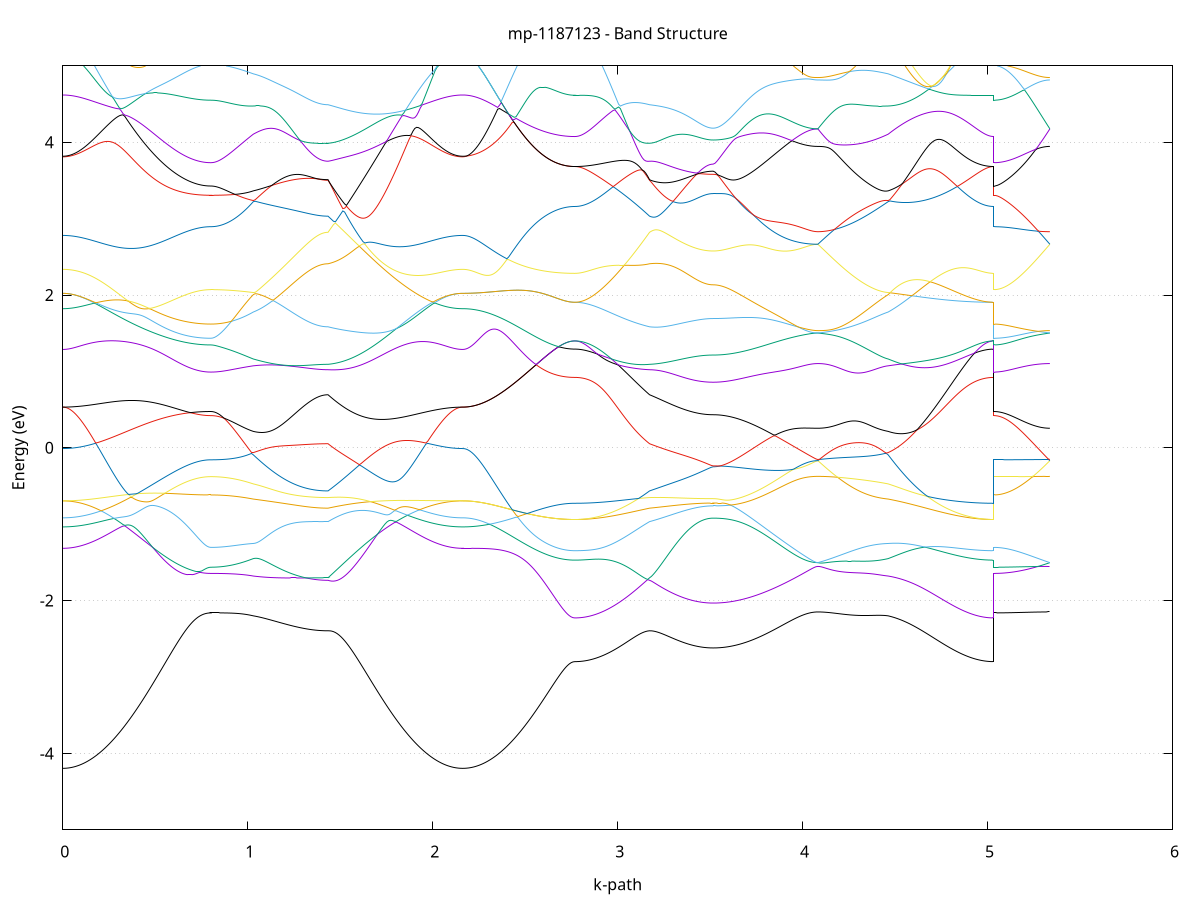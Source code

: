 set title 'mp-1187123 - Band Structure'
set xlabel 'k-path'
set ylabel 'Energy (eV)'
set grid y
set yrange [-5:5]
set terminal png size 800,600
set output 'mp-1187123_bands_gnuplot.png'
plot '-' using 1:2 with lines notitle, '-' using 1:2 with lines notitle, '-' using 1:2 with lines notitle, '-' using 1:2 with lines notitle, '-' using 1:2 with lines notitle, '-' using 1:2 with lines notitle, '-' using 1:2 with lines notitle, '-' using 1:2 with lines notitle, '-' using 1:2 with lines notitle, '-' using 1:2 with lines notitle, '-' using 1:2 with lines notitle, '-' using 1:2 with lines notitle, '-' using 1:2 with lines notitle, '-' using 1:2 with lines notitle, '-' using 1:2 with lines notitle, '-' using 1:2 with lines notitle, '-' using 1:2 with lines notitle, '-' using 1:2 with lines notitle, '-' using 1:2 with lines notitle, '-' using 1:2 with lines notitle, '-' using 1:2 with lines notitle, '-' using 1:2 with lines notitle, '-' using 1:2 with lines notitle, '-' using 1:2 with lines notitle, '-' using 1:2 with lines notitle, '-' using 1:2 with lines notitle, '-' using 1:2 with lines notitle, '-' using 1:2 with lines notitle, '-' using 1:2 with lines notitle, '-' using 1:2 with lines notitle, '-' using 1:2 with lines notitle, '-' using 1:2 with lines notitle, '-' using 1:2 with lines notitle, '-' using 1:2 with lines notitle, '-' using 1:2 with lines notitle, '-' using 1:2 with lines notitle, '-' using 1:2 with lines notitle, '-' using 1:2 with lines notitle, '-' using 1:2 with lines notitle, '-' using 1:2 with lines notitle, '-' using 1:2 with lines notitle, '-' using 1:2 with lines notitle, '-' using 1:2 with lines notitle, '-' using 1:2 with lines notitle, '-' using 1:2 with lines notitle, '-' using 1:2 with lines notitle, '-' using 1:2 with lines notitle, '-' using 1:2 with lines notitle
0.000000 -36.016445
0.009885 -36.016445
0.019770 -36.016445
0.029654 -36.016445
0.039539 -36.016445
0.049424 -36.016445
0.059309 -36.016445
0.069194 -36.016345
0.079079 -36.016345
0.088963 -36.016345
0.098848 -36.016245
0.108733 -36.016245
0.118618 -36.016245
0.128503 -36.016145
0.138388 -36.016145
0.148272 -36.016045
0.158157 -36.016045
0.168042 -36.015945
0.177927 -36.015945
0.187812 -36.015845
0.197696 -36.015745
0.207581 -36.015745
0.217466 -36.015645
0.227351 -36.015545
0.237236 -36.015445
0.247121 -36.015445
0.257005 -36.015345
0.266890 -36.015245
0.276775 -36.015145
0.286660 -36.015045
0.296545 -36.015045
0.306429 -36.014945
0.316314 -36.014845
0.326199 -36.014745
0.336084 -36.014645
0.345969 -36.014545
0.355854 -36.014445
0.365738 -36.014345
0.375623 -36.014245
0.385508 -36.014145
0.395393 -36.014045
0.405278 -36.013945
0.415163 -36.013945
0.425047 -36.013845
0.434932 -36.013745
0.444817 -36.013645
0.454702 -36.013545
0.464587 -36.013445
0.474471 -36.013345
0.484356 -36.013245
0.494241 -36.013145
0.504126 -36.013045
0.514011 -36.013045
0.523896 -36.012945
0.533780 -36.012845
0.543665 -36.012745
0.553550 -36.012645
0.563435 -36.012645
0.573320 -36.012545
0.583205 -36.012445
0.593089 -36.012345
0.602974 -36.012345
0.612859 -36.012245
0.622744 -36.012245
0.632629 -36.012145
0.642513 -36.012045
0.652398 -36.012045
0.662283 -36.011945
0.672168 -36.011945
0.682053 -36.011945
0.691938 -36.011845
0.701822 -36.011845
0.711707 -36.011745
0.721592 -36.011745
0.731477 -36.011745
0.741362 -36.011745
0.751247 -36.011645
0.761131 -36.011645
0.771016 -36.011645
0.780901 -36.011645
0.790786 -36.011645
0.800671 -36.011645
0.800671 -36.011645
0.810648 -36.011645
0.820625 -36.011645
0.830603 -36.011645
0.840580 -36.011645
0.850557 -36.011645
0.860535 -36.011645
0.870512 -36.011645
0.880489 -36.011645
0.890467 -36.011645
0.900444 -36.011645
0.910421 -36.011645
0.920399 -36.011645
0.930376 -36.011645
0.940353 -36.011645
0.950331 -36.011645
0.960308 -36.011645
0.970285 -36.011645
0.980263 -36.011645
0.990240 -36.011645
1.000217 -36.011645
1.010195 -36.011645
1.020172 -36.011645
1.030149 -36.011745
1.030149 -36.011745
1.040001 -36.011745
1.049852 -36.011745
1.059703 -36.011745
1.069554 -36.011745
1.079405 -36.011745
1.089256 -36.011745
1.099107 -36.011745
1.108958 -36.011745
1.118809 -36.011745
1.128660 -36.011745
1.138511 -36.011845
1.148362 -36.011845
1.158213 -36.011845
1.168064 -36.011845
1.177915 -36.011845
1.187766 -36.011845
1.197618 -36.011845
1.207469 -36.011945
1.217320 -36.011945
1.227171 -36.011945
1.237022 -36.011945
1.246873 -36.011945
1.256724 -36.011945
1.266575 -36.012045
1.276426 -36.012045
1.286277 -36.012045
1.296128 -36.012045
1.305979 -36.012045
1.315830 -36.012045
1.325681 -36.012045
1.335532 -36.012045
1.345383 -36.012145
1.355235 -36.012145
1.365086 -36.012145
1.374937 -36.012145
1.384788 -36.012145
1.394639 -36.012145
1.404490 -36.012145
1.414341 -36.012145
1.424192 -36.012145
1.434043 -36.012145
1.434043 -36.012145
1.444021 -36.012145
1.454000 -36.012245
1.463978 -36.012245
1.473957 -36.012245
1.483935 -36.012345
1.493914 -36.012345
1.503892 -36.012445
1.513871 -36.012445
1.523849 -36.012445
1.533827 -36.012545
1.543806 -36.012545
1.553784 -36.012645
1.563763 -36.012745
1.573741 -36.012745
1.583720 -36.012845
1.593698 -36.012845
1.603676 -36.012945
1.613655 -36.013045
1.623633 -36.013045
1.633612 -36.013145
1.643590 -36.013245
1.653569 -36.013245
1.663547 -36.013345
1.673525 -36.013445
1.683504 -36.013545
1.693482 -36.013545
1.703461 -36.013645
1.713439 -36.013745
1.723418 -36.013845
1.733396 -36.013945
1.743375 -36.013945
1.753353 -36.014045
1.763331 -36.014145
1.773310 -36.014245
1.783288 -36.014345
1.793267 -36.014445
1.803245 -36.014545
1.813224 -36.014545
1.823202 -36.014645
1.833180 -36.014745
1.843159 -36.014845
1.853137 -36.014945
1.863116 -36.015045
1.873094 -36.015145
1.883073 -36.015145
1.893051 -36.015245
1.903029 -36.015345
1.913008 -36.015445
1.922986 -36.015445
1.932965 -36.015545
1.942943 -36.015645
1.952922 -36.015745
1.962900 -36.015745
1.972878 -36.015845
1.982857 -36.015945
1.992835 -36.015945
2.002814 -36.016045
2.012792 -36.016045
2.022771 -36.016145
2.032749 -36.016145
2.042728 -36.016245
2.052706 -36.016245
2.062684 -36.016245
2.072663 -36.016345
2.082641 -36.016345
2.092620 -36.016345
2.102598 -36.016445
2.112577 -36.016445
2.122555 -36.016445
2.132533 -36.016445
2.142512 -36.016445
2.152490 -36.016445
2.162469 -36.016445
2.162469 -36.016445
2.172406 -36.016445
2.182344 -36.016445
2.192282 -36.016445
2.202219 -36.016445
2.212157 -36.016445
2.222095 -36.016345
2.232032 -36.016345
2.241970 -36.016245
2.251908 -36.016245
2.261845 -36.016145
2.271783 -36.016145
2.281720 -36.016045
2.291658 -36.015945
2.301596 -36.015945
2.311533 -36.015845
2.321471 -36.015745
2.331409 -36.015645
2.341346 -36.015545
2.351284 -36.015445
2.361222 -36.015345
2.371159 -36.015245
2.381097 -36.015145
2.391035 -36.015045
2.400972 -36.014945
2.410910 -36.014845
2.420847 -36.014745
2.430785 -36.014645
2.440723 -36.014445
2.450660 -36.014345
2.460598 -36.014245
2.470536 -36.014145
2.480473 -36.014045
2.490411 -36.013845
2.500349 -36.013745
2.510286 -36.013645
2.520224 -36.013545
2.530162 -36.013445
2.540099 -36.013345
2.550037 -36.013245
2.559974 -36.013045
2.569912 -36.012945
2.579850 -36.012845
2.589787 -36.012745
2.599725 -36.012645
2.609663 -36.012645
2.619600 -36.012545
2.629538 -36.012445
2.639476 -36.012345
2.649413 -36.012245
2.659351 -36.012245
2.669289 -36.012145
2.679226 -36.012045
2.689164 -36.012045
2.699101 -36.012045
2.709039 -36.011945
2.718977 -36.011945
2.728914 -36.011845
2.738852 -36.011845
2.748790 -36.011845
2.758727 -36.011845
2.768665 -36.011845
2.768665 -36.011845
2.778516 -36.011845
2.788367 -36.011845
2.798218 -36.011845
2.808069 -36.011845
2.817920 -36.011845
2.827771 -36.011845
2.837622 -36.011845
2.847473 -36.011845
2.857325 -36.011845
2.867176 -36.011845
2.877027 -36.011845
2.886878 -36.011845
2.896729 -36.011845
2.906580 -36.011845
2.916431 -36.011845
2.926282 -36.011845
2.936133 -36.011845
2.945984 -36.011845
2.955835 -36.011845
2.965686 -36.011845
2.975537 -36.011845
2.985388 -36.011845
2.995239 -36.011845
3.005090 -36.011845
3.014942 -36.011845
3.024793 -36.011845
3.034644 -36.011845
3.044495 -36.011945
3.054346 -36.011945
3.064197 -36.011945
3.074048 -36.011945
3.083899 -36.011945
3.093750 -36.011945
3.103601 -36.011945
3.113452 -36.012045
3.123303 -36.012045
3.133154 -36.012045
3.143005 -36.012045
3.152856 -36.012045
3.162708 -36.012145
3.172559 -36.012145
3.172559 -36.012145
3.182381 -36.012145
3.192204 -36.012145
3.202027 -36.012145
3.211850 -36.012245
3.221673 -36.012245
3.231496 -36.012245
3.241319 -36.012245
3.251142 -36.012345
3.260964 -36.012345
3.270787 -36.012345
3.280610 -36.012445
3.290433 -36.012445
3.300256 -36.012445
3.310079 -36.012445
3.319902 -36.012545
3.329724 -36.012545
3.339547 -36.012545
3.349370 -36.012645
3.359193 -36.012645
3.369016 -36.012645
3.378839 -36.012645
3.388662 -36.012745
3.398485 -36.012745
3.408307 -36.012745
3.418130 -36.012745
3.427953 -36.012845
3.437776 -36.012845
3.447599 -36.012845
3.457422 -36.012845
3.467245 -36.012845
3.477068 -36.012845
3.486890 -36.012845
3.496713 -36.012845
3.506536 -36.012845
3.516359 -36.012845
3.516359 -36.012845
3.526292 -36.012845
3.536224 -36.012845
3.546157 -36.012845
3.556090 -36.012845
3.566022 -36.012845
3.575955 -36.012845
3.585887 -36.012845
3.595820 -36.012845
3.605753 -36.012845
3.615685 -36.012845
3.625618 -36.012745
3.635551 -36.012745
3.645483 -36.012745
3.655416 -36.012745
3.665348 -36.012645
3.675281 -36.012645
3.685214 -36.012645
3.695146 -36.012645
3.705079 -36.012545
3.715012 -36.012545
3.724944 -36.012545
3.734877 -36.012445
3.744809 -36.012445
3.754742 -36.012445
3.764675 -36.012345
3.774607 -36.012345
3.784540 -36.012345
3.794473 -36.012245
3.804405 -36.012245
3.814338 -36.012245
3.824270 -36.012145
3.834203 -36.012145
3.844136 -36.012145
3.854068 -36.012045
3.864001 -36.012045
3.873934 -36.012045
3.883866 -36.011945
3.893799 -36.011945
3.903731 -36.011945
3.913664 -36.011945
3.923597 -36.011845
3.933529 -36.011845
3.943462 -36.011845
3.953395 -36.011845
3.963327 -36.011745
3.973260 -36.011745
3.983192 -36.011745
3.993125 -36.011745
4.003058 -36.011745
4.012990 -36.011745
4.022923 -36.011645
4.032856 -36.011645
4.042788 -36.011645
4.052721 -36.011645
4.062653 -36.011645
4.072586 -36.011645
4.082519 -36.011645
4.082519 -36.011645
4.092267 -36.011645
4.102015 -36.011645
4.111762 -36.011645
4.121510 -36.011645
4.131258 -36.011645
4.141006 -36.011645
4.150754 -36.011645
4.160502 -36.011645
4.170250 -36.011645
4.179998 -36.011645
4.189746 -36.011645
4.199494 -36.011645
4.209242 -36.011645
4.218990 -36.011645
4.228738 -36.011645
4.238486 -36.011645
4.248234 -36.011645
4.257982 -36.011645
4.267730 -36.011745
4.277477 -36.011745
4.287225 -36.011745
4.296973 -36.011745
4.306721 -36.011745
4.316469 -36.011745
4.326217 -36.011745
4.335965 -36.011745
4.345713 -36.011745
4.355461 -36.011745
4.365209 -36.011745
4.374957 -36.011745
4.384705 -36.011745
4.394453 -36.011745
4.404201 -36.011645
4.413949 -36.011645
4.423697 -36.011645
4.433445 -36.011645
4.443192 -36.011745
4.452940 -36.011745
4.462688 -36.011745
4.462688 -36.011745
4.472536 -36.011745
4.482385 -36.011745
4.492233 -36.011745
4.502081 -36.011745
4.511929 -36.011745
4.521777 -36.011745
4.531625 -36.011745
4.541473 -36.011745
4.551322 -36.011745
4.561170 -36.011745
4.571018 -36.011745
4.580866 -36.011745
4.590714 -36.011745
4.600562 -36.011745
4.610410 -36.011745
4.620259 -36.011745
4.630107 -36.011745
4.639955 -36.011745
4.649803 -36.011745
4.659651 -36.011745
4.669499 -36.011745
4.679347 -36.011745
4.689195 -36.011745
4.699044 -36.011745
4.708892 -36.011745
4.718740 -36.011745
4.728588 -36.011845
4.738436 -36.011845
4.748284 -36.011845
4.758132 -36.011845
4.767981 -36.011845
4.777829 -36.011845
4.787677 -36.011845
4.797525 -36.011845
4.807373 -36.011845
4.817221 -36.011845
4.827069 -36.011845
4.836917 -36.011845
4.846766 -36.011845
4.856614 -36.011845
4.866462 -36.011845
4.876310 -36.011845
4.886158 -36.011845
4.896006 -36.011845
4.905854 -36.011845
4.915703 -36.011845
4.925551 -36.011845
4.935399 -36.011845
4.945247 -36.011845
4.955095 -36.011845
4.964943 -36.011845
4.974791 -36.011845
4.984640 -36.011845
4.994488 -36.011845
5.004336 -36.011845
5.014184 -36.011845
5.024032 -36.011845
5.033880 -36.011845
5.033880 -36.011645
5.043658 -36.011645
5.053435 -36.011645
5.063212 -36.011645
5.072990 -36.011645
5.082767 -36.011645
5.092544 -36.011645
5.102322 -36.011645
5.112099 -36.011645
5.121876 -36.011645
5.131654 -36.011645
5.141431 -36.011645
5.151208 -36.011645
5.160986 -36.011645
5.170763 -36.011645
5.180541 -36.011645
5.190318 -36.011645
5.200095 -36.011645
5.209873 -36.011645
5.219650 -36.011645
5.229427 -36.011645
5.239205 -36.011645
5.248982 -36.011645
5.258759 -36.011645
5.268537 -36.011645
5.278314 -36.011645
5.288092 -36.011645
5.297869 -36.011645
5.307646 -36.011645
5.317424 -36.011645
5.327201 -36.011645
5.336978 -36.011645
e
0.000000 -35.806545
0.009885 -35.806545
0.019770 -35.806545
0.029654 -35.806545
0.039539 -35.806445
0.049424 -35.806445
0.059309 -35.806445
0.069194 -35.806345
0.079079 -35.806245
0.088963 -35.806245
0.098848 -35.806145
0.108733 -35.806045
0.118618 -35.806045
0.128503 -35.805945
0.138388 -35.805845
0.148272 -35.805745
0.158157 -35.805645
0.168042 -35.805445
0.177927 -35.805345
0.187812 -35.805245
0.197696 -35.805145
0.207581 -35.804945
0.217466 -35.804845
0.227351 -35.804645
0.237236 -35.804545
0.247121 -35.804345
0.257005 -35.804145
0.266890 -35.804045
0.276775 -35.803845
0.286660 -35.803645
0.296545 -35.803545
0.306429 -35.803345
0.316314 -35.803145
0.326199 -35.802945
0.336084 -35.802745
0.345969 -35.802545
0.355854 -35.802345
0.365738 -35.802145
0.375623 -35.801945
0.385508 -35.801745
0.395393 -35.801645
0.405278 -35.801445
0.415163 -35.801245
0.425047 -35.801045
0.434932 -35.800845
0.444817 -35.800645
0.454702 -35.800445
0.464587 -35.800245
0.474471 -35.800045
0.484356 -35.799845
0.494241 -35.799645
0.504126 -35.799445
0.514011 -35.799245
0.523896 -35.799145
0.533780 -35.798945
0.543665 -35.798745
0.553550 -35.798645
0.563435 -35.798445
0.573320 -35.798245
0.583205 -35.798145
0.593089 -35.797945
0.602974 -35.797845
0.612859 -35.797745
0.622744 -35.797545
0.632629 -35.797445
0.642513 -35.797345
0.652398 -35.797245
0.662283 -35.797145
0.672168 -35.797045
0.682053 -35.796945
0.691938 -35.796845
0.701822 -35.796745
0.711707 -35.796645
0.721592 -35.796645
0.731477 -35.796545
0.741362 -35.796445
0.751247 -35.796445
0.761131 -35.796445
0.771016 -35.796345
0.780901 -35.796345
0.790786 -35.796345
0.800671 -35.796345
0.800671 -35.796345
0.810648 -35.796345
0.820625 -35.796345
0.830603 -35.796345
0.840580 -35.796245
0.850557 -35.796245
0.860535 -35.796145
0.870512 -35.796245
0.880489 -35.796345
0.890467 -35.796445
0.900444 -35.796545
0.910421 -35.796645
0.920399 -35.796745
0.930376 -35.796945
0.940353 -35.797045
0.950331 -35.797245
0.960308 -35.797445
0.970285 -35.797545
0.980263 -35.797745
0.990240 -35.797945
1.000217 -35.798145
1.010195 -35.798445
1.020172 -35.798645
1.030149 -35.798845
1.030149 -35.798845
1.040001 -35.799045
1.049852 -35.799145
1.059703 -35.799345
1.069554 -35.799545
1.079405 -35.799645
1.089256 -35.799845
1.099107 -35.799945
1.108958 -35.800145
1.118809 -35.800245
1.128660 -35.800345
1.138511 -35.800545
1.148362 -35.800645
1.158213 -35.800745
1.168064 -35.800945
1.177915 -35.801045
1.187766 -35.801145
1.197618 -35.801245
1.207469 -35.801345
1.217320 -35.801445
1.227171 -35.801545
1.237022 -35.801645
1.246873 -35.801745
1.256724 -35.801845
1.266575 -35.801945
1.276426 -35.802045
1.286277 -35.802145
1.296128 -35.802145
1.305979 -35.802245
1.315830 -35.802345
1.325681 -35.802345
1.335532 -35.802445
1.345383 -35.802445
1.355235 -35.802545
1.365086 -35.802545
1.374937 -35.802545
1.384788 -35.802645
1.394639 -35.802645
1.404490 -35.802645
1.414341 -35.802645
1.424192 -35.802645
1.434043 -35.802645
1.434043 -35.802645
1.444021 -35.802345
1.454000 -35.801945
1.463978 -35.801545
1.473957 -35.801145
1.483935 -35.800745
1.493914 -35.800345
1.503892 -35.799945
1.513871 -35.799545
1.523849 -35.799145
1.533827 -35.798745
1.543806 -35.798245
1.553784 -35.797845
1.563763 -35.797445
1.573741 -35.797045
1.583720 -35.796645
1.593698 -35.796245
1.603676 -35.795745
1.613655 -35.795845
1.623633 -35.796145
1.633612 -35.796545
1.643590 -35.796845
1.653569 -35.797245
1.663547 -35.797545
1.673525 -35.797845
1.683504 -35.798145
1.693482 -35.798545
1.703461 -35.798845
1.713439 -35.799145
1.723418 -35.799445
1.733396 -35.799745
1.743375 -35.800045
1.753353 -35.800345
1.763331 -35.800645
1.773310 -35.800845
1.783288 -35.801145
1.793267 -35.801445
1.803245 -35.801745
1.813224 -35.801945
1.823202 -35.802245
1.833180 -35.802445
1.843159 -35.802645
1.853137 -35.802945
1.863116 -35.803145
1.873094 -35.803345
1.883073 -35.803545
1.893051 -35.803745
1.903029 -35.803945
1.913008 -35.804145
1.922986 -35.804345
1.932965 -35.804545
1.942943 -35.804745
1.952922 -35.804845
1.962900 -35.805045
1.972878 -35.805145
1.982857 -35.805345
1.992835 -35.805445
2.002814 -35.805545
2.012792 -35.805645
2.022771 -35.805745
2.032749 -35.805845
2.042728 -35.805945
2.052706 -35.806045
2.062684 -35.806145
2.072663 -35.806245
2.082641 -35.806245
2.092620 -35.806345
2.102598 -35.806345
2.112577 -35.806445
2.122555 -35.806445
2.132533 -35.806545
2.142512 -35.806545
2.152490 -35.806545
2.162469 -35.806545
2.162469 -35.806545
2.172406 -35.806545
2.182344 -35.806545
2.192282 -35.806545
2.202219 -35.806545
2.212157 -35.806645
2.222095 -35.806645
2.232032 -35.806645
2.241970 -35.806745
2.251908 -35.806745
2.261845 -35.806845
2.271783 -35.806945
2.281720 -35.806945
2.291658 -35.807045
2.301596 -35.807145
2.311533 -35.807145
2.321471 -35.807245
2.331409 -35.807345
2.341346 -35.807445
2.351284 -35.807545
2.361222 -35.807645
2.371159 -35.807745
2.381097 -35.807845
2.391035 -35.807945
2.400972 -35.808145
2.410910 -35.808245
2.420847 -35.808345
2.430785 -35.808445
2.440723 -35.808545
2.450660 -35.808745
2.460598 -35.808845
2.470536 -35.808945
2.480473 -35.809045
2.490411 -35.809145
2.500349 -35.809345
2.510286 -35.809445
2.520224 -35.809545
2.530162 -35.809645
2.540099 -35.809745
2.550037 -35.809945
2.559974 -35.810045
2.569912 -35.810145
2.579850 -35.810245
2.589787 -35.810345
2.599725 -35.810445
2.609663 -35.810545
2.619600 -35.810645
2.629538 -35.810645
2.639476 -35.810745
2.649413 -35.810845
2.659351 -35.810945
2.669289 -35.810945
2.679226 -35.811045
2.689164 -35.811045
2.699101 -35.811145
2.709039 -35.811145
2.718977 -35.811245
2.728914 -35.811245
2.738852 -35.811245
2.748790 -35.811245
2.758727 -35.811245
2.768665 -35.811345
2.768665 -35.811345
2.778516 -35.811245
2.788367 -35.811245
2.798218 -35.811245
2.808069 -35.811245
2.817920 -35.811145
2.827771 -35.811045
2.837622 -35.811045
2.847473 -35.810945
2.857325 -35.810845
2.867176 -35.810745
2.877027 -35.810645
2.886878 -35.810445
2.896729 -35.810345
2.906580 -35.810145
2.916431 -35.810045
2.926282 -35.809845
2.936133 -35.809645
2.945984 -35.809445
2.955835 -35.809245
2.965686 -35.809045
2.975537 -35.808845
2.985388 -35.808645
2.995239 -35.808345
3.005090 -35.808145
3.014942 -35.807845
3.024793 -35.807645
3.034644 -35.807345
3.044495 -35.807045
3.054346 -35.806745
3.064197 -35.806445
3.074048 -35.806145
3.083899 -35.805845
3.093750 -35.805545
3.103601 -35.805145
3.113452 -35.804845
3.123303 -35.804445
3.133154 -35.804145
3.143005 -35.803745
3.152856 -35.803445
3.162708 -35.803045
3.172559 -35.802645
3.172559 -35.802645
3.182381 -35.802545
3.192204 -35.802345
3.202027 -35.802145
3.211850 -35.801945
3.221673 -35.801745
3.231496 -35.801545
3.241319 -35.801345
3.251142 -35.801145
3.260964 -35.800945
3.270787 -35.800745
3.280610 -35.800545
3.290433 -35.800345
3.300256 -35.800145
3.310079 -35.799945
3.319902 -35.799745
3.329724 -35.799545
3.339547 -35.799345
3.349370 -35.799145
3.359193 -35.798945
3.369016 -35.798745
3.378839 -35.798545
3.388662 -35.798345
3.398485 -35.798145
3.408307 -35.797945
3.418130 -35.797745
3.427953 -35.797545
3.437776 -35.797345
3.447599 -35.797145
3.457422 -35.796945
3.467245 -35.796845
3.477068 -35.796645
3.486890 -35.796445
3.496713 -35.796345
3.506536 -35.796245
3.516359 -35.796245
3.516359 -35.796245
3.526292 -35.796245
3.536224 -35.796245
3.546157 -35.796245
3.556090 -35.796245
3.566022 -35.796245
3.575955 -35.796245
3.585887 -35.796245
3.595820 -35.796245
3.605753 -35.796245
3.615685 -35.796245
3.625618 -35.796245
3.635551 -35.796245
3.645483 -35.796245
3.655416 -35.796245
3.665348 -35.796245
3.675281 -35.796245
3.685214 -35.796245
3.695146 -35.796245
3.705079 -35.796245
3.715012 -35.796145
3.724944 -35.796145
3.734877 -35.796145
3.744809 -35.796145
3.754742 -35.796145
3.764675 -35.796145
3.774607 -35.796145
3.784540 -35.796145
3.794473 -35.796145
3.804405 -35.796145
3.814338 -35.796145
3.824270 -35.796145
3.834203 -35.796145
3.844136 -35.796145
3.854068 -35.796145
3.864001 -35.796145
3.873934 -35.796145
3.883866 -35.796145
3.893799 -35.796145
3.903731 -35.796145
3.913664 -35.796145
3.923597 -35.796145
3.933529 -35.796145
3.943462 -35.796145
3.953395 -35.796145
3.963327 -35.796145
3.973260 -35.796145
3.983192 -35.796145
3.993125 -35.796145
4.003058 -35.796145
4.012990 -35.796145
4.022923 -35.796145
4.032856 -35.796145
4.042788 -35.796145
4.052721 -35.796145
4.062653 -35.796145
4.072586 -35.796145
4.082519 -35.796145
4.082519 -35.796145
4.092267 -35.796145
4.102015 -35.796145
4.111762 -35.796145
4.121510 -35.796145
4.131258 -35.796145
4.141006 -35.796145
4.150754 -35.796145
4.160502 -35.796245
4.170250 -35.796245
4.179998 -35.796245
4.189746 -35.796245
4.199494 -35.796345
4.209242 -35.796345
4.218990 -35.796445
4.228738 -35.796445
4.238486 -35.796545
4.248234 -35.796545
4.257982 -35.796645
4.267730 -35.796745
4.277477 -35.796745
4.287225 -35.796845
4.296973 -35.796945
4.306721 -35.797045
4.316469 -35.797045
4.326217 -35.797145
4.335965 -35.797245
4.345713 -35.797345
4.355461 -35.797445
4.365209 -35.797645
4.374957 -35.797745
4.384705 -35.797845
4.394453 -35.797945
4.404201 -35.798045
4.413949 -35.798145
4.423697 -35.798345
4.433445 -35.798445
4.443192 -35.798545
4.452940 -35.798745
4.462688 -35.798845
4.462688 -35.798845
4.472536 -35.799045
4.482385 -35.799345
4.492233 -35.799545
4.502081 -35.799845
4.511929 -35.800145
4.521777 -35.800345
4.531625 -35.800645
4.541473 -35.800945
4.551322 -35.801145
4.561170 -35.801445
4.571018 -35.801745
4.580866 -35.802045
4.590714 -35.802345
4.600562 -35.802645
4.610410 -35.802945
4.620259 -35.803245
4.630107 -35.803545
4.639955 -35.803845
4.649803 -35.804145
4.659651 -35.804445
4.669499 -35.804745
4.679347 -35.805045
4.689195 -35.805245
4.699044 -35.805545
4.708892 -35.805845
4.718740 -35.806145
4.728588 -35.806445
4.738436 -35.806745
4.748284 -35.806945
4.758132 -35.807245
4.767981 -35.807445
4.777829 -35.807745
4.787677 -35.807945
4.797525 -35.808245
4.807373 -35.808445
4.817221 -35.808645
4.827069 -35.808945
4.836917 -35.809145
4.846766 -35.809345
4.856614 -35.809545
4.866462 -35.809745
4.876310 -35.809845
4.886158 -35.810045
4.896006 -35.810245
4.905854 -35.810345
4.915703 -35.810445
4.925551 -35.810645
4.935399 -35.810745
4.945247 -35.810845
4.955095 -35.810945
4.964943 -35.811045
4.974791 -35.811045
4.984640 -35.811145
4.994488 -35.811245
5.004336 -35.811245
5.014184 -35.811245
5.024032 -35.811245
5.033880 -35.811345
5.033880 -35.796345
5.043658 -35.796345
5.053435 -35.796345
5.063212 -35.796345
5.072990 -35.796345
5.082767 -35.796345
5.092544 -35.796345
5.102322 -35.796345
5.112099 -35.796345
5.121876 -35.796345
5.131654 -35.796345
5.141431 -35.796345
5.151208 -35.796345
5.160986 -35.796345
5.170763 -35.796345
5.180541 -35.796245
5.190318 -35.796245
5.200095 -35.796245
5.209873 -35.796245
5.219650 -35.796245
5.229427 -35.796245
5.239205 -35.796245
5.248982 -35.796245
5.258759 -35.796245
5.268537 -35.796245
5.278314 -35.796245
5.288092 -35.796245
5.297869 -35.796145
5.307646 -35.796145
5.317424 -35.796145
5.327201 -35.796145
5.336978 -35.796145
e
0.000000 -35.781145
0.009885 -35.781145
0.019770 -35.781145
0.029654 -35.781145
0.039539 -35.781245
0.049424 -35.781245
0.059309 -35.781345
0.069194 -35.781445
0.079079 -35.781445
0.088963 -35.781545
0.098848 -35.781645
0.108733 -35.781845
0.118618 -35.781945
0.128503 -35.782045
0.138388 -35.782245
0.148272 -35.782345
0.158157 -35.782545
0.168042 -35.782645
0.177927 -35.782845
0.187812 -35.783045
0.197696 -35.783245
0.207581 -35.783445
0.217466 -35.783645
0.227351 -35.783945
0.237236 -35.784145
0.247121 -35.784345
0.257005 -35.784645
0.266890 -35.784845
0.276775 -35.785045
0.286660 -35.785345
0.296545 -35.785645
0.306429 -35.785845
0.316314 -35.786145
0.326199 -35.786445
0.336084 -35.786745
0.345969 -35.786945
0.355854 -35.787245
0.365738 -35.787545
0.375623 -35.787845
0.385508 -35.788145
0.395393 -35.788445
0.405278 -35.788645
0.415163 -35.788945
0.425047 -35.789245
0.434932 -35.789545
0.444817 -35.789845
0.454702 -35.790145
0.464587 -35.790345
0.474471 -35.790645
0.484356 -35.790945
0.494241 -35.791245
0.504126 -35.791445
0.514011 -35.791745
0.523896 -35.791945
0.533780 -35.792245
0.543665 -35.792445
0.553550 -35.792745
0.563435 -35.792945
0.573320 -35.793145
0.583205 -35.793445
0.593089 -35.793645
0.602974 -35.793845
0.612859 -35.794045
0.622744 -35.794245
0.632629 -35.794345
0.642513 -35.794545
0.652398 -35.794745
0.662283 -35.794845
0.672168 -35.795045
0.682053 -35.795145
0.691938 -35.795245
0.701822 -35.795345
0.711707 -35.795445
0.721592 -35.795545
0.731477 -35.795645
0.741362 -35.795745
0.751247 -35.795845
0.761131 -35.795845
0.771016 -35.795845
0.780901 -35.795945
0.790786 -35.795945
0.800671 -35.795945
0.800671 -35.795945
0.810648 -35.795945
0.820625 -35.795945
0.830603 -35.795945
0.840580 -35.796045
0.850557 -35.796045
0.860535 -35.796145
0.870512 -35.796045
0.880489 -35.795945
0.890467 -35.795845
0.900444 -35.795745
0.910421 -35.795645
0.920399 -35.795545
0.930376 -35.795445
0.940353 -35.795245
0.950331 -35.795145
0.960308 -35.794945
0.970285 -35.794745
0.980263 -35.794545
0.990240 -35.794345
1.000217 -35.794145
1.010195 -35.793945
1.020172 -35.793745
1.030149 -35.793545
1.030149 -35.793545
1.040001 -35.793345
1.049852 -35.793245
1.059703 -35.793045
1.069554 -35.792945
1.079405 -35.792745
1.089256 -35.792545
1.099107 -35.792445
1.108958 -35.792245
1.118809 -35.792145
1.128660 -35.792045
1.138511 -35.791845
1.148362 -35.791745
1.158213 -35.791545
1.168064 -35.791445
1.177915 -35.791345
1.187766 -35.791145
1.197618 -35.791045
1.207469 -35.790945
1.217320 -35.790845
1.227171 -35.790745
1.237022 -35.790645
1.246873 -35.790545
1.256724 -35.790445
1.266575 -35.790345
1.276426 -35.790245
1.286277 -35.790145
1.296128 -35.790045
1.305979 -35.789945
1.315830 -35.789945
1.325681 -35.789845
1.335532 -35.789845
1.345383 -35.789745
1.355235 -35.789745
1.365086 -35.789645
1.374937 -35.789645
1.384788 -35.789545
1.394639 -35.789545
1.404490 -35.789545
1.414341 -35.789545
1.424192 -35.789545
1.434043 -35.789545
1.434043 -35.789545
1.444021 -35.789845
1.454000 -35.790245
1.463978 -35.790545
1.473957 -35.790945
1.483935 -35.791245
1.493914 -35.791645
1.503892 -35.791945
1.513871 -35.792345
1.523849 -35.792645
1.533827 -35.793045
1.543806 -35.793345
1.553784 -35.793745
1.563763 -35.794045
1.573741 -35.794445
1.583720 -35.794745
1.593698 -35.795145
1.603676 -35.795445
1.613655 -35.795345
1.623633 -35.794945
1.633612 -35.794545
1.643590 -35.794145
1.653569 -35.793745
1.663547 -35.793345
1.673525 -35.792945
1.683504 -35.792445
1.693482 -35.792045
1.703461 -35.791645
1.713439 -35.791345
1.723418 -35.790945
1.733396 -35.790545
1.743375 -35.790145
1.753353 -35.789745
1.763331 -35.789345
1.773310 -35.789045
1.783288 -35.788645
1.793267 -35.788245
1.803245 -35.787945
1.813224 -35.787645
1.823202 -35.787245
1.833180 -35.786945
1.843159 -35.786645
1.853137 -35.786245
1.863116 -35.785945
1.873094 -35.785645
1.883073 -35.785345
1.893051 -35.785145
1.903029 -35.784845
1.913008 -35.784545
1.922986 -35.784345
1.932965 -35.784045
1.942943 -35.783845
1.952922 -35.783545
1.962900 -35.783345
1.972878 -35.783145
1.982857 -35.782945
1.992835 -35.782745
2.002814 -35.782545
2.012792 -35.782445
2.022771 -35.782245
2.032749 -35.782045
2.042728 -35.781945
2.052706 -35.781845
2.062684 -35.781745
2.072663 -35.781545
2.082641 -35.781545
2.092620 -35.781445
2.102598 -35.781345
2.112577 -35.781245
2.122555 -35.781245
2.132533 -35.781145
2.142512 -35.781145
2.152490 -35.781145
2.162469 -35.781145
2.162469 -35.781145
2.172406 -35.781145
2.182344 -35.781145
2.192282 -35.781145
2.202219 -35.781145
2.212157 -35.781145
2.222095 -35.781145
2.232032 -35.781145
2.241970 -35.781145
2.251908 -35.781145
2.261845 -35.781145
2.271783 -35.781145
2.281720 -35.781145
2.291658 -35.781145
2.301596 -35.781145
2.311533 -35.781145
2.321471 -35.781145
2.331409 -35.781145
2.341346 -35.781145
2.351284 -35.781245
2.361222 -35.781245
2.371159 -35.781245
2.381097 -35.781245
2.391035 -35.781245
2.400972 -35.781245
2.410910 -35.781245
2.420847 -35.781245
2.430785 -35.781245
2.440723 -35.781245
2.450660 -35.781245
2.460598 -35.781245
2.470536 -35.781245
2.480473 -35.781245
2.490411 -35.781245
2.500349 -35.781345
2.510286 -35.781345
2.520224 -35.781345
2.530162 -35.781345
2.540099 -35.781345
2.550037 -35.781345
2.559974 -35.781345
2.569912 -35.781345
2.579850 -35.781345
2.589787 -35.781345
2.599725 -35.781345
2.609663 -35.781345
2.619600 -35.781345
2.629538 -35.781345
2.639476 -35.781345
2.649413 -35.781345
2.659351 -35.781345
2.669289 -35.781445
2.679226 -35.781445
2.689164 -35.781445
2.699101 -35.781445
2.709039 -35.781445
2.718977 -35.781445
2.728914 -35.781445
2.738852 -35.781445
2.748790 -35.781445
2.758727 -35.781445
2.768665 -35.781445
2.768665 -35.781445
2.778516 -35.781445
2.788367 -35.781445
2.798218 -35.781445
2.808069 -35.781545
2.817920 -35.781545
2.827771 -35.781645
2.837622 -35.781645
2.847473 -35.781745
2.857325 -35.781845
2.867176 -35.781945
2.877027 -35.782045
2.886878 -35.782245
2.896729 -35.782345
2.906580 -35.782445
2.916431 -35.782645
2.926282 -35.782845
2.936133 -35.782945
2.945984 -35.783145
2.955835 -35.783345
2.965686 -35.783545
2.975537 -35.783745
2.985388 -35.784045
2.995239 -35.784245
3.005090 -35.784445
3.014942 -35.784745
3.024793 -35.784945
3.034644 -35.785245
3.044495 -35.785545
3.054346 -35.785745
3.064197 -35.786045
3.074048 -35.786345
3.083899 -35.786645
3.093750 -35.786945
3.103601 -35.787245
3.113452 -35.787545
3.123303 -35.787845
3.133154 -35.788245
3.143005 -35.788545
3.152856 -35.788845
3.162708 -35.789145
3.172559 -35.789545
3.172559 -35.789545
3.182381 -35.789645
3.192204 -35.789845
3.202027 -35.789945
3.211850 -35.790145
3.221673 -35.790345
3.231496 -35.790445
3.241319 -35.790645
3.251142 -35.790845
3.260964 -35.790945
3.270787 -35.791145
3.280610 -35.791345
3.290433 -35.791445
3.300256 -35.791645
3.310079 -35.791845
3.319902 -35.791945
3.329724 -35.792145
3.339547 -35.792345
3.349370 -35.792445
3.359193 -35.792645
3.369016 -35.792845
3.378839 -35.793045
3.388662 -35.793145
3.398485 -35.793345
3.408307 -35.793545
3.418130 -35.793745
3.427953 -35.793845
3.437776 -35.794045
3.447599 -35.794245
3.457422 -35.794345
3.467245 -35.794545
3.477068 -35.794745
3.486890 -35.794845
3.496713 -35.795045
3.506536 -35.795045
3.516359 -35.795145
3.516359 -35.795145
3.526292 -35.795145
3.536224 -35.795145
3.546157 -35.795145
3.556090 -35.795145
3.566022 -35.795145
3.575955 -35.795145
3.585887 -35.795145
3.595820 -35.795145
3.605753 -35.795145
3.615685 -35.795245
3.625618 -35.795245
3.635551 -35.795245
3.645483 -35.795245
3.655416 -35.795245
3.665348 -35.795245
3.675281 -35.795345
3.685214 -35.795345
3.695146 -35.795345
3.705079 -35.795345
3.715012 -35.795445
3.724944 -35.795445
3.734877 -35.795445
3.744809 -35.795445
3.754742 -35.795545
3.764675 -35.795545
3.774607 -35.795545
3.784540 -35.795545
3.794473 -35.795645
3.804405 -35.795645
3.814338 -35.795645
3.824270 -35.795745
3.834203 -35.795745
3.844136 -35.795745
3.854068 -35.795745
3.864001 -35.795845
3.873934 -35.795845
3.883866 -35.795845
3.893799 -35.795845
3.903731 -35.795945
3.913664 -35.795945
3.923597 -35.795945
3.933529 -35.795945
3.943462 -35.796045
3.953395 -35.796045
3.963327 -35.796045
3.973260 -35.796045
3.983192 -35.796045
3.993125 -35.796045
4.003058 -35.796145
4.012990 -35.796145
4.022923 -35.796145
4.032856 -35.796145
4.042788 -35.796145
4.052721 -35.796145
4.062653 -35.796145
4.072586 -35.796145
4.082519 -35.796145
4.082519 -35.796145
4.092267 -35.796145
4.102015 -35.796145
4.111762 -35.796145
4.121510 -35.796145
4.131258 -35.796145
4.141006 -35.796145
4.150754 -35.796145
4.160502 -35.796045
4.170250 -35.796045
4.179998 -35.796045
4.189746 -35.795945
4.199494 -35.795945
4.209242 -35.795945
4.218990 -35.795845
4.228738 -35.795845
4.238486 -35.795745
4.248234 -35.795745
4.257982 -35.795645
4.267730 -35.795545
4.277477 -35.795545
4.287225 -35.795445
4.296973 -35.795345
4.306721 -35.795245
4.316469 -35.795245
4.326217 -35.795145
4.335965 -35.795045
4.345713 -35.794945
4.355461 -35.794845
4.365209 -35.794745
4.374957 -35.794645
4.384705 -35.794545
4.394453 -35.794445
4.404201 -35.794245
4.413949 -35.794145
4.423697 -35.794045
4.433445 -35.793945
4.443192 -35.793745
4.452940 -35.793645
4.462688 -35.793545
4.462688 -35.793545
4.472536 -35.793345
4.482385 -35.793045
4.492233 -35.792845
4.502081 -35.792545
4.511929 -35.792345
4.521777 -35.792045
4.531625 -35.791845
4.541473 -35.791545
4.551322 -35.791245
4.561170 -35.790945
4.571018 -35.790745
4.580866 -35.790445
4.590714 -35.790145
4.600562 -35.789845
4.610410 -35.789545
4.620259 -35.789245
4.630107 -35.788945
4.639955 -35.788745
4.649803 -35.788445
4.659651 -35.788145
4.669499 -35.787845
4.679347 -35.787545
4.689195 -35.787245
4.699044 -35.787045
4.708892 -35.786745
4.718740 -35.786445
4.728588 -35.786145
4.738436 -35.785945
4.748284 -35.785645
4.758132 -35.785345
4.767981 -35.785145
4.777829 -35.784845
4.787677 -35.784645
4.797525 -35.784445
4.807373 -35.784145
4.817221 -35.783945
4.827069 -35.783745
4.836917 -35.783545
4.846766 -35.783345
4.856614 -35.783145
4.866462 -35.782945
4.876310 -35.782845
4.886158 -35.782645
4.896006 -35.782445
4.905854 -35.782345
4.915703 -35.782245
4.925551 -35.782045
4.935399 -35.781945
4.945247 -35.781845
4.955095 -35.781745
4.964943 -35.781645
4.974791 -35.781645
4.984640 -35.781545
4.994488 -35.781545
5.004336 -35.781445
5.014184 -35.781445
5.024032 -35.781445
5.033880 -35.781445
5.033880 -35.795945
5.043658 -35.795945
5.053435 -35.795945
5.063212 -35.795945
5.072990 -35.795945
5.082767 -35.795945
5.092544 -35.795945
5.102322 -35.795945
5.112099 -35.795945
5.121876 -35.795945
5.131654 -35.795945
5.141431 -35.795945
5.151208 -35.795945
5.160986 -35.795945
5.170763 -35.795945
5.180541 -35.796045
5.190318 -35.796045
5.200095 -35.796045
5.209873 -35.796045
5.219650 -35.796045
5.229427 -35.796045
5.239205 -35.796045
5.248982 -35.796045
5.258759 -35.796045
5.268537 -35.796045
5.278314 -35.796045
5.288092 -35.796045
5.297869 -35.796145
5.307646 -35.796145
5.317424 -35.796145
5.327201 -35.796145
5.336978 -35.796145
e
0.000000 -31.647945
0.009885 -31.647945
0.019770 -31.647945
0.029654 -31.647945
0.039539 -31.647945
0.049424 -31.647945
0.059309 -31.647945
0.069194 -31.647945
0.079079 -31.647945
0.088963 -31.647945
0.098848 -31.647945
0.108733 -31.647945
0.118618 -31.647945
0.128503 -31.647945
0.138388 -31.647945
0.148272 -31.648045
0.158157 -31.648045
0.168042 -31.648045
0.177927 -31.648045
0.187812 -31.648045
0.197696 -31.648045
0.207581 -31.648045
0.217466 -31.648045
0.227351 -31.648045
0.237236 -31.648045
0.247121 -31.648045
0.257005 -31.648045
0.266890 -31.648045
0.276775 -31.648045
0.286660 -31.648045
0.296545 -31.648045
0.306429 -31.648045
0.316314 -31.648045
0.326199 -31.648045
0.336084 -31.648145
0.345969 -31.648145
0.355854 -31.648145
0.365738 -31.648145
0.375623 -31.648145
0.385508 -31.648145
0.395393 -31.648145
0.405278 -31.648145
0.415163 -31.648145
0.425047 -31.648145
0.434932 -31.648145
0.444817 -31.648145
0.454702 -31.648145
0.464587 -31.648145
0.474471 -31.648145
0.484356 -31.648245
0.494241 -31.648245
0.504126 -31.648245
0.514011 -31.648245
0.523896 -31.648245
0.533780 -31.648245
0.543665 -31.648245
0.553550 -31.648245
0.563435 -31.648245
0.573320 -31.648245
0.583205 -31.648245
0.593089 -31.648245
0.602974 -31.648245
0.612859 -31.648245
0.622744 -31.648245
0.632629 -31.648245
0.642513 -31.648245
0.652398 -31.648245
0.662283 -31.648245
0.672168 -31.648245
0.682053 -31.648345
0.691938 -31.648345
0.701822 -31.648345
0.711707 -31.648345
0.721592 -31.648345
0.731477 -31.648345
0.741362 -31.648345
0.751247 -31.648345
0.761131 -31.648345
0.771016 -31.648345
0.780901 -31.648345
0.790786 -31.648345
0.800671 -31.648345
0.800671 -31.648345
0.810648 -31.648345
0.820625 -31.648345
0.830603 -31.648345
0.840580 -31.648345
0.850557 -31.648345
0.860535 -31.648345
0.870512 -31.648345
0.880489 -31.648345
0.890467 -31.648345
0.900444 -31.648245
0.910421 -31.648245
0.920399 -31.648245
0.930376 -31.648245
0.940353 -31.648245
0.950331 -31.648245
0.960308 -31.648245
0.970285 -31.648245
0.980263 -31.648245
0.990240 -31.648245
1.000217 -31.648245
1.010195 -31.648245
1.020172 -31.648245
1.030149 -31.648245
1.030149 -31.648245
1.040001 -31.648245
1.049852 -31.648245
1.059703 -31.648145
1.069554 -31.648145
1.079405 -31.648145
1.089256 -31.648145
1.099107 -31.648145
1.108958 -31.648145
1.118809 -31.648145
1.128660 -31.648145
1.138511 -31.648145
1.148362 -31.648145
1.158213 -31.648145
1.168064 -31.648145
1.177915 -31.648145
1.187766 -31.648145
1.197618 -31.648145
1.207469 -31.648145
1.217320 -31.648145
1.227171 -31.648145
1.237022 -31.648145
1.246873 -31.648045
1.256724 -31.648045
1.266575 -31.648045
1.276426 -31.648045
1.286277 -31.648045
1.296128 -31.648045
1.305979 -31.648045
1.315830 -31.648045
1.325681 -31.648045
1.335532 -31.648045
1.345383 -31.648045
1.355235 -31.648045
1.365086 -31.648045
1.374937 -31.648045
1.384788 -31.648045
1.394639 -31.648045
1.404490 -31.648045
1.414341 -31.648045
1.424192 -31.648045
1.434043 -31.648045
1.434043 -31.648045
1.444021 -31.648045
1.454000 -31.648045
1.463978 -31.648045
1.473957 -31.648045
1.483935 -31.648045
1.493914 -31.648045
1.503892 -31.648045
1.513871 -31.648045
1.523849 -31.648045
1.533827 -31.648045
1.543806 -31.648045
1.553784 -31.648045
1.563763 -31.648045
1.573741 -31.648045
1.583720 -31.648045
1.593698 -31.648045
1.603676 -31.648045
1.613655 -31.648045
1.623633 -31.648045
1.633612 -31.648045
1.643590 -31.648045
1.653569 -31.648045
1.663547 -31.648045
1.673525 -31.648045
1.683504 -31.648045
1.693482 -31.648045
1.703461 -31.648045
1.713439 -31.648045
1.723418 -31.648045
1.733396 -31.648045
1.743375 -31.648045
1.753353 -31.648045
1.763331 -31.648045
1.773310 -31.648045
1.783288 -31.648045
1.793267 -31.648045
1.803245 -31.648045
1.813224 -31.648045
1.823202 -31.648045
1.833180 -31.648045
1.843159 -31.648045
1.853137 -31.648045
1.863116 -31.648045
1.873094 -31.648045
1.883073 -31.648045
1.893051 -31.648045
1.903029 -31.648045
1.913008 -31.648045
1.922986 -31.648045
1.932965 -31.648045
1.942943 -31.648045
1.952922 -31.648045
1.962900 -31.648045
1.972878 -31.647945
1.982857 -31.647945
1.992835 -31.647945
2.002814 -31.647945
2.012792 -31.647945
2.022771 -31.647945
2.032749 -31.647945
2.042728 -31.647945
2.052706 -31.647945
2.062684 -31.647945
2.072663 -31.647945
2.082641 -31.647945
2.092620 -31.647945
2.102598 -31.647945
2.112577 -31.647945
2.122555 -31.647945
2.132533 -31.647945
2.142512 -31.647945
2.152490 -31.647945
2.162469 -31.647945
2.162469 -31.647945
2.172406 -31.647945
2.182344 -31.647945
2.192282 -31.647945
2.202219 -31.647945
2.212157 -31.647945
2.222095 -31.647945
2.232032 -31.647945
2.241970 -31.647945
2.251908 -31.647945
2.261845 -31.647945
2.271783 -31.647945
2.281720 -31.647945
2.291658 -31.647945
2.301596 -31.647945
2.311533 -31.647945
2.321471 -31.647945
2.331409 -31.647945
2.341346 -31.647945
2.351284 -31.647945
2.361222 -31.647945
2.371159 -31.647945
2.381097 -31.647945
2.391035 -31.647945
2.400972 -31.647945
2.410910 -31.647945
2.420847 -31.647945
2.430785 -31.647945
2.440723 -31.647945
2.450660 -31.647945
2.460598 -31.647945
2.470536 -31.647945
2.480473 -31.647945
2.490411 -31.647945
2.500349 -31.647945
2.510286 -31.647945
2.520224 -31.647945
2.530162 -31.647945
2.540099 -31.647945
2.550037 -31.647945
2.559974 -31.647945
2.569912 -31.647945
2.579850 -31.647945
2.589787 -31.647945
2.599725 -31.648045
2.609663 -31.648045
2.619600 -31.648045
2.629538 -31.648045
2.639476 -31.648045
2.649413 -31.648045
2.659351 -31.648045
2.669289 -31.648045
2.679226 -31.648045
2.689164 -31.648045
2.699101 -31.648045
2.709039 -31.648045
2.718977 -31.648045
2.728914 -31.648045
2.738852 -31.648045
2.748790 -31.648045
2.758727 -31.648045
2.768665 -31.648045
2.768665 -31.648045
2.778516 -31.648045
2.788367 -31.648045
2.798218 -31.648045
2.808069 -31.648045
2.817920 -31.648045
2.827771 -31.648045
2.837622 -31.648045
2.847473 -31.648045
2.857325 -31.648045
2.867176 -31.648045
2.877027 -31.648045
2.886878 -31.648045
2.896729 -31.648045
2.906580 -31.648045
2.916431 -31.648045
2.926282 -31.648045
2.936133 -31.648045
2.945984 -31.648045
2.955835 -31.648045
2.965686 -31.648045
2.975537 -31.648045
2.985388 -31.648045
2.995239 -31.648045
3.005090 -31.648045
3.014942 -31.648045
3.024793 -31.648045
3.034644 -31.648045
3.044495 -31.648045
3.054346 -31.648045
3.064197 -31.648045
3.074048 -31.648045
3.083899 -31.648045
3.093750 -31.648045
3.103601 -31.648045
3.113452 -31.648045
3.123303 -31.648045
3.133154 -31.648045
3.143005 -31.648045
3.152856 -31.648045
3.162708 -31.648045
3.172559 -31.648045
3.172559 -31.648045
3.182381 -31.648045
3.192204 -31.648045
3.202027 -31.648045
3.211850 -31.648045
3.221673 -31.648045
3.231496 -31.648045
3.241319 -31.648045
3.251142 -31.648045
3.260964 -31.648045
3.270787 -31.648045
3.280610 -31.648045
3.290433 -31.648045
3.300256 -31.648045
3.310079 -31.648045
3.319902 -31.648045
3.329724 -31.648045
3.339547 -31.648045
3.349370 -31.648045
3.359193 -31.648045
3.369016 -31.648045
3.378839 -31.648045
3.388662 -31.648045
3.398485 -31.648045
3.408307 -31.648045
3.418130 -31.648045
3.427953 -31.648045
3.437776 -31.648045
3.447599 -31.648045
3.457422 -31.648045
3.467245 -31.648045
3.477068 -31.648045
3.486890 -31.648045
3.496713 -31.648045
3.506536 -31.648045
3.516359 -31.648045
3.516359 -31.648045
3.526292 -31.648045
3.536224 -31.648045
3.546157 -31.648045
3.556090 -31.648045
3.566022 -31.648045
3.575955 -31.648045
3.585887 -31.648045
3.595820 -31.648045
3.605753 -31.648045
3.615685 -31.648045
3.625618 -31.648045
3.635551 -31.648045
3.645483 -31.648045
3.655416 -31.648045
3.665348 -31.648045
3.675281 -31.648045
3.685214 -31.648045
3.695146 -31.648045
3.705079 -31.648045
3.715012 -31.648145
3.724944 -31.648145
3.734877 -31.648145
3.744809 -31.648145
3.754742 -31.648145
3.764675 -31.648145
3.774607 -31.648145
3.784540 -31.648145
3.794473 -31.648145
3.804405 -31.648145
3.814338 -31.648145
3.824270 -31.648145
3.834203 -31.648145
3.844136 -31.648145
3.854068 -31.648145
3.864001 -31.648145
3.873934 -31.648145
3.883866 -31.648145
3.893799 -31.648145
3.903731 -31.648145
3.913664 -31.648145
3.923597 -31.648145
3.933529 -31.648145
3.943462 -31.648145
3.953395 -31.648145
3.963327 -31.648145
3.973260 -31.648145
3.983192 -31.648145
3.993125 -31.648145
4.003058 -31.648145
4.012990 -31.648145
4.022923 -31.648145
4.032856 -31.648145
4.042788 -31.648145
4.052721 -31.648145
4.062653 -31.648145
4.072586 -31.648145
4.082519 -31.648145
4.082519 -31.648145
4.092267 -31.648145
4.102015 -31.648145
4.111762 -31.648145
4.121510 -31.648145
4.131258 -31.648245
4.141006 -31.648245
4.150754 -31.648245
4.160502 -31.648245
4.170250 -31.648245
4.179998 -31.648245
4.189746 -31.648245
4.199494 -31.648245
4.209242 -31.648245
4.218990 -31.648245
4.228738 -31.648245
4.238486 -31.648245
4.248234 -31.648245
4.257982 -31.648245
4.267730 -31.648245
4.277477 -31.648245
4.287225 -31.648245
4.296973 -31.648245
4.306721 -31.648245
4.316469 -31.648245
4.326217 -31.648245
4.335965 -31.648245
4.345713 -31.648245
4.355461 -31.648245
4.365209 -31.648245
4.374957 -31.648245
4.384705 -31.648245
4.394453 -31.648245
4.404201 -31.648245
4.413949 -31.648245
4.423697 -31.648245
4.433445 -31.648245
4.443192 -31.648245
4.452940 -31.648245
4.462688 -31.648245
4.462688 -31.648245
4.472536 -31.648245
4.482385 -31.648145
4.492233 -31.648145
4.502081 -31.648145
4.511929 -31.648145
4.521777 -31.648145
4.531625 -31.648145
4.541473 -31.648145
4.551322 -31.648145
4.561170 -31.648145
4.571018 -31.648145
4.580866 -31.648145
4.590714 -31.648145
4.600562 -31.648145
4.610410 -31.648145
4.620259 -31.648045
4.630107 -31.648045
4.639955 -31.648045
4.649803 -31.648045
4.659651 -31.648045
4.669499 -31.648045
4.679347 -31.648045
4.689195 -31.648045
4.699044 -31.648045
4.708892 -31.648045
4.718740 -31.648045
4.728588 -31.648045
4.738436 -31.648045
4.748284 -31.648045
4.758132 -31.648045
4.767981 -31.648045
4.777829 -31.648045
4.787677 -31.648045
4.797525 -31.648045
4.807373 -31.648045
4.817221 -31.648045
4.827069 -31.648045
4.836917 -31.648045
4.846766 -31.648045
4.856614 -31.648045
4.866462 -31.648045
4.876310 -31.648045
4.886158 -31.648045
4.896006 -31.648045
4.905854 -31.648045
4.915703 -31.648045
4.925551 -31.648045
4.935399 -31.648045
4.945247 -31.648045
4.955095 -31.648045
4.964943 -31.648045
4.974791 -31.648045
4.984640 -31.648045
4.994488 -31.648045
5.004336 -31.648045
5.014184 -31.648045
5.024032 -31.648045
5.033880 -31.648045
5.033880 -31.648345
5.043658 -31.648345
5.053435 -31.648345
5.063212 -31.648345
5.072990 -31.648345
5.082767 -31.648345
5.092544 -31.648345
5.102322 -31.648345
5.112099 -31.648345
5.121876 -31.648345
5.131654 -31.648345
5.141431 -31.648245
5.151208 -31.648245
5.160986 -31.648245
5.170763 -31.648245
5.180541 -31.648245
5.190318 -31.648245
5.200095 -31.648245
5.209873 -31.648245
5.219650 -31.648245
5.229427 -31.648245
5.239205 -31.648245
5.248982 -31.648245
5.258759 -31.648245
5.268537 -31.648245
5.278314 -31.648245
5.288092 -31.648245
5.297869 -31.648245
5.307646 -31.648145
5.317424 -31.648145
5.327201 -31.648145
5.336978 -31.648145
e
0.000000 -31.647945
0.009885 -31.647945
0.019770 -31.647945
0.029654 -31.647945
0.039539 -31.647945
0.049424 -31.647945
0.059309 -31.647945
0.069194 -31.647945
0.079079 -31.647945
0.088963 -31.647945
0.098848 -31.647945
0.108733 -31.647945
0.118618 -31.647945
0.128503 -31.647945
0.138388 -31.647945
0.148272 -31.647945
0.158157 -31.647945
0.168042 -31.647945
0.177927 -31.647945
0.187812 -31.647945
0.197696 -31.647945
0.207581 -31.647945
0.217466 -31.647945
0.227351 -31.647945
0.237236 -31.647945
0.247121 -31.647945
0.257005 -31.647945
0.266890 -31.647945
0.276775 -31.647945
0.286660 -31.647945
0.296545 -31.647945
0.306429 -31.647945
0.316314 -31.647945
0.326199 -31.647945
0.336084 -31.647945
0.345969 -31.647945
0.355854 -31.647945
0.365738 -31.647945
0.375623 -31.647945
0.385508 -31.647945
0.395393 -31.647945
0.405278 -31.647945
0.415163 -31.647945
0.425047 -31.647945
0.434932 -31.647945
0.444817 -31.647945
0.454702 -31.647945
0.464587 -31.647945
0.474471 -31.647945
0.484356 -31.647945
0.494241 -31.647945
0.504126 -31.647945
0.514011 -31.647945
0.523896 -31.647945
0.533780 -31.647945
0.543665 -31.647945
0.553550 -31.647945
0.563435 -31.647945
0.573320 -31.647945
0.583205 -31.647945
0.593089 -31.647945
0.602974 -31.647945
0.612859 -31.647945
0.622744 -31.647945
0.632629 -31.648045
0.642513 -31.648045
0.652398 -31.648045
0.662283 -31.648045
0.672168 -31.648045
0.682053 -31.648045
0.691938 -31.648045
0.701822 -31.648045
0.711707 -31.648045
0.721592 -31.648045
0.731477 -31.648045
0.741362 -31.648045
0.751247 -31.648045
0.761131 -31.648045
0.771016 -31.648045
0.780901 -31.648045
0.790786 -31.648045
0.800671 -31.648045
0.800671 -31.648045
0.810648 -31.648045
0.820625 -31.648045
0.830603 -31.648045
0.840580 -31.648045
0.850557 -31.648045
0.860535 -31.648045
0.870512 -31.648045
0.880489 -31.648045
0.890467 -31.648045
0.900444 -31.648045
0.910421 -31.648045
0.920399 -31.648045
0.930376 -31.648045
0.940353 -31.648045
0.950331 -31.648045
0.960308 -31.648045
0.970285 -31.648045
0.980263 -31.648045
0.990240 -31.648045
1.000217 -31.648045
1.010195 -31.648045
1.020172 -31.648045
1.030149 -31.648045
1.030149 -31.648045
1.040001 -31.648045
1.049852 -31.648045
1.059703 -31.648045
1.069554 -31.648045
1.079405 -31.648045
1.089256 -31.648045
1.099107 -31.648045
1.108958 -31.648045
1.118809 -31.648045
1.128660 -31.648045
1.138511 -31.648045
1.148362 -31.648045
1.158213 -31.648045
1.168064 -31.648045
1.177915 -31.648045
1.187766 -31.648045
1.197618 -31.648045
1.207469 -31.648045
1.217320 -31.648045
1.227171 -31.647945
1.237022 -31.647945
1.246873 -31.647945
1.256724 -31.647945
1.266575 -31.647945
1.276426 -31.647945
1.286277 -31.647945
1.296128 -31.647945
1.305979 -31.647945
1.315830 -31.647945
1.325681 -31.647945
1.335532 -31.647945
1.345383 -31.647945
1.355235 -31.647945
1.365086 -31.647945
1.374937 -31.647945
1.384788 -31.647945
1.394639 -31.647945
1.404490 -31.647945
1.414341 -31.647945
1.424192 -31.647945
1.434043 -31.647945
1.434043 -31.647945
1.444021 -31.647945
1.454000 -31.647945
1.463978 -31.647945
1.473957 -31.647945
1.483935 -31.647945
1.493914 -31.647945
1.503892 -31.647945
1.513871 -31.647945
1.523849 -31.647945
1.533827 -31.647945
1.543806 -31.647945
1.553784 -31.647945
1.563763 -31.647945
1.573741 -31.647945
1.583720 -31.647945
1.593698 -31.647945
1.603676 -31.647945
1.613655 -31.647945
1.623633 -31.647945
1.633612 -31.647945
1.643590 -31.647945
1.653569 -31.647945
1.663547 -31.647945
1.673525 -31.647945
1.683504 -31.647945
1.693482 -31.647945
1.703461 -31.647945
1.713439 -31.647945
1.723418 -31.647945
1.733396 -31.647945
1.743375 -31.647945
1.753353 -31.647945
1.763331 -31.647945
1.773310 -31.647945
1.783288 -31.647945
1.793267 -31.647945
1.803245 -31.647945
1.813224 -31.647945
1.823202 -31.647945
1.833180 -31.647945
1.843159 -31.647945
1.853137 -31.647945
1.863116 -31.647945
1.873094 -31.647945
1.883073 -31.647945
1.893051 -31.647945
1.903029 -31.647945
1.913008 -31.647945
1.922986 -31.647945
1.932965 -31.647945
1.942943 -31.647945
1.952922 -31.647945
1.962900 -31.647945
1.972878 -31.647945
1.982857 -31.647945
1.992835 -31.647945
2.002814 -31.647945
2.012792 -31.647945
2.022771 -31.647945
2.032749 -31.647945
2.042728 -31.647945
2.052706 -31.647945
2.062684 -31.647945
2.072663 -31.647945
2.082641 -31.647945
2.092620 -31.647945
2.102598 -31.647945
2.112577 -31.647945
2.122555 -31.647945
2.132533 -31.647945
2.142512 -31.647945
2.152490 -31.647945
2.162469 -31.647945
2.162469 -31.647945
2.172406 -31.647945
2.182344 -31.647945
2.192282 -31.647945
2.202219 -31.647945
2.212157 -31.647945
2.222095 -31.647945
2.232032 -31.647945
2.241970 -31.647945
2.251908 -31.647945
2.261845 -31.647945
2.271783 -31.647945
2.281720 -31.647945
2.291658 -31.647945
2.301596 -31.647945
2.311533 -31.647945
2.321471 -31.647945
2.331409 -31.647945
2.341346 -31.647945
2.351284 -31.647945
2.361222 -31.647945
2.371159 -31.647945
2.381097 -31.647945
2.391035 -31.647945
2.400972 -31.647945
2.410910 -31.647945
2.420847 -31.647945
2.430785 -31.647945
2.440723 -31.647945
2.450660 -31.647945
2.460598 -31.647945
2.470536 -31.647945
2.480473 -31.647945
2.490411 -31.647945
2.500349 -31.647945
2.510286 -31.647945
2.520224 -31.647945
2.530162 -31.647945
2.540099 -31.647945
2.550037 -31.647945
2.559974 -31.647945
2.569912 -31.647945
2.579850 -31.647945
2.589787 -31.647945
2.599725 -31.648045
2.609663 -31.648045
2.619600 -31.648045
2.629538 -31.648045
2.639476 -31.648045
2.649413 -31.648045
2.659351 -31.648045
2.669289 -31.648045
2.679226 -31.648045
2.689164 -31.648045
2.699101 -31.648045
2.709039 -31.648045
2.718977 -31.648045
2.728914 -31.648045
2.738852 -31.648045
2.748790 -31.648045
2.758727 -31.648045
2.768665 -31.648045
2.768665 -31.648045
2.778516 -31.648045
2.788367 -31.648045
2.798218 -31.648045
2.808069 -31.648045
2.817920 -31.648045
2.827771 -31.648045
2.837622 -31.648045
2.847473 -31.648045
2.857325 -31.648045
2.867176 -31.648045
2.877027 -31.648045
2.886878 -31.648045
2.896729 -31.647945
2.906580 -31.647945
2.916431 -31.647945
2.926282 -31.647945
2.936133 -31.647945
2.945984 -31.647945
2.955835 -31.647945
2.965686 -31.647945
2.975537 -31.647945
2.985388 -31.647945
2.995239 -31.647945
3.005090 -31.647945
3.014942 -31.647945
3.024793 -31.647945
3.034644 -31.647945
3.044495 -31.647945
3.054346 -31.647945
3.064197 -31.647945
3.074048 -31.647945
3.083899 -31.647945
3.093750 -31.647945
3.103601 -31.647945
3.113452 -31.647945
3.123303 -31.647945
3.133154 -31.647945
3.143005 -31.647945
3.152856 -31.647945
3.162708 -31.647945
3.172559 -31.647945
3.172559 -31.647945
3.182381 -31.647945
3.192204 -31.647945
3.202027 -31.647945
3.211850 -31.647945
3.221673 -31.647945
3.231496 -31.647945
3.241319 -31.647945
3.251142 -31.647945
3.260964 -31.647945
3.270787 -31.647945
3.280610 -31.647945
3.290433 -31.647945
3.300256 -31.647945
3.310079 -31.647945
3.319902 -31.647945
3.329724 -31.647945
3.339547 -31.647945
3.349370 -31.647945
3.359193 -31.647945
3.369016 -31.647945
3.378839 -31.647945
3.388662 -31.647945
3.398485 -31.647945
3.408307 -31.647945
3.418130 -31.647945
3.427953 -31.647945
3.437776 -31.647945
3.447599 -31.647945
3.457422 -31.647945
3.467245 -31.647945
3.477068 -31.647945
3.486890 -31.647945
3.496713 -31.647945
3.506536 -31.647945
3.516359 -31.647945
3.516359 -31.647945
3.526292 -31.647945
3.536224 -31.647945
3.546157 -31.647945
3.556090 -31.647945
3.566022 -31.647945
3.575955 -31.647945
3.585887 -31.647945
3.595820 -31.647945
3.605753 -31.647945
3.615685 -31.647945
3.625618 -31.647945
3.635551 -31.647945
3.645483 -31.647945
3.655416 -31.647945
3.665348 -31.647945
3.675281 -31.647945
3.685214 -31.647945
3.695146 -31.648045
3.705079 -31.648045
3.715012 -31.648045
3.724944 -31.648045
3.734877 -31.648045
3.744809 -31.648045
3.754742 -31.648045
3.764675 -31.648045
3.774607 -31.648045
3.784540 -31.648045
3.794473 -31.648045
3.804405 -31.648045
3.814338 -31.648045
3.824270 -31.648045
3.834203 -31.648045
3.844136 -31.648045
3.854068 -31.648045
3.864001 -31.648145
3.873934 -31.648145
3.883866 -31.648145
3.893799 -31.648145
3.903731 -31.648145
3.913664 -31.648145
3.923597 -31.648145
3.933529 -31.648145
3.943462 -31.648145
3.953395 -31.648145
3.963327 -31.648145
3.973260 -31.648145
3.983192 -31.648145
3.993125 -31.648145
4.003058 -31.648145
4.012990 -31.648145
4.022923 -31.648145
4.032856 -31.648145
4.042788 -31.648145
4.052721 -31.648145
4.062653 -31.648145
4.072586 -31.648145
4.082519 -31.648145
4.082519 -31.648145
4.092267 -31.648145
4.102015 -31.648145
4.111762 -31.648145
4.121510 -31.648145
4.131258 -31.648145
4.141006 -31.648145
4.150754 -31.648145
4.160502 -31.648145
4.170250 -31.648145
4.179998 -31.648145
4.189746 -31.648145
4.199494 -31.648145
4.209242 -31.648145
4.218990 -31.648045
4.228738 -31.648045
4.238486 -31.648045
4.248234 -31.648045
4.257982 -31.648045
4.267730 -31.648045
4.277477 -31.648045
4.287225 -31.648045
4.296973 -31.648045
4.306721 -31.648045
4.316469 -31.648045
4.326217 -31.648045
4.335965 -31.648045
4.345713 -31.648045
4.355461 -31.648045
4.365209 -31.648045
4.374957 -31.648045
4.384705 -31.648045
4.394453 -31.648045
4.404201 -31.648045
4.413949 -31.648045
4.423697 -31.648045
4.433445 -31.648045
4.443192 -31.648045
4.452940 -31.648045
4.462688 -31.648045
4.462688 -31.648045
4.472536 -31.648045
4.482385 -31.648045
4.492233 -31.648045
4.502081 -31.648045
4.511929 -31.648045
4.521777 -31.648045
4.531625 -31.648045
4.541473 -31.648045
4.551322 -31.648045
4.561170 -31.648045
4.571018 -31.648045
4.580866 -31.648045
4.590714 -31.648045
4.600562 -31.648045
4.610410 -31.648045
4.620259 -31.648045
4.630107 -31.648045
4.639955 -31.648045
4.649803 -31.648045
4.659651 -31.648045
4.669499 -31.648045
4.679347 -31.648045
4.689195 -31.648045
4.699044 -31.648045
4.708892 -31.648045
4.718740 -31.648045
4.728588 -31.648045
4.738436 -31.648045
4.748284 -31.648045
4.758132 -31.648045
4.767981 -31.648045
4.777829 -31.648045
4.787677 -31.648045
4.797525 -31.648045
4.807373 -31.648045
4.817221 -31.648045
4.827069 -31.648045
4.836917 -31.648045
4.846766 -31.648045
4.856614 -31.648045
4.866462 -31.648045
4.876310 -31.648045
4.886158 -31.648045
4.896006 -31.648045
4.905854 -31.648045
4.915703 -31.648045
4.925551 -31.648045
4.935399 -31.648045
4.945247 -31.648045
4.955095 -31.648045
4.964943 -31.648045
4.974791 -31.648045
4.984640 -31.648045
4.994488 -31.648045
5.004336 -31.648045
5.014184 -31.648045
5.024032 -31.648045
5.033880 -31.648045
5.033880 -31.648045
5.043658 -31.648045
5.053435 -31.648045
5.063212 -31.648045
5.072990 -31.648045
5.082767 -31.648045
5.092544 -31.648045
5.102322 -31.648045
5.112099 -31.648045
5.121876 -31.648045
5.131654 -31.648045
5.141431 -31.648045
5.151208 -31.648045
5.160986 -31.648045
5.170763 -31.648045
5.180541 -31.648045
5.190318 -31.648045
5.200095 -31.648045
5.209873 -31.648045
5.219650 -31.648045
5.229427 -31.648145
5.239205 -31.648145
5.248982 -31.648145
5.258759 -31.648145
5.268537 -31.648145
5.278314 -31.648145
5.288092 -31.648145
5.297869 -31.648145
5.307646 -31.648145
5.317424 -31.648145
5.327201 -31.648145
5.336978 -31.648145
e
0.000000 -31.627545
0.009885 -31.627545
0.019770 -31.627545
0.029654 -31.627545
0.039539 -31.627545
0.049424 -31.627545
0.059309 -31.627545
0.069194 -31.627545
0.079079 -31.627545
0.088963 -31.627545
0.098848 -31.627545
0.108733 -31.627545
0.118618 -31.627545
0.128503 -31.627545
0.138388 -31.627545
0.148272 -31.627545
0.158157 -31.627545
0.168042 -31.627545
0.177927 -31.627545
0.187812 -31.627545
0.197696 -31.627545
0.207581 -31.627545
0.217466 -31.627545
0.227351 -31.627545
0.237236 -31.627545
0.247121 -31.627545
0.257005 -31.627545
0.266890 -31.627545
0.276775 -31.627545
0.286660 -31.627545
0.296545 -31.627545
0.306429 -31.627545
0.316314 -31.627545
0.326199 -31.627545
0.336084 -31.627545
0.345969 -31.627545
0.355854 -31.627545
0.365738 -31.627545
0.375623 -31.627545
0.385508 -31.627545
0.395393 -31.627545
0.405278 -31.627545
0.415163 -31.627545
0.425047 -31.627545
0.434932 -31.627545
0.444817 -31.627545
0.454702 -31.627545
0.464587 -31.627545
0.474471 -31.627545
0.484356 -31.627545
0.494241 -31.627545
0.504126 -31.627545
0.514011 -31.627545
0.523896 -31.627545
0.533780 -31.627545
0.543665 -31.627545
0.553550 -31.627545
0.563435 -31.627545
0.573320 -31.627545
0.583205 -31.627545
0.593089 -31.627545
0.602974 -31.627545
0.612859 -31.627545
0.622744 -31.627545
0.632629 -31.627545
0.642513 -31.627545
0.652398 -31.627545
0.662283 -31.627545
0.672168 -31.627545
0.682053 -31.627545
0.691938 -31.627545
0.701822 -31.627545
0.711707 -31.627545
0.721592 -31.627545
0.731477 -31.627545
0.741362 -31.627545
0.751247 -31.627545
0.761131 -31.627545
0.771016 -31.627545
0.780901 -31.627545
0.790786 -31.627545
0.800671 -31.627545
0.800671 -31.627545
0.810648 -31.627545
0.820625 -31.627545
0.830603 -31.627545
0.840580 -31.627545
0.850557 -31.627545
0.860535 -31.627545
0.870512 -31.627545
0.880489 -31.627545
0.890467 -31.627545
0.900444 -31.627545
0.910421 -31.627545
0.920399 -31.627545
0.930376 -31.627545
0.940353 -31.627445
0.950331 -31.627445
0.960308 -31.627445
0.970285 -31.627445
0.980263 -31.627445
0.990240 -31.627445
1.000217 -31.627445
1.010195 -31.627445
1.020172 -31.627445
1.030149 -31.627445
1.030149 -31.627445
1.040001 -31.627445
1.049852 -31.627445
1.059703 -31.627445
1.069554 -31.627445
1.079405 -31.627445
1.089256 -31.627445
1.099107 -31.627445
1.108958 -31.627445
1.118809 -31.627445
1.128660 -31.627445
1.138511 -31.627345
1.148362 -31.627345
1.158213 -31.627345
1.168064 -31.627345
1.177915 -31.627345
1.187766 -31.627345
1.197618 -31.627345
1.207469 -31.627345
1.217320 -31.627345
1.227171 -31.627345
1.237022 -31.627345
1.246873 -31.627345
1.256724 -31.627345
1.266575 -31.627345
1.276426 -31.627345
1.286277 -31.627345
1.296128 -31.627345
1.305979 -31.627345
1.315830 -31.627345
1.325681 -31.627345
1.335532 -31.627345
1.345383 -31.627345
1.355235 -31.627345
1.365086 -31.627345
1.374937 -31.627345
1.384788 -31.627345
1.394639 -31.627345
1.404490 -31.627345
1.414341 -31.627345
1.424192 -31.627345
1.434043 -31.627345
1.434043 -31.627345
1.444021 -31.627345
1.454000 -31.627345
1.463978 -31.627345
1.473957 -31.627345
1.483935 -31.627345
1.493914 -31.627345
1.503892 -31.627345
1.513871 -31.627345
1.523849 -31.627345
1.533827 -31.627345
1.543806 -31.627345
1.553784 -31.627445
1.563763 -31.627445
1.573741 -31.627445
1.583720 -31.627445
1.593698 -31.627445
1.603676 -31.627445
1.613655 -31.627445
1.623633 -31.627445
1.633612 -31.627445
1.643590 -31.627445
1.653569 -31.627445
1.663547 -31.627445
1.673525 -31.627445
1.683504 -31.627445
1.693482 -31.627445
1.703461 -31.627445
1.713439 -31.627445
1.723418 -31.627445
1.733396 -31.627445
1.743375 -31.627545
1.753353 -31.627545
1.763331 -31.627545
1.773310 -31.627545
1.783288 -31.627545
1.793267 -31.627545
1.803245 -31.627545
1.813224 -31.627545
1.823202 -31.627545
1.833180 -31.627545
1.843159 -31.627545
1.853137 -31.627545
1.863116 -31.627545
1.873094 -31.627545
1.883073 -31.627545
1.893051 -31.627545
1.903029 -31.627545
1.913008 -31.627545
1.922986 -31.627545
1.932965 -31.627545
1.942943 -31.627545
1.952922 -31.627545
1.962900 -31.627545
1.972878 -31.627545
1.982857 -31.627545
1.992835 -31.627545
2.002814 -31.627545
2.012792 -31.627545
2.022771 -31.627545
2.032749 -31.627545
2.042728 -31.627545
2.052706 -31.627545
2.062684 -31.627545
2.072663 -31.627545
2.082641 -31.627545
2.092620 -31.627545
2.102598 -31.627545
2.112577 -31.627545
2.122555 -31.627545
2.132533 -31.627545
2.142512 -31.627545
2.152490 -31.627545
2.162469 -31.627545
2.162469 -31.627545
2.172406 -31.627545
2.182344 -31.627545
2.192282 -31.627545
2.202219 -31.627545
2.212157 -31.627545
2.222095 -31.627545
2.232032 -31.627545
2.241970 -31.627545
2.251908 -31.627545
2.261845 -31.627545
2.271783 -31.627545
2.281720 -31.627545
2.291658 -31.627545
2.301596 -31.627545
2.311533 -31.627445
2.321471 -31.627445
2.331409 -31.627445
2.341346 -31.627445
2.351284 -31.627445
2.361222 -31.627445
2.371159 -31.627445
2.381097 -31.627445
2.391035 -31.627445
2.400972 -31.627445
2.410910 -31.627345
2.420847 -31.627345
2.430785 -31.627345
2.440723 -31.627345
2.450660 -31.627345
2.460598 -31.627345
2.470536 -31.627345
2.480473 -31.627345
2.490411 -31.627345
2.500349 -31.627245
2.510286 -31.627245
2.520224 -31.627245
2.530162 -31.627245
2.540099 -31.627245
2.550037 -31.627245
2.559974 -31.627245
2.569912 -31.627245
2.579850 -31.627245
2.589787 -31.627245
2.599725 -31.627145
2.609663 -31.627145
2.619600 -31.627145
2.629538 -31.627145
2.639476 -31.627145
2.649413 -31.627145
2.659351 -31.627145
2.669289 -31.627145
2.679226 -31.627145
2.689164 -31.627145
2.699101 -31.627145
2.709039 -31.627145
2.718977 -31.627145
2.728914 -31.627145
2.738852 -31.627145
2.748790 -31.627145
2.758727 -31.627145
2.768665 -31.627145
2.768665 -31.627145
2.778516 -31.627145
2.788367 -31.627145
2.798218 -31.627145
2.808069 -31.627145
2.817920 -31.627145
2.827771 -31.627145
2.837622 -31.627145
2.847473 -31.627145
2.857325 -31.627145
2.867176 -31.627145
2.877027 -31.627145
2.886878 -31.627145
2.896729 -31.627145
2.906580 -31.627145
2.916431 -31.627145
2.926282 -31.627145
2.936133 -31.627145
2.945984 -31.627145
2.955835 -31.627145
2.965686 -31.627145
2.975537 -31.627145
2.985388 -31.627145
2.995239 -31.627145
3.005090 -31.627145
3.014942 -31.627245
3.024793 -31.627245
3.034644 -31.627245
3.044495 -31.627245
3.054346 -31.627245
3.064197 -31.627245
3.074048 -31.627245
3.083899 -31.627245
3.093750 -31.627245
3.103601 -31.627245
3.113452 -31.627245
3.123303 -31.627245
3.133154 -31.627245
3.143005 -31.627245
3.152856 -31.627345
3.162708 -31.627345
3.172559 -31.627345
3.172559 -31.627345
3.182381 -31.627345
3.192204 -31.627345
3.202027 -31.627345
3.211850 -31.627345
3.221673 -31.627345
3.231496 -31.627345
3.241319 -31.627345
3.251142 -31.627345
3.260964 -31.627345
3.270787 -31.627345
3.280610 -31.627345
3.290433 -31.627345
3.300256 -31.627345
3.310079 -31.627345
3.319902 -31.627345
3.329724 -31.627345
3.339547 -31.627345
3.349370 -31.627345
3.359193 -31.627345
3.369016 -31.627445
3.378839 -31.627445
3.388662 -31.627445
3.398485 -31.627445
3.408307 -31.627445
3.418130 -31.627445
3.427953 -31.627445
3.437776 -31.627445
3.447599 -31.627445
3.457422 -31.627445
3.467245 -31.627445
3.477068 -31.627445
3.486890 -31.627445
3.496713 -31.627445
3.506536 -31.627445
3.516359 -31.627445
3.516359 -31.627445
3.526292 -31.627445
3.536224 -31.627445
3.546157 -31.627445
3.556090 -31.627445
3.566022 -31.627445
3.575955 -31.627445
3.585887 -31.627445
3.595820 -31.627445
3.605753 -31.627445
3.615685 -31.627445
3.625618 -31.627445
3.635551 -31.627445
3.645483 -31.627445
3.655416 -31.627445
3.665348 -31.627445
3.675281 -31.627445
3.685214 -31.627445
3.695146 -31.627445
3.705079 -31.627445
3.715012 -31.627445
3.724944 -31.627445
3.734877 -31.627445
3.744809 -31.627445
3.754742 -31.627445
3.764675 -31.627445
3.774607 -31.627445
3.784540 -31.627445
3.794473 -31.627445
3.804405 -31.627445
3.814338 -31.627445
3.824270 -31.627445
3.834203 -31.627445
3.844136 -31.627445
3.854068 -31.627445
3.864001 -31.627445
3.873934 -31.627445
3.883866 -31.627545
3.893799 -31.627545
3.903731 -31.627545
3.913664 -31.627545
3.923597 -31.627545
3.933529 -31.627545
3.943462 -31.627545
3.953395 -31.627545
3.963327 -31.627545
3.973260 -31.627545
3.983192 -31.627545
3.993125 -31.627545
4.003058 -31.627545
4.012990 -31.627545
4.022923 -31.627545
4.032856 -31.627545
4.042788 -31.627545
4.052721 -31.627545
4.062653 -31.627545
4.072586 -31.627545
4.082519 -31.627545
4.082519 -31.627545
4.092267 -31.627545
4.102015 -31.627545
4.111762 -31.627545
4.121510 -31.627545
4.131258 -31.627545
4.141006 -31.627545
4.150754 -31.627545
4.160502 -31.627545
4.170250 -31.627545
4.179998 -31.627545
4.189746 -31.627545
4.199494 -31.627545
4.209242 -31.627545
4.218990 -31.627545
4.228738 -31.627545
4.238486 -31.627545
4.248234 -31.627545
4.257982 -31.627545
4.267730 -31.627545
4.277477 -31.627545
4.287225 -31.627545
4.296973 -31.627545
4.306721 -31.627545
4.316469 -31.627445
4.326217 -31.627445
4.335965 -31.627445
4.345713 -31.627445
4.355461 -31.627445
4.365209 -31.627445
4.374957 -31.627445
4.384705 -31.627445
4.394453 -31.627445
4.404201 -31.627445
4.413949 -31.627445
4.423697 -31.627445
4.433445 -31.627445
4.443192 -31.627445
4.452940 -31.627445
4.462688 -31.627445
4.462688 -31.627445
4.472536 -31.627445
4.482385 -31.627445
4.492233 -31.627445
4.502081 -31.627445
4.511929 -31.627445
4.521777 -31.627445
4.531625 -31.627445
4.541473 -31.627345
4.551322 -31.627345
4.561170 -31.627345
4.571018 -31.627345
4.580866 -31.627345
4.590714 -31.627345
4.600562 -31.627345
4.610410 -31.627345
4.620259 -31.627345
4.630107 -31.627345
4.639955 -31.627345
4.649803 -31.627345
4.659651 -31.627345
4.669499 -31.627245
4.679347 -31.627245
4.689195 -31.627245
4.699044 -31.627245
4.708892 -31.627245
4.718740 -31.627245
4.728588 -31.627245
4.738436 -31.627245
4.748284 -31.627245
4.758132 -31.627245
4.767981 -31.627245
4.777829 -31.627245
4.787677 -31.627245
4.797525 -31.627245
4.807373 -31.627145
4.817221 -31.627145
4.827069 -31.627145
4.836917 -31.627145
4.846766 -31.627145
4.856614 -31.627145
4.866462 -31.627145
4.876310 -31.627145
4.886158 -31.627145
4.896006 -31.627145
4.905854 -31.627145
4.915703 -31.627145
4.925551 -31.627145
4.935399 -31.627145
4.945247 -31.627145
4.955095 -31.627145
4.964943 -31.627145
4.974791 -31.627145
4.984640 -31.627145
4.994488 -31.627145
5.004336 -31.627145
5.014184 -31.627145
5.024032 -31.627145
5.033880 -31.627145
5.033880 -31.627545
5.043658 -31.627545
5.053435 -31.627545
5.063212 -31.627545
5.072990 -31.627545
5.082767 -31.627545
5.092544 -31.627545
5.102322 -31.627545
5.112099 -31.627545
5.121876 -31.627545
5.131654 -31.627545
5.141431 -31.627545
5.151208 -31.627545
5.160986 -31.627545
5.170763 -31.627545
5.180541 -31.627545
5.190318 -31.627545
5.200095 -31.627545
5.209873 -31.627545
5.219650 -31.627545
5.229427 -31.627545
5.239205 -31.627545
5.248982 -31.627545
5.258759 -31.627545
5.268537 -31.627545
5.278314 -31.627545
5.288092 -31.627545
5.297869 -31.627545
5.307646 -31.627545
5.317424 -31.627545
5.327201 -31.627545
5.336978 -31.627545
e
0.000000 -18.263345
0.009885 -18.263345
0.019770 -18.263445
0.029654 -18.263445
0.039539 -18.263545
0.049424 -18.263645
0.059309 -18.263745
0.069194 -18.263945
0.079079 -18.264045
0.088963 -18.264245
0.098848 -18.264445
0.108733 -18.264745
0.118618 -18.264945
0.128503 -18.265245
0.138388 -18.265545
0.148272 -18.265845
0.158157 -18.266245
0.168042 -18.266645
0.177927 -18.266945
0.187812 -18.267445
0.197696 -18.267845
0.207581 -18.268245
0.217466 -18.268745
0.227351 -18.269245
0.237236 -18.269745
0.247121 -18.270345
0.257005 -18.270845
0.266890 -18.271445
0.276775 -18.272045
0.286660 -18.272645
0.296545 -18.273245
0.306429 -18.273845
0.316314 -18.274545
0.326199 -18.275145
0.336084 -18.275845
0.345969 -18.276545
0.355854 -18.277245
0.365738 -18.277945
0.375623 -18.278645
0.385508 -18.279345
0.395393 -18.280045
0.405278 -18.280845
0.415163 -18.281545
0.425047 -18.282245
0.434932 -18.283045
0.444817 -18.283745
0.454702 -18.284545
0.464587 -18.285245
0.474471 -18.285945
0.484356 -18.286645
0.494241 -18.287445
0.504126 -18.288145
0.514011 -18.288845
0.523896 -18.289545
0.533780 -18.290145
0.543665 -18.290845
0.553550 -18.291445
0.563435 -18.292145
0.573320 -18.292745
0.583205 -18.293345
0.593089 -18.293945
0.602974 -18.294445
0.612859 -18.295045
0.622744 -18.295545
0.632629 -18.296045
0.642513 -18.296545
0.652398 -18.296945
0.662283 -18.297445
0.672168 -18.297845
0.682053 -18.298145
0.691938 -18.298545
0.701822 -18.298845
0.711707 -18.299145
0.721592 -18.299445
0.731477 -18.299645
0.741362 -18.299845
0.751247 -18.300045
0.761131 -18.300145
0.771016 -18.300245
0.780901 -18.300345
0.790786 -18.300345
0.800671 -18.300345
0.800671 -18.300345
0.810648 -18.300345
0.820625 -18.300145
0.830603 -18.299845
0.840580 -18.299445
0.850557 -18.298845
0.860535 -18.298245
0.870512 -18.297445
0.880489 -18.296545
0.890467 -18.295545
0.900444 -18.294445
0.910421 -18.293145
0.920399 -18.291845
0.930376 -18.290445
0.940353 -18.288845
0.950331 -18.287245
0.960308 -18.285545
0.970285 -18.283745
0.980263 -18.281845
0.990240 -18.279845
1.000217 -18.277845
1.010195 -18.275645
1.020172 -18.273545
1.030149 -18.271245
1.030149 -18.271245
1.040001 -18.269645
1.049852 -18.268045
1.059703 -18.266345
1.069554 -18.264745
1.079405 -18.263045
1.089256 -18.261245
1.099107 -18.259545
1.108958 -18.257845
1.118809 -18.256045
1.128660 -18.254345
1.138511 -18.252545
1.148362 -18.250845
1.158213 -18.249045
1.168064 -18.247345
1.177915 -18.245645
1.187766 -18.244045
1.197618 -18.242345
1.207469 -18.240745
1.217320 -18.239145
1.227171 -18.237645
1.237022 -18.236145
1.246873 -18.234645
1.256724 -18.233245
1.266575 -18.231945
1.276426 -18.230645
1.286277 -18.229345
1.296128 -18.228245
1.305979 -18.227145
1.315830 -18.226045
1.325681 -18.225145
1.335532 -18.224245
1.345383 -18.223445
1.355235 -18.222745
1.365086 -18.222045
1.374937 -18.221545
1.384788 -18.221045
1.394639 -18.220645
1.404490 -18.220345
1.414341 -18.220045
1.424192 -18.219945
1.434043 -18.219945
1.434043 -18.219945
1.444021 -18.221645
1.454000 -18.223345
1.463978 -18.225045
1.473957 -18.226745
1.483935 -18.228345
1.493914 -18.230045
1.503892 -18.231645
1.513871 -18.233345
1.523849 -18.234945
1.533827 -18.236545
1.543806 -18.238045
1.553784 -18.239545
1.563763 -18.241145
1.573741 -18.242545
1.583720 -18.244045
1.593698 -18.245445
1.603676 -18.246745
1.613655 -18.248145
1.623633 -18.249345
1.633612 -18.250645
1.643590 -18.251845
1.653569 -18.253045
1.663547 -18.254145
1.673525 -18.255245
1.683504 -18.256245
1.693482 -18.257245
1.703461 -18.258145
1.713439 -18.259045
1.723418 -18.259845
1.733396 -18.260645
1.743375 -18.261345
1.753353 -18.262045
1.763331 -18.262645
1.773310 -18.263245
1.783288 -18.263845
1.793267 -18.264245
1.803245 -18.264745
1.813224 -18.265145
1.823202 -18.265445
1.833180 -18.265745
1.843159 -18.266045
1.853137 -18.266245
1.863116 -18.266445
1.873094 -18.266545
1.883073 -18.266645
1.893051 -18.266645
1.903029 -18.266745
1.913008 -18.266745
1.922986 -18.266645
1.932965 -18.266645
1.942943 -18.266545
1.952922 -18.266345
1.962900 -18.266245
1.972878 -18.266145
1.982857 -18.265945
1.992835 -18.265745
2.002814 -18.265545
2.012792 -18.265345
2.022771 -18.265145
2.032749 -18.264945
2.042728 -18.264745
2.052706 -18.264545
2.062684 -18.264345
2.072663 -18.264245
2.082641 -18.264045
2.092620 -18.263845
2.102598 -18.263745
2.112577 -18.263645
2.122555 -18.263545
2.132533 -18.263445
2.142512 -18.263445
2.152490 -18.263345
2.162469 -18.263345
2.162469 -18.263345
2.172406 -18.263345
2.182344 -18.263145
2.192282 -18.262945
2.202219 -18.262645
2.212157 -18.262245
2.222095 -18.261745
2.232032 -18.261245
2.241970 -18.260545
2.251908 -18.259845
2.261845 -18.258945
2.271783 -18.258045
2.281720 -18.257045
2.291658 -18.256045
2.301596 -18.254845
2.311533 -18.253645
2.321471 -18.252345
2.331409 -18.250945
2.341346 -18.249545
2.351284 -18.247945
2.361222 -18.246345
2.371159 -18.244745
2.381097 -18.243045
2.391035 -18.241245
2.400972 -18.239345
2.410910 -18.237445
2.420847 -18.235545
2.430785 -18.233545
2.440723 -18.231445
2.450660 -18.229345
2.460598 -18.227245
2.470536 -18.225045
2.480473 -18.222845
2.490411 -18.220645
2.500349 -18.218345
2.510286 -18.216145
2.520224 -18.213845
2.530162 -18.211645
2.540099 -18.209345
2.550037 -18.207045
2.559974 -18.204845
2.569912 -18.202645
2.579850 -18.200445
2.589787 -18.198245
2.599725 -18.196145
2.609663 -18.194145
2.619600 -18.192145
2.629538 -18.190245
2.639476 -18.188445
2.649413 -18.186645
2.659351 -18.186345
2.669289 -18.187145
2.679226 -18.187845
2.689164 -18.188445
2.699101 -18.188945
2.709039 -18.189345
2.718977 -18.189745
2.728914 -18.190145
2.738852 -18.190345
2.748790 -18.190545
2.758727 -18.190645
2.768665 -18.190645
2.768665 -18.190645
2.778516 -18.190645
2.788367 -18.190545
2.798218 -18.190445
2.808069 -18.190345
2.817920 -18.190145
2.827771 -18.189845
2.837622 -18.189645
2.847473 -18.189245
2.857325 -18.188945
2.867176 -18.188545
2.877027 -18.188045
2.886878 -18.187645
2.896729 -18.187045
2.906580 -18.186545
2.916431 -18.185945
2.926282 -18.185345
2.936133 -18.184745
2.945984 -18.185745
2.955835 -18.186945
2.965686 -18.188045
2.975537 -18.189245
2.985388 -18.190545
2.995239 -18.191845
3.005090 -18.193145
3.014942 -18.194545
3.024793 -18.195945
3.034644 -18.197345
3.044495 -18.198845
3.054346 -18.200345
3.064197 -18.201845
3.074048 -18.203445
3.083899 -18.205045
3.093750 -18.206645
3.103601 -18.208245
3.113452 -18.209845
3.123303 -18.211545
3.133154 -18.213245
3.143005 -18.214845
3.152856 -18.216545
3.162708 -18.218245
3.172559 -18.219945
3.172559 -18.219945
3.182381 -18.220745
3.192204 -18.221645
3.202027 -18.222545
3.211850 -18.223545
3.221673 -18.224545
3.231496 -18.225645
3.241319 -18.226745
3.251142 -18.227845
3.260964 -18.229045
3.270787 -18.230145
3.280610 -18.231345
3.290433 -18.232545
3.300256 -18.233645
3.310079 -18.234845
3.319902 -18.235945
3.329724 -18.237045
3.339547 -18.238145
3.349370 -18.239145
3.359193 -18.240145
3.369016 -18.241145
3.378839 -18.242045
3.388662 -18.242945
3.398485 -18.243745
3.408307 -18.244545
3.418130 -18.245245
3.427953 -18.245945
3.437776 -18.246545
3.447599 -18.247045
3.457422 -18.247545
3.467245 -18.247845
3.477068 -18.248245
3.486890 -18.248445
3.496713 -18.248645
3.506536 -18.248745
3.516359 -18.248745
3.516359 -18.248745
3.526292 -18.248845
3.536224 -18.248945
3.546157 -18.249145
3.556090 -18.249445
3.566022 -18.249745
3.575955 -18.250145
3.585887 -18.250745
3.595820 -18.251245
3.605753 -18.251945
3.615685 -18.252645
3.625618 -18.253445
3.635551 -18.254345
3.645483 -18.255245
3.655416 -18.256245
3.665348 -18.257245
3.675281 -18.258345
3.685214 -18.259545
3.695146 -18.260745
3.705079 -18.261945
3.715012 -18.263245
3.724944 -18.264545
3.734877 -18.265945
3.744809 -18.267345
3.754742 -18.268745
3.764675 -18.270245
3.774607 -18.271645
3.784540 -18.273145
3.794473 -18.274545
3.804405 -18.276045
3.814338 -18.277545
3.824270 -18.278945
3.834203 -18.280445
3.844136 -18.281845
3.854068 -18.283245
3.864001 -18.284645
3.873934 -18.285945
3.883866 -18.287245
3.893799 -18.288545
3.903731 -18.289745
3.913664 -18.290945
3.923597 -18.292045
3.933529 -18.293145
3.943462 -18.294145
3.953395 -18.295145
3.963327 -18.296045
3.973260 -18.296845
3.983192 -18.297645
3.993125 -18.298345
4.003058 -18.299045
4.012990 -18.299545
4.022923 -18.300045
4.032856 -18.300445
4.042788 -18.300845
4.052721 -18.301145
4.062653 -18.301245
4.072586 -18.301445
4.082519 -18.301445
4.082519 -18.301445
4.092267 -18.301445
4.102015 -18.301345
4.111762 -18.301345
4.121510 -18.301145
4.131258 -18.301045
4.141006 -18.300845
4.150754 -18.300645
4.160502 -18.300345
4.170250 -18.300045
4.179998 -18.299645
4.189746 -18.299245
4.199494 -18.298745
4.209242 -18.298245
4.218990 -18.297745
4.228738 -18.297145
4.238486 -18.296545
4.248234 -18.295845
4.257982 -18.295045
4.267730 -18.294345
4.277477 -18.293445
4.287225 -18.292645
4.296973 -18.291645
4.306721 -18.290745
4.316469 -18.289745
4.326217 -18.288745
4.335965 -18.287645
4.345713 -18.286545
4.355461 -18.285345
4.365209 -18.284145
4.374957 -18.282945
4.384705 -18.281745
4.394453 -18.280545
4.404201 -18.279245
4.413949 -18.277945
4.423697 -18.276645
4.433445 -18.275245
4.443192 -18.273945
4.452940 -18.272645
4.462688 -18.271245
4.462688 -18.271245
4.472536 -18.269045
4.482385 -18.266645
4.492233 -18.264345
4.502081 -18.261945
4.511929 -18.259545
4.521777 -18.257045
4.531625 -18.254545
4.541473 -18.252045
4.551322 -18.249545
4.561170 -18.247045
4.571018 -18.244545
4.580866 -18.242045
4.590714 -18.239445
4.600562 -18.236945
4.610410 -18.234445
4.620259 -18.232045
4.630107 -18.229545
4.639955 -18.227145
4.649803 -18.224745
4.659651 -18.222445
4.669499 -18.220045
4.679347 -18.217845
4.689195 -18.215545
4.699044 -18.213345
4.708892 -18.211245
4.718740 -18.209145
4.728588 -18.207145
4.738436 -18.205145
4.748284 -18.203245
4.758132 -18.201345
4.767981 -18.199545
4.777829 -18.197845
4.787677 -18.196145
4.797525 -18.194845
4.807373 -18.194645
4.817221 -18.194345
4.827069 -18.194145
4.836917 -18.193845
4.846766 -18.193645
4.856614 -18.193345
4.866462 -18.193145
4.876310 -18.192845
4.886158 -18.192645
4.896006 -18.192445
4.905854 -18.192245
4.915703 -18.191945
4.925551 -18.191745
4.935399 -18.191645
4.945247 -18.191445
4.955095 -18.191245
4.964943 -18.191145
4.974791 -18.191045
4.984640 -18.190945
4.994488 -18.190845
5.004336 -18.190745
5.014184 -18.190745
5.024032 -18.190645
5.033880 -18.190645
5.033880 -18.300345
5.043658 -18.300345
5.053435 -18.300445
5.063212 -18.300445
5.072990 -18.300445
5.082767 -18.300445
5.092544 -18.300445
5.102322 -18.300545
5.112099 -18.300545
5.121876 -18.300545
5.131654 -18.300645
5.141431 -18.300645
5.151208 -18.300745
5.160986 -18.300745
5.170763 -18.300845
5.180541 -18.300845
5.190318 -18.300945
5.200095 -18.301045
5.209873 -18.301045
5.219650 -18.301145
5.229427 -18.301145
5.239205 -18.301245
5.248982 -18.301245
5.258759 -18.301245
5.268537 -18.301345
5.278314 -18.301345
5.288092 -18.301345
5.297869 -18.301445
5.307646 -18.301445
5.317424 -18.301445
5.327201 -18.301445
5.336978 -18.301445
e
0.000000 -18.105145
0.009885 -18.105145
0.019770 -18.105245
0.029654 -18.105445
0.039539 -18.105745
0.049424 -18.106045
0.059309 -18.106445
0.069194 -18.106945
0.079079 -18.107445
0.088963 -18.108045
0.098848 -18.108745
0.108733 -18.109445
0.118618 -18.110245
0.128503 -18.111145
0.138388 -18.112045
0.148272 -18.112945
0.158157 -18.114045
0.168042 -18.115145
0.177927 -18.116245
0.187812 -18.117445
0.197696 -18.118645
0.207581 -18.119845
0.217466 -18.121145
0.227351 -18.122545
0.237236 -18.123945
0.247121 -18.125345
0.257005 -18.126745
0.266890 -18.128145
0.276775 -18.129645
0.286660 -18.131145
0.296545 -18.132745
0.306429 -18.134245
0.316314 -18.135845
0.326199 -18.137345
0.336084 -18.138945
0.345969 -18.140545
0.355854 -18.142045
0.365738 -18.143645
0.375623 -18.145245
0.385508 -18.146845
0.395393 -18.148445
0.405278 -18.149945
0.415163 -18.151545
0.425047 -18.153045
0.434932 -18.154545
0.444817 -18.156145
0.454702 -18.157545
0.464587 -18.159045
0.474471 -18.160545
0.484356 -18.161945
0.494241 -18.163345
0.504126 -18.164745
0.514011 -18.166045
0.523896 -18.167345
0.533780 -18.168645
0.543665 -18.169845
0.553550 -18.171145
0.563435 -18.172245
0.573320 -18.173445
0.583205 -18.174545
0.593089 -18.175545
0.602974 -18.176545
0.612859 -18.177545
0.622744 -18.178545
0.632629 -18.179345
0.642513 -18.180245
0.652398 -18.181045
0.662283 -18.181745
0.672168 -18.182445
0.682053 -18.183145
0.691938 -18.183745
0.701822 -18.184245
0.711707 -18.184745
0.721592 -18.185245
0.731477 -18.185645
0.741362 -18.185945
0.751247 -18.186245
0.761131 -18.186445
0.771016 -18.186645
0.780901 -18.186845
0.790786 -18.186845
0.800671 -18.186945
0.800671 -18.186945
0.810648 -18.186945
0.820625 -18.186945
0.830603 -18.187045
0.840580 -18.187245
0.850557 -18.187345
0.860535 -18.187545
0.870512 -18.187745
0.880489 -18.188045
0.890467 -18.188245
0.900444 -18.188545
0.910421 -18.188945
0.920399 -18.189245
0.930376 -18.189645
0.940353 -18.189945
0.950331 -18.190345
0.960308 -18.190745
0.970285 -18.191145
0.980263 -18.191545
0.990240 -18.191945
1.000217 -18.192345
1.010195 -18.192745
1.020172 -18.193145
1.030149 -18.193445
1.030149 -18.193445
1.040001 -18.193745
1.049852 -18.193945
1.059703 -18.194045
1.069554 -18.194145
1.079405 -18.194245
1.089256 -18.194245
1.099107 -18.194145
1.108958 -18.194045
1.118809 -18.193845
1.128660 -18.193645
1.138511 -18.193345
1.148362 -18.193045
1.158213 -18.192645
1.168064 -18.192245
1.177915 -18.191745
1.187766 -18.191145
1.197618 -18.190545
1.207469 -18.189945
1.217320 -18.189145
1.227171 -18.188445
1.237022 -18.187545
1.246873 -18.186645
1.256724 -18.185745
1.266575 -18.184745
1.276426 -18.183745
1.286277 -18.182645
1.296128 -18.181445
1.305979 -18.180245
1.315830 -18.179045
1.325681 -18.177845
1.335532 -18.176545
1.345383 -18.175145
1.355235 -18.173845
1.365086 -18.172445
1.374937 -18.171045
1.384788 -18.169645
1.394639 -18.168245
1.404490 -18.166945
1.414341 -18.165745
1.424192 -18.164845
1.434043 -18.164445
1.434043 -18.164445
1.444021 -18.163645
1.454000 -18.162745
1.463978 -18.161945
1.473957 -18.161045
1.483935 -18.160245
1.493914 -18.159445
1.503892 -18.158645
1.513871 -18.157745
1.523849 -18.156945
1.533827 -18.156145
1.543806 -18.155345
1.553784 -18.154545
1.563763 -18.153745
1.573741 -18.152945
1.583720 -18.152145
1.593698 -18.151345
1.603676 -18.150545
1.613655 -18.149745
1.623633 -18.148945
1.633612 -18.148145
1.643590 -18.147345
1.653569 -18.146445
1.663547 -18.145645
1.673525 -18.144745
1.683504 -18.143845
1.693482 -18.142945
1.703461 -18.142045
1.713439 -18.141145
1.723418 -18.140245
1.733396 -18.139345
1.743375 -18.138345
1.753353 -18.137445
1.763331 -18.136445
1.773310 -18.135445
1.783288 -18.134445
1.793267 -18.133445
1.803245 -18.132345
1.813224 -18.131345
1.823202 -18.130345
1.833180 -18.129245
1.843159 -18.128245
1.853137 -18.127145
1.863116 -18.126145
1.873094 -18.125045
1.883073 -18.123945
1.893051 -18.122945
1.903029 -18.121845
1.913008 -18.120845
1.922986 -18.119845
1.932965 -18.118845
1.942943 -18.117845
1.952922 -18.116845
1.962900 -18.115845
1.972878 -18.114945
1.982857 -18.114045
1.992835 -18.113145
2.002814 -18.112345
2.012792 -18.111545
2.022771 -18.110745
2.032749 -18.110045
2.042728 -18.109345
2.052706 -18.108645
2.062684 -18.108045
2.072663 -18.107545
2.082641 -18.107045
2.092620 -18.106645
2.102598 -18.106245
2.112577 -18.105845
2.122555 -18.105645
2.132533 -18.105445
2.142512 -18.105245
2.152490 -18.105145
2.162469 -18.105145
2.162469 -18.105145
2.172406 -18.105245
2.182344 -18.105645
2.192282 -18.106245
2.202219 -18.107145
2.212157 -18.108145
2.222095 -18.109445
2.232032 -18.110845
2.241970 -18.112445
2.251908 -18.114145
2.261845 -18.116045
2.271783 -18.117945
2.281720 -18.119945
2.291658 -18.122045
2.301596 -18.124145
2.311533 -18.126245
2.321471 -18.128445
2.331409 -18.130645
2.341346 -18.132845
2.351284 -18.135145
2.361222 -18.137345
2.371159 -18.139545
2.381097 -18.141745
2.391035 -18.143945
2.400972 -18.146045
2.410910 -18.148245
2.420847 -18.150345
2.430785 -18.152445
2.440723 -18.154445
2.450660 -18.156445
2.460598 -18.158445
2.470536 -18.160345
2.480473 -18.162245
2.490411 -18.164045
2.500349 -18.165845
2.510286 -18.167545
2.520224 -18.169245
2.530162 -18.170845
2.540099 -18.172445
2.550037 -18.173945
2.559974 -18.175345
2.569912 -18.176745
2.579850 -18.178045
2.589787 -18.179345
2.599725 -18.180545
2.609663 -18.181645
2.619600 -18.182745
2.629538 -18.183745
2.639476 -18.184745
2.649413 -18.185545
2.659351 -18.186345
2.669289 -18.187145
2.679226 -18.187845
2.689164 -18.188445
2.699101 -18.188945
2.709039 -18.189345
2.718977 -18.189745
2.728914 -18.190145
2.738852 -18.190345
2.748790 -18.190545
2.758727 -18.190645
2.768665 -18.190645
2.768665 -18.190645
2.778516 -18.190645
2.788367 -18.190545
2.798218 -18.190445
2.808069 -18.190245
2.817920 -18.190045
2.827771 -18.189845
2.837622 -18.189445
2.847473 -18.189145
2.857325 -18.188745
2.867176 -18.188245
2.877027 -18.187745
2.886878 -18.187245
2.896729 -18.186645
2.906580 -18.185945
2.916431 -18.185345
2.926282 -18.184645
2.936133 -18.184645
2.945984 -18.184045
2.955835 -18.183345
2.965686 -18.182545
2.975537 -18.181845
2.985388 -18.181045
2.995239 -18.180245
3.005090 -18.179445
3.014942 -18.178545
3.024793 -18.177745
3.034644 -18.176845
3.044495 -18.175945
3.054346 -18.175145
3.064197 -18.174245
3.074048 -18.173345
3.083899 -18.172445
3.093750 -18.171545
3.103601 -18.170645
3.113452 -18.169745
3.123303 -18.168845
3.133154 -18.167945
3.143005 -18.167045
3.152856 -18.166245
3.162708 -18.165345
3.172559 -18.164445
3.172559 -18.164445
3.182381 -18.164045
3.192204 -18.163545
3.202027 -18.163045
3.211850 -18.162545
3.221673 -18.161945
3.231496 -18.161345
3.241319 -18.160745
3.251142 -18.160045
3.260964 -18.159345
3.270787 -18.158645
3.280610 -18.157945
3.290433 -18.157245
3.300256 -18.156545
3.310079 -18.155745
3.319902 -18.155045
3.329724 -18.154345
3.339547 -18.153645
3.349370 -18.152945
3.359193 -18.152245
3.369016 -18.151545
3.378839 -18.150845
3.388662 -18.150245
3.398485 -18.149645
3.408307 -18.149145
3.418130 -18.148645
3.427953 -18.148145
3.437776 -18.147645
3.447599 -18.147345
3.457422 -18.146945
3.467245 -18.146645
3.477068 -18.146445
3.486890 -18.146245
3.496713 -18.146145
3.506536 -18.146045
3.516359 -18.145945
3.516359 -18.145945
3.526292 -18.145945
3.536224 -18.146045
3.546157 -18.146045
3.556090 -18.146145
3.566022 -18.146145
3.575955 -18.146245
3.585887 -18.146345
3.595820 -18.146445
3.605753 -18.146545
3.615685 -18.146645
3.625618 -18.146745
3.635551 -18.146845
3.645483 -18.146945
3.655416 -18.147045
3.665348 -18.147145
3.675281 -18.147245
3.685214 -18.147245
3.695146 -18.147345
3.705079 -18.147445
3.715012 -18.147445
3.724944 -18.147545
3.734877 -18.147545
3.744809 -18.147545
3.754742 -18.147545
3.764675 -18.147545
3.774607 -18.147445
3.784540 -18.147445
3.794473 -18.147345
3.804405 -18.147245
3.814338 -18.147245
3.824270 -18.147145
3.834203 -18.147045
3.844136 -18.146945
3.854068 -18.146745
3.864001 -18.146645
3.873934 -18.146545
3.883866 -18.146545
3.893799 -18.146545
3.903731 -18.146545
3.913664 -18.146445
3.923597 -18.146345
3.933529 -18.146245
3.943462 -18.146145
3.953395 -18.146045
3.963327 -18.145945
3.973260 -18.145745
3.983192 -18.145645
3.993125 -18.145445
4.003058 -18.145245
4.012990 -18.145145
4.022923 -18.145045
4.032856 -18.144845
4.042788 -18.144745
4.052721 -18.144645
4.062653 -18.144645
4.072586 -18.144545
4.082519 -18.144545
4.082519 -18.144545
4.092267 -18.146445
4.102015 -18.148345
4.111762 -18.150245
4.121510 -18.152145
4.131258 -18.154045
4.141006 -18.155945
4.150754 -18.157745
4.160502 -18.159545
4.170250 -18.161345
4.179998 -18.163045
4.189746 -18.164845
4.199494 -18.166445
4.209242 -18.168145
4.218990 -18.169745
4.228738 -18.171345
4.238486 -18.172845
4.248234 -18.174345
4.257982 -18.175745
4.267730 -18.177145
4.277477 -18.178545
4.287225 -18.179845
4.296973 -18.181045
4.306721 -18.182245
4.316469 -18.183345
4.326217 -18.184445
4.335965 -18.185545
4.345713 -18.186445
4.355461 -18.187345
4.365209 -18.188245
4.374957 -18.189045
4.384705 -18.189745
4.394453 -18.190445
4.404201 -18.191045
4.413949 -18.191645
4.423697 -18.192145
4.433445 -18.192545
4.443192 -18.192945
4.452940 -18.193245
4.462688 -18.193445
4.462688 -18.193445
4.472536 -18.193845
4.482385 -18.194145
4.492233 -18.194545
4.502081 -18.194845
4.511929 -18.195145
4.521777 -18.195445
4.531625 -18.195645
4.541473 -18.195945
4.551322 -18.196145
4.561170 -18.196345
4.571018 -18.196545
4.580866 -18.196745
4.590714 -18.196845
4.600562 -18.196945
4.610410 -18.197045
4.620259 -18.197045
4.630107 -18.197145
4.639955 -18.197145
4.649803 -18.197145
4.659651 -18.197145
4.669499 -18.197045
4.679347 -18.197045
4.689195 -18.196945
4.699044 -18.196845
4.708892 -18.196645
4.718740 -18.196545
4.728588 -18.196345
4.738436 -18.196145
4.748284 -18.196045
4.758132 -18.195845
4.767981 -18.195545
4.777829 -18.195345
4.787677 -18.195145
4.797525 -18.194545
4.807373 -18.193045
4.817221 -18.191545
4.827069 -18.190145
4.836917 -18.188745
4.846766 -18.187445
4.856614 -18.186245
4.866462 -18.185145
4.876310 -18.184045
4.886158 -18.183045
4.896006 -18.182045
4.905854 -18.181545
4.915703 -18.182845
4.925551 -18.184045
4.935399 -18.185145
4.945247 -18.186245
4.955095 -18.187145
4.964943 -18.187945
4.974791 -18.188645
4.984640 -18.189245
4.994488 -18.189745
5.004336 -18.190145
5.014184 -18.190445
5.024032 -18.190645
5.033880 -18.190645
5.033880 -18.186945
5.043658 -18.186845
5.053435 -18.186745
5.063212 -18.186445
5.072990 -18.186145
5.082767 -18.185645
5.092544 -18.185145
5.102322 -18.184545
5.112099 -18.183745
5.121876 -18.182945
5.131654 -18.182045
5.141431 -18.181045
5.151208 -18.179945
5.160986 -18.178745
5.170763 -18.177445
5.180541 -18.176145
5.190318 -18.174645
5.200095 -18.173145
5.209873 -18.171545
5.219650 -18.169845
5.229427 -18.168145
5.239205 -18.166245
5.248982 -18.164345
5.258759 -18.162345
5.268537 -18.160345
5.278314 -18.158245
5.288092 -18.156045
5.297869 -18.153845
5.307646 -18.151645
5.317424 -18.149345
5.327201 -18.146945
5.336978 -18.144545
e
0.000000 -18.105145
0.009885 -18.105145
0.019770 -18.105145
0.029654 -18.105145
0.039539 -18.105145
0.049424 -18.105145
0.059309 -18.105145
0.069194 -18.105245
0.079079 -18.105245
0.088963 -18.105245
0.098848 -18.105245
0.108733 -18.105345
0.118618 -18.105345
0.128503 -18.105445
0.138388 -18.105445
0.148272 -18.105445
0.158157 -18.105545
0.168042 -18.105545
0.177927 -18.105545
0.187812 -18.105645
0.197696 -18.105645
0.207581 -18.105745
0.217466 -18.105745
0.227351 -18.105745
0.237236 -18.105845
0.247121 -18.105845
0.257005 -18.105845
0.266890 -18.105845
0.276775 -18.105845
0.286660 -18.105845
0.296545 -18.105845
0.306429 -18.105845
0.316314 -18.105845
0.326199 -18.105845
0.336084 -18.105845
0.345969 -18.105745
0.355854 -18.105745
0.365738 -18.105645
0.375623 -18.105645
0.385508 -18.105545
0.395393 -18.105445
0.405278 -18.105345
0.415163 -18.105245
0.425047 -18.105045
0.434932 -18.104945
0.444817 -18.104745
0.454702 -18.104645
0.464587 -18.104445
0.474471 -18.104245
0.484356 -18.103945
0.494241 -18.103745
0.504126 -18.103445
0.514011 -18.103245
0.523896 -18.102945
0.533780 -18.102645
0.543665 -18.102245
0.553550 -18.101845
0.563435 -18.101545
0.573320 -18.101045
0.583205 -18.100645
0.593089 -18.100145
0.602974 -18.099745
0.612859 -18.099145
0.622744 -18.098645
0.632629 -18.098045
0.642513 -18.097445
0.652398 -18.096845
0.662283 -18.096145
0.672168 -18.095445
0.682053 -18.094745
0.691938 -18.094045
0.701822 -18.093245
0.711707 -18.092545
0.721592 -18.091745
0.731477 -18.091045
0.741362 -18.090245
0.751247 -18.089545
0.761131 -18.088945
0.771016 -18.088445
0.780901 -18.088045
0.790786 -18.087745
0.800671 -18.087645
0.800671 -18.087645
0.810648 -18.087745
0.820625 -18.087745
0.830603 -18.087845
0.840580 -18.088045
0.850557 -18.088245
0.860535 -18.088445
0.870512 -18.088745
0.880489 -18.089145
0.890467 -18.089445
0.900444 -18.089945
0.910421 -18.090345
0.920399 -18.090845
0.930376 -18.091445
0.940353 -18.092045
0.950331 -18.092745
0.960308 -18.093445
0.970285 -18.094145
0.980263 -18.095045
0.990240 -18.095845
1.000217 -18.096745
1.010195 -18.097745
1.020172 -18.098745
1.030149 -18.099845
1.030149 -18.099845
1.040001 -18.100645
1.049852 -18.101545
1.059703 -18.102445
1.069554 -18.103445
1.079405 -18.104445
1.089256 -18.105545
1.099107 -18.106745
1.108958 -18.107945
1.118809 -18.109145
1.128660 -18.110445
1.138511 -18.111745
1.148362 -18.113045
1.158213 -18.114445
1.168064 -18.115845
1.177915 -18.117345
1.187766 -18.118745
1.197618 -18.120245
1.207469 -18.121845
1.217320 -18.123345
1.227171 -18.124945
1.237022 -18.126545
1.246873 -18.128145
1.256724 -18.129745
1.266575 -18.131445
1.276426 -18.133145
1.286277 -18.134745
1.296128 -18.136445
1.305979 -18.138145
1.315830 -18.139845
1.325681 -18.141545
1.335532 -18.143345
1.345383 -18.145045
1.355235 -18.146645
1.365086 -18.148345
1.374937 -18.150045
1.384788 -18.151645
1.394639 -18.153145
1.404490 -18.154645
1.414341 -18.155945
1.424192 -18.156845
1.434043 -18.157245
1.434043 -18.157245
1.444021 -18.155945
1.454000 -18.154645
1.463978 -18.153345
1.473957 -18.152045
1.483935 -18.150745
1.493914 -18.149445
1.503892 -18.148145
1.513871 -18.146845
1.523849 -18.145545
1.533827 -18.144345
1.543806 -18.143045
1.553784 -18.141845
1.563763 -18.140545
1.573741 -18.139345
1.583720 -18.138145
1.593698 -18.137045
1.603676 -18.135845
1.613655 -18.134745
1.623633 -18.133545
1.633612 -18.132445
1.643590 -18.131345
1.653569 -18.130345
1.663547 -18.129245
1.673525 -18.128245
1.683504 -18.127245
1.693482 -18.126345
1.703461 -18.125345
1.713439 -18.124445
1.723418 -18.123545
1.733396 -18.122645
1.743375 -18.121745
1.753353 -18.120945
1.763331 -18.120145
1.773310 -18.119345
1.783288 -18.118545
1.793267 -18.117845
1.803245 -18.117145
1.813224 -18.116445
1.823202 -18.115745
1.833180 -18.115145
1.843159 -18.114445
1.853137 -18.113845
1.863116 -18.113345
1.873094 -18.112745
1.883073 -18.112245
1.893051 -18.111645
1.903029 -18.111145
1.913008 -18.110745
1.922986 -18.110245
1.932965 -18.109845
1.942943 -18.109445
1.952922 -18.109045
1.962900 -18.108645
1.972878 -18.108345
1.982857 -18.107945
1.992835 -18.107645
2.002814 -18.107345
2.012792 -18.107045
2.022771 -18.106845
2.032749 -18.106645
2.042728 -18.106345
2.052706 -18.106145
2.062684 -18.105945
2.072663 -18.105845
2.082641 -18.105645
2.092620 -18.105545
2.102598 -18.105445
2.112577 -18.105345
2.122555 -18.105245
2.132533 -18.105245
2.142512 -18.105145
2.152490 -18.105145
2.162469 -18.105145
2.162469 -18.105145
2.172406 -18.105245
2.182344 -18.105645
2.192282 -18.106245
2.202219 -18.107145
2.212157 -18.108145
2.222095 -18.109445
2.232032 -18.110845
2.241970 -18.112445
2.251908 -18.114145
2.261845 -18.116045
2.271783 -18.117945
2.281720 -18.119945
2.291658 -18.122045
2.301596 -18.124145
2.311533 -18.126245
2.321471 -18.128445
2.331409 -18.130645
2.341346 -18.132845
2.351284 -18.135145
2.361222 -18.137345
2.371159 -18.139545
2.381097 -18.141745
2.391035 -18.143945
2.400972 -18.146045
2.410910 -18.148245
2.420847 -18.150345
2.430785 -18.152445
2.440723 -18.154445
2.450660 -18.156445
2.460598 -18.158445
2.470536 -18.160345
2.480473 -18.162245
2.490411 -18.164045
2.500349 -18.165845
2.510286 -18.167545
2.520224 -18.169245
2.530162 -18.170845
2.540099 -18.172445
2.550037 -18.173945
2.559974 -18.175345
2.569912 -18.176745
2.579850 -18.178045
2.589787 -18.179345
2.599725 -18.180545
2.609663 -18.181645
2.619600 -18.182745
2.629538 -18.183745
2.639476 -18.184745
2.649413 -18.185545
2.659351 -18.185045
2.669289 -18.183445
2.679226 -18.182045
2.689164 -18.180745
2.699101 -18.179645
2.709039 -18.178545
2.718977 -18.177745
2.728914 -18.176945
2.738852 -18.176445
2.748790 -18.175945
2.758727 -18.175745
2.768665 -18.175645
2.768665 -18.175645
2.778516 -18.175645
2.788367 -18.175745
2.798218 -18.175945
2.808069 -18.176145
2.817920 -18.176445
2.827771 -18.176845
2.837622 -18.177245
2.847473 -18.177745
2.857325 -18.178245
2.867176 -18.178845
2.877027 -18.179545
2.886878 -18.180245
2.896729 -18.181045
2.906580 -18.181845
2.916431 -18.182745
2.926282 -18.183745
2.936133 -18.183845
2.945984 -18.183045
2.955835 -18.182245
2.965686 -18.181345
2.975537 -18.180445
2.985388 -18.179545
2.995239 -18.178545
3.005090 -18.177545
3.014942 -18.176545
3.024793 -18.175445
3.034644 -18.174345
3.044495 -18.173245
3.054346 -18.172145
3.064197 -18.170945
3.074048 -18.169745
3.083899 -18.168545
3.093750 -18.167345
3.103601 -18.166145
3.113452 -18.164945
3.123303 -18.163645
3.133154 -18.162345
3.143005 -18.161145
3.152856 -18.159845
3.162708 -18.158545
3.172559 -18.157245
3.172559 -18.157245
3.182381 -18.156645
3.192204 -18.155945
3.202027 -18.155345
3.211850 -18.154645
3.221673 -18.153845
3.231496 -18.153145
3.241319 -18.152345
3.251142 -18.151645
3.260964 -18.150845
3.270787 -18.150045
3.280610 -18.149245
3.290433 -18.148445
3.300256 -18.147645
3.310079 -18.146845
3.319902 -18.146145
3.329724 -18.145345
3.339547 -18.144545
3.349370 -18.143845
3.359193 -18.143145
3.369016 -18.142445
3.378839 -18.141745
3.388662 -18.141145
3.398485 -18.140545
3.408307 -18.139945
3.418130 -18.139445
3.427953 -18.138945
3.437776 -18.138445
3.447599 -18.138045
3.457422 -18.137745
3.467245 -18.137445
3.477068 -18.137145
3.486890 -18.137045
3.496713 -18.136845
3.506536 -18.136745
3.516359 -18.136745
3.516359 -18.136745
3.526292 -18.136745
3.536224 -18.136845
3.546157 -18.136945
3.556090 -18.137045
3.566022 -18.137245
3.575955 -18.137445
3.585887 -18.137645
3.595820 -18.137945
3.605753 -18.138145
3.615685 -18.138445
3.625618 -18.138845
3.635551 -18.139145
3.645483 -18.139545
3.655416 -18.139945
3.665348 -18.140345
3.675281 -18.140745
3.685214 -18.141145
3.695146 -18.141545
3.705079 -18.141945
3.715012 -18.142345
3.724944 -18.142745
3.734877 -18.143145
3.744809 -18.143545
3.754742 -18.143945
3.764675 -18.144245
3.774607 -18.144645
3.784540 -18.144945
3.794473 -18.145245
3.804405 -18.145445
3.814338 -18.145645
3.824270 -18.145945
3.834203 -18.146045
3.844136 -18.146245
3.854068 -18.146345
3.864001 -18.146445
3.873934 -18.146445
3.883866 -18.146445
3.893799 -18.146245
3.903731 -18.146145
3.913664 -18.146045
3.923597 -18.145845
3.933529 -18.145745
3.943462 -18.145645
3.953395 -18.145445
3.963327 -18.145345
3.973260 -18.145245
3.983192 -18.145145
3.993125 -18.145045
4.003058 -18.144945
4.012990 -18.144845
4.022923 -18.144745
4.032856 -18.144745
4.042788 -18.144645
4.052721 -18.144645
4.062653 -18.144645
4.072586 -18.144545
4.082519 -18.144545
4.082519 -18.144545
4.092267 -18.142645
4.102015 -18.140745
4.111762 -18.138745
4.121510 -18.136745
4.131258 -18.134745
4.141006 -18.132745
4.150754 -18.130745
4.160502 -18.128745
4.170250 -18.126745
4.179998 -18.124845
4.189746 -18.122845
4.199494 -18.120945
4.209242 -18.119045
4.218990 -18.117245
4.228738 -18.115445
4.238486 -18.113745
4.248234 -18.112045
4.257982 -18.110445
4.267730 -18.108945
4.277477 -18.107445
4.287225 -18.106045
4.296973 -18.104745
4.306721 -18.103645
4.316469 -18.102545
4.326217 -18.101545
4.335965 -18.100645
4.345713 -18.099945
4.355461 -18.099245
4.365209 -18.098745
4.374957 -18.098345
4.384705 -18.098045
4.394453 -18.097845
4.404201 -18.097845
4.413949 -18.097845
4.423697 -18.098045
4.433445 -18.098345
4.443192 -18.098745
4.452940 -18.099245
4.462688 -18.099845
4.462688 -18.099845
4.472536 -18.100945
4.482385 -18.102145
4.492233 -18.103345
4.502081 -18.104645
4.511929 -18.105945
4.521777 -18.107345
4.531625 -18.108845
4.541473 -18.110345
4.551322 -18.111845
4.561170 -18.113545
4.571018 -18.115145
4.580866 -18.116845
4.590714 -18.118645
4.600562 -18.120445
4.610410 -18.122345
4.620259 -18.124245
4.630107 -18.126145
4.639955 -18.128145
4.649803 -18.130145
4.659651 -18.132245
4.669499 -18.134345
4.679347 -18.136445
4.689195 -18.138545
4.699044 -18.140745
4.708892 -18.142845
4.718740 -18.145045
4.728588 -18.147245
4.738436 -18.149445
4.748284 -18.151645
4.758132 -18.153745
4.767981 -18.155945
4.777829 -18.158045
4.787677 -18.160145
4.797525 -18.162245
4.807373 -18.164245
4.817221 -18.166245
4.827069 -18.168245
4.836917 -18.170145
4.846766 -18.171945
4.856614 -18.173745
4.866462 -18.175445
4.876310 -18.177045
4.886158 -18.178645
4.896006 -18.180145
4.905854 -18.181145
4.915703 -18.180345
4.925551 -18.179645
4.935399 -18.178945
4.945247 -18.178345
4.955095 -18.177745
4.964943 -18.177245
4.974791 -18.176845
4.984640 -18.176445
4.994488 -18.176145
5.004336 -18.175945
5.014184 -18.175745
5.024032 -18.175645
5.033880 -18.175645
5.033880 -18.087645
5.043658 -18.087745
5.053435 -18.088045
5.063212 -18.088545
5.072990 -18.089145
5.082767 -18.089945
5.092544 -18.090945
5.102322 -18.092045
5.112099 -18.093345
5.121876 -18.094745
5.131654 -18.096345
5.141431 -18.097945
5.151208 -18.099745
5.160986 -18.101745
5.170763 -18.103745
5.180541 -18.105845
5.190318 -18.107945
5.200095 -18.110245
5.209873 -18.112545
5.219650 -18.114945
5.229427 -18.117345
5.239205 -18.119745
5.248982 -18.122245
5.258759 -18.124745
5.268537 -18.127245
5.278314 -18.129745
5.288092 -18.132245
5.297869 -18.134745
5.307646 -18.137245
5.317424 -18.139745
5.327201 -18.142145
5.336978 -18.144545
e
0.000000 -18.026445
0.009885 -18.026445
0.019770 -18.026345
0.029654 -18.026245
0.039539 -18.026145
0.049424 -18.025945
0.059309 -18.025745
0.069194 -18.025545
0.079079 -18.025245
0.088963 -18.024945
0.098848 -18.024545
0.108733 -18.024145
0.118618 -18.023745
0.128503 -18.023245
0.138388 -18.022745
0.148272 -18.022145
0.158157 -18.021545
0.168042 -18.020945
0.177927 -18.020245
0.187812 -18.019445
0.197696 -18.018745
0.207581 -18.017845
0.217466 -18.017045
0.227351 -18.016145
0.237236 -18.015145
0.247121 -18.014145
0.257005 -18.013145
0.266890 -18.012045
0.276775 -18.010945
0.286660 -18.009745
0.296545 -18.008545
0.306429 -18.007245
0.316314 -18.005945
0.326199 -18.004645
0.336084 -18.003245
0.345969 -18.001845
0.355854 -18.000345
0.365738 -17.998845
0.375623 -17.997245
0.385508 -17.995645
0.395393 -17.994045
0.405278 -17.992345
0.415163 -17.990645
0.425047 -17.988945
0.434932 -17.987145
0.444817 -17.985345
0.454702 -17.983545
0.464587 -17.981645
0.474471 -17.979745
0.484356 -17.977845
0.494241 -17.975845
0.504126 -17.973945
0.514011 -17.974445
0.523896 -17.979145
0.533780 -17.983745
0.543665 -17.988245
0.553550 -17.992745
0.563435 -17.997045
0.573320 -18.001345
0.583205 -18.005545
0.593089 -18.009545
0.602974 -18.013545
0.612859 -18.017345
0.622744 -18.021145
0.632629 -18.024745
0.642513 -18.028245
0.652398 -18.031545
0.662283 -18.034845
0.672168 -18.037945
0.682053 -18.040845
0.691938 -18.043645
0.701822 -18.046345
0.711707 -18.048845
0.721592 -18.051145
0.731477 -18.053245
0.741362 -18.055245
0.751247 -18.056945
0.761131 -18.058345
0.771016 -18.059545
0.780901 -18.060345
0.790786 -18.060945
0.800671 -18.061145
0.800671 -18.061145
0.810648 -18.061045
0.820625 -18.060945
0.830603 -18.060645
0.840580 -18.060245
0.850557 -18.059845
0.860535 -18.059245
0.870512 -18.058645
0.880489 -18.057945
0.890467 -18.057045
0.900444 -18.056145
0.910421 -18.055145
0.920399 -18.054045
0.930376 -18.052945
0.940353 -18.051645
0.950331 -18.050345
0.960308 -18.048945
0.970285 -18.047545
0.980263 -18.046045
0.990240 -18.044445
1.000217 -18.042845
1.010195 -18.041145
1.020172 -18.039445
1.030149 -18.037645
1.030149 -18.037645
1.040001 -18.036345
1.049852 -18.034845
1.059703 -18.033345
1.069554 -18.031645
1.079405 -18.029845
1.089256 -18.027945
1.099107 -18.025945
1.108958 -18.023845
1.118809 -18.021745
1.128660 -18.019545
1.138511 -18.017245
1.148362 -18.014945
1.158213 -18.012545
1.168064 -18.010045
1.177915 -18.007545
1.187766 -18.005045
1.197618 -18.002445
1.207469 -17.999845
1.217320 -17.997245
1.227171 -17.994645
1.237022 -17.992045
1.246873 -17.989445
1.256724 -17.986745
1.266575 -17.984145
1.276426 -17.981645
1.286277 -17.979045
1.296128 -17.976545
1.305979 -17.974145
1.315830 -17.971745
1.325681 -17.969445
1.335532 -17.967245
1.345383 -17.965145
1.355235 -17.963245
1.365086 -17.961445
1.374937 -17.959745
1.384788 -17.958345
1.394639 -17.957145
1.404490 -17.956145
1.414341 -17.955445
1.424192 -17.955045
1.434043 -17.954845
1.434043 -17.954845
1.444021 -17.953845
1.454000 -17.952645
1.463978 -17.951445
1.473957 -17.950045
1.483935 -17.948545
1.493914 -17.946945
1.503892 -17.945145
1.513871 -17.943345
1.523849 -17.941445
1.533827 -17.939345
1.543806 -17.937245
1.553784 -17.935045
1.563763 -17.932645
1.573741 -17.930245
1.583720 -17.927845
1.593698 -17.925245
1.603676 -17.922645
1.613655 -17.923745
1.623633 -17.926745
1.633612 -17.929745
1.643590 -17.932745
1.653569 -17.935745
1.663547 -17.938745
1.673525 -17.941645
1.683504 -17.944645
1.693482 -17.947545
1.703461 -17.950345
1.713439 -17.953245
1.723418 -17.956045
1.733396 -17.958845
1.743375 -17.961645
1.753353 -17.964345
1.763331 -17.967045
1.773310 -17.969745
1.783288 -17.972345
1.793267 -17.974945
1.803245 -17.977445
1.813224 -17.979945
1.823202 -17.982345
1.833180 -17.984745
1.843159 -17.987045
1.853137 -17.989345
1.863116 -17.991645
1.873094 -17.993745
1.883073 -17.995845
1.893051 -17.997945
1.903029 -17.999945
1.913008 -18.001845
1.922986 -18.003745
1.932965 -18.005545
1.942943 -18.007245
1.952922 -18.008945
1.962900 -18.010445
1.972878 -18.012045
1.982857 -18.013445
1.992835 -18.014845
2.002814 -18.016145
2.012792 -18.017345
2.022771 -18.018545
2.032749 -18.019645
2.042728 -18.020645
2.052706 -18.021545
2.062684 -18.022445
2.072663 -18.023145
2.082641 -18.023845
2.092620 -18.024445
2.102598 -18.024945
2.112577 -18.025445
2.122555 -18.025845
2.132533 -18.026145
2.142512 -18.026345
2.152490 -18.026445
2.162469 -18.026445
2.162469 -18.026445
2.172406 -18.026345
2.182344 -18.025945
2.192282 -18.025245
2.202219 -18.024245
2.212157 -18.023045
2.222095 -18.021645
2.232032 -18.020045
2.241970 -18.018245
2.251908 -18.016345
2.261845 -18.014245
2.271783 -18.012045
2.281720 -18.009845
2.291658 -18.007445
2.301596 -18.004945
2.311533 -18.002445
2.321471 -17.999845
2.331409 -17.997245
2.341346 -17.994545
2.351284 -17.991945
2.361222 -17.989245
2.371159 -17.986445
2.381097 -17.983745
2.391035 -17.981045
2.400972 -17.978345
2.410910 -17.975645
2.420847 -17.972945
2.430785 -17.970245
2.440723 -17.967545
2.450660 -17.964945
2.460598 -17.962245
2.470536 -17.959745
2.480473 -17.957145
2.490411 -17.954645
2.500349 -17.952145
2.510286 -17.949745
2.520224 -17.947345
2.530162 -17.945045
2.540099 -17.942745
2.550037 -17.940545
2.559974 -17.938345
2.569912 -17.936245
2.579850 -17.934245
2.589787 -17.932345
2.599725 -17.930445
2.609663 -17.928645
2.619600 -17.926945
2.629538 -17.925345
2.639476 -17.923745
2.649413 -17.922345
2.659351 -17.920945
2.669289 -17.919745
2.679226 -17.918645
2.689164 -17.917545
2.699101 -17.916645
2.709039 -17.915845
2.718977 -17.915145
2.728914 -17.914645
2.738852 -17.914245
2.748790 -17.914745
2.758727 -17.915045
2.768665 -17.915145
2.768665 -17.915145
2.778516 -17.916645
2.788367 -17.918745
2.798218 -17.920845
2.808069 -17.922945
2.817920 -17.925045
2.827771 -17.927145
2.837622 -17.929145
2.847473 -17.931045
2.857325 -17.933045
2.867176 -17.934945
2.877027 -17.936745
2.886878 -17.938545
2.896729 -17.940245
2.906580 -17.941945
2.916431 -17.943545
2.926282 -17.945145
2.936133 -17.946545
2.945984 -17.948045
2.955835 -17.949345
2.965686 -17.950645
2.975537 -17.951845
2.985388 -17.952945
2.995239 -17.953945
3.005090 -17.954845
3.014942 -17.955745
3.024793 -17.956445
3.034644 -17.957145
3.044495 -17.957645
3.054346 -17.958145
3.064197 -17.958445
3.074048 -17.958745
3.083899 -17.958845
3.093750 -17.958845
3.103601 -17.958745
3.113452 -17.958545
3.123303 -17.958245
3.133154 -17.957845
3.143005 -17.957245
3.152856 -17.956545
3.162708 -17.955745
3.172559 -17.954845
3.172559 -17.954845
3.182381 -17.954345
3.192204 -17.953745
3.202027 -17.953145
3.211850 -17.952345
3.221673 -17.951545
3.231496 -17.950645
3.241319 -17.949745
3.251142 -17.948745
3.260964 -17.947745
3.270787 -17.946645
3.280610 -17.945445
3.290433 -17.944345
3.300256 -17.943145
3.310079 -17.941945
3.319902 -17.940745
3.329724 -17.939445
3.339547 -17.938245
3.349370 -17.937045
3.359193 -17.935845
3.369016 -17.934645
3.378839 -17.933545
3.388662 -17.932345
3.398485 -17.931345
3.408307 -17.930345
3.418130 -17.929345
3.427953 -17.928445
3.437776 -17.927645
3.447599 -17.926945
3.457422 -17.926245
3.467245 -17.925645
3.477068 -17.925245
3.486890 -17.924845
3.496713 -17.924645
3.506536 -17.924445
3.516359 -17.924345
3.516359 -17.924345
3.526292 -17.924545
3.536224 -17.925045
3.546157 -17.925945
3.556090 -17.927045
3.566022 -17.928545
3.575955 -17.930245
3.585887 -17.932245
3.595820 -17.934545
3.605753 -17.936945
3.615685 -17.939645
3.625618 -17.942445
3.635551 -17.945345
3.645483 -17.948345
3.655416 -17.951445
3.665348 -17.954745
3.675281 -17.957945
3.685214 -17.961345
3.695146 -17.964645
3.705079 -17.968045
3.715012 -17.971545
3.724944 -17.974945
3.734877 -17.978345
3.744809 -17.981845
3.754742 -17.985245
3.764675 -17.988645
3.774607 -17.992045
3.784540 -17.995445
3.794473 -17.998845
3.804405 -18.002145
3.814338 -18.005345
3.824270 -18.008545
3.834203 -18.011745
3.844136 -18.014845
3.854068 -18.017945
3.864001 -18.020845
3.873934 -18.023745
3.883866 -18.026645
3.893799 -18.029345
3.903731 -18.032045
3.913664 -18.034545
3.923597 -18.037045
3.933529 -18.039345
3.943462 -18.041645
3.953395 -18.043745
3.963327 -18.045745
3.973260 -18.047645
3.983192 -18.049345
3.993125 -18.050945
4.003058 -18.052345
4.012990 -18.053645
4.022923 -18.054845
4.032856 -18.055745
4.042788 -18.056545
4.052721 -18.057245
4.062653 -18.057645
4.072586 -18.057945
4.082519 -18.058045
4.082519 -18.058045
4.092267 -18.057945
4.102015 -18.057945
4.111762 -18.057745
4.121510 -18.057645
4.131258 -18.057445
4.141006 -18.057145
4.150754 -18.056945
4.160502 -18.056645
4.170250 -18.056345
4.179998 -18.055945
4.189746 -18.055545
4.199494 -18.055145
4.209242 -18.054745
4.218990 -18.054345
4.228738 -18.053945
4.238486 -18.053445
4.248234 -18.052945
4.257982 -18.052545
4.267730 -18.052045
4.277477 -18.051545
4.287225 -18.050945
4.296973 -18.050445
4.306721 -18.049845
4.316469 -18.049345
4.326217 -18.048745
4.335965 -18.048145
4.345713 -18.047445
4.355461 -18.046845
4.365209 -18.046145
4.374957 -18.045445
4.384705 -18.044745
4.394453 -18.043945
4.404201 -18.043145
4.413949 -18.042345
4.423697 -18.041545
4.433445 -18.040645
4.443192 -18.039645
4.452940 -18.038645
4.462688 -18.037645
4.462688 -18.037645
4.472536 -18.035845
4.482385 -18.034045
4.492233 -18.032145
4.502081 -18.030245
4.511929 -18.028345
4.521777 -18.026345
4.531625 -18.024345
4.541473 -18.022345
4.551322 -18.020245
4.561170 -18.018245
4.571018 -18.016145
4.580866 -18.014045
4.590714 -18.011945
4.600562 -18.009745
4.610410 -18.007645
4.620259 -18.005445
4.630107 -18.003345
4.639955 -18.001145
4.649803 -17.998945
4.659651 -17.996845
4.669499 -17.994645
4.679347 -17.992445
4.689195 -17.990245
4.699044 -17.988045
4.708892 -17.985845
4.718740 -17.983645
4.728588 -17.981445
4.738436 -17.979345
4.748284 -17.977145
4.758132 -17.974945
4.767981 -17.972745
4.777829 -17.970545
4.787677 -17.968345
4.797525 -17.966245
4.807373 -17.964045
4.817221 -17.961845
4.827069 -17.959745
4.836917 -17.957545
4.846766 -17.955445
4.856614 -17.953245
4.866462 -17.951045
4.876310 -17.948945
4.886158 -17.946745
4.896006 -17.944645
4.905854 -17.942545
4.915703 -17.940345
4.925551 -17.938245
4.935399 -17.936045
4.945247 -17.933945
4.955095 -17.931745
4.964943 -17.929645
4.974791 -17.927445
4.984640 -17.925245
4.994488 -17.923145
5.004336 -17.920945
5.014184 -17.918845
5.024032 -17.916645
5.033880 -17.915145
5.033880 -18.061145
5.043658 -18.061045
5.053435 -18.061045
5.063212 -18.061045
5.072990 -18.060945
5.082767 -18.060945
5.092544 -18.060845
5.102322 -18.060745
5.112099 -18.060645
5.121876 -18.060545
5.131654 -18.060345
5.141431 -18.060245
5.151208 -18.060145
5.160986 -18.059945
5.170763 -18.059845
5.180541 -18.059645
5.190318 -18.059445
5.200095 -18.059345
5.209873 -18.059145
5.219650 -18.059045
5.229427 -18.058845
5.239205 -18.058745
5.248982 -18.058645
5.258759 -18.058445
5.268537 -18.058345
5.278314 -18.058245
5.288092 -18.058245
5.297869 -18.058145
5.307646 -18.058045
5.317424 -18.058045
5.327201 -18.058045
5.336978 -18.058045
e
0.000000 -18.026445
0.009885 -18.026345
0.019770 -18.026145
0.029654 -18.025645
0.039539 -18.025045
0.049424 -18.024245
0.059309 -18.023345
0.069194 -18.022145
0.079079 -18.020845
0.088963 -18.019345
0.098848 -18.017745
0.108733 -18.015945
0.118618 -18.013945
0.128503 -18.011845
0.138388 -18.009545
0.148272 -18.007145
0.158157 -18.004545
0.168042 -18.001845
0.177927 -17.998945
0.187812 -17.995945
0.197696 -17.992845
0.207581 -17.989545
0.217466 -17.986145
0.227351 -17.982645
0.237236 -17.979045
0.247121 -17.975245
0.257005 -17.971445
0.266890 -17.967445
0.276775 -17.963445
0.286660 -17.959345
0.296545 -17.955145
0.306429 -17.950845
0.316314 -17.946445
0.326199 -17.942045
0.336084 -17.937545
0.345969 -17.933045
0.355854 -17.928445
0.365738 -17.923845
0.375623 -17.919245
0.385508 -17.914545
0.395393 -17.914245
0.405278 -17.919445
0.415163 -17.924545
0.425047 -17.929645
0.434932 -17.934845
0.444817 -17.939845
0.454702 -17.944945
0.464587 -17.949945
0.474471 -17.954945
0.484356 -17.959945
0.494241 -17.964845
0.504126 -17.969645
0.514011 -17.971945
0.523896 -17.969945
0.533780 -17.967945
0.543665 -17.965845
0.553550 -17.963845
0.563435 -17.961845
0.573320 -17.959745
0.583205 -17.957745
0.593089 -17.955645
0.602974 -17.953645
0.612859 -17.951645
0.622744 -17.949645
0.632629 -17.947645
0.642513 -17.945645
0.652398 -17.943745
0.662283 -17.941845
0.672168 -17.939945
0.682053 -17.938245
0.691938 -17.936545
0.701822 -17.934845
0.711707 -17.933345
0.721592 -17.931845
0.731477 -17.930545
0.741362 -17.929345
0.751247 -17.928245
0.761131 -17.927445
0.771016 -17.926745
0.780901 -17.926145
0.790786 -17.925845
0.800671 -17.925745
0.800671 -17.925745
0.810648 -17.925745
0.820625 -17.925645
0.830603 -17.925545
0.840580 -17.925345
0.850557 -17.925045
0.860535 -17.924745
0.870512 -17.924345
0.880489 -17.923945
0.890467 -17.923445
0.900444 -17.922845
0.910421 -17.922245
0.920399 -17.921545
0.930376 -17.920845
0.940353 -17.920045
0.950331 -17.919145
0.960308 -17.918245
0.970285 -17.917245
0.980263 -17.916245
0.990240 -17.915145
1.000217 -17.913945
1.010195 -17.912745
1.020172 -17.911445
1.030149 -17.910145
1.030149 -17.910145
1.040001 -17.909245
1.049852 -17.908345
1.059703 -17.907445
1.069554 -17.906745
1.079405 -17.905945
1.089256 -17.905245
1.099107 -17.904545
1.108958 -17.903845
1.118809 -17.903245
1.128660 -17.902545
1.138511 -17.901945
1.148362 -17.901245
1.158213 -17.900545
1.168064 -17.899845
1.177915 -17.899145
1.187766 -17.898445
1.197618 -17.897645
1.207469 -17.896845
1.217320 -17.895945
1.227171 -17.895045
1.237022 -17.894145
1.246873 -17.893145
1.256724 -17.892145
1.266575 -17.891045
1.276426 -17.889945
1.286277 -17.888845
1.296128 -17.887645
1.305979 -17.886345
1.315830 -17.885045
1.325681 -17.883745
1.335532 -17.882345
1.345383 -17.880945
1.355235 -17.881245
1.365086 -17.882645
1.374937 -17.883945
1.384788 -17.885045
1.394639 -17.886045
1.404490 -17.886845
1.414341 -17.887345
1.424192 -17.887745
1.434043 -17.887845
1.434043 -17.887845
1.444021 -17.886445
1.454000 -17.885145
1.463978 -17.883645
1.473957 -17.882245
1.483935 -17.884845
1.493914 -17.887745
1.503892 -17.890745
1.513871 -17.893645
1.523849 -17.896645
1.533827 -17.899645
1.543806 -17.902645
1.553784 -17.905645
1.563763 -17.908645
1.573741 -17.911645
1.583720 -17.914645
1.593698 -17.917745
1.603676 -17.920745
1.613655 -17.919945
1.623633 -17.917145
1.633612 -17.914345
1.643590 -17.911445
1.653569 -17.911545
1.663547 -17.914445
1.673525 -17.917445
1.683504 -17.920445
1.693482 -17.923445
1.703461 -17.926445
1.713439 -17.929545
1.723418 -17.932545
1.733396 -17.935645
1.743375 -17.938745
1.753353 -17.941845
1.763331 -17.944945
1.773310 -17.948045
1.783288 -17.951145
1.793267 -17.954145
1.803245 -17.957245
1.813224 -17.960245
1.823202 -17.963345
1.833180 -17.966345
1.843159 -17.969345
1.853137 -17.972245
1.863116 -17.975145
1.873094 -17.978045
1.883073 -17.980845
1.893051 -17.983645
1.903029 -17.986345
1.913008 -17.989045
1.922986 -17.991645
1.932965 -17.994245
1.942943 -17.996745
1.952922 -17.999145
1.962900 -18.001445
1.972878 -18.003745
1.982857 -18.005945
1.992835 -18.008045
2.002814 -18.010045
2.012792 -18.011945
2.022771 -18.013745
2.032749 -18.015445
2.042728 -18.016945
2.052706 -18.018445
2.062684 -18.019845
2.072663 -18.021045
2.082641 -18.022145
2.092620 -18.023145
2.102598 -18.024045
2.112577 -18.024745
2.122555 -18.025345
2.132533 -18.025845
2.142512 -18.026145
2.152490 -18.026445
2.162469 -18.026445
2.162469 -18.026445
2.172406 -18.026345
2.182344 -18.025945
2.192282 -18.025245
2.202219 -18.024245
2.212157 -18.023045
2.222095 -18.021645
2.232032 -18.020045
2.241970 -18.018245
2.251908 -18.016345
2.261845 -18.014245
2.271783 -18.012045
2.281720 -18.009845
2.291658 -18.007445
2.301596 -18.004945
2.311533 -18.002445
2.321471 -17.999845
2.331409 -17.997245
2.341346 -17.994545
2.351284 -17.991945
2.361222 -17.989245
2.371159 -17.986445
2.381097 -17.983745
2.391035 -17.981045
2.400972 -17.978345
2.410910 -17.975645
2.420847 -17.972945
2.430785 -17.970245
2.440723 -17.967545
2.450660 -17.964945
2.460598 -17.962245
2.470536 -17.959745
2.480473 -17.957145
2.490411 -17.954645
2.500349 -17.952145
2.510286 -17.949745
2.520224 -17.947345
2.530162 -17.945045
2.540099 -17.942745
2.550037 -17.940545
2.559974 -17.938345
2.569912 -17.936245
2.579850 -17.934245
2.589787 -17.932345
2.599725 -17.930445
2.609663 -17.928645
2.619600 -17.926945
2.629538 -17.925345
2.639476 -17.923745
2.649413 -17.922345
2.659351 -17.920945
2.669289 -17.919745
2.679226 -17.918645
2.689164 -17.917545
2.699101 -17.916645
2.709039 -17.915845
2.718977 -17.915145
2.728914 -17.914645
2.738852 -17.914145
2.748790 -17.913845
2.758727 -17.913645
2.768665 -17.913645
2.768665 -17.913645
2.778516 -17.913645
2.788367 -17.913545
2.798218 -17.913445
2.808069 -17.913345
2.817920 -17.913245
2.827771 -17.913145
2.837622 -17.912945
2.847473 -17.912745
2.857325 -17.912445
2.867176 -17.912145
2.877027 -17.911845
2.886878 -17.911545
2.896729 -17.911145
2.906580 -17.910745
2.916431 -17.910345
2.926282 -17.909945
2.936133 -17.909445
2.945984 -17.908945
2.955835 -17.908345
2.965686 -17.907745
2.975537 -17.907145
2.985388 -17.906545
2.995239 -17.905845
3.005090 -17.905145
3.014942 -17.904445
3.024793 -17.903645
3.034644 -17.902845
3.044495 -17.901945
3.054346 -17.901045
3.064197 -17.900145
3.074048 -17.899245
3.083899 -17.898245
3.093750 -17.897245
3.103601 -17.896145
3.113452 -17.895045
3.123303 -17.893945
3.133154 -17.892845
3.143005 -17.891645
3.152856 -17.890345
3.162708 -17.889145
3.172559 -17.887845
3.172559 -17.887845
3.182381 -17.887345
3.192204 -17.887145
3.202027 -17.887145
3.211850 -17.887645
3.221673 -17.888345
3.231496 -17.889345
3.241319 -17.890545
3.251142 -17.891845
3.260964 -17.893245
3.270787 -17.894745
3.280610 -17.896145
3.290433 -17.897645
3.300256 -17.899145
3.310079 -17.900645
3.319902 -17.902045
3.329724 -17.903445
3.339547 -17.904845
3.349370 -17.906145
3.359193 -17.907445
3.369016 -17.908645
3.378839 -17.909845
3.388662 -17.910945
3.398485 -17.911945
3.408307 -17.912945
3.418130 -17.913845
3.427953 -17.914645
3.437776 -17.915345
3.447599 -17.916045
3.457422 -17.916545
3.467245 -17.917045
3.477068 -17.917445
3.486890 -17.917845
3.496713 -17.918045
3.506536 -17.918145
3.516359 -17.918245
3.516359 -17.918245
3.526292 -17.918245
3.536224 -17.918445
3.546157 -17.918645
3.556090 -17.918945
3.566022 -17.919345
3.575955 -17.919745
3.585887 -17.920245
3.595820 -17.920745
3.605753 -17.921345
3.615685 -17.921945
3.625618 -17.922445
3.635551 -17.923045
3.645483 -17.923645
3.655416 -17.924145
3.665348 -17.924645
3.675281 -17.925145
3.685214 -17.925645
3.695146 -17.926145
3.705079 -17.926545
3.715012 -17.926945
3.724944 -17.927245
3.734877 -17.927545
3.744809 -17.927845
3.754742 -17.928145
3.764675 -17.928345
3.774607 -17.928545
3.784540 -17.928745
3.794473 -17.928845
3.804405 -17.929045
3.814338 -17.929045
3.824270 -17.929145
3.834203 -17.929245
3.844136 -17.929245
3.854068 -17.929245
3.864001 -17.929245
3.873934 -17.929145
3.883866 -17.929145
3.893799 -17.929045
3.903731 -17.929045
3.913664 -17.928945
3.923597 -17.928845
3.933529 -17.928745
3.943462 -17.928645
3.953395 -17.928545
3.963327 -17.928545
3.973260 -17.928445
3.983192 -17.928345
3.993125 -17.928245
4.003058 -17.928145
4.012990 -17.928045
4.022923 -17.928045
4.032856 -17.927945
4.042788 -17.927945
4.052721 -17.927845
4.062653 -17.927845
4.072586 -17.927845
4.082519 -17.927845
4.082519 -17.927845
4.092267 -17.927845
4.102015 -17.927845
4.111762 -17.927745
4.121510 -17.927745
4.131258 -17.927745
4.141006 -17.927645
4.150754 -17.927545
4.160502 -17.927445
4.170250 -17.927245
4.179998 -17.927145
4.189746 -17.926945
4.199494 -17.926745
4.209242 -17.926445
4.218990 -17.926145
4.228738 -17.925845
4.238486 -17.925445
4.248234 -17.925145
4.257982 -17.924645
4.267730 -17.924245
4.277477 -17.923745
4.287225 -17.923245
4.296973 -17.922645
4.306721 -17.922145
4.316469 -17.921545
4.326217 -17.920845
4.335965 -17.920245
4.345713 -17.919545
4.355461 -17.918845
4.365209 -17.918145
4.374957 -17.917345
4.384705 -17.916545
4.394453 -17.915845
4.404201 -17.915045
4.413949 -17.914245
4.423697 -17.913445
4.433445 -17.912545
4.443192 -17.911745
4.452940 -17.910945
4.462688 -17.910145
4.462688 -17.910145
4.472536 -17.908745
4.482385 -17.907345
4.492233 -17.905745
4.502081 -17.904245
4.511929 -17.902545
4.521777 -17.900945
4.531625 -17.899145
4.541473 -17.897345
4.551322 -17.895545
4.561170 -17.893645
4.571018 -17.891645
4.580866 -17.889645
4.590714 -17.887545
4.600562 -17.885445
4.610410 -17.883345
4.620259 -17.881145
4.630107 -17.878945
4.639955 -17.876645
4.649803 -17.874345
4.659651 -17.872045
4.669499 -17.872645
4.679347 -17.874945
4.689195 -17.877145
4.699044 -17.879245
4.708892 -17.881345
4.718740 -17.883345
4.728588 -17.885345
4.738436 -17.887245
4.748284 -17.889045
4.758132 -17.890745
4.767981 -17.892445
4.777829 -17.894045
4.787677 -17.895645
4.797525 -17.897045
4.807373 -17.898445
4.817221 -17.899845
4.827069 -17.901045
4.836917 -17.902345
4.846766 -17.903445
4.856614 -17.904545
4.866462 -17.905545
4.876310 -17.906445
4.886158 -17.907345
4.896006 -17.908145
4.905854 -17.908945
4.915703 -17.909645
4.925551 -17.910245
4.935399 -17.910845
4.945247 -17.911445
4.955095 -17.911845
4.964943 -17.912245
4.974791 -17.912645
4.984640 -17.912945
4.994488 -17.913145
5.004336 -17.913345
5.014184 -17.913545
5.024032 -17.913545
5.033880 -17.913645
5.033880 -17.925745
5.043658 -17.925745
5.053435 -17.925745
5.063212 -17.925845
5.072990 -17.925845
5.082767 -17.925945
5.092544 -17.925945
5.102322 -17.926045
5.112099 -17.926045
5.121876 -17.926145
5.131654 -17.926245
5.141431 -17.926345
5.151208 -17.926445
5.160986 -17.926545
5.170763 -17.926645
5.180541 -17.926745
5.190318 -17.926845
5.200095 -17.926945
5.209873 -17.927045
5.219650 -17.927145
5.229427 -17.927245
5.239205 -17.927345
5.248982 -17.927445
5.258759 -17.927445
5.268537 -17.927545
5.278314 -17.927645
5.288092 -17.927645
5.297869 -17.927745
5.307646 -17.927745
5.317424 -17.927745
5.327201 -17.927845
5.336978 -17.927845
e
0.000000 -17.854445
0.009885 -17.854445
0.019770 -17.854345
0.029654 -17.854245
0.039539 -17.854145
0.049424 -17.853945
0.059309 -17.853645
0.069194 -17.853345
0.079079 -17.853045
0.088963 -17.852645
0.098848 -17.852245
0.108733 -17.851745
0.118618 -17.851245
0.128503 -17.850745
0.138388 -17.850145
0.148272 -17.849545
0.158157 -17.848945
0.168042 -17.848245
0.177927 -17.847545
0.187812 -17.846745
0.197696 -17.845945
0.207581 -17.845145
0.217466 -17.844345
0.227351 -17.843445
0.237236 -17.842545
0.247121 -17.841845
0.257005 -17.846245
0.266890 -17.850645
0.276775 -17.855145
0.286660 -17.859745
0.296545 -17.864445
0.306429 -17.869145
0.316314 -17.873945
0.326199 -17.878845
0.336084 -17.883845
0.345969 -17.888845
0.355854 -17.893845
0.365738 -17.898945
0.375623 -17.904045
0.385508 -17.909145
0.395393 -17.909945
0.405278 -17.905245
0.415163 -17.900545
0.425047 -17.895845
0.434932 -17.891245
0.444817 -17.886545
0.454702 -17.881945
0.464587 -17.877345
0.474471 -17.872745
0.484356 -17.868245
0.494241 -17.863845
0.504126 -17.859445
0.514011 -17.855145
0.523896 -17.850845
0.533780 -17.846745
0.543665 -17.842645
0.553550 -17.839345
0.563435 -17.840845
0.573320 -17.842345
0.583205 -17.843845
0.593089 -17.845345
0.602974 -17.846845
0.612859 -17.848445
0.622744 -17.849945
0.632629 -17.851545
0.642513 -17.853045
0.652398 -17.854545
0.662283 -17.856045
0.672168 -17.857545
0.682053 -17.858945
0.691938 -17.860345
0.701822 -17.861745
0.711707 -17.863045
0.721592 -17.864245
0.731477 -17.865345
0.741362 -17.866345
0.751247 -17.867245
0.761131 -17.868045
0.771016 -17.868645
0.780901 -17.869045
0.790786 -17.869345
0.800671 -17.869445
0.800671 -17.869445
0.810648 -17.869445
0.820625 -17.869445
0.830603 -17.869345
0.840580 -17.869245
0.850557 -17.869145
0.860535 -17.869045
0.870512 -17.868845
0.880489 -17.868745
0.890467 -17.868545
0.900444 -17.868345
0.910421 -17.868045
0.920399 -17.867845
0.930376 -17.867545
0.940353 -17.867245
0.950331 -17.866945
0.960308 -17.866645
0.970285 -17.866245
0.980263 -17.865945
0.990240 -17.865545
1.000217 -17.865145
1.010195 -17.864645
1.020172 -17.864245
1.030149 -17.863845
1.030149 -17.863845
1.040001 -17.863445
1.049852 -17.863045
1.059703 -17.862545
1.069554 -17.861945
1.079405 -17.861345
1.089256 -17.860645
1.099107 -17.859945
1.108958 -17.859145
1.118809 -17.858345
1.128660 -17.857545
1.138511 -17.856745
1.148362 -17.855845
1.158213 -17.855045
1.168064 -17.854245
1.177915 -17.853445
1.187766 -17.852645
1.197618 -17.851945
1.207469 -17.853445
1.217320 -17.855445
1.227171 -17.857445
1.237022 -17.859345
1.246873 -17.861345
1.256724 -17.863345
1.266575 -17.865245
1.276426 -17.867145
1.286277 -17.869045
1.296128 -17.870945
1.305979 -17.872845
1.315830 -17.874645
1.325681 -17.876345
1.335532 -17.878045
1.345383 -17.879645
1.355235 -17.879545
1.365086 -17.878145
1.374937 -17.876745
1.384788 -17.875345
1.394639 -17.873945
1.404490 -17.872745
1.414341 -17.871745
1.424192 -17.870945
1.434043 -17.870745
1.434043 -17.870745
1.444021 -17.873445
1.454000 -17.876245
1.463978 -17.879145
1.473957 -17.881945
1.483935 -17.880745
1.493914 -17.879245
1.503892 -17.877645
1.513871 -17.876045
1.523849 -17.877445
1.533827 -17.879745
1.543806 -17.882045
1.553784 -17.884445
1.563763 -17.886945
1.573741 -17.889445
1.583720 -17.892045
1.593698 -17.894745
1.603676 -17.897445
1.613655 -17.900145
1.623633 -17.902945
1.633612 -17.905745
1.643590 -17.908645
1.653569 -17.908545
1.663547 -17.905645
1.673525 -17.902645
1.683504 -17.899645
1.693482 -17.896645
1.703461 -17.893645
1.713439 -17.890545
1.723418 -17.887545
1.733396 -17.884545
1.743375 -17.881545
1.753353 -17.878545
1.763331 -17.875645
1.773310 -17.872745
1.783288 -17.869945
1.793267 -17.867245
1.803245 -17.864645
1.813224 -17.862145
1.823202 -17.859845
1.833180 -17.857645
1.843159 -17.855645
1.853137 -17.853845
1.863116 -17.852345
1.873094 -17.851045
1.883073 -17.849945
1.893051 -17.849045
1.903029 -17.848445
1.913008 -17.848045
1.922986 -17.847845
1.932965 -17.847745
1.942943 -17.847845
1.952922 -17.847945
1.962900 -17.848245
1.972878 -17.848545
1.982857 -17.848845
1.992835 -17.849245
2.002814 -17.849745
2.012792 -17.850145
2.022771 -17.850645
2.032749 -17.851045
2.042728 -17.851545
2.052706 -17.851945
2.062684 -17.852345
2.072663 -17.852745
2.082641 -17.853045
2.092620 -17.853345
2.102598 -17.853645
2.112577 -17.853945
2.122555 -17.854145
2.132533 -17.854245
2.142512 -17.854345
2.152490 -17.854445
2.162469 -17.854445
2.162469 -17.854445
2.172406 -17.854445
2.182344 -17.854445
2.192282 -17.854345
2.202219 -17.854345
2.212157 -17.854245
2.222095 -17.854145
2.232032 -17.853945
2.241970 -17.853845
2.251908 -17.853645
2.261845 -17.853545
2.271783 -17.853345
2.281720 -17.853045
2.291658 -17.852845
2.301596 -17.852645
2.311533 -17.852345
2.321471 -17.852045
2.331409 -17.851745
2.341346 -17.851445
2.351284 -17.851145
2.361222 -17.850845
2.371159 -17.850545
2.381097 -17.850145
2.391035 -17.849845
2.400972 -17.849445
2.410910 -17.849145
2.420847 -17.848745
2.430785 -17.848345
2.440723 -17.847945
2.450660 -17.847545
2.460598 -17.850245
2.470536 -17.853145
2.480473 -17.855945
2.490411 -17.858845
2.500349 -17.861745
2.510286 -17.864645
2.520224 -17.867645
2.530162 -17.870545
2.540099 -17.873345
2.550037 -17.876245
2.559974 -17.879045
2.569912 -17.881845
2.579850 -17.884645
2.589787 -17.887345
2.599725 -17.889945
2.609663 -17.892445
2.619600 -17.894945
2.629538 -17.897345
2.639476 -17.899545
2.649413 -17.901745
2.659351 -17.903745
2.669289 -17.905645
2.679226 -17.907345
2.689164 -17.908945
2.699101 -17.910345
2.709039 -17.911545
2.718977 -17.912645
2.728914 -17.913545
2.738852 -17.914145
2.748790 -17.913845
2.758727 -17.913645
2.768665 -17.913645
2.768665 -17.913645
2.778516 -17.912045
2.788367 -17.909845
2.798218 -17.907645
2.808069 -17.905445
2.817920 -17.903145
2.827771 -17.900945
2.837622 -17.898645
2.847473 -17.896345
2.857325 -17.894045
2.867176 -17.891845
2.877027 -17.889545
2.886878 -17.887345
2.896729 -17.885045
2.906580 -17.882845
2.916431 -17.880545
2.926282 -17.878345
2.936133 -17.876145
2.945984 -17.874045
2.955835 -17.871845
2.965686 -17.869745
2.975537 -17.867645
2.985388 -17.865545
2.995239 -17.863545
3.005090 -17.861445
3.014942 -17.859445
3.024793 -17.857545
3.034644 -17.855645
3.044495 -17.853745
3.054346 -17.851845
3.064197 -17.850045
3.074048 -17.849445
3.083899 -17.850145
3.093750 -17.851045
3.103601 -17.852645
3.113452 -17.855145
3.123303 -17.857645
3.133154 -17.860145
3.143005 -17.862745
3.152856 -17.865345
3.162708 -17.868045
3.172559 -17.870745
3.172559 -17.870745
3.182381 -17.871945
3.192204 -17.872845
3.202027 -17.873445
3.211850 -17.873845
3.221673 -17.873845
3.231496 -17.873645
3.241319 -17.873245
3.251142 -17.872745
3.260964 -17.872145
3.270787 -17.871545
3.280610 -17.870945
3.290433 -17.870345
3.300256 -17.870945
3.310079 -17.871745
3.319902 -17.872545
3.329724 -17.873245
3.339547 -17.873945
3.349370 -17.874545
3.359193 -17.875145
3.369016 -17.875645
3.378839 -17.876145
3.388662 -17.876545
3.398485 -17.876845
3.408307 -17.877045
3.418130 -17.877245
3.427953 -17.877345
3.437776 -17.877345
3.447599 -17.877245
3.457422 -17.877045
3.467245 -17.876845
3.477068 -17.876545
3.486890 -17.876145
3.496713 -17.875745
3.506536 -17.875445
3.516359 -17.875245
3.516359 -17.875245
3.526292 -17.875445
3.536224 -17.875845
3.546157 -17.876345
3.556090 -17.876845
3.566022 -17.877245
3.575955 -17.877545
3.585887 -17.877645
3.595820 -17.877545
3.605753 -17.877345
3.615685 -17.876945
3.625618 -17.876345
3.635551 -17.875645
3.645483 -17.874745
3.655416 -17.873845
3.665348 -17.872745
3.675281 -17.871545
3.685214 -17.870245
3.695146 -17.868945
3.705079 -17.867445
3.715012 -17.865945
3.724944 -17.864345
3.734877 -17.862745
3.744809 -17.861045
3.754742 -17.859345
3.764675 -17.857545
3.774607 -17.855845
3.784540 -17.853945
3.794473 -17.852145
3.804405 -17.850345
3.814338 -17.848445
3.824270 -17.846645
3.834203 -17.844845
3.844136 -17.842945
3.854068 -17.841145
3.864001 -17.839345
3.873934 -17.837545
3.883866 -17.835845
3.893799 -17.834145
3.903731 -17.832445
3.913664 -17.830845
3.923597 -17.829245
3.933529 -17.827745
3.943462 -17.826245
3.953395 -17.824845
3.963327 -17.823545
3.973260 -17.822245
3.983192 -17.821145
3.993125 -17.820045
4.003058 -17.819045
4.012990 -17.818145
4.022923 -17.817345
4.032856 -17.816745
4.042788 -17.816145
4.052721 -17.815745
4.062653 -17.815445
4.072586 -17.815245
4.082519 -17.815145
4.082519 -17.815145
4.092267 -17.816945
4.102015 -17.818845
4.111762 -17.820745
4.121510 -17.822745
4.131258 -17.824645
4.141006 -17.826645
4.150754 -17.828645
4.160502 -17.830645
4.170250 -17.832645
4.179998 -17.834645
4.189746 -17.836545
4.199494 -17.838545
4.209242 -17.840445
4.218990 -17.842345
4.228738 -17.844145
4.238486 -17.845945
4.248234 -17.847645
4.257982 -17.849345
4.267730 -17.850945
4.277477 -17.852545
4.287225 -17.853945
4.296973 -17.855345
4.306721 -17.856645
4.316469 -17.857845
4.326217 -17.858945
4.335965 -17.859945
4.345713 -17.860845
4.355461 -17.861645
4.365209 -17.862345
4.374957 -17.862945
4.384705 -17.863445
4.394453 -17.863845
4.404201 -17.864045
4.413949 -17.864245
4.423697 -17.864345
4.433445 -17.864345
4.443192 -17.864245
4.452940 -17.864045
4.462688 -17.863845
4.462688 -17.863845
4.472536 -17.863345
4.482385 -17.862845
4.492233 -17.862345
4.502081 -17.861845
4.511929 -17.861345
4.521777 -17.860845
4.531625 -17.860345
4.541473 -17.859845
4.551322 -17.859245
4.561170 -17.858745
4.571018 -17.858145
4.580866 -17.857545
4.590714 -17.857045
4.600562 -17.856445
4.610410 -17.858045
4.620259 -17.860645
4.630107 -17.863145
4.639955 -17.865545
4.649803 -17.867945
4.659651 -17.870345
4.669499 -17.869645
4.679347 -17.867245
4.689195 -17.864945
4.699044 -17.862545
4.708892 -17.860045
4.718740 -17.857645
4.728588 -17.855245
4.738436 -17.852845
4.748284 -17.850445
4.758132 -17.850645
4.767981 -17.852945
4.777829 -17.855245
4.787677 -17.857545
4.797525 -17.859845
4.807373 -17.862145
4.817221 -17.864445
4.827069 -17.866745
4.836917 -17.869045
4.846766 -17.871345
4.856614 -17.873745
4.866462 -17.876045
4.876310 -17.878345
4.886158 -17.880645
4.896006 -17.882945
4.905854 -17.885245
4.915703 -17.887445
4.925551 -17.889745
4.935399 -17.892045
4.945247 -17.894345
4.955095 -17.896545
4.964943 -17.898845
4.974791 -17.901045
4.984640 -17.903245
4.994488 -17.905545
5.004336 -17.907745
5.014184 -17.909945
5.024032 -17.912045
5.033880 -17.913645
5.033880 -17.869445
5.043658 -17.869345
5.053435 -17.869045
5.063212 -17.868645
5.072990 -17.868045
5.082767 -17.867245
5.092544 -17.866345
5.102322 -17.865245
5.112099 -17.864045
5.121876 -17.862645
5.131654 -17.861145
5.141431 -17.859545
5.151208 -17.857845
5.160986 -17.855945
5.170763 -17.854045
5.180541 -17.852045
5.190318 -17.849945
5.200095 -17.847845
5.209873 -17.845645
5.219650 -17.843345
5.229427 -17.841045
5.239205 -17.838745
5.248982 -17.836345
5.258759 -17.834045
5.268537 -17.831645
5.278314 -17.829245
5.288092 -17.826845
5.297869 -17.824445
5.307646 -17.822145
5.317424 -17.819745
5.327201 -17.817445
5.336978 -17.815145
e
0.000000 -17.801445
0.009885 -17.801445
0.019770 -17.801545
0.029654 -17.801545
0.039539 -17.801645
0.049424 -17.801645
0.059309 -17.801745
0.069194 -17.801945
0.079079 -17.802045
0.088963 -17.802245
0.098848 -17.802345
0.108733 -17.802545
0.118618 -17.802845
0.128503 -17.803045
0.138388 -17.803345
0.148272 -17.805945
0.158157 -17.808845
0.168042 -17.811945
0.177927 -17.815145
0.187812 -17.818545
0.197696 -17.822145
0.207581 -17.825845
0.217466 -17.829645
0.227351 -17.833645
0.237236 -17.837745
0.247121 -17.841645
0.257005 -17.840745
0.266890 -17.839745
0.276775 -17.838745
0.286660 -17.837745
0.296545 -17.836745
0.306429 -17.835645
0.316314 -17.834645
0.326199 -17.833545
0.336084 -17.832445
0.345969 -17.831345
0.355854 -17.830245
0.365738 -17.829045
0.375623 -17.827945
0.385508 -17.826745
0.395393 -17.825645
0.405278 -17.824445
0.415163 -17.823245
0.425047 -17.822545
0.434932 -17.823645
0.444817 -17.824745
0.454702 -17.825945
0.464587 -17.827145
0.474471 -17.828445
0.484356 -17.829645
0.494241 -17.831045
0.504126 -17.832345
0.514011 -17.833645
0.523896 -17.835045
0.533780 -17.836445
0.543665 -17.837945
0.553550 -17.838645
0.563435 -17.834745
0.573320 -17.831045
0.583205 -17.827345
0.593089 -17.823845
0.602974 -17.820345
0.612859 -17.817145
0.622744 -17.813945
0.632629 -17.810945
0.642513 -17.808045
0.652398 -17.805345
0.662283 -17.802745
0.672168 -17.800345
0.682053 -17.798145
0.691938 -17.796045
0.701822 -17.794145
0.711707 -17.792445
0.721592 -17.790845
0.731477 -17.789445
0.741362 -17.788245
0.751247 -17.787545
0.761131 -17.787045
0.771016 -17.786645
0.780901 -17.786345
0.790786 -17.786145
0.800671 -17.786045
0.800671 -17.786045
0.810648 -17.786145
0.820625 -17.786345
0.830603 -17.786645
0.840580 -17.787145
0.850557 -17.787745
0.860535 -17.788545
0.870512 -17.789445
0.880489 -17.790445
0.890467 -17.791545
0.900444 -17.792845
0.910421 -17.794245
0.920399 -17.795745
0.930376 -17.797345
0.940353 -17.799045
0.950331 -17.800945
0.960308 -17.802845
0.970285 -17.804845
0.980263 -17.806945
0.990240 -17.809145
1.000217 -17.811445
1.010195 -17.813845
1.020172 -17.816245
1.030149 -17.818645
1.030149 -17.818645
1.040001 -17.820445
1.049852 -17.822245
1.059703 -17.824045
1.069554 -17.825945
1.079405 -17.827845
1.089256 -17.829745
1.099107 -17.831645
1.108958 -17.833645
1.118809 -17.835545
1.128660 -17.837545
1.138511 -17.839545
1.148362 -17.841445
1.158213 -17.843445
1.168064 -17.845445
1.177915 -17.847445
1.187766 -17.849445
1.197618 -17.851445
1.207469 -17.851245
1.217320 -17.850645
1.227171 -17.850045
1.237022 -17.849545
1.246873 -17.849145
1.256724 -17.848845
1.266575 -17.848645
1.276426 -17.848545
1.286277 -17.848545
1.296128 -17.848745
1.305979 -17.849045
1.315830 -17.849545
1.325681 -17.850145
1.335532 -17.850845
1.345383 -17.851745
1.355235 -17.852745
1.365086 -17.853845
1.374937 -17.854945
1.384788 -17.856145
1.394639 -17.857345
1.404490 -17.858445
1.414341 -17.859445
1.424192 -17.860145
1.434043 -17.860345
1.434043 -17.860345
1.444021 -17.861945
1.454000 -17.863545
1.463978 -17.865345
1.473957 -17.867145
1.483935 -17.869045
1.493914 -17.871045
1.503892 -17.873045
1.513871 -17.875245
1.523849 -17.874445
1.533827 -17.872845
1.543806 -17.871145
1.553784 -17.869445
1.563763 -17.867745
1.573741 -17.865945
1.583720 -17.864245
1.593698 -17.862445
1.603676 -17.860645
1.613655 -17.858745
1.623633 -17.856945
1.633612 -17.855045
1.643590 -17.853145
1.653569 -17.851245
1.663547 -17.849345
1.673525 -17.847445
1.683504 -17.845445
1.693482 -17.843545
1.703461 -17.841545
1.713439 -17.839645
1.723418 -17.837745
1.733396 -17.835745
1.743375 -17.833845
1.753353 -17.831945
1.763331 -17.830045
1.773310 -17.828045
1.783288 -17.826245
1.793267 -17.824345
1.803245 -17.822445
1.813224 -17.820645
1.823202 -17.819345
1.833180 -17.819145
1.843159 -17.818845
1.853137 -17.818345
1.863116 -17.817745
1.873094 -17.816945
1.883073 -17.815945
1.893051 -17.814845
1.903029 -17.813545
1.913008 -17.812145
1.922986 -17.810645
1.932965 -17.809045
1.942943 -17.807345
1.952922 -17.805645
1.962900 -17.805045
1.972878 -17.804745
1.982857 -17.804445
1.992835 -17.804045
2.002814 -17.803745
2.012792 -17.803545
2.022771 -17.803245
2.032749 -17.803045
2.042728 -17.802745
2.052706 -17.802545
2.062684 -17.802345
2.072663 -17.802245
2.082641 -17.802045
2.092620 -17.801945
2.102598 -17.801745
2.112577 -17.801645
2.122555 -17.801645
2.132533 -17.801545
2.142512 -17.801545
2.152490 -17.801445
2.162469 -17.801445
2.162469 -17.801445
2.172406 -17.801545
2.182344 -17.801745
2.192282 -17.802045
2.202219 -17.802445
2.212157 -17.802945
2.222095 -17.803645
2.232032 -17.804445
2.241970 -17.805345
2.251908 -17.806345
2.261845 -17.807545
2.271783 -17.808745
2.281720 -17.810145
2.291658 -17.811645
2.301596 -17.813245
2.311533 -17.814845
2.321471 -17.816645
2.331409 -17.818545
2.341346 -17.820545
2.351284 -17.822645
2.361222 -17.824745
2.371159 -17.827045
2.381097 -17.829345
2.391035 -17.831745
2.400972 -17.834245
2.410910 -17.836745
2.420847 -17.839345
2.430785 -17.842045
2.440723 -17.844745
2.450660 -17.847445
2.460598 -17.847245
2.470536 -17.846845
2.480473 -17.846445
2.490411 -17.846045
2.500349 -17.845645
2.510286 -17.845245
2.520224 -17.844945
2.530162 -17.844545
2.540099 -17.844145
2.550037 -17.843845
2.559974 -17.843445
2.569912 -17.843145
2.579850 -17.842845
2.589787 -17.842545
2.599725 -17.842245
2.609663 -17.841945
2.619600 -17.841645
2.629538 -17.841345
2.639476 -17.841145
2.649413 -17.840945
2.659351 -17.840645
2.669289 -17.840445
2.679226 -17.840345
2.689164 -17.840145
2.699101 -17.840045
2.709039 -17.839845
2.718977 -17.839745
2.728914 -17.839645
2.738852 -17.839645
2.748790 -17.839545
2.758727 -17.839545
2.768665 -17.839545
2.768665 -17.839545
2.778516 -17.839545
2.788367 -17.839545
2.798218 -17.839645
2.808069 -17.839745
2.817920 -17.839845
2.827771 -17.839945
2.837622 -17.840045
2.847473 -17.840245
2.857325 -17.840445
2.867176 -17.840645
2.877027 -17.840845
2.886878 -17.841045
2.896729 -17.841345
2.906580 -17.841545
2.916431 -17.841845
2.926282 -17.842145
2.936133 -17.842445
2.945984 -17.842845
2.955835 -17.843145
2.965686 -17.843545
2.975537 -17.843945
2.985388 -17.844345
2.995239 -17.844745
3.005090 -17.845245
3.014942 -17.845745
3.024793 -17.846245
3.034644 -17.846745
3.044495 -17.847345
3.054346 -17.848045
3.064197 -17.848645
3.074048 -17.848345
3.083899 -17.847945
3.093750 -17.850245
3.103601 -17.851945
3.113452 -17.852845
3.123303 -17.853945
3.133154 -17.855045
3.143005 -17.856245
3.152856 -17.857545
3.162708 -17.858945
3.172559 -17.860345
3.172559 -17.860345
3.182381 -17.861145
3.192204 -17.861845
3.202027 -17.862645
3.211850 -17.863445
3.221673 -17.864245
3.231496 -17.865145
3.241319 -17.865945
3.251142 -17.866845
3.260964 -17.867645
3.270787 -17.868545
3.280610 -17.869345
3.290433 -17.870145
3.300256 -17.869645
3.310079 -17.869045
3.319902 -17.868445
3.329724 -17.867845
3.339547 -17.867345
3.349370 -17.866745
3.359193 -17.866245
3.369016 -17.865745
3.378839 -17.865345
3.388662 -17.864845
3.398485 -17.864445
3.408307 -17.864145
3.418130 -17.863745
3.427953 -17.863545
3.437776 -17.864745
3.447599 -17.865945
3.457422 -17.867145
3.467245 -17.868245
3.477068 -17.869245
3.486890 -17.870145
3.496713 -17.870945
3.506536 -17.871545
3.516359 -17.871745
3.516359 -17.871745
3.526292 -17.871645
3.536224 -17.871345
3.546157 -17.870745
3.556090 -17.870045
3.566022 -17.869045
3.575955 -17.867945
3.585887 -17.866645
3.595820 -17.865145
3.605753 -17.863645
3.615685 -17.861845
3.625618 -17.860045
3.635551 -17.858145
3.645483 -17.856145
3.655416 -17.854145
3.665348 -17.851945
3.675281 -17.849845
3.685214 -17.847645
3.695146 -17.845345
3.705079 -17.843045
3.715012 -17.840745
3.724944 -17.838445
3.734877 -17.836145
3.744809 -17.833845
3.754742 -17.831545
3.764675 -17.829245
3.774607 -17.826945
3.784540 -17.824745
3.794473 -17.822545
3.804405 -17.820345
3.814338 -17.818245
3.824270 -17.816145
3.834203 -17.814145
3.844136 -17.812345
3.854068 -17.810645
3.864001 -17.809445
3.873934 -17.808945
3.883866 -17.808945
3.893799 -17.809345
3.903731 -17.809745
3.913664 -17.810245
3.923597 -17.810745
3.933529 -17.811145
3.943462 -17.811645
3.953395 -17.812045
3.963327 -17.812545
3.973260 -17.812945
3.983192 -17.813245
3.993125 -17.813645
4.003058 -17.813945
4.012990 -17.814245
4.022923 -17.814445
4.032856 -17.814645
4.042788 -17.814845
4.052721 -17.814945
4.062653 -17.815045
4.072586 -17.815145
4.082519 -17.815145
4.082519 -17.815145
4.092267 -17.813345
4.102015 -17.811645
4.111762 -17.809845
4.121510 -17.808145
4.131258 -17.806545
4.141006 -17.804945
4.150754 -17.803345
4.160502 -17.801845
4.170250 -17.800445
4.179998 -17.799045
4.189746 -17.797745
4.199494 -17.796445
4.209242 -17.795345
4.218990 -17.794245
4.228738 -17.793145
4.238486 -17.792245
4.248234 -17.792545
4.257982 -17.793345
4.267730 -17.794145
4.277477 -17.795045
4.287225 -17.796045
4.296973 -17.796945
4.306721 -17.797945
4.316469 -17.799045
4.326217 -17.800145
4.335965 -17.801245
4.345713 -17.802445
4.355461 -17.803645
4.365209 -17.804845
4.374957 -17.806145
4.384705 -17.807445
4.394453 -17.808745
4.404201 -17.810045
4.413949 -17.811445
4.423697 -17.812845
4.433445 -17.814345
4.443192 -17.815745
4.452940 -17.817245
4.462688 -17.818645
4.462688 -17.818645
4.472536 -17.821145
4.482385 -17.823745
4.492233 -17.826245
4.502081 -17.828845
4.511929 -17.831545
4.521777 -17.834145
4.531625 -17.836845
4.541473 -17.839545
4.551322 -17.842245
4.561170 -17.844945
4.571018 -17.847545
4.580866 -17.850245
4.590714 -17.852845
4.600562 -17.855445
4.610410 -17.855845
4.620259 -17.855345
4.630107 -17.854745
4.639955 -17.854145
4.649803 -17.853545
4.659651 -17.852945
4.669499 -17.852445
4.679347 -17.851845
4.689195 -17.851245
4.699044 -17.850745
4.708892 -17.850145
4.718740 -17.849645
4.728588 -17.849045
4.738436 -17.848545
4.748284 -17.848345
4.758132 -17.848045
4.767981 -17.846945
4.777829 -17.846445
4.787677 -17.846045
4.797525 -17.845545
4.807373 -17.845045
4.817221 -17.844645
4.827069 -17.844245
4.836917 -17.843745
4.846766 -17.843345
4.856614 -17.843045
4.866462 -17.842645
4.876310 -17.842345
4.886158 -17.841945
4.896006 -17.841645
4.905854 -17.841345
4.915703 -17.841145
4.925551 -17.840845
4.935399 -17.840645
4.945247 -17.840445
4.955095 -17.840245
4.964943 -17.840045
4.974791 -17.839945
4.984640 -17.839845
4.994488 -17.839745
5.004336 -17.839645
5.014184 -17.839545
5.024032 -17.839545
5.033880 -17.839545
5.033880 -17.786045
5.043658 -17.786045
5.053435 -17.786045
5.063212 -17.786045
5.072990 -17.786045
5.082767 -17.786045
5.092544 -17.786045
5.102322 -17.786045
5.112099 -17.786045
5.121876 -17.785945
5.131654 -17.785945
5.141431 -17.785945
5.151208 -17.785945
5.160986 -17.785945
5.170763 -17.785945
5.180541 -17.785845
5.190318 -17.786845
5.200095 -17.788245
5.209873 -17.789745
5.219650 -17.791345
5.229427 -17.793045
5.239205 -17.794745
5.248982 -17.796545
5.258759 -17.798345
5.268537 -17.800245
5.278314 -17.802245
5.288092 -17.804345
5.297869 -17.806345
5.307646 -17.808545
5.317424 -17.810645
5.327201 -17.812945
5.336978 -17.815145
e
0.000000 -17.783845
0.009885 -17.783945
0.019770 -17.784245
0.029654 -17.784745
0.039539 -17.785445
0.049424 -17.786345
0.059309 -17.787445
0.069194 -17.788745
0.079079 -17.790245
0.088963 -17.791945
0.098848 -17.793845
0.108733 -17.795845
0.118618 -17.798145
0.128503 -17.800545
0.138388 -17.803145
0.148272 -17.803645
0.158157 -17.803945
0.168042 -17.804245
0.177927 -17.804645
0.187812 -17.804945
0.197696 -17.805345
0.207581 -17.805845
0.217466 -17.806245
0.227351 -17.806745
0.237236 -17.807245
0.247121 -17.807745
0.257005 -17.808345
0.266890 -17.808945
0.276775 -17.809545
0.286660 -17.810245
0.296545 -17.810845
0.306429 -17.811545
0.316314 -17.812345
0.326199 -17.813045
0.336084 -17.813845
0.345969 -17.814745
0.355854 -17.815545
0.365738 -17.816445
0.375623 -17.817445
0.385508 -17.818345
0.395393 -17.819345
0.405278 -17.820345
0.415163 -17.821445
0.425047 -17.822145
0.434932 -17.820945
0.444817 -17.819745
0.454702 -17.818545
0.464587 -17.817345
0.474471 -17.816145
0.484356 -17.814945
0.494241 -17.813745
0.504126 -17.812645
0.514011 -17.811445
0.523896 -17.810245
0.533780 -17.809045
0.543665 -17.807845
0.553550 -17.806745
0.563435 -17.805545
0.573320 -17.804445
0.583205 -17.803345
0.593089 -17.802245
0.602974 -17.801145
0.612859 -17.800045
0.622744 -17.798945
0.632629 -17.797845
0.642513 -17.796845
0.652398 -17.795845
0.662283 -17.794845
0.672168 -17.793945
0.682053 -17.792945
0.691938 -17.792045
0.701822 -17.791245
0.711707 -17.790345
0.721592 -17.789545
0.731477 -17.788845
0.741362 -17.788145
0.751247 -17.787245
0.761131 -17.786345
0.771016 -17.785745
0.780901 -17.785245
0.790786 -17.784945
0.800671 -17.784845
0.800671 -17.784845
0.810648 -17.784845
0.820625 -17.784945
0.830603 -17.784945
0.840580 -17.785045
0.850557 -17.785145
0.860535 -17.785245
0.870512 -17.785345
0.880489 -17.785445
0.890467 -17.785545
0.900444 -17.785745
0.910421 -17.785945
0.920399 -17.786145
0.930376 -17.786345
0.940353 -17.786545
0.950331 -17.786845
0.960308 -17.787045
0.970285 -17.787345
0.980263 -17.787645
0.990240 -17.787945
1.000217 -17.788245
1.010195 -17.789545
1.020172 -17.790845
1.030149 -17.792245
1.030149 -17.792245
1.040001 -17.793245
1.049852 -17.794245
1.059703 -17.795345
1.069554 -17.796445
1.079405 -17.797545
1.089256 -17.798645
1.099107 -17.799845
1.108958 -17.801045
1.118809 -17.802345
1.128660 -17.803545
1.138511 -17.804845
1.148362 -17.806145
1.158213 -17.807445
1.168064 -17.808745
1.177915 -17.810145
1.187766 -17.811445
1.197618 -17.812745
1.207469 -17.814145
1.217320 -17.815445
1.227171 -17.816745
1.237022 -17.818045
1.246873 -17.819345
1.256724 -17.820545
1.266575 -17.821745
1.276426 -17.822945
1.286277 -17.824045
1.296128 -17.825145
1.305979 -17.826245
1.315830 -17.827145
1.325681 -17.828045
1.335532 -17.828945
1.345383 -17.829745
1.355235 -17.830445
1.365086 -17.831045
1.374937 -17.831545
1.384788 -17.832045
1.394639 -17.832445
1.404490 -17.832745
1.414341 -17.832945
1.424192 -17.833145
1.434043 -17.833145
1.434043 -17.833145
1.444021 -17.831845
1.454000 -17.830645
1.463978 -17.829545
1.473957 -17.828445
1.483935 -17.827345
1.493914 -17.826445
1.503892 -17.825445
1.513871 -17.824645
1.523849 -17.823745
1.533827 -17.823445
1.543806 -17.823245
1.553784 -17.822945
1.563763 -17.822745
1.573741 -17.822445
1.583720 -17.822145
1.593698 -17.821845
1.603676 -17.821445
1.613655 -17.821045
1.623633 -17.820645
1.633612 -17.820245
1.643590 -17.819845
1.653569 -17.819445
1.663547 -17.818945
1.673525 -17.818545
1.683504 -17.818045
1.693482 -17.818045
1.703461 -17.818145
1.713439 -17.818245
1.723418 -17.818345
1.733396 -17.818445
1.743375 -17.818645
1.753353 -17.818845
1.763331 -17.818945
1.773310 -17.819145
1.783288 -17.819245
1.793267 -17.819345
1.803245 -17.819445
1.813224 -17.819445
1.823202 -17.818845
1.833180 -17.817045
1.843159 -17.815245
1.853137 -17.813545
1.863116 -17.811845
1.873094 -17.810145
1.883073 -17.808545
1.893051 -17.807745
1.903029 -17.807345
1.913008 -17.806945
1.922986 -17.806545
1.932965 -17.806145
1.942943 -17.805745
1.952922 -17.805445
1.962900 -17.803945
1.972878 -17.802245
1.982857 -17.800545
1.992835 -17.798945
2.002814 -17.797345
2.012792 -17.795845
2.022771 -17.794345
2.032749 -17.793045
2.042728 -17.791745
2.052706 -17.790445
2.062684 -17.789345
2.072663 -17.788345
2.082641 -17.787445
2.092620 -17.786545
2.102598 -17.785845
2.112577 -17.785245
2.122555 -17.784745
2.132533 -17.784345
2.142512 -17.784045
2.152490 -17.783945
2.162469 -17.783845
2.162469 -17.783845
2.172406 -17.783845
2.182344 -17.783945
2.192282 -17.783945
2.202219 -17.784045
2.212157 -17.784145
2.222095 -17.784245
2.232032 -17.784345
2.241970 -17.784545
2.251908 -17.784745
2.261845 -17.784945
2.271783 -17.785145
2.281720 -17.785445
2.291658 -17.785645
2.301596 -17.785945
2.311533 -17.786245
2.321471 -17.786645
2.331409 -17.786945
2.341346 -17.787345
2.351284 -17.787745
2.361222 -17.788145
2.371159 -17.788545
2.381097 -17.789045
2.391035 -17.789445
2.400972 -17.789945
2.410910 -17.790445
2.420847 -17.790945
2.430785 -17.791545
2.440723 -17.792045
2.450660 -17.792645
2.460598 -17.793145
2.470536 -17.793745
2.480473 -17.794345
2.490411 -17.794945
2.500349 -17.795545
2.510286 -17.796145
2.520224 -17.796845
2.530162 -17.797445
2.540099 -17.798045
2.550037 -17.798745
2.559974 -17.799345
2.569912 -17.799945
2.579850 -17.800545
2.589787 -17.801245
2.599725 -17.801845
2.609663 -17.802445
2.619600 -17.802945
2.629538 -17.803545
2.639476 -17.804045
2.649413 -17.804645
2.659351 -17.805045
2.669289 -17.805545
2.679226 -17.805945
2.689164 -17.806345
2.699101 -17.806745
2.709039 -17.807045
2.718977 -17.807345
2.728914 -17.807545
2.738852 -17.807745
2.748790 -17.807845
2.758727 -17.807945
2.768665 -17.807945
2.768665 -17.807945
2.778516 -17.807945
2.788367 -17.808045
2.798218 -17.808345
2.808069 -17.808545
2.817920 -17.808945
2.827771 -17.809445
2.837622 -17.809945
2.847473 -17.810545
2.857325 -17.811245
2.867176 -17.812045
2.877027 -17.812945
2.886878 -17.813845
2.896729 -17.814945
2.906580 -17.816045
2.916431 -17.817145
2.926282 -17.818445
2.936133 -17.819745
2.945984 -17.821145
2.955835 -17.822645
2.965686 -17.824245
2.975537 -17.825845
2.985388 -17.827545
2.995239 -17.829245
3.005090 -17.831145
3.014942 -17.832945
3.024793 -17.834945
3.034644 -17.836945
3.044495 -17.839045
3.054346 -17.841145
3.064197 -17.843345
3.074048 -17.845645
3.083899 -17.846545
3.093750 -17.844945
3.103601 -17.843245
3.113452 -17.841645
3.123303 -17.840145
3.133154 -17.838645
3.143005 -17.837145
3.152856 -17.835745
3.162708 -17.834445
3.172559 -17.833145
3.172559 -17.833145
3.182381 -17.832745
3.192204 -17.832945
3.202027 -17.833445
3.211850 -17.834245
3.221673 -17.835345
3.231496 -17.836445
3.241319 -17.837645
3.251142 -17.838845
3.260964 -17.840145
3.270787 -17.841545
3.280610 -17.842845
3.290433 -17.844245
3.300256 -17.845645
3.310079 -17.847045
3.319902 -17.848445
3.329724 -17.849845
3.339547 -17.851245
3.349370 -17.852645
3.359193 -17.854045
3.369016 -17.855445
3.378839 -17.856845
3.388662 -17.858245
3.398485 -17.859545
3.408307 -17.860945
3.418130 -17.862245
3.427953 -17.863445
3.437776 -17.863245
3.447599 -17.862945
3.457422 -17.862745
3.467245 -17.862545
3.477068 -17.862445
3.486890 -17.862345
3.496713 -17.862245
3.506536 -17.862245
3.516359 -17.862145
3.516359 -17.862145
3.526292 -17.861845
3.536224 -17.860945
3.546157 -17.859445
3.556090 -17.857745
3.566022 -17.855745
3.575955 -17.853545
3.585887 -17.851245
3.595820 -17.848845
3.605753 -17.846445
3.615685 -17.843945
3.625618 -17.841445
3.635551 -17.838945
3.645483 -17.836445
3.655416 -17.834045
3.665348 -17.831545
3.675281 -17.829145
3.685214 -17.826845
3.695146 -17.824545
3.705079 -17.822245
3.715012 -17.820045
3.724944 -17.817845
3.734877 -17.815745
3.744809 -17.813745
3.754742 -17.811845
3.764675 -17.809945
3.774607 -17.808045
3.784540 -17.806345
3.794473 -17.804645
3.804405 -17.803045
3.814338 -17.803445
3.824270 -17.804045
3.834203 -17.804545
3.844136 -17.805045
3.854068 -17.805345
3.864001 -17.805245
3.873934 -17.804545
3.883866 -17.803345
3.893799 -17.801845
3.903731 -17.800345
3.913664 -17.798845
3.923597 -17.797445
3.933529 -17.796045
3.943462 -17.794745
3.953395 -17.793445
3.963327 -17.792345
3.973260 -17.791245
3.983192 -17.790245
3.993125 -17.789345
4.003058 -17.788545
4.012990 -17.787845
4.022923 -17.787245
4.032856 -17.786645
4.042788 -17.786245
4.052721 -17.785945
4.062653 -17.785645
4.072586 -17.785545
4.082519 -17.785445
4.082519 -17.785445
4.092267 -17.785545
4.102015 -17.785645
4.111762 -17.785745
4.121510 -17.785945
4.131258 -17.786145
4.141006 -17.786445
4.150754 -17.786745
4.160502 -17.787145
4.170250 -17.787545
4.179998 -17.788045
4.189746 -17.788545
4.199494 -17.789045
4.209242 -17.789645
4.218990 -17.790345
4.228738 -17.791045
4.238486 -17.791745
4.248234 -17.791345
4.257982 -17.790545
4.267730 -17.789845
4.277477 -17.789245
4.287225 -17.788645
4.296973 -17.788145
4.306721 -17.787745
4.316469 -17.787445
4.326217 -17.787245
4.335965 -17.787145
4.345713 -17.787045
4.355461 -17.787145
4.365209 -17.787245
4.374957 -17.787445
4.384705 -17.787645
4.394453 -17.787945
4.404201 -17.788345
4.413949 -17.788845
4.423697 -17.789345
4.433445 -17.790045
4.443192 -17.790645
4.452940 -17.791445
4.462688 -17.792245
4.462688 -17.792245
4.472536 -17.793645
4.482385 -17.795145
4.492233 -17.796645
4.502081 -17.798145
4.511929 -17.799745
4.521777 -17.801445
4.531625 -17.803145
4.541473 -17.804845
4.551322 -17.806645
4.561170 -17.808445
4.571018 -17.810245
4.580866 -17.812145
4.590714 -17.814045
4.600562 -17.816045
4.610410 -17.818045
4.620259 -17.820045
4.630107 -17.822045
4.639955 -17.824145
4.649803 -17.826245
4.659651 -17.828345
4.669499 -17.830545
4.679347 -17.832645
4.689195 -17.834845
4.699044 -17.837045
4.708892 -17.839345
4.718740 -17.841545
4.728588 -17.843745
4.738436 -17.846045
4.748284 -17.848045
4.758132 -17.847445
4.767981 -17.845745
4.777829 -17.843345
4.787677 -17.841045
4.797525 -17.838845
4.807373 -17.836545
4.817221 -17.834445
4.827069 -17.832345
4.836917 -17.830245
4.846766 -17.828245
4.856614 -17.826345
4.866462 -17.824445
4.876310 -17.822645
4.886158 -17.820945
4.896006 -17.819345
4.905854 -17.817845
4.915703 -17.816445
4.925551 -17.815145
4.935399 -17.813845
4.945247 -17.812745
4.955095 -17.811745
4.964943 -17.810845
4.974791 -17.810145
4.984640 -17.809445
4.994488 -17.808945
5.004336 -17.808445
5.014184 -17.808145
5.024032 -17.807945
5.033880 -17.807945
5.033880 -17.784845
5.043658 -17.784845
5.053435 -17.784845
5.063212 -17.784845
5.072990 -17.784845
5.082767 -17.784945
5.092544 -17.784945
5.102322 -17.784945
5.112099 -17.784945
5.121876 -17.784945
5.131654 -17.784945
5.141431 -17.784945
5.151208 -17.784945
5.160986 -17.785045
5.170763 -17.785045
5.180541 -17.785445
5.190318 -17.785845
5.200095 -17.785845
5.209873 -17.785845
5.219650 -17.785845
5.229427 -17.785745
5.239205 -17.785745
5.248982 -17.785745
5.258759 -17.785745
5.268537 -17.785645
5.278314 -17.785645
5.288092 -17.785645
5.297869 -17.785545
5.307646 -17.785545
5.317424 -17.785545
5.327201 -17.785545
5.336978 -17.785445
e
0.000000 -17.783845
0.009885 -17.783845
0.019770 -17.783845
0.029654 -17.783745
0.039539 -17.783645
0.049424 -17.783545
0.059309 -17.783445
0.069194 -17.783245
0.079079 -17.783145
0.088963 -17.782945
0.098848 -17.782645
0.108733 -17.782445
0.118618 -17.782145
0.128503 -17.781945
0.138388 -17.781645
0.148272 -17.781345
0.158157 -17.781045
0.168042 -17.780645
0.177927 -17.780345
0.187812 -17.779945
0.197696 -17.779545
0.207581 -17.779245
0.217466 -17.778845
0.227351 -17.778445
0.237236 -17.778045
0.247121 -17.777645
0.257005 -17.777245
0.266890 -17.776745
0.276775 -17.776345
0.286660 -17.775945
0.296545 -17.775545
0.306429 -17.775145
0.316314 -17.774745
0.326199 -17.774345
0.336084 -17.773945
0.345969 -17.773645
0.355854 -17.773245
0.365738 -17.772845
0.375623 -17.772545
0.385508 -17.772245
0.395393 -17.771845
0.405278 -17.771545
0.415163 -17.771345
0.425047 -17.771045
0.434932 -17.770745
0.444817 -17.770545
0.454702 -17.770345
0.464587 -17.770145
0.474471 -17.770045
0.484356 -17.769845
0.494241 -17.769745
0.504126 -17.769645
0.514011 -17.769545
0.523896 -17.769545
0.533780 -17.769445
0.543665 -17.769445
0.553550 -17.769545
0.563435 -17.769545
0.573320 -17.769645
0.583205 -17.769745
0.593089 -17.769845
0.602974 -17.770045
0.612859 -17.770145
0.622744 -17.770345
0.632629 -17.770645
0.642513 -17.770845
0.652398 -17.771145
0.662283 -17.771445
0.672168 -17.771745
0.682053 -17.772045
0.691938 -17.772445
0.701822 -17.772745
0.711707 -17.773145
0.721592 -17.773445
0.731477 -17.773845
0.741362 -17.774145
0.751247 -17.774545
0.761131 -17.774845
0.771016 -17.775045
0.780901 -17.775245
0.790786 -17.775345
0.800671 -17.775445
0.800671 -17.775445
0.810648 -17.775445
0.820625 -17.775545
0.830603 -17.775745
0.840580 -17.775945
0.850557 -17.776245
0.860535 -17.776645
0.870512 -17.777045
0.880489 -17.777545
0.890467 -17.778045
0.900444 -17.778745
0.910421 -17.779345
0.920399 -17.780145
0.930376 -17.780945
0.940353 -17.781845
0.950331 -17.782745
0.960308 -17.783745
0.970285 -17.784745
0.980263 -17.785845
0.990240 -17.787045
1.000217 -17.788245
1.010195 -17.788545
1.020172 -17.788945
1.030149 -17.789245
1.030149 -17.789245
1.040001 -17.789545
1.049852 -17.789945
1.059703 -17.790445
1.069554 -17.790945
1.079405 -17.791545
1.089256 -17.792345
1.099107 -17.793145
1.108958 -17.793945
1.118809 -17.794945
1.128660 -17.795945
1.138511 -17.796945
1.148362 -17.798145
1.158213 -17.799245
1.168064 -17.800545
1.177915 -17.801745
1.187766 -17.803145
1.197618 -17.804445
1.207469 -17.805845
1.217320 -17.807145
1.227171 -17.808545
1.237022 -17.809945
1.246873 -17.811345
1.256724 -17.812645
1.266575 -17.813945
1.276426 -17.815145
1.286277 -17.816345
1.296128 -17.817445
1.305979 -17.818445
1.315830 -17.819245
1.325681 -17.820045
1.335532 -17.820745
1.345383 -17.821345
1.355235 -17.821845
1.365086 -17.822245
1.374937 -17.822545
1.384788 -17.822745
1.394639 -17.822945
1.404490 -17.823045
1.414341 -17.823145
1.424192 -17.823245
1.434043 -17.823245
1.434043 -17.823245
1.444021 -17.823445
1.454000 -17.823645
1.463978 -17.823745
1.473957 -17.823845
1.483935 -17.823845
1.493914 -17.823845
1.503892 -17.823845
1.513871 -17.823745
1.523849 -17.823545
1.533827 -17.823045
1.543806 -17.822345
1.553784 -17.821645
1.563763 -17.821045
1.573741 -17.820545
1.583720 -17.820045
1.593698 -17.819645
1.603676 -17.819245
1.613655 -17.818945
1.623633 -17.818645
1.633612 -17.818445
1.643590 -17.818245
1.653569 -17.818145
1.663547 -17.818045
1.673525 -17.818045
1.683504 -17.818045
1.693482 -17.817545
1.703461 -17.817045
1.713439 -17.816545
1.723418 -17.816045
1.733396 -17.815545
1.743375 -17.815045
1.753353 -17.814545
1.763331 -17.814045
1.773310 -17.813545
1.783288 -17.813045
1.793267 -17.812545
1.803245 -17.812045
1.813224 -17.811545
1.823202 -17.811045
1.833180 -17.810545
1.843159 -17.810045
1.853137 -17.809645
1.863116 -17.809145
1.873094 -17.808645
1.883073 -17.808245
1.893051 -17.806945
1.903029 -17.805345
1.913008 -17.803845
1.922986 -17.802345
1.932965 -17.800945
1.942943 -17.799545
1.952922 -17.798245
1.962900 -17.796945
1.972878 -17.795745
1.982857 -17.794545
1.992835 -17.793445
2.002814 -17.792345
2.012792 -17.791345
2.022771 -17.790445
2.032749 -17.789545
2.042728 -17.788745
2.052706 -17.787945
2.062684 -17.787245
2.072663 -17.786645
2.082641 -17.786045
2.092620 -17.785545
2.102598 -17.785045
2.112577 -17.784745
2.122555 -17.784445
2.132533 -17.784145
2.142512 -17.783945
2.152490 -17.783845
2.162469 -17.783845
2.162469 -17.783845
2.172406 -17.783845
2.182344 -17.783945
2.192282 -17.783945
2.202219 -17.784045
2.212157 -17.784145
2.222095 -17.784245
2.232032 -17.784345
2.241970 -17.784545
2.251908 -17.784745
2.261845 -17.784945
2.271783 -17.785145
2.281720 -17.785445
2.291658 -17.785645
2.301596 -17.785945
2.311533 -17.786245
2.321471 -17.786645
2.331409 -17.786945
2.341346 -17.787345
2.351284 -17.787745
2.361222 -17.788145
2.371159 -17.788545
2.381097 -17.789045
2.391035 -17.789445
2.400972 -17.789945
2.410910 -17.790445
2.420847 -17.790945
2.430785 -17.791545
2.440723 -17.792045
2.450660 -17.792645
2.460598 -17.793145
2.470536 -17.793745
2.480473 -17.794345
2.490411 -17.794945
2.500349 -17.795545
2.510286 -17.796145
2.520224 -17.796845
2.530162 -17.797445
2.540099 -17.798045
2.550037 -17.798745
2.559974 -17.799345
2.569912 -17.799945
2.579850 -17.800545
2.589787 -17.801245
2.599725 -17.801845
2.609663 -17.802445
2.619600 -17.802945
2.629538 -17.803545
2.639476 -17.804045
2.649413 -17.804645
2.659351 -17.805045
2.669289 -17.805545
2.679226 -17.805945
2.689164 -17.806345
2.699101 -17.806745
2.709039 -17.807045
2.718977 -17.807345
2.728914 -17.807545
2.738852 -17.807745
2.748790 -17.807845
2.758727 -17.807945
2.768665 -17.807945
2.768665 -17.807945
2.778516 -17.807945
2.788367 -17.807945
2.798218 -17.808045
2.808069 -17.808145
2.817920 -17.808145
2.827771 -17.808345
2.837622 -17.808445
2.847473 -17.808645
2.857325 -17.808845
2.867176 -17.809045
2.877027 -17.809245
2.886878 -17.809545
2.896729 -17.809845
2.906580 -17.810145
2.916431 -17.810545
2.926282 -17.810845
2.936133 -17.811245
2.945984 -17.811645
2.955835 -17.812145
2.965686 -17.812645
2.975537 -17.813145
2.985388 -17.813645
2.995239 -17.814145
3.005090 -17.814745
3.014942 -17.815345
3.024793 -17.815845
3.034644 -17.816445
3.044495 -17.817045
3.054346 -17.817645
3.064197 -17.818245
3.074048 -17.818845
3.083899 -17.819445
3.093750 -17.820045
3.103601 -17.820545
3.113452 -17.821045
3.123303 -17.821545
3.133154 -17.821945
3.143005 -17.822345
3.152856 -17.822645
3.162708 -17.822945
3.172559 -17.823245
3.172559 -17.823245
3.182381 -17.823145
3.192204 -17.822545
3.202027 -17.821545
3.211850 -17.820345
3.221673 -17.819045
3.231496 -17.817545
3.241319 -17.816145
3.251142 -17.814645
3.260964 -17.813145
3.270787 -17.811745
3.280610 -17.810245
3.290433 -17.808845
3.300256 -17.807545
3.310079 -17.806245
3.319902 -17.804945
3.329724 -17.803745
3.339547 -17.802545
3.349370 -17.801445
3.359193 -17.800445
3.369016 -17.799445
3.378839 -17.798445
3.388662 -17.797645
3.398485 -17.796745
3.408307 -17.796045
3.418130 -17.795345
3.427953 -17.794745
3.437776 -17.794145
3.447599 -17.793645
3.457422 -17.793245
3.467245 -17.792845
3.477068 -17.792545
3.486890 -17.792345
3.496713 -17.792145
3.506536 -17.792045
3.516359 -17.792045
3.516359 -17.792045
3.526292 -17.792045
3.536224 -17.792045
3.546157 -17.792145
3.556090 -17.792245
3.566022 -17.792345
3.575955 -17.792545
3.585887 -17.792745
3.595820 -17.792945
3.605753 -17.793245
3.615685 -17.793545
3.625618 -17.793845
3.635551 -17.794145
3.645483 -17.794545
3.655416 -17.794945
3.665348 -17.795345
3.675281 -17.795745
3.685214 -17.796245
3.695146 -17.796745
3.705079 -17.797245
3.715012 -17.797745
3.724944 -17.798245
3.734877 -17.798845
3.744809 -17.799345
3.754742 -17.799945
3.764675 -17.800545
3.774607 -17.801145
3.784540 -17.801745
3.794473 -17.802345
3.804405 -17.802945
3.814338 -17.801545
3.824270 -17.800045
3.834203 -17.798745
3.844136 -17.797445
3.854068 -17.796145
3.864001 -17.795045
3.873934 -17.793945
3.883866 -17.792945
3.893799 -17.792045
3.903731 -17.791145
3.913664 -17.790445
3.923597 -17.789745
3.933529 -17.789045
3.943462 -17.788445
3.953395 -17.787945
3.963327 -17.787545
3.973260 -17.787145
3.983192 -17.786745
3.993125 -17.786445
4.003058 -17.786245
4.012990 -17.786045
4.022923 -17.785845
4.032856 -17.785745
4.042788 -17.785645
4.052721 -17.785545
4.062653 -17.785445
4.072586 -17.785445
4.082519 -17.785445
4.082519 -17.785445
4.092267 -17.785445
4.102015 -17.785445
4.111762 -17.785345
4.121510 -17.785345
4.131258 -17.785345
4.141006 -17.785345
4.150754 -17.785345
4.160502 -17.785345
4.170250 -17.785345
4.179998 -17.785345
4.189746 -17.785345
4.199494 -17.785345
4.209242 -17.785445
4.218990 -17.785445
4.228738 -17.785545
4.238486 -17.785545
4.248234 -17.785645
4.257982 -17.785745
4.267730 -17.785845
4.277477 -17.785945
4.287225 -17.786045
4.296973 -17.786145
4.306721 -17.786345
4.316469 -17.786445
4.326217 -17.786645
4.335965 -17.786745
4.345713 -17.786945
4.355461 -17.787045
4.365209 -17.787145
4.374957 -17.787345
4.384705 -17.787645
4.394453 -17.787845
4.404201 -17.788045
4.413949 -17.788245
4.423697 -17.788445
4.433445 -17.788645
4.443192 -17.788845
4.452940 -17.789045
4.462688 -17.789245
4.462688 -17.789245
4.472536 -17.789645
4.482385 -17.789945
4.492233 -17.790345
4.502081 -17.790745
4.511929 -17.791145
4.521777 -17.791545
4.531625 -17.791945
4.541473 -17.792345
4.551322 -17.792745
4.561170 -17.793245
4.571018 -17.793645
4.580866 -17.794045
4.590714 -17.794545
4.600562 -17.794945
4.610410 -17.795345
4.620259 -17.795845
4.630107 -17.796245
4.639955 -17.796745
4.649803 -17.797145
4.659651 -17.797645
4.669499 -17.798045
4.679347 -17.798445
4.689195 -17.798945
4.699044 -17.799345
4.708892 -17.799745
4.718740 -17.800245
4.728588 -17.800645
4.738436 -17.801045
4.748284 -17.801445
4.758132 -17.801845
4.767981 -17.802245
4.777829 -17.802645
4.787677 -17.802945
4.797525 -17.803345
4.807373 -17.803645
4.817221 -17.804045
4.827069 -17.804345
4.836917 -17.804645
4.846766 -17.804945
4.856614 -17.805245
4.866462 -17.805545
4.876310 -17.805845
4.886158 -17.806045
4.896006 -17.806245
4.905854 -17.806545
4.915703 -17.806745
4.925551 -17.806945
4.935399 -17.807045
4.945247 -17.807245
4.955095 -17.807345
4.964943 -17.807545
4.974791 -17.807645
4.984640 -17.807745
4.994488 -17.807745
5.004336 -17.807845
5.014184 -17.807845
5.024032 -17.807945
5.033880 -17.807945
5.033880 -17.775445
5.043658 -17.775445
5.053435 -17.775645
5.063212 -17.775845
5.072990 -17.776145
5.082767 -17.776545
5.092544 -17.777045
5.102322 -17.777645
5.112099 -17.778345
5.121876 -17.779145
5.131654 -17.779945
5.141431 -17.780845
5.151208 -17.781945
5.160986 -17.783045
5.170763 -17.784245
5.180541 -17.785045
5.190318 -17.785045
5.200095 -17.785045
5.209873 -17.785145
5.219650 -17.785145
5.229427 -17.785145
5.239205 -17.785145
5.248982 -17.785245
5.258759 -17.785245
5.268537 -17.785245
5.278314 -17.785245
5.288092 -17.785345
5.297869 -17.785345
5.307646 -17.785345
5.317424 -17.785445
5.327201 -17.785445
5.336978 -17.785445
e
0.000000 -4.195845
0.009885 -4.195345
0.019770 -4.193745
0.029654 -4.191245
0.039539 -4.187645
0.049424 -4.183045
0.059309 -4.177445
0.069194 -4.170845
0.079079 -4.163245
0.088963 -4.154645
0.098848 -4.145045
0.108733 -4.134445
0.118618 -4.122845
0.128503 -4.110245
0.138388 -4.096645
0.148272 -4.082145
0.158157 -4.066645
0.168042 -4.050245
0.177927 -4.032845
0.187812 -4.014545
0.197696 -3.995245
0.207581 -3.975145
0.217466 -3.954045
0.227351 -3.932145
0.237236 -3.909245
0.247121 -3.885545
0.257005 -3.861045
0.266890 -3.835645
0.276775 -3.809345
0.286660 -3.782345
0.296545 -3.754445
0.306429 -3.725845
0.316314 -3.696445
0.326199 -3.666345
0.336084 -3.635445
0.345969 -3.603845
0.355854 -3.571545
0.365738 -3.538545
0.375623 -3.504945
0.385508 -3.470645
0.395393 -3.435745
0.405278 -3.400245
0.415163 -3.364245
0.425047 -3.327645
0.434932 -3.290545
0.444817 -3.252945
0.454702 -3.214845
0.464587 -3.176345
0.474471 -3.137445
0.484356 -3.098245
0.494241 -3.058645
0.504126 -3.018745
0.514011 -2.978645
0.523896 -2.938345
0.533780 -2.897945
0.543665 -2.857445
0.553550 -2.816845
0.563435 -2.776345
0.573320 -2.735945
0.583205 -2.695745
0.593089 -2.655845
0.602974 -2.616345
0.612859 -2.577445
0.622744 -2.539145
0.632629 -2.501645
0.642513 -2.465145
0.652398 -2.429845
0.662283 -2.395945
0.672168 -2.363645
0.682053 -2.333245
0.691938 -2.304845
0.701822 -2.278845
0.711707 -2.255345
0.721592 -2.234445
0.731477 -2.216345
0.741362 -2.200945
0.751247 -2.188245
0.761131 -2.178045
0.771016 -2.170345
0.780901 -2.165045
0.790786 -2.161845
0.800671 -2.160745
0.800671 -2.160745
0.810648 -2.160745
0.820625 -2.160745
0.830603 -2.160845
0.840580 -2.160845
0.850557 -2.160945
0.860535 -2.161145
0.870512 -2.161345
0.880489 -2.161745
0.890467 -2.162145
0.900444 -2.162845
0.910421 -2.163645
0.920399 -2.164645
0.930376 -2.165945
0.940353 -2.167445
0.950331 -2.169345
0.960308 -2.171545
0.970285 -2.174145
0.980263 -2.177245
0.990240 -2.180645
1.000217 -2.184645
1.010195 -2.189045
1.020172 -2.194045
1.030149 -2.199445
1.030149 -2.199445
1.040001 -2.203745
1.049852 -2.208445
1.059703 -2.213645
1.069554 -2.219145
1.079405 -2.224845
1.089256 -2.230845
1.099107 -2.237045
1.108958 -2.243445
1.118809 -2.249945
1.128660 -2.256445
1.138511 -2.263145
1.148362 -2.269745
1.158213 -2.276445
1.168064 -2.283145
1.177915 -2.289845
1.187766 -2.296445
1.197618 -2.302945
1.207469 -2.309345
1.217320 -2.315745
1.227171 -2.321945
1.237022 -2.328045
1.246873 -2.333945
1.256724 -2.339645
1.266575 -2.345145
1.276426 -2.350445
1.286277 -2.355545
1.296128 -2.360345
1.305979 -2.364945
1.315830 -2.369245
1.325681 -2.373245
1.335532 -2.376945
1.345383 -2.380345
1.355235 -2.383445
1.365086 -2.386145
1.374937 -2.388545
1.384788 -2.390545
1.394639 -2.392145
1.404490 -2.393445
1.414341 -2.394445
1.424192 -2.394945
1.434043 -2.395145
1.434043 -2.395145
1.444021 -2.395445
1.454000 -2.399245
1.463978 -2.406745
1.473957 -2.417945
1.483935 -2.432845
1.493914 -2.451345
1.503892 -2.473045
1.513871 -2.497745
1.523849 -2.525045
1.533827 -2.554645
1.543806 -2.586245
1.553784 -2.619445
1.563763 -2.654145
1.573741 -2.689945
1.583720 -2.726845
1.593698 -2.764445
1.603676 -2.802645
1.613655 -2.841345
1.623633 -2.880345
1.633612 -2.919745
1.643590 -2.959145
1.653569 -2.998745
1.663547 -3.038245
1.673525 -3.077645
1.683504 -3.116845
1.693482 -3.155845
1.703461 -3.194645
1.713439 -3.233045
1.723418 -3.271045
1.733396 -3.308745
1.743375 -3.345845
1.753353 -3.382545
1.763331 -3.418745
1.773310 -3.454245
1.783288 -3.489245
1.793267 -3.523645
1.803245 -3.557345
1.813224 -3.590345
1.823202 -3.622745
1.833180 -3.654345
1.843159 -3.685245
1.853137 -3.715345
1.863116 -3.744645
1.873094 -3.773145
1.883073 -3.800845
1.893051 -3.827745
1.903029 -3.853745
1.913008 -3.878845
1.922986 -3.903145
1.932965 -3.926445
1.942943 -3.948945
1.952922 -3.970445
1.962900 -3.991045
1.972878 -4.010745
1.982857 -4.029445
1.992835 -4.047245
2.002814 -4.064045
2.012792 -4.079845
2.022771 -4.094645
2.032749 -4.108545
2.042728 -4.121345
2.052706 -4.133245
2.062684 -4.144045
2.072663 -4.153845
2.082641 -4.162645
2.092620 -4.170345
2.102598 -4.177145
2.112577 -4.182845
2.122555 -4.187545
2.132533 -4.191145
2.142512 -4.193745
2.152490 -4.195245
2.162469 -4.195845
2.162469 -4.195845
2.172406 -4.195345
2.182344 -4.193745
2.192282 -4.191245
2.202219 -4.187645
2.212157 -4.183045
2.222095 -4.177445
2.232032 -4.170845
2.241970 -4.163145
2.251908 -4.154545
2.261845 -4.144945
2.271783 -4.134245
2.281720 -4.122645
2.291658 -4.109945
2.301596 -4.096345
2.311533 -4.081845
2.321471 -4.066245
2.331409 -4.049745
2.341346 -4.032345
2.351284 -4.013945
2.361222 -3.994545
2.371159 -3.974345
2.381097 -3.953145
2.391035 -3.931145
2.400972 -3.908145
2.410910 -3.884345
2.420847 -3.859645
2.430785 -3.834145
2.440723 -3.807845
2.450660 -3.780645
2.460598 -3.752745
2.470536 -3.723945
2.480473 -3.694445
2.490411 -3.664245
2.500349 -3.633345
2.510286 -3.601645
2.520224 -3.569445
2.530162 -3.536545
2.540099 -3.502945
2.550037 -3.468845
2.559974 -3.434245
2.569912 -3.399145
2.579850 -3.363645
2.589787 -3.327745
2.599725 -3.291445
2.609663 -3.254945
2.619600 -3.218245
2.629538 -3.181445
2.639476 -3.144645
2.649413 -3.107945
2.659351 -3.071645
2.669289 -3.035745
2.679226 -3.000645
2.689164 -2.966445
2.699101 -2.933745
2.709039 -2.902945
2.718977 -2.874545
2.728914 -2.849445
2.738852 -2.828445
2.748790 -2.812445
2.758727 -2.802445
2.768665 -2.798945
2.768665 -2.798945
2.778516 -2.798645
2.788367 -2.797645
2.798218 -2.795845
2.808069 -2.793445
2.817920 -2.790345
2.827771 -2.786645
2.837622 -2.782145
2.847473 -2.777045
2.857325 -2.771245
2.867176 -2.764845
2.877027 -2.757745
2.886878 -2.749945
2.896729 -2.741545
2.906580 -2.732545
2.916431 -2.722945
2.926282 -2.712745
2.936133 -2.701845
2.945984 -2.690445
2.955835 -2.678545
2.965686 -2.666045
2.975537 -2.653045
2.985388 -2.639645
2.995239 -2.625745
3.005090 -2.611345
3.014942 -2.596645
3.024793 -2.581645
3.034644 -2.566345
3.044495 -2.550845
3.054346 -2.535245
3.064197 -2.519645
3.074048 -2.504045
3.083899 -2.488745
3.093750 -2.473745
3.103601 -2.459245
3.113452 -2.445545
3.123303 -2.432745
3.133154 -2.421245
3.143005 -2.411445
3.152856 -2.403545
3.162708 -2.397945
3.172559 -2.395145
3.172559 -2.395145
3.182381 -2.395745
3.192204 -2.398645
3.202027 -2.403345
3.211850 -2.409545
3.221673 -2.416945
3.231496 -2.425245
3.241319 -2.434345
3.251142 -2.443945
3.260964 -2.453845
3.270787 -2.464045
3.280610 -2.474245
3.290433 -2.484545
3.300256 -2.494645
3.310079 -2.504645
3.319902 -2.514445
3.329724 -2.523945
3.339547 -2.533145
3.349370 -2.542045
3.359193 -2.550545
3.369016 -2.558545
3.378839 -2.566145
3.388662 -2.573345
3.398485 -2.580045
3.408307 -2.586245
3.418130 -2.591945
3.427953 -2.597145
3.437776 -2.601845
3.447599 -2.605945
3.457422 -2.609545
3.467245 -2.612645
3.477068 -2.615145
3.486890 -2.617145
3.496713 -2.618545
3.506536 -2.619345
3.516359 -2.619645
3.516359 -2.619645
3.526292 -2.619345
3.536224 -2.618645
3.546157 -2.617445
3.556090 -2.615845
3.566022 -2.613645
3.575955 -2.611045
3.585887 -2.608045
3.595820 -2.604445
3.605753 -2.600445
3.615685 -2.595945
3.625618 -2.591045
3.635551 -2.585645
3.645483 -2.579845
3.655416 -2.573645
3.665348 -2.566945
3.675281 -2.559845
3.685214 -2.552245
3.695146 -2.544345
3.705079 -2.536045
3.715012 -2.527245
3.724944 -2.518145
3.734877 -2.508645
3.744809 -2.498745
3.754742 -2.488545
3.764675 -2.477945
3.774607 -2.467145
3.784540 -2.455945
3.794473 -2.444445
3.804405 -2.432745
3.814338 -2.420745
3.824270 -2.408445
3.834203 -2.396045
3.844136 -2.383445
3.854068 -2.370645
3.864001 -2.357745
3.873934 -2.344745
3.883866 -2.331645
3.893799 -2.318545
3.903731 -2.305445
3.913664 -2.292445
3.923597 -2.279545
3.933529 -2.266845
3.943462 -2.254245
3.953395 -2.242045
3.963327 -2.230245
3.973260 -2.218845
3.983192 -2.207945
3.993125 -2.197645
4.003058 -2.188145
4.012990 -2.179345
4.022923 -2.171545
4.032856 -2.164745
4.042788 -2.158945
4.052721 -2.154445
4.062653 -2.151145
4.072586 -2.149145
4.082519 -2.148445
4.082519 -2.148445
4.092267 -2.148645
4.102015 -2.149345
4.111762 -2.150545
4.121510 -2.152045
4.131258 -2.153945
4.141006 -2.156045
4.150754 -2.158445
4.160502 -2.161045
4.170250 -2.163745
4.179998 -2.166545
4.189746 -2.169345
4.199494 -2.172245
4.209242 -2.175045
4.218990 -2.177845
4.228738 -2.180445
4.238486 -2.182945
4.248234 -2.185245
4.257982 -2.187345
4.267730 -2.189245
4.277477 -2.190845
4.287225 -2.192245
4.296973 -2.193345
4.306721 -2.194245
4.316469 -2.194745
4.326217 -2.195145
4.335965 -2.195245
4.345713 -2.195145
4.355461 -2.194845
4.365209 -2.194345
4.374957 -2.193845
4.384705 -2.193345
4.394453 -2.192845
4.404201 -2.192545
4.413949 -2.192345
4.423697 -2.192645
4.433445 -2.193245
4.443192 -2.194545
4.452940 -2.196545
4.462688 -2.199445
4.462688 -2.199445
4.472536 -2.205445
4.482385 -2.211845
4.492233 -2.218945
4.502081 -2.226445
4.511929 -2.234645
4.521777 -2.243345
4.531625 -2.252545
4.541473 -2.262245
4.551322 -2.272545
4.561170 -2.283345
4.571018 -2.294645
4.580866 -2.306345
4.590714 -2.318545
4.600562 -2.331145
4.610410 -2.344145
4.620259 -2.357445
4.630107 -2.371145
4.639955 -2.385045
4.649803 -2.399245
4.659651 -2.413745
4.669499 -2.428345
4.679347 -2.443145
4.689195 -2.458045
4.699044 -2.473045
4.708892 -2.488045
4.718740 -2.503045
4.728588 -2.517945
4.738436 -2.532845
4.748284 -2.547645
4.758132 -2.562245
4.767981 -2.576745
4.777829 -2.590945
4.787677 -2.604945
4.797525 -2.618645
4.807373 -2.631945
4.817221 -2.645045
4.827069 -2.657645
4.836917 -2.669945
4.846766 -2.681745
4.856614 -2.693145
4.866462 -2.704045
4.876310 -2.714445
4.886158 -2.724245
4.896006 -2.733545
4.905854 -2.742345
4.915703 -2.750545
4.925551 -2.758145
4.935399 -2.765145
4.945247 -2.771445
4.955095 -2.777145
4.964943 -2.782245
4.974791 -2.786645
4.984640 -2.790445
4.994488 -2.793445
5.004336 -2.795845
5.014184 -2.797645
5.024032 -2.798645
5.033880 -2.798945
5.033880 -2.160745
5.043658 -2.160745
5.053435 -2.160645
5.063212 -2.160445
5.072990 -2.160245
5.082767 -2.160045
5.092544 -2.159645
5.102322 -2.159345
5.112099 -2.158845
5.121876 -2.158445
5.131654 -2.157945
5.141431 -2.157345
5.151208 -2.156745
5.160986 -2.156245
5.170763 -2.155545
5.180541 -2.154945
5.190318 -2.154345
5.200095 -2.153745
5.209873 -2.153145
5.219650 -2.152545
5.229427 -2.151945
5.239205 -2.151345
5.248982 -2.150845
5.258759 -2.150345
5.268537 -2.149945
5.278314 -2.149545
5.288092 -2.149245
5.297869 -2.148945
5.307646 -2.148745
5.317424 -2.148545
5.327201 -2.148445
5.336978 -2.148445
e
0.000000 -1.315345
0.009885 -1.315045
0.019770 -1.314045
0.029654 -1.312345
0.039539 -1.309945
0.049424 -1.306945
0.059309 -1.303245
0.069194 -1.298845
0.079079 -1.293845
0.088963 -1.288145
0.098848 -1.281945
0.108733 -1.275045
0.118618 -1.267545
0.128503 -1.259445
0.138388 -1.250845
0.148272 -1.241745
0.158157 -1.232045
0.168042 -1.221845
0.177927 -1.211145
0.187812 -1.200045
0.197696 -1.188445
0.207581 -1.176445
0.217466 -1.164145
0.227351 -1.151545
0.237236 -1.138545
0.247121 -1.125445
0.257005 -1.112045
0.266890 -1.098545
0.276775 -1.085045
0.286660 -1.071645
0.296545 -1.058545
0.306429 -1.045945
0.316314 -1.034145
0.326199 -1.023845
0.336084 -1.022645
0.345969 -1.040345
0.355854 -1.058245
0.365738 -1.076445
0.375623 -1.094745
0.385508 -1.113245
0.395393 -1.131845
0.405278 -1.150545
0.415163 -1.169345
0.425047 -1.188145
0.434932 -1.207045
0.444817 -1.225845
0.454702 -1.244545
0.464587 -1.263145
0.474471 -1.281745
0.484356 -1.300045
0.494241 -1.326145
0.504126 -1.353945
0.514011 -1.381145
0.523896 -1.407545
0.533780 -1.433245
0.543665 -1.457945
0.553550 -1.481745
0.563435 -1.504445
0.573320 -1.526045
0.583205 -1.546445
0.593089 -1.565545
0.602974 -1.583245
0.612859 -1.599545
0.622744 -1.614245
0.632629 -1.627245
0.642513 -1.638445
0.652398 -1.647745
0.662283 -1.654945
0.672168 -1.659845
0.682053 -1.662445
0.691938 -1.662445
0.701822 -1.659945
0.711707 -1.654745
0.721592 -1.647045
0.731477 -1.637145
0.741362 -1.630145
0.751247 -1.634345
0.761131 -1.637845
0.771016 -1.640545
0.780901 -1.642545
0.790786 -1.643645
0.800671 -1.644045
0.800671 -1.644045
0.810648 -1.644145
0.820625 -1.644245
0.830603 -1.644445
0.840580 -1.644645
0.850557 -1.644945
0.860535 -1.645445
0.870512 -1.645945
0.880489 -1.646645
0.890467 -1.647345
0.900444 -1.648245
0.910421 -1.649245
0.920399 -1.650445
0.930376 -1.651745
0.940353 -1.653245
0.950331 -1.655045
0.960308 -1.656945
0.970285 -1.659145
0.980263 -1.661545
0.990240 -1.664245
1.000217 -1.667245
1.010195 -1.670645
1.020172 -1.674245
1.030149 -1.678345
1.030149 -1.678345
1.040001 -1.681145
1.049852 -1.683745
1.059703 -1.686145
1.069554 -1.688445
1.079405 -1.690445
1.089256 -1.692345
1.099107 -1.694045
1.108958 -1.695545
1.118809 -1.696945
1.128660 -1.698145
1.138511 -1.699245
1.148362 -1.700145
1.158213 -1.701045
1.168064 -1.701745
1.177915 -1.702345
1.187766 -1.702745
1.197618 -1.703145
1.207469 -1.703445
1.217320 -1.703645
1.227171 -1.703845
1.237022 -1.703945
1.246873 -1.703945
1.256724 -1.703945
1.266575 -1.703845
1.276426 -1.703745
1.286277 -1.703545
1.296128 -1.703445
1.305979 -1.703245
1.315830 -1.703145
1.325681 -1.708145
1.335532 -1.712645
1.345383 -1.716845
1.355235 -1.720445
1.365086 -1.723745
1.374937 -1.726545
1.384788 -1.728845
1.394639 -1.730745
1.404490 -1.732345
1.414341 -1.733345
1.424192 -1.734045
1.434043 -1.734245
1.434043 -1.734245
1.444021 -1.740845
1.454000 -1.744545
1.463978 -1.744845
1.473957 -1.741745
1.483935 -1.735245
1.493914 -1.725345
1.503892 -1.712345
1.513871 -1.696445
1.523849 -1.677845
1.533827 -1.657045
1.543806 -1.634145
1.553784 -1.609345
1.563763 -1.582945
1.573741 -1.555145
1.583720 -1.526145
1.593698 -1.495945
1.603676 -1.464845
1.613655 -1.432945
1.623633 -1.400145
1.633612 -1.366845
1.643590 -1.332945
1.653569 -1.298545
1.663547 -1.263845
1.673525 -1.228845
1.683504 -1.193845
1.693482 -1.158745
1.703461 -1.127745
1.713439 -1.109845
1.723418 -1.092145
1.733396 -1.074845
1.743375 -1.057945
1.753353 -1.041345
1.763331 -1.025145
1.773310 -1.009345
1.783288 -0.993845
1.793267 -0.978745
1.803245 -0.971845
1.813224 -0.983645
1.823202 -0.996245
1.833180 -1.009445
1.843159 -1.023045
1.853137 -1.036845
1.863116 -1.050745
1.873094 -1.064845
1.883073 -1.078945
1.893051 -1.092945
1.903029 -1.106845
1.913008 -1.120545
1.922986 -1.134145
1.932965 -1.147445
1.942943 -1.160345
1.952922 -1.173045
1.962900 -1.185345
1.972878 -1.197145
1.982857 -1.208645
1.992835 -1.219545
2.002814 -1.230045
2.012792 -1.239945
2.022771 -1.249445
2.032749 -1.258245
2.042728 -1.266545
2.052706 -1.274145
2.062684 -1.281245
2.072663 -1.287645
2.082641 -1.293345
2.092620 -1.298545
2.102598 -1.302945
2.112577 -1.306745
2.122555 -1.309845
2.132533 -1.312245
2.142512 -1.314045
2.152490 -1.315045
2.162469 -1.315345
2.162469 -1.315345
2.172406 -1.315345
2.182344 -1.315445
2.192282 -1.315445
2.202219 -1.315445
2.212157 -1.315545
2.222095 -1.315745
2.232032 -1.315845
2.241970 -1.316145
2.251908 -1.316445
2.261845 -1.316945
2.271783 -1.317545
2.281720 -1.318345
2.291658 -1.319345
2.301596 -1.320545
2.311533 -1.322045
2.321471 -1.323845
2.331409 -1.326045
2.341346 -1.328545
2.351284 -1.331645
2.361222 -1.335145
2.371159 -1.339245
2.381097 -1.344045
2.391035 -1.349445
2.400972 -1.355645
2.410910 -1.362645
2.420847 -1.370645
2.430785 -1.379645
2.440723 -1.389745
2.450660 -1.401045
2.460598 -1.413545
2.470536 -1.427445
2.480473 -1.442845
2.490411 -1.459845
2.500349 -1.478345
2.510286 -1.498445
2.520224 -1.520245
2.530162 -1.543745
2.540099 -1.568845
2.550037 -1.595445
2.559974 -1.623545
2.569912 -1.653045
2.579850 -1.683745
2.589787 -1.715545
2.599725 -1.748345
2.609663 -1.781945
2.619600 -1.816245
2.629538 -1.851045
2.639476 -1.886245
2.649413 -1.921645
2.659351 -1.956945
2.669289 -1.992045
2.679226 -2.026545
2.689164 -2.060245
2.699101 -2.092545
2.709039 -2.123145
2.718977 -2.151345
2.728914 -2.176345
2.738852 -2.197245
2.748790 -2.213145
2.758727 -2.223245
2.768665 -2.226645
2.768665 -2.226645
2.778516 -2.226245
2.788367 -2.225145
2.798218 -2.223345
2.808069 -2.220845
2.817920 -2.217645
2.827771 -2.213745
2.837622 -2.209045
2.847473 -2.203745
2.857325 -2.197745
2.867176 -2.190945
2.877027 -2.183545
2.886878 -2.175445
2.896729 -2.166645
2.906580 -2.157245
2.916431 -2.147145
2.926282 -2.136445
2.936133 -2.125045
2.945984 -2.113045
2.955835 -2.100445
2.965686 -2.087245
2.975537 -2.073545
2.985388 -2.059145
2.995239 -2.044245
3.005090 -2.028845
3.014942 -2.012845
3.024793 -1.996345
3.034644 -1.979345
3.044495 -1.961945
3.054346 -1.944045
3.064197 -1.925645
3.074048 -1.906945
3.083899 -1.887745
3.093750 -1.868245
3.103601 -1.848345
3.113452 -1.828145
3.123303 -1.807645
3.133154 -1.786845
3.143005 -1.765845
3.152856 -1.744545
3.162708 -1.725045
3.172559 -1.734245
3.172559 -1.734245
3.182381 -1.744045
3.192204 -1.758145
3.202027 -1.772845
3.211850 -1.787645
3.221673 -1.802245
3.231496 -1.816445
3.241319 -1.830445
3.251142 -1.843945
3.260964 -1.857145
3.270787 -1.869945
3.280610 -1.882245
3.290433 -1.894145
3.300256 -1.905645
3.310079 -1.916545
3.319902 -1.927145
3.329724 -1.937145
3.339547 -1.946745
3.349370 -1.955845
3.359193 -1.964445
3.369016 -1.972545
3.378839 -1.980145
3.388662 -1.987245
3.398485 -1.993845
3.408307 -1.999945
3.418130 -2.005545
3.427953 -2.010545
3.437776 -2.015045
3.447599 -2.019045
3.457422 -2.022545
3.467245 -2.025445
3.477068 -2.027845
3.486890 -2.029745
3.496713 -2.031045
3.506536 -2.031845
3.516359 -2.032145
3.516359 -2.032145
3.526292 -2.031945
3.536224 -2.031345
3.546157 -2.030345
3.556090 -2.028945
3.566022 -2.027245
3.575955 -2.025145
3.585887 -2.022645
3.595820 -2.019745
3.605753 -2.016445
3.615685 -2.012845
3.625618 -2.008745
3.635551 -2.004445
3.645483 -1.999645
3.655416 -1.994545
3.665348 -1.989145
3.675281 -1.983445
3.685214 -1.977245
3.695146 -1.970845
3.705079 -1.964045
3.715012 -1.957045
3.724944 -1.949645
3.734877 -1.941945
3.744809 -1.933945
3.754742 -1.925745
3.764675 -1.917145
3.774607 -1.908345
3.784540 -1.899245
3.794473 -1.889845
3.804405 -1.880245
3.814338 -1.870445
3.824270 -1.860345
3.834203 -1.850045
3.844136 -1.839445
3.854068 -1.828645
3.864001 -1.817645
3.873934 -1.806445
3.883866 -1.795045
3.893799 -1.783445
3.903731 -1.771745
3.913664 -1.759745
3.923597 -1.747545
3.933529 -1.735245
3.943462 -1.722745
3.953395 -1.710145
3.963327 -1.697245
3.973260 -1.684345
3.983192 -1.671245
3.993125 -1.658045
4.003058 -1.644645
4.012990 -1.631245
4.022923 -1.617745
4.032856 -1.604345
4.042788 -1.591045
4.052721 -1.578145
4.062653 -1.566145
4.072586 -1.556445
4.082519 -1.552445
4.082519 -1.552445
4.092267 -1.554045
4.102015 -1.558645
4.111762 -1.565145
4.121510 -1.572445
4.131258 -1.579845
4.141006 -1.586945
4.150754 -1.593645
4.160502 -1.599745
4.170250 -1.605245
4.179998 -1.610145
4.189746 -1.614545
4.199494 -1.618345
4.209242 -1.621745
4.218990 -1.624545
4.228738 -1.627045
4.238486 -1.629145
4.248234 -1.630845
4.257982 -1.632345
4.267730 -1.633645
4.277477 -1.634745
4.287225 -1.635745
4.296973 -1.636745
4.306721 -1.637645
4.316469 -1.638745
4.326217 -1.639945
4.335965 -1.641345
4.345713 -1.642945
4.355461 -1.644845
4.365209 -1.647045
4.374957 -1.649545
4.384705 -1.652245
4.394453 -1.655345
4.404201 -1.658645
4.413949 -1.662045
4.423697 -1.665545
4.433445 -1.669045
4.443192 -1.672445
4.452940 -1.675545
4.462688 -1.678345
4.462688 -1.678345
4.472536 -1.682645
4.482385 -1.687345
4.492233 -1.692445
4.502081 -1.698045
4.511929 -1.704045
4.521777 -1.710445
4.531625 -1.717345
4.541473 -1.724745
4.551322 -1.732545
4.561170 -1.740945
4.571018 -1.749745
4.580866 -1.759045
4.590714 -1.768745
4.600562 -1.778945
4.610410 -1.789745
4.620259 -1.800845
4.630107 -1.812345
4.639955 -1.824345
4.649803 -1.836645
4.659651 -1.849345
4.669499 -1.862345
4.679347 -1.875645
4.689195 -1.889145
4.699044 -1.902845
4.708892 -1.916745
4.718740 -1.930745
4.728588 -1.944945
4.738436 -1.959045
4.748284 -1.973245
4.758132 -1.987345
4.767981 -2.001345
4.777829 -2.015345
4.787677 -2.029045
4.797525 -2.042645
4.807373 -2.055945
4.817221 -2.068945
4.827069 -2.081645
4.836917 -2.093945
4.846766 -2.105945
4.856614 -2.117445
4.866462 -2.128545
4.876310 -2.139245
4.886158 -2.149245
4.896006 -2.158845
4.905854 -2.167945
4.915703 -2.176345
4.925551 -2.184145
4.935399 -2.191445
4.945247 -2.197945
4.955095 -2.203945
4.964943 -2.209145
4.974791 -2.213745
4.984640 -2.217645
4.994488 -2.220845
5.004336 -2.223445
5.014184 -2.225145
5.024032 -2.226245
5.033880 -2.226645
5.033880 -1.644045
5.043658 -1.643845
5.053435 -1.643445
5.063212 -1.642645
5.072990 -1.641445
5.082767 -1.640045
5.092544 -1.638245
5.102322 -1.636145
5.112099 -1.633645
5.121876 -1.630945
5.131654 -1.627945
5.141431 -1.624645
5.151208 -1.620945
5.160986 -1.617045
5.170763 -1.612745
5.180541 -1.608245
5.190318 -1.603445
5.200095 -1.598345
5.209873 -1.593045
5.219650 -1.587445
5.229427 -1.581545
5.239205 -1.575445
5.248982 -1.569145
5.258759 -1.562445
5.268537 -1.555745
5.278314 -1.553345
5.288092 -1.553045
5.297869 -1.552845
5.307646 -1.552645
5.317424 -1.552545
5.327201 -1.552445
5.336978 -1.552445
e
0.000000 -1.035045
0.009885 -1.034845
0.019770 -1.034245
0.029654 -1.033345
0.039539 -1.032045
0.049424 -1.030445
0.059309 -1.028445
0.069194 -1.026045
0.079079 -1.023445
0.088963 -1.020345
0.098848 -1.017045
0.108733 -1.013345
0.118618 -1.009345
0.128503 -1.005145
0.138388 -1.000645
0.148272 -0.995845
0.158157 -0.990845
0.168042 -0.985545
0.177927 -0.980145
0.187812 -0.974645
0.197696 -0.968945
0.207581 -0.963145
0.217466 -0.957245
0.227351 -0.951445
0.237236 -0.945645
0.247121 -0.939945
0.257005 -0.934445
0.266890 -0.929145
0.276775 -0.924145
0.286660 -0.938745
0.296545 -0.954845
0.306429 -0.971245
0.316314 -0.988045
0.326199 -1.005245
0.336084 -1.015545
0.345969 -1.010445
0.355854 -1.009545
0.365738 -1.013645
0.375623 -1.022945
0.385508 -1.037045
0.395393 -1.055345
0.405278 -1.076945
0.415163 -1.101045
0.425047 -1.127045
0.434932 -1.154445
0.444817 -1.182645
0.454702 -1.211345
0.464587 -1.240345
0.474471 -1.269245
0.484356 -1.297845
0.494241 -1.318245
0.504126 -1.336145
0.514011 -1.353845
0.523896 -1.371345
0.533780 -1.388445
0.543665 -1.405145
0.553550 -1.421545
0.563435 -1.437545
0.573320 -1.453145
0.583205 -1.468245
0.593089 -1.482845
0.602974 -1.497045
0.612859 -1.510645
0.622744 -1.523645
0.632629 -1.536145
0.642513 -1.548045
0.652398 -1.559245
0.662283 -1.569945
0.672168 -1.579845
0.682053 -1.589145
0.691938 -1.597845
0.701822 -1.605745
0.711707 -1.612945
0.721592 -1.619445
0.731477 -1.625145
0.741362 -1.625145
0.751247 -1.611845
0.761131 -1.598045
0.771016 -1.584745
0.780901 -1.573345
0.790786 -1.565645
0.800671 -1.562845
0.800671 -1.562845
0.810648 -1.562645
0.820625 -1.561945
0.830603 -1.560945
0.840580 -1.559445
0.850557 -1.557545
0.860535 -1.555145
0.870512 -1.552445
0.880489 -1.549145
0.890467 -1.545445
0.900444 -1.541345
0.910421 -1.536845
0.920399 -1.531845
0.930376 -1.526345
0.940353 -1.520445
0.950331 -1.514145
0.960308 -1.507445
0.970285 -1.500245
0.980263 -1.492745
0.990240 -1.484845
1.000217 -1.476545
1.010195 -1.468045
1.020172 -1.459145
1.030149 -1.450145
1.030149 -1.450145
1.040001 -1.445945
1.049852 -1.446345
1.059703 -1.450445
1.069554 -1.457645
1.079405 -1.466845
1.089256 -1.477445
1.099107 -1.489045
1.108958 -1.501045
1.118809 -1.513445
1.128660 -1.525945
1.138511 -1.538345
1.148362 -1.550545
1.158213 -1.562645
1.168064 -1.574445
1.177915 -1.585945
1.187766 -1.597145
1.197618 -1.607845
1.207469 -1.618245
1.217320 -1.628145
1.227171 -1.637645
1.237022 -1.646745
1.246873 -1.655345
1.256724 -1.663545
1.266575 -1.671345
1.276426 -1.678545
1.286277 -1.685345
1.296128 -1.691745
1.305979 -1.697645
1.315830 -1.703045
1.325681 -1.702845
1.335532 -1.702645
1.345383 -1.702445
1.355235 -1.702245
1.365086 -1.702045
1.374937 -1.701845
1.384788 -1.701745
1.394639 -1.701645
1.404490 -1.701545
1.414341 -1.701445
1.424192 -1.701445
1.434043 -1.701445
1.434043 -1.701445
1.444021 -1.679345
1.454000 -1.657045
1.463978 -1.634745
1.473957 -1.612345
1.483935 -1.589845
1.493914 -1.567345
1.503892 -1.544845
1.513871 -1.522345
1.523849 -1.499945
1.533827 -1.477545
1.543806 -1.455345
1.553784 -1.433145
1.563763 -1.411245
1.573741 -1.389345
1.583720 -1.367745
1.593698 -1.346245
1.603676 -1.325045
1.613655 -1.304045
1.623633 -1.283245
1.633612 -1.262745
1.643590 -1.242545
1.653569 -1.222645
1.663547 -1.203045
1.673525 -1.183745
1.683504 -1.164745
1.693482 -1.146045
1.703461 -1.123945
1.713439 -1.089545
1.723418 -1.056045
1.733396 -1.023845
1.743375 -0.994245
1.753353 -0.969345
1.763331 -0.953345
1.773310 -0.948845
1.783288 -0.952845
1.793267 -0.961245
1.803245 -0.964045
1.813224 -0.949745
1.823202 -0.935745
1.833180 -0.922145
1.843159 -0.908845
1.853137 -0.896045
1.863116 -0.883545
1.873094 -0.890545
1.883073 -0.899445
1.893051 -0.908145
1.903029 -0.916645
1.913008 -0.924945
1.922986 -0.932945
1.932965 -0.940845
1.942943 -0.948445
1.952922 -0.955745
1.962900 -0.962845
1.972878 -0.969545
1.982857 -0.976045
1.992835 -0.982245
2.002814 -0.988145
2.012792 -0.993645
2.022771 -0.998845
2.032749 -1.003745
2.042728 -1.008345
2.052706 -1.012545
2.062684 -1.016445
2.072663 -1.019945
2.082641 -1.023045
2.092620 -1.025845
2.102598 -1.028245
2.112577 -1.030345
2.122555 -1.032045
2.132533 -1.033345
2.142512 -1.034245
2.152490 -1.034845
2.162469 -1.035045
2.162469 -1.035045
2.172406 -1.034845
2.182344 -1.034345
2.192282 -1.033545
2.202219 -1.032345
2.212157 -1.030845
2.222095 -1.028945
2.232032 -1.026845
2.241970 -1.024345
2.251908 -1.021445
2.261845 -1.018345
2.271783 -1.014945
2.281720 -1.011145
2.291658 -1.007045
2.301596 -1.002745
2.311533 -1.004445
2.321471 -1.015545
2.331409 -1.027245
2.341346 -1.039345
2.351284 -1.051745
2.361222 -1.064645
2.371159 -1.077845
2.381097 -1.091245
2.391035 -1.104945
2.400972 -1.118845
2.410910 -1.132945
2.420847 -1.147045
2.430785 -1.161345
2.440723 -1.175545
2.450660 -1.189845
2.460598 -1.204145
2.470536 -1.218245
2.480473 -1.232345
2.490411 -1.246245
2.500349 -1.259945
2.510286 -1.273445
2.520224 -1.286745
2.530162 -1.299745
2.540099 -1.312445
2.550037 -1.324745
2.559974 -1.336745
2.569912 -1.348345
2.579850 -1.359545
2.589787 -1.370245
2.599725 -1.380545
2.609663 -1.390345
2.619600 -1.399745
2.629538 -1.408545
2.639476 -1.416745
2.649413 -1.424445
2.659351 -1.431645
2.669289 -1.438245
2.679226 -1.444245
2.689164 -1.449545
2.699101 -1.454345
2.709039 -1.458545
2.718977 -1.462045
2.728914 -1.464945
2.738852 -1.467145
2.748790 -1.468845
2.758727 -1.469745
2.768665 -1.470145
2.768665 -1.470145
2.778516 -1.469945
2.788367 -1.469445
2.798218 -1.468745
2.808069 -1.467645
2.817920 -1.466445
2.827771 -1.464945
2.837622 -1.463445
2.847473 -1.461845
2.857325 -1.460345
2.867176 -1.459045
2.877027 -1.457945
2.886878 -1.457245
2.896729 -1.457045
2.906580 -1.457445
2.916431 -1.458445
2.926282 -1.460145
2.936133 -1.462745
2.945984 -1.466045
2.955835 -1.470245
2.965686 -1.475345
2.975537 -1.481345
2.985388 -1.488345
2.995239 -1.496145
3.005090 -1.504945
3.014942 -1.514745
3.024793 -1.525445
3.034644 -1.537045
3.044495 -1.549545
3.054346 -1.562845
3.064197 -1.576945
3.074048 -1.591745
3.083899 -1.607145
3.093750 -1.622945
3.103601 -1.638945
3.113452 -1.655045
3.123303 -1.670945
3.133154 -1.686245
3.143005 -1.700645
3.152856 -1.713745
3.162708 -1.723045
3.172559 -1.701445
3.172559 -1.701445
3.182381 -1.683645
3.192204 -1.658945
3.202027 -1.631245
3.211850 -1.601545
3.221673 -1.570545
3.231496 -1.538445
3.241319 -1.505745
3.251142 -1.472545
3.260964 -1.439245
3.270787 -1.405945
3.280610 -1.372845
3.290433 -1.340045
3.300256 -1.307845
3.310079 -1.276245
3.319902 -1.245445
3.329724 -1.215645
3.339547 -1.186745
3.349370 -1.159045
3.359193 -1.132545
3.369016 -1.107445
3.378839 -1.083645
3.388662 -1.061345
3.398485 -1.040545
3.408307 -1.021445
3.418130 -1.003845
3.427953 -0.987945
3.437776 -0.973745
3.447599 -0.961245
3.457422 -0.950345
3.467245 -0.941245
3.477068 -0.933745
3.486890 -0.927945
3.496713 -0.923745
3.506536 -0.921345
3.516359 -0.920445
3.516359 -0.920445
3.526292 -0.920645
3.536224 -0.921245
3.546157 -0.922145
3.556090 -0.923545
3.566022 -0.925345
3.575955 -0.927545
3.585887 -0.930345
3.595820 -0.933745
3.605753 -0.937745
3.615685 -0.942345
3.625618 -0.947545
3.635551 -0.953545
3.645483 -0.960145
3.655416 -0.967545
3.665348 -0.975545
3.675281 -0.984345
3.685214 -0.993745
3.695146 -1.003845
3.705079 -1.014545
3.715012 -1.025945
3.724944 -1.037945
3.734877 -1.050445
3.744809 -1.063445
3.754742 -1.076945
3.764675 -1.090945
3.774607 -1.105345
3.784540 -1.120245
3.794473 -1.135345
3.804405 -1.150845
3.814338 -1.166645
3.824270 -1.182645
3.834203 -1.198845
3.844136 -1.215245
3.854068 -1.231745
3.864001 -1.248345
3.873934 -1.264945
3.883866 -1.281445
3.893799 -1.297945
3.903731 -1.314345
3.913664 -1.330545
3.923597 -1.346545
3.933529 -1.362145
3.943462 -1.377445
3.953395 -1.392245
3.963327 -1.406545
3.973260 -1.420245
3.983192 -1.433245
3.993125 -1.445445
4.003058 -1.456645
4.012990 -1.466945
4.022923 -1.476145
4.032856 -1.484045
4.042788 -1.490745
4.052721 -1.496045
4.062653 -1.499845
4.072586 -1.502145
4.082519 -1.502945
4.082519 -1.502945
4.092267 -1.507545
4.102015 -1.508645
4.111762 -1.507445
4.121510 -1.505045
4.131258 -1.502145
4.141006 -1.499145
4.150754 -1.496245
4.160502 -1.493645
4.170250 -1.491245
4.179998 -1.489145
4.189746 -1.487345
4.199494 -1.485845
4.209242 -1.484645
4.218990 -1.483745
4.228738 -1.483145
4.238486 -1.482745
4.248234 -1.482545
4.257982 -1.482545
4.267730 -1.482745
4.277477 -1.483045
4.287225 -1.483345
4.296973 -1.483745
4.306721 -1.484045
4.316469 -1.484345
4.326217 -1.484445
4.335965 -1.484345
4.345713 -1.484045
4.355461 -1.483445
4.365209 -1.482545
4.374957 -1.481245
4.384705 -1.479545
4.394453 -1.477445
4.404201 -1.474845
4.413949 -1.471845
4.423697 -1.468345
4.433445 -1.464445
4.443192 -1.460045
4.452940 -1.455345
4.462688 -1.450145
4.462688 -1.450145
4.472536 -1.440945
4.482385 -1.431645
4.492233 -1.422345
4.502081 -1.412945
4.511929 -1.403545
4.521777 -1.394245
4.531625 -1.385045
4.541473 -1.376145
4.551322 -1.367445
4.561170 -1.358945
4.571018 -1.350945
4.580866 -1.343245
4.590714 -1.336045
4.600562 -1.329345
4.610410 -1.323145
4.620259 -1.317545
4.630107 -1.312445
4.639955 -1.307945
4.649803 -1.304045
4.659651 -1.300745
4.669499 -1.304745
4.679347 -1.310745
4.689195 -1.316845
4.699044 -1.323145
4.708892 -1.329445
4.718740 -1.335945
4.728588 -1.342345
4.738436 -1.348845
4.748284 -1.355345
4.758132 -1.361845
4.767981 -1.368345
4.777829 -1.374645
4.787677 -1.380945
4.797525 -1.387145
4.807373 -1.393245
4.817221 -1.399145
4.827069 -1.404845
4.836917 -1.410545
4.846766 -1.415945
4.856614 -1.421145
4.866462 -1.426145
4.876310 -1.430945
4.886158 -1.435445
4.896006 -1.439845
4.905854 -1.443845
4.915703 -1.447645
4.925551 -1.451145
4.935399 -1.454345
4.945247 -1.457345
4.955095 -1.459945
4.964943 -1.462345
4.974791 -1.464345
4.984640 -1.466145
4.994488 -1.467545
5.004336 -1.468645
5.014184 -1.469445
5.024032 -1.469945
5.033880 -1.470145
5.033880 -1.562845
5.043658 -1.562745
5.053435 -1.562745
5.063212 -1.562545
5.072990 -1.562445
5.082767 -1.562145
5.092544 -1.561845
5.102322 -1.561545
5.112099 -1.561145
5.121876 -1.560745
5.131654 -1.560345
5.141431 -1.559845
5.151208 -1.559345
5.160986 -1.558845
5.170763 -1.558345
5.180541 -1.557845
5.190318 -1.557345
5.200095 -1.556745
5.209873 -1.556245
5.219650 -1.555745
5.229427 -1.555245
5.239205 -1.554845
5.248982 -1.554445
5.258759 -1.553945
5.268537 -1.553645
5.278314 -1.548745
5.288092 -1.541545
5.297869 -1.534145
5.307646 -1.526545
5.317424 -1.518845
5.327201 -1.510945
5.336978 -1.502945
e
0.000000 -0.916445
0.009885 -0.916245
0.019770 -0.915645
0.029654 -0.914545
0.039539 -0.913045
0.049424 -0.911045
0.059309 -0.908745
0.069194 -0.905945
0.079079 -0.902745
0.088963 -0.899145
0.098848 -0.895045
0.108733 -0.890645
0.118618 -0.885745
0.128503 -0.880545
0.138388 -0.874845
0.148272 -0.868745
0.158157 -0.862345
0.168042 -0.855445
0.177927 -0.848245
0.187812 -0.840645
0.197696 -0.832645
0.207581 -0.825445
0.217466 -0.837945
0.227351 -0.850945
0.237236 -0.864445
0.247121 -0.878445
0.257005 -0.892845
0.266890 -0.907745
0.276775 -0.923045
0.286660 -0.919445
0.296545 -0.915245
0.306429 -0.911445
0.316314 -0.908045
0.326199 -0.904945
0.336084 -0.901645
0.345969 -0.897645
0.355854 -0.892245
0.365738 -0.884845
0.375623 -0.875445
0.385508 -0.864345
0.395393 -0.851845
0.405278 -0.838445
0.415163 -0.824445
0.425047 -0.810245
0.434932 -0.796145
0.444817 -0.782745
0.454702 -0.770645
0.464587 -0.761045
0.474471 -0.755445
0.484356 -0.753945
0.494241 -0.755645
0.504126 -0.759745
0.514011 -0.765345
0.523896 -0.772445
0.533780 -0.780745
0.543665 -0.790345
0.553550 -0.801045
0.563435 -0.812945
0.573320 -0.826045
0.583205 -0.840345
0.593089 -0.855945
0.602974 -0.872645
0.612859 -0.890545
0.622744 -0.909645
0.632629 -0.929945
0.642513 -0.951245
0.652398 -0.973645
0.662283 -0.996945
0.672168 -1.021245
0.682053 -1.046345
0.691938 -1.072045
0.701822 -1.098345
0.711707 -1.124945
0.721592 -1.151745
0.731477 -1.178345
0.741362 -1.204345
0.751247 -1.229345
0.761131 -1.252445
0.771016 -1.272745
0.780901 -1.289045
0.790786 -1.299645
0.800671 -1.303445
0.800671 -1.303445
0.810648 -1.303245
0.820625 -1.302745
0.830603 -1.301945
0.840580 -1.300645
0.850557 -1.299245
0.860535 -1.297545
0.870512 -1.295445
0.880489 -1.293145
0.890467 -1.290645
0.900444 -1.287945
0.910421 -1.285045
0.920399 -1.282045
0.930376 -1.278945
0.940353 -1.275845
0.950331 -1.272645
0.960308 -1.269545
0.970285 -1.266445
0.980263 -1.263545
0.990240 -1.260745
1.000217 -1.258245
1.010195 -1.255845
1.020172 -1.253745
1.030149 -1.252045
1.030149 -1.252045
1.040001 -1.248545
1.049852 -1.240745
1.059703 -1.229145
1.069554 -1.214845
1.079405 -1.198645
1.089256 -1.181545
1.099107 -1.164045
1.108958 -1.146445
1.118809 -1.129245
1.128660 -1.112545
1.138511 -1.096545
1.148362 -1.081445
1.158213 -1.067245
1.168064 -1.054045
1.177915 -1.041945
1.187766 -1.030845
1.197618 -1.020845
1.207469 -1.011845
1.217320 -1.003845
1.227171 -0.996845
1.237022 -0.990745
1.246873 -0.985545
1.256724 -0.981145
1.266575 -0.977445
1.276426 -0.974445
1.286277 -0.972045
1.296128 -0.970145
1.305979 -0.968645
1.315830 -0.967545
1.325681 -0.966745
1.335532 -0.966245
1.345383 -0.965945
1.355235 -0.965745
1.365086 -0.965745
1.374937 -0.965745
1.384788 -0.965845
1.394639 -0.965945
1.404490 -0.966045
1.414341 -0.966145
1.424192 -0.966145
1.434043 -0.966145
1.434043 -0.966145
1.444021 -0.952245
1.454000 -0.938845
1.463978 -0.925845
1.473957 -0.913445
1.483935 -0.901645
1.493914 -0.890545
1.503892 -0.880045
1.513871 -0.870345
1.523849 -0.861345
1.533827 -0.853245
1.543806 -0.845845
1.553784 -0.839445
1.563763 -0.833845
1.573741 -0.829145
1.583720 -0.825345
1.593698 -0.822445
1.603676 -0.820445
1.613655 -0.819445
1.623633 -0.819345
1.633612 -0.820045
1.643590 -0.821745
1.653569 -0.824345
1.663547 -0.827645
1.673525 -0.831845
1.683504 -0.836845
1.693482 -0.842445
1.703461 -0.848745
1.713439 -0.855545
1.723418 -0.862545
1.733396 -0.869345
1.743375 -0.875145
1.753353 -0.877845
1.763331 -0.873845
1.773310 -0.860745
1.783288 -0.842245
1.793267 -0.823045
1.803245 -0.825245
1.813224 -0.834845
1.823202 -0.844345
1.833180 -0.853745
1.843159 -0.863145
1.853137 -0.872345
1.863116 -0.881545
1.873094 -0.871445
1.883073 -0.859745
1.893051 -0.848445
1.903029 -0.837545
1.913008 -0.826945
1.922986 -0.816745
1.932965 -0.813545
1.942943 -0.821045
1.952922 -0.828445
1.962900 -0.835745
1.972878 -0.842845
1.982857 -0.849845
1.992835 -0.856545
2.002814 -0.862945
2.012792 -0.869145
2.022771 -0.875045
2.032749 -0.880545
2.042728 -0.885745
2.052706 -0.890545
2.062684 -0.894945
2.072663 -0.898945
2.082641 -0.902545
2.092620 -0.905845
2.102598 -0.908645
2.112577 -0.911045
2.122555 -0.912945
2.132533 -0.914445
2.142512 -0.915545
2.152490 -0.916245
2.162469 -0.916445
2.162469 -0.916445
2.172406 -0.916845
2.182344 -0.918145
2.192282 -0.920245
2.202219 -0.923145
2.212157 -0.926845
2.222095 -0.931445
2.232032 -0.936745
2.241970 -0.942745
2.251908 -0.949545
2.261845 -0.957145
2.271783 -0.965345
2.281720 -0.974245
2.291658 -0.983645
2.301596 -0.993745
2.311533 -0.998045
2.321471 -0.993145
2.331409 -0.987945
2.341346 -0.982545
2.351284 -0.976745
2.361222 -0.970845
2.371159 -0.964645
2.381097 -0.958145
2.391035 -0.951545
2.400972 -0.944745
2.410910 -0.937745
2.420847 -0.930545
2.430785 -0.923145
2.440723 -0.915645
2.450660 -0.908045
2.460598 -0.911045
2.470536 -0.941845
2.480473 -0.971545
2.490411 -1.000045
2.500349 -1.027245
2.510286 -1.053145
2.520224 -1.077745
2.530162 -1.101045
2.540099 -1.122945
2.550037 -1.143545
2.559974 -1.162845
2.569912 -1.180845
2.579850 -1.197745
2.589787 -1.213645
2.599725 -1.228345
2.609663 -1.242145
2.619600 -1.254945
2.629538 -1.266945
2.639476 -1.277945
2.649413 -1.288145
2.659351 -1.297545
2.669289 -1.306045
2.679226 -1.313745
2.689164 -1.320645
2.699101 -1.326745
2.709039 -1.332045
2.718977 -1.336545
2.728914 -1.340145
2.738852 -1.343045
2.748790 -1.345045
2.758727 -1.346245
2.768665 -1.346745
2.768665 -1.346745
2.778516 -1.346545
2.788367 -1.346245
2.798218 -1.345745
2.808069 -1.344945
2.817920 -1.343945
2.827771 -1.342545
2.837622 -1.340945
2.847473 -1.338845
2.857325 -1.336345
2.867176 -1.333245
2.877027 -1.329645
2.886878 -1.325345
2.896729 -1.320245
2.906580 -1.314545
2.916431 -1.307945
2.926282 -1.300645
2.936133 -1.292545
2.945984 -1.283645
2.955835 -1.273945
2.965686 -1.263645
2.975537 -1.252645
2.985388 -1.240945
2.995239 -1.228745
3.005090 -1.215945
3.014942 -1.202745
3.024793 -1.189045
3.034644 -1.175045
3.044495 -1.160645
3.054346 -1.146045
3.064197 -1.131145
3.074048 -1.116045
3.083899 -1.100845
3.093750 -1.085445
3.103601 -1.070145
3.113452 -1.054845
3.123303 -1.039545
3.133154 -1.024445
3.143005 -1.009445
3.152856 -0.994745
3.162708 -0.980345
3.172559 -0.966145
3.172559 -0.966145
3.182381 -0.959545
3.192204 -0.952645
3.202027 -0.945645
3.211850 -0.938445
3.221673 -0.931145
3.231496 -0.923645
3.241319 -0.916045
3.251142 -0.908445
3.260964 -0.900645
3.270787 -0.892845
3.280610 -0.885045
3.290433 -0.877245
3.300256 -0.869445
3.310079 -0.861645
3.319902 -0.853945
3.329724 -0.846345
3.339547 -0.838945
3.349370 -0.831545
3.359193 -0.824445
3.369016 -0.817545
3.378839 -0.810845
3.388662 -0.804445
3.398485 -0.798345
3.408307 -0.792645
3.418130 -0.787245
3.427953 -0.782245
3.437776 -0.777745
3.447599 -0.773645
3.457422 -0.770145
3.467245 -0.767045
3.477068 -0.764445
3.486890 -0.762445
3.496713 -0.761045
3.506536 -0.760145
3.516359 -0.759845
3.516359 -0.759845
3.526292 -0.759845
3.536224 -0.759545
3.546157 -0.759145
3.556090 -0.758445
3.566022 -0.757545
3.575955 -0.756445
3.585887 -0.754945
3.595820 -0.753045
3.605753 -0.750845
3.615685 -0.755945
3.625618 -0.768045
3.635551 -0.781245
3.645483 -0.795245
3.655416 -0.809845
3.665348 -0.825045
3.675281 -0.840645
3.685214 -0.856645
3.695146 -0.872945
3.705079 -0.889545
3.715012 -0.906345
3.724944 -0.923345
3.734877 -0.940545
3.744809 -0.957845
3.754742 -0.975145
3.764675 -0.992645
3.774607 -1.010145
3.784540 -1.027745
3.794473 -1.045345
3.804405 -1.062945
3.814338 -1.080545
3.824270 -1.098145
3.834203 -1.115745
3.844136 -1.133245
3.854068 -1.150745
3.864001 -1.168145
3.873934 -1.185445
3.883866 -1.202745
3.893799 -1.219945
3.903731 -1.237045
3.913664 -1.254045
3.923597 -1.270945
3.933529 -1.287745
3.943462 -1.304345
3.953395 -1.320945
3.963327 -1.337345
3.973260 -1.353645
3.983192 -1.369745
3.993125 -1.385745
4.003058 -1.401445
4.012990 -1.417045
4.022923 -1.432345
4.032856 -1.447445
4.042788 -1.462045
4.052721 -1.475945
4.062653 -1.488645
4.072586 -1.498745
4.082519 -1.502945
4.082519 -1.502945
4.092267 -1.496345
4.102015 -1.489545
4.111762 -1.482445
4.121510 -1.475045
4.131258 -1.467445
4.141006 -1.459645
4.150754 -1.451645
4.160502 -1.443445
4.170250 -1.435045
4.179998 -1.426645
4.189746 -1.418045
4.199494 -1.409445
4.209242 -1.400745
4.218990 -1.392145
4.228738 -1.383445
4.238486 -1.374845
4.248234 -1.366245
4.257982 -1.357745
4.267730 -1.349445
4.277477 -1.341345
4.287225 -1.333345
4.296973 -1.325645
4.306721 -1.318245
4.316469 -1.311045
4.326217 -1.304245
4.335965 -1.297845
4.345713 -1.291645
4.355461 -1.286045
4.365209 -1.280845
4.374957 -1.275945
4.384705 -1.271645
4.394453 -1.267645
4.404201 -1.264145
4.413949 -1.261145
4.423697 -1.258545
4.433445 -1.256345
4.443192 -1.254545
4.452940 -1.253145
4.462688 -1.252045
4.462688 -1.252045
4.472536 -1.250645
4.482385 -1.249545
4.492233 -1.248845
4.502081 -1.248645
4.511929 -1.248745
4.521777 -1.249345
4.531625 -1.250345
4.541473 -1.251745
4.551322 -1.253645
4.561170 -1.255945
4.571018 -1.258645
4.580866 -1.261745
4.590714 -1.265245
4.600562 -1.269145
4.610410 -1.273345
4.620259 -1.277945
4.630107 -1.282745
4.639955 -1.287945
4.649803 -1.293245
4.659651 -1.298945
4.669499 -1.297945
4.679347 -1.295845
4.689195 -1.294145
4.699044 -1.293045
4.708892 -1.292345
4.718740 -1.292145
4.728588 -1.292445
4.738436 -1.293045
4.748284 -1.294045
4.758132 -1.295345
4.767981 -1.296945
4.777829 -1.298745
4.787677 -1.300745
4.797525 -1.302945
4.807373 -1.305345
4.817221 -1.307745
4.827069 -1.310345
4.836917 -1.312945
4.846766 -1.315545
4.856614 -1.318145
4.866462 -1.320745
4.876310 -1.323345
4.886158 -1.325845
4.896006 -1.328245
4.905854 -1.330645
4.915703 -1.332845
4.925551 -1.334945
4.935399 -1.336845
4.945247 -1.338645
4.955095 -1.340345
4.964943 -1.341745
4.974791 -1.343045
4.984640 -1.344145
4.994488 -1.345045
5.004336 -1.345745
5.014184 -1.346245
5.024032 -1.346545
5.033880 -1.346745
5.033880 -1.303445
5.043658 -1.303745
5.053435 -1.304845
5.063212 -1.306545
5.072990 -1.308945
5.082767 -1.311945
5.092544 -1.315545
5.102322 -1.319745
5.112099 -1.324445
5.121876 -1.329745
5.131654 -1.335545
5.141431 -1.341645
5.151208 -1.348245
5.160986 -1.355145
5.170763 -1.362345
5.180541 -1.369745
5.190318 -1.377545
5.200095 -1.385445
5.209873 -1.393545
5.219650 -1.401745
5.229427 -1.410145
5.239205 -1.418545
5.248982 -1.427145
5.258759 -1.435645
5.268537 -1.444245
5.278314 -1.452745
5.288092 -1.461345
5.297869 -1.469745
5.307646 -1.478245
5.317424 -1.486545
5.327201 -1.494845
5.336978 -1.502945
e
0.000000 -0.694345
0.009885 -0.694645
0.019770 -0.695545
0.029654 -0.697045
0.039539 -0.699145
0.049424 -0.701845
0.059309 -0.705145
0.069194 -0.709145
0.079079 -0.713645
0.088963 -0.718745
0.098848 -0.724445
0.108733 -0.730745
0.118618 -0.737645
0.128503 -0.745145
0.138388 -0.753245
0.148272 -0.761845
0.158157 -0.771045
0.168042 -0.780845
0.177927 -0.791245
0.187812 -0.802145
0.197696 -0.813545
0.207581 -0.824345
0.217466 -0.815645
0.227351 -0.806645
0.237236 -0.797245
0.247121 -0.787545
0.257005 -0.777545
0.266890 -0.767145
0.276775 -0.756545
0.286660 -0.745545
0.296545 -0.734345
0.306429 -0.722845
0.316314 -0.711045
0.326199 -0.698945
0.336084 -0.686745
0.345969 -0.674245
0.355854 -0.661445
0.365738 -0.648545
0.375623 -0.651845
0.385508 -0.666645
0.395393 -0.678545
0.405278 -0.687845
0.415163 -0.695045
0.425047 -0.700545
0.434932 -0.704545
0.444817 -0.707145
0.454702 -0.707945
0.464587 -0.706045
0.474471 -0.700445
0.484356 -0.691045
0.494241 -0.679045
0.504126 -0.665545
0.514011 -0.651145
0.523896 -0.636545
0.533780 -0.621745
0.543665 -0.606945
0.553550 -0.595345
0.563435 -0.596145
0.573320 -0.597045
0.583205 -0.598045
0.593089 -0.599145
0.602974 -0.600245
0.612859 -0.601445
0.622744 -0.602545
0.632629 -0.603745
0.642513 -0.605045
0.652398 -0.606245
0.662283 -0.607345
0.672168 -0.608545
0.682053 -0.609645
0.691938 -0.610745
0.701822 -0.611745
0.711707 -0.612645
0.721592 -0.613445
0.731477 -0.614245
0.741362 -0.614945
0.751247 -0.615545
0.761131 -0.616045
0.771016 -0.616445
0.780901 -0.616645
0.790786 -0.616845
0.800671 -0.616845
0.800671 -0.616845
0.810648 -0.617045
0.820625 -0.617345
0.830603 -0.617845
0.840580 -0.618545
0.850557 -0.619545
0.860535 -0.620645
0.870512 -0.622045
0.880489 -0.623545
0.890467 -0.625345
0.900444 -0.627345
0.910421 -0.629545
0.920399 -0.631845
0.930376 -0.634445
0.940353 -0.637245
0.950331 -0.640245
0.960308 -0.643345
0.970285 -0.646745
0.980263 -0.650345
0.990240 -0.654045
1.000217 -0.657945
1.010195 -0.662045
1.020172 -0.666345
1.030149 -0.670745
1.030149 -0.670745
1.040001 -0.673945
1.049852 -0.677145
1.059703 -0.680345
1.069554 -0.683645
1.079405 -0.686945
1.089256 -0.690245
1.099107 -0.693545
1.108958 -0.696945
1.118809 -0.700245
1.128660 -0.703645
1.138511 -0.707145
1.148362 -0.710545
1.158213 -0.714045
1.168064 -0.717545
1.177915 -0.721045
1.187766 -0.724645
1.197618 -0.728145
1.207469 -0.731745
1.217320 -0.735345
1.227171 -0.738945
1.237022 -0.742545
1.246873 -0.746145
1.256724 -0.749645
1.266575 -0.753245
1.276426 -0.756645
1.286277 -0.760045
1.296128 -0.763445
1.305979 -0.766645
1.315830 -0.769745
1.325681 -0.772645
1.335532 -0.775445
1.345383 -0.778045
1.355235 -0.780345
1.365086 -0.782545
1.374937 -0.784445
1.384788 -0.786045
1.394639 -0.787445
1.404490 -0.788445
1.414341 -0.789245
1.424192 -0.789745
1.434043 -0.789845
1.434043 -0.789845
1.444021 -0.784845
1.454000 -0.779845
1.463978 -0.774945
1.473957 -0.770145
1.483935 -0.765445
1.493914 -0.760845
1.503892 -0.756445
1.513871 -0.752045
1.523849 -0.747845
1.533827 -0.743845
1.543806 -0.739845
1.553784 -0.736145
1.563763 -0.732445
1.573741 -0.729045
1.583720 -0.725645
1.593698 -0.722545
1.603676 -0.719545
1.613655 -0.716645
1.623633 -0.713945
1.633612 -0.711445
1.643590 -0.709045
1.653569 -0.706845
1.663547 -0.704745
1.673525 -0.711045
1.683504 -0.718545
1.693482 -0.726245
1.703461 -0.734345
1.713439 -0.742645
1.723418 -0.751245
1.733396 -0.760045
1.743375 -0.769045
1.753353 -0.778145
1.763331 -0.787445
1.773310 -0.796845
1.783288 -0.806245
1.793267 -0.815745
1.803245 -0.805645
1.813224 -0.791345
1.823202 -0.780845
1.833180 -0.773945
1.843159 -0.770545
1.853137 -0.769945
1.863116 -0.771645
1.873094 -0.775045
1.883073 -0.779845
1.893051 -0.785645
1.903029 -0.792045
1.913008 -0.799045
1.922986 -0.806245
1.932965 -0.807045
1.942943 -0.797645
1.952922 -0.788645
1.962900 -0.780045
1.972878 -0.771845
1.982857 -0.764045
1.992835 -0.756545
2.002814 -0.749545
2.012792 -0.742945
2.022771 -0.736745
2.032749 -0.730945
2.042728 -0.725645
2.052706 -0.720645
2.062684 -0.716145
2.072663 -0.711945
2.082641 -0.708245
2.092620 -0.705045
2.102598 -0.702145
2.112577 -0.699745
2.122555 -0.697845
2.132533 -0.696245
2.142512 -0.695145
2.152490 -0.694545
2.162469 -0.694345
2.162469 -0.694345
2.172406 -0.694545
2.182344 -0.695245
2.192282 -0.696345
2.202219 -0.697845
2.212157 -0.699845
2.222095 -0.702145
2.232032 -0.704945
2.241970 -0.708145
2.251908 -0.711645
2.261845 -0.715445
2.271783 -0.719645
2.281720 -0.724145
2.291658 -0.728945
2.301596 -0.733945
2.311533 -0.739145
2.321471 -0.744645
2.331409 -0.750245
2.341346 -0.756045
2.351284 -0.762045
2.361222 -0.768045
2.371159 -0.774245
2.381097 -0.780445
2.391035 -0.786745
2.400972 -0.793045
2.410910 -0.799445
2.420847 -0.805745
2.430785 -0.812745
2.440723 -0.846345
2.450660 -0.879145
2.460598 -0.900345
2.470536 -0.892445
2.480473 -0.884645
2.490411 -0.876645
2.500349 -0.868645
2.510286 -0.860645
2.520224 -0.865545
2.530162 -0.870945
2.540099 -0.876145
2.550037 -0.881145
2.559974 -0.886045
2.569912 -0.890645
2.579850 -0.895145
2.589787 -0.899445
2.599725 -0.903545
2.609663 -0.907445
2.619600 -0.911145
2.629538 -0.914545
2.639476 -0.917745
2.649413 -0.920845
2.659351 -0.923545
2.669289 -0.926145
2.679226 -0.928445
2.689164 -0.930545
2.699101 -0.932345
2.709039 -0.933945
2.718977 -0.935345
2.728914 -0.936445
2.738852 -0.937345
2.748790 -0.937945
2.758727 -0.938345
2.768665 -0.938445
2.768665 -0.938445
2.778516 -0.938345
2.788367 -0.937945
2.798218 -0.937345
2.808069 -0.936545
2.817920 -0.935545
2.827771 -0.934245
2.837622 -0.932745
2.847473 -0.930945
2.857325 -0.929045
2.867176 -0.926845
2.877027 -0.924445
2.886878 -0.921845
2.896729 -0.919045
2.906580 -0.916045
2.916431 -0.912845
2.926282 -0.909445
2.936133 -0.905845
2.945984 -0.902145
2.955835 -0.898245
2.965686 -0.894145
2.975537 -0.889945
2.985388 -0.885645
2.995239 -0.881145
3.005090 -0.876545
3.014942 -0.871845
3.024793 -0.867045
3.034644 -0.862145
3.044495 -0.857145
3.054346 -0.852145
3.064197 -0.847045
3.074048 -0.841845
3.083899 -0.836645
3.093750 -0.831445
3.103601 -0.826145
3.113452 -0.820945
3.123303 -0.815645
3.133154 -0.810445
3.143005 -0.805245
3.152856 -0.800045
3.162708 -0.794945
3.172559 -0.789845
3.172559 -0.789845
3.182381 -0.787445
3.192204 -0.785045
3.202027 -0.782545
3.211850 -0.779945
3.221673 -0.777345
3.231496 -0.774745
3.241319 -0.772045
3.251142 -0.769445
3.260964 -0.766745
3.270787 -0.764145
3.280610 -0.761445
3.290433 -0.758845
3.300256 -0.756245
3.310079 -0.753745
3.319902 -0.751245
3.329724 -0.748745
3.339547 -0.746445
3.349370 -0.744145
3.359193 -0.741845
3.369016 -0.739745
3.378839 -0.737745
3.388662 -0.735745
3.398485 -0.733945
3.408307 -0.732245
3.418130 -0.730745
3.427953 -0.729245
3.437776 -0.727945
3.447599 -0.726845
3.457422 -0.725845
3.467245 -0.724945
3.477068 -0.724245
3.486890 -0.723745
3.496713 -0.723345
3.506536 -0.723045
3.516359 -0.723045
3.516359 -0.723045
3.526292 -0.722945
3.536224 -0.722745
3.546157 -0.722445
3.556090 -0.722445
3.566022 -0.723145
3.575955 -0.725145
3.585887 -0.729345
3.595820 -0.736145
3.605753 -0.745145
3.615685 -0.748145
3.625618 -0.744945
3.635551 -0.741345
3.645483 -0.737145
3.655416 -0.732445
3.665348 -0.727245
3.675281 -0.721445
3.685214 -0.715145
3.695146 -0.708445
3.705079 -0.701145
3.715012 -0.693445
3.724944 -0.685245
3.734877 -0.676645
3.744809 -0.667545
3.754742 -0.658145
3.764675 -0.648345
3.774607 -0.638245
3.784540 -0.627745
3.794473 -0.617045
3.804405 -0.606045
3.814338 -0.594745
3.824270 -0.583245
3.834203 -0.571645
3.844136 -0.559845
3.854068 -0.547945
3.864001 -0.535945
3.873934 -0.523845
3.883866 -0.511845
3.893799 -0.499945
3.903731 -0.488145
3.913664 -0.476445
3.923597 -0.465145
3.933529 -0.454145
3.943462 -0.443545
3.953395 -0.433545
3.963327 -0.424145
3.973260 -0.415545
3.983192 -0.407645
3.993125 -0.400645
4.003058 -0.394545
4.012990 -0.389345
4.022923 -0.384945
4.032856 -0.381345
4.042788 -0.378545
4.052721 -0.376345
4.062653 -0.374845
4.072586 -0.373945
4.082519 -0.373645
4.082519 -0.373645
4.092267 -0.373745
4.102015 -0.374145
4.111762 -0.374645
4.121510 -0.375445
4.131258 -0.376345
4.141006 -0.377445
4.150754 -0.378745
4.160502 -0.380245
4.170250 -0.381745
4.179998 -0.383445
4.189746 -0.386545
4.199494 -0.404245
4.209242 -0.421645
4.218990 -0.438445
4.228738 -0.454745
4.238486 -0.470645
4.248234 -0.485945
4.257982 -0.500645
4.267730 -0.514845
4.277477 -0.528445
4.287225 -0.541445
4.296973 -0.553845
4.306721 -0.565545
4.316469 -0.576745
4.326217 -0.587145
4.335965 -0.597045
4.345713 -0.606245
4.355461 -0.614745
4.365209 -0.622645
4.374957 -0.629845
4.384705 -0.636445
4.394453 -0.642545
4.404201 -0.647945
4.413949 -0.652945
4.423697 -0.657345
4.433445 -0.661245
4.443192 -0.664845
4.452940 -0.667945
4.462688 -0.670745
4.462688 -0.670745
4.472536 -0.675345
4.482385 -0.680045
4.492233 -0.684945
4.502081 -0.689945
4.511929 -0.695045
4.521777 -0.700345
4.531625 -0.705745
4.541473 -0.711245
4.551322 -0.716945
4.561170 -0.722645
4.571018 -0.728545
4.580866 -0.734445
4.590714 -0.740445
4.600562 -0.746545
4.610410 -0.752745
4.620259 -0.758945
4.630107 -0.765145
4.639955 -0.771445
4.649803 -0.777745
4.659651 -0.784045
4.669499 -0.790445
4.679347 -0.796745
4.689195 -0.803045
4.699044 -0.809245
4.708892 -0.815545
4.718740 -0.821745
4.728588 -0.827845
4.738436 -0.833845
4.748284 -0.839845
4.758132 -0.845745
4.767981 -0.851545
4.777829 -0.857145
4.787677 -0.862745
4.797525 -0.868145
4.807373 -0.873445
4.817221 -0.878545
4.827069 -0.883545
4.836917 -0.888345
4.846766 -0.892945
4.856614 -0.897345
4.866462 -0.901645
4.876310 -0.905645
4.886158 -0.909445
4.896006 -0.913145
4.905854 -0.916545
4.915703 -0.919645
4.925551 -0.922645
4.935399 -0.925345
4.945247 -0.927745
4.955095 -0.930045
4.964943 -0.931945
4.974791 -0.933645
4.984640 -0.935145
4.994488 -0.936345
5.004336 -0.937245
5.014184 -0.937945
5.024032 -0.938345
5.033880 -0.938445
5.033880 -0.616845
5.043658 -0.616245
5.053435 -0.614445
5.063212 -0.611445
5.072990 -0.607245
5.082767 -0.601945
5.092544 -0.595445
5.102322 -0.587845
5.112099 -0.579245
5.121876 -0.569545
5.131654 -0.558945
5.141431 -0.547245
5.151208 -0.534745
5.160986 -0.521345
5.170763 -0.507145
5.180541 -0.492045
5.190318 -0.476245
5.200095 -0.459645
5.209873 -0.442445
5.219650 -0.424545
5.229427 -0.405945
5.239205 -0.386745
5.248982 -0.375445
5.258759 -0.375145
5.268537 -0.374845
5.278314 -0.374545
5.288092 -0.374345
5.297869 -0.374045
5.307646 -0.373945
5.317424 -0.373745
5.327201 -0.373745
5.336978 -0.373645
e
0.000000 -0.694345
0.009885 -0.694245
0.019770 -0.693945
0.029654 -0.693445
0.039539 -0.692745
0.049424 -0.691845
0.059309 -0.690745
0.069194 -0.689445
0.079079 -0.688045
0.088963 -0.686445
0.098848 -0.684645
0.108733 -0.682645
0.118618 -0.680545
0.128503 -0.678245
0.138388 -0.675845
0.148272 -0.673345
0.158157 -0.670645
0.168042 -0.667845
0.177927 -0.665045
0.187812 -0.662045
0.197696 -0.658945
0.207581 -0.655845
0.217466 -0.652745
0.227351 -0.649545
0.237236 -0.646345
0.247121 -0.643045
0.257005 -0.639845
0.266890 -0.636645
0.276775 -0.633445
0.286660 -0.630245
0.296545 -0.627145
0.306429 -0.624145
0.316314 -0.621245
0.326199 -0.618345
0.336084 -0.615645
0.345969 -0.613045
0.355854 -0.612345
0.365738 -0.633745
0.375623 -0.635345
0.385508 -0.622045
0.395393 -0.608545
0.405278 -0.600345
0.415163 -0.598845
0.425047 -0.597445
0.434932 -0.596245
0.444817 -0.595245
0.454702 -0.594445
0.464587 -0.593845
0.474471 -0.593345
0.484356 -0.593145
0.494241 -0.592945
0.504126 -0.593045
0.514011 -0.593245
0.523896 -0.593545
0.533780 -0.594045
0.543665 -0.594645
0.553550 -0.592245
0.563435 -0.577645
0.573320 -0.563445
0.583205 -0.549445
0.593089 -0.535745
0.602974 -0.522445
0.612859 -0.509445
0.622744 -0.497045
0.632629 -0.484945
0.642513 -0.473445
0.652398 -0.462445
0.662283 -0.452045
0.672168 -0.442145
0.682053 -0.432945
0.691938 -0.424345
0.701822 -0.416345
0.711707 -0.409145
0.721592 -0.402545
0.731477 -0.396745
0.741362 -0.391645
0.751247 -0.387245
0.761131 -0.383745
0.771016 -0.380945
0.780901 -0.378945
0.790786 -0.377745
0.800671 -0.377345
0.800671 -0.377345
0.810648 -0.377545
0.820625 -0.378045
0.830603 -0.378945
0.840580 -0.380245
0.850557 -0.381845
0.860535 -0.383845
0.870512 -0.386245
0.880489 -0.388945
0.890467 -0.392045
0.900444 -0.395545
0.910421 -0.399345
0.920399 -0.403545
0.930376 -0.408045
0.940353 -0.413045
0.950331 -0.418245
0.960308 -0.423945
0.970285 -0.429845
0.980263 -0.436145
0.990240 -0.442845
1.000217 -0.449745
1.010195 -0.456945
1.020172 -0.464445
1.030149 -0.472245
1.030149 -0.472245
1.040001 -0.477945
1.049852 -0.484145
1.059703 -0.490645
1.069554 -0.497645
1.079405 -0.504745
1.089256 -0.512145
1.099107 -0.519745
1.108958 -0.527345
1.118809 -0.534945
1.128660 -0.542445
1.138511 -0.549945
1.148362 -0.557245
1.158213 -0.564345
1.168064 -0.571245
1.177915 -0.577945
1.187766 -0.584245
1.197618 -0.590245
1.207469 -0.595945
1.217320 -0.601345
1.227171 -0.606345
1.237022 -0.611045
1.246873 -0.615445
1.256724 -0.619445
1.266575 -0.623145
1.276426 -0.626645
1.286277 -0.629745
1.296128 -0.632645
1.305979 -0.635345
1.315830 -0.637745
1.325681 -0.639945
1.335532 -0.641945
1.345383 -0.643645
1.355235 -0.645245
1.365086 -0.646645
1.374937 -0.647845
1.384788 -0.648845
1.394639 -0.649645
1.404490 -0.650245
1.414341 -0.650745
1.424192 -0.650945
1.434043 -0.651045
1.434043 -0.651045
1.444021 -0.649645
1.454000 -0.648445
1.463978 -0.647445
1.473957 -0.646745
1.483935 -0.646345
1.493914 -0.646145
1.503892 -0.646345
1.513871 -0.646945
1.523849 -0.647845
1.533827 -0.649145
1.543806 -0.650745
1.553784 -0.652845
1.563763 -0.655345
1.573741 -0.658245
1.583720 -0.661645
1.593698 -0.665445
1.603676 -0.669645
1.613655 -0.674345
1.623633 -0.679445
1.633612 -0.684945
1.643590 -0.690945
1.653569 -0.697245
1.663547 -0.703945
1.673525 -0.702745
1.683504 -0.701045
1.693482 -0.699345
1.703461 -0.697845
1.713439 -0.696445
1.723418 -0.695145
1.733396 -0.694045
1.743375 -0.693045
1.753353 -0.692145
1.763331 -0.691345
1.773310 -0.690645
1.783288 -0.690045
1.793267 -0.689545
1.803245 -0.689145
1.813224 -0.688845
1.823202 -0.688545
1.833180 -0.688345
1.843159 -0.688245
1.853137 -0.688145
1.863116 -0.688145
1.873094 -0.688245
1.883073 -0.688345
1.893051 -0.688445
1.903029 -0.688645
1.913008 -0.688845
1.922986 -0.689045
1.932965 -0.689245
1.942943 -0.689545
1.952922 -0.689845
1.962900 -0.690145
1.972878 -0.690445
1.982857 -0.690745
1.992835 -0.691045
2.002814 -0.691345
2.012792 -0.691645
2.022771 -0.691945
2.032749 -0.692245
2.042728 -0.692545
2.052706 -0.692745
2.062684 -0.693045
2.072663 -0.693245
2.082641 -0.693445
2.092620 -0.693645
2.102598 -0.693845
2.112577 -0.693945
2.122555 -0.694045
2.132533 -0.694145
2.142512 -0.694245
2.152490 -0.694245
2.162469 -0.694345
2.162469 -0.694345
2.172406 -0.694545
2.182344 -0.695245
2.192282 -0.696345
2.202219 -0.697845
2.212157 -0.699845
2.222095 -0.702145
2.232032 -0.704945
2.241970 -0.708145
2.251908 -0.711645
2.261845 -0.715445
2.271783 -0.719645
2.281720 -0.724145
2.291658 -0.728945
2.301596 -0.733945
2.311533 -0.739145
2.321471 -0.744645
2.331409 -0.750245
2.341346 -0.756045
2.351284 -0.762045
2.361222 -0.768045
2.371159 -0.774245
2.381097 -0.780445
2.391035 -0.786745
2.400972 -0.793045
2.410910 -0.799445
2.420847 -0.805745
2.430785 -0.812045
2.440723 -0.818345
2.450660 -0.824545
2.460598 -0.830745
2.470536 -0.836845
2.480473 -0.842745
2.490411 -0.848645
2.500349 -0.854445
2.510286 -0.860045
2.520224 -0.865545
2.530162 -0.870945
2.540099 -0.876145
2.550037 -0.881145
2.559974 -0.886045
2.569912 -0.890645
2.579850 -0.895145
2.589787 -0.899445
2.599725 -0.903545
2.609663 -0.907445
2.619600 -0.911145
2.629538 -0.914545
2.639476 -0.917745
2.649413 -0.920845
2.659351 -0.923545
2.669289 -0.926145
2.679226 -0.928445
2.689164 -0.930545
2.699101 -0.932345
2.709039 -0.933945
2.718977 -0.935345
2.728914 -0.936445
2.738852 -0.937345
2.748790 -0.937945
2.758727 -0.938345
2.768665 -0.938445
2.768665 -0.938445
2.778516 -0.938245
2.788367 -0.937545
2.798218 -0.936345
2.808069 -0.934745
2.817920 -0.932645
2.827771 -0.930145
2.837622 -0.927145
2.847473 -0.923645
2.857325 -0.919745
2.867176 -0.915345
2.877027 -0.910545
2.886878 -0.905245
2.896729 -0.899545
2.906580 -0.893345
2.916431 -0.886645
2.926282 -0.879545
2.936133 -0.872045
2.945984 -0.864045
2.955835 -0.855645
2.965686 -0.846745
2.975537 -0.837545
2.985388 -0.827745
2.995239 -0.817645
3.005090 -0.807045
3.014942 -0.795945
3.024793 -0.784545
3.034644 -0.772645
3.044495 -0.760345
3.054346 -0.747645
3.064197 -0.734545
3.074048 -0.721045
3.083899 -0.707145
3.093750 -0.692745
3.103601 -0.678045
3.113452 -0.663045
3.123303 -0.660745
3.133154 -0.658545
3.143005 -0.656445
3.152856 -0.654445
3.162708 -0.652645
3.172559 -0.651045
3.172559 -0.651045
3.182381 -0.650445
3.192204 -0.650045
3.202027 -0.649745
3.211850 -0.649645
3.221673 -0.649645
3.231496 -0.649745
3.241319 -0.650045
3.251142 -0.650445
3.260964 -0.650845
3.270787 -0.651445
3.280610 -0.652045
3.290433 -0.652745
3.300256 -0.653445
3.310079 -0.654245
3.319902 -0.654945
3.329724 -0.655745
3.339547 -0.656645
3.349370 -0.657445
3.359193 -0.658245
3.369016 -0.658945
3.378839 -0.659745
3.388662 -0.660445
3.398485 -0.661145
3.408307 -0.661845
3.418130 -0.662445
3.427953 -0.662945
3.437776 -0.663445
3.447599 -0.663945
3.457422 -0.664345
3.467245 -0.664645
3.477068 -0.664945
3.486890 -0.665145
3.496713 -0.665245
3.506536 -0.665345
3.516359 -0.665445
3.516359 -0.665445
3.526292 -0.666145
3.536224 -0.668145
3.546157 -0.671245
3.556090 -0.675245
3.566022 -0.679445
3.575955 -0.683145
3.585887 -0.685345
3.595820 -0.685545
3.605753 -0.683845
3.615685 -0.680745
3.625618 -0.676445
3.635551 -0.671345
3.645483 -0.665445
3.655416 -0.658845
3.665348 -0.651645
3.675281 -0.643845
3.685214 -0.635445
3.695146 -0.626545
3.705079 -0.617245
3.715012 -0.607345
3.724944 -0.596945
3.734877 -0.586145
3.744809 -0.574845
3.754742 -0.563145
3.764675 -0.551045
3.774607 -0.538545
3.784540 -0.525645
3.794473 -0.512345
3.804405 -0.498745
3.814338 -0.484845
3.824270 -0.470645
3.834203 -0.456245
3.844136 -0.441545
3.854068 -0.426645
3.864001 -0.411545
3.873934 -0.396445
3.883866 -0.381145
3.893799 -0.365945
3.903731 -0.350645
3.913664 -0.335445
3.923597 -0.320445
3.933529 -0.305545
3.943462 -0.291045
3.953395 -0.280045
3.963327 -0.275545
3.973260 -0.270145
3.983192 -0.263845
3.993125 -0.256845
4.003058 -0.248845
4.012990 -0.240045
4.022923 -0.230545
4.032856 -0.220245
4.042788 -0.209445
4.052721 -0.198145
4.062653 -0.186545
4.072586 -0.175045
4.082519 -0.167745
4.082519 -0.167745
4.092267 -0.188245
4.102015 -0.209345
4.111762 -0.230245
4.121510 -0.250945
4.131258 -0.271445
4.141006 -0.291545
4.150754 -0.311245
4.160502 -0.330645
4.170250 -0.349645
4.179998 -0.368345
4.189746 -0.385345
4.199494 -0.387245
4.209242 -0.389245
4.218990 -0.391445
4.228738 -0.393645
4.238486 -0.396045
4.248234 -0.398445
4.257982 -0.400845
4.267730 -0.403445
4.277477 -0.406045
4.287225 -0.408745
4.296973 -0.411545
4.306721 -0.414345
4.316469 -0.417245
4.326217 -0.420245
4.335965 -0.423245
4.345713 -0.426445
4.355461 -0.429645
4.365209 -0.432945
4.374957 -0.436345
4.384705 -0.439845
4.394453 -0.443445
4.404201 -0.447145
4.413949 -0.450945
4.423697 -0.454945
4.433445 -0.459045
4.443192 -0.463245
4.452940 -0.467645
4.462688 -0.472245
4.462688 -0.472245
4.472536 -0.480045
4.482385 -0.488045
4.492233 -0.496245
4.502081 -0.504545
4.511929 -0.512945
4.521777 -0.521445
4.531625 -0.529845
4.541473 -0.538345
4.551322 -0.546645
4.561170 -0.554945
4.571018 -0.563045
4.580866 -0.571045
4.590714 -0.578845
4.600562 -0.586445
4.610410 -0.593745
4.620259 -0.600845
4.630107 -0.607745
4.639955 -0.614345
4.649803 -0.620645
4.659651 -0.626745
4.669499 -0.632545
4.679347 -0.643745
4.689195 -0.661145
4.699044 -0.677845
4.708892 -0.693945
4.718740 -0.709345
4.728588 -0.724245
4.738436 -0.738545
4.748284 -0.752145
4.758132 -0.765245
4.767981 -0.777845
4.777829 -0.789845
4.787677 -0.801345
4.797525 -0.812345
4.807373 -0.822845
4.817221 -0.832845
4.827069 -0.842345
4.836917 -0.851445
4.846766 -0.859945
4.856614 -0.868045
4.866462 -0.875745
4.876310 -0.882945
4.886158 -0.889645
4.896006 -0.895945
4.905854 -0.901845
4.915703 -0.907245
4.925551 -0.912245
4.935399 -0.916845
4.945247 -0.920945
4.955095 -0.924645
4.964943 -0.927845
4.974791 -0.930645
4.984640 -0.933045
4.994488 -0.934945
5.004336 -0.936445
5.014184 -0.937545
5.024032 -0.938245
5.033880 -0.938445
5.033880 -0.377345
5.043658 -0.377345
5.053435 -0.377345
5.063212 -0.377345
5.072990 -0.377445
5.082767 -0.377445
5.092544 -0.377445
5.102322 -0.377545
5.112099 -0.377545
5.121876 -0.377545
5.131654 -0.377545
5.141431 -0.377545
5.151208 -0.377445
5.160986 -0.377445
5.170763 -0.377345
5.180541 -0.377145
5.190318 -0.376945
5.200095 -0.376745
5.209873 -0.376545
5.219650 -0.376345
5.229427 -0.376045
5.239205 -0.375745
5.248982 -0.367045
5.258759 -0.346745
5.268537 -0.325945
5.278314 -0.304545
5.288092 -0.282745
5.297869 -0.260545
5.307646 -0.237845
5.317424 -0.214845
5.327201 -0.191445
5.336978 -0.167745
e
0.000000 -0.009345
0.009885 -0.009145
0.019770 -0.008445
0.029654 -0.007245
0.039539 -0.005645
0.049424 -0.003645
0.059309 -0.001145
0.069194 0.001755
0.079079 0.005155
0.088963 0.008955
0.098848 0.013155
0.108733 0.017755
0.118618 0.022755
0.128503 0.028155
0.138388 0.033955
0.148272 0.040055
0.158157 0.046555
0.168042 0.053455
0.177927 0.060555
0.187812 0.022255
0.197696 -0.018845
0.207581 -0.060345
0.217466 -0.101945
0.227351 -0.143545
0.237236 -0.185145
0.247121 -0.226445
0.257005 -0.267445
0.266890 -0.307945
0.276775 -0.347745
0.286660 -0.386745
0.296545 -0.424645
0.306429 -0.461145
0.316314 -0.496145
0.326199 -0.529045
0.336084 -0.559645
0.345969 -0.587545
0.355854 -0.610545
0.365738 -0.608145
0.375623 -0.605945
0.385508 -0.603945
0.395393 -0.602045
0.405278 -0.594845
0.415163 -0.581045
0.425047 -0.567145
0.434932 -0.553145
0.444817 -0.538945
0.454702 -0.524745
0.464587 -0.510445
0.474471 -0.496045
0.484356 -0.481745
0.494241 -0.467345
0.504126 -0.452945
0.514011 -0.438545
0.523896 -0.424245
0.533780 -0.409945
0.543665 -0.395745
0.553550 -0.381645
0.563435 -0.367745
0.573320 -0.353945
0.583205 -0.340345
0.593089 -0.326945
0.602974 -0.313745
0.612859 -0.300845
0.622744 -0.288245
0.632629 -0.275945
0.642513 -0.264045
0.652398 -0.252545
0.662283 -0.241445
0.672168 -0.230845
0.682053 -0.220745
0.691938 -0.211245
0.701822 -0.202445
0.711707 -0.194145
0.721592 -0.186645
0.731477 -0.179845
0.741362 -0.173945
0.751247 -0.168745
0.761131 -0.164545
0.771016 -0.161145
0.780901 -0.158745
0.790786 -0.157345
0.800671 -0.156845
0.800671 -0.156845
0.810648 -0.156745
0.820625 -0.156445
0.830603 -0.155945
0.840580 -0.155145
0.850557 -0.154245
0.860535 -0.153045
0.870512 -0.151545
0.880489 -0.149745
0.890467 -0.147645
0.900444 -0.145245
0.910421 -0.142345
0.920399 -0.139145
0.930376 -0.135345
0.940353 -0.131145
0.950331 -0.126245
0.960308 -0.120845
0.970285 -0.114845
0.980263 -0.108045
0.990240 -0.100645
1.000217 -0.092345
1.010195 -0.083245
1.020172 -0.073345
1.030149 -0.092145
1.030149 -0.092145
1.040001 -0.114045
1.049852 -0.135745
1.059703 -0.157045
1.069554 -0.178045
1.079405 -0.198645
1.089256 -0.218845
1.099107 -0.238645
1.108958 -0.257945
1.118809 -0.276745
1.128660 -0.295145
1.138511 -0.312945
1.148362 -0.330145
1.158213 -0.346845
1.168064 -0.362945
1.177915 -0.378445
1.187766 -0.393345
1.197618 -0.407645
1.207469 -0.421245
1.217320 -0.434245
1.227171 -0.446545
1.237022 -0.458245
1.246873 -0.469245
1.256724 -0.479645
1.266575 -0.489345
1.276426 -0.498445
1.286277 -0.506845
1.296128 -0.514545
1.305979 -0.521745
1.315830 -0.528245
1.325681 -0.534245
1.335532 -0.539545
1.345383 -0.544345
1.355235 -0.548645
1.365086 -0.552345
1.374937 -0.555545
1.384788 -0.558145
1.394639 -0.560345
1.404490 -0.562045
1.414341 -0.563245
1.424192 -0.563945
1.434043 -0.564145
1.434043 -0.564145
1.444021 -0.546245
1.454000 -0.527945
1.463978 -0.509245
1.473957 -0.490345
1.483935 -0.471045
1.493914 -0.451545
1.503892 -0.431745
1.513871 -0.411645
1.523849 -0.391345
1.533827 -0.370845
1.543806 -0.350245
1.553784 -0.329445
1.563763 -0.308545
1.573741 -0.287645
1.583720 -0.266645
1.593698 -0.245745
1.603676 -0.224945
1.613655 -0.236645
1.623633 -0.252345
1.633612 -0.268145
1.643590 -0.283945
1.653569 -0.299645
1.663547 -0.315345
1.673525 -0.330745
1.683504 -0.345945
1.693482 -0.360645
1.703461 -0.374945
1.713439 -0.388645
1.723418 -0.401545
1.733396 -0.413345
1.743375 -0.423945
1.753353 -0.432845
1.763331 -0.439845
1.773310 -0.444445
1.783288 -0.445945
1.793267 -0.443845
1.803245 -0.437645
1.813224 -0.426845
1.823202 -0.411345
1.833180 -0.391545
1.843159 -0.367645
1.853137 -0.340445
1.863116 -0.310545
1.873094 -0.278445
1.883073 -0.244745
1.893051 -0.209745
1.903029 -0.173845
1.913008 -0.137345
1.922986 -0.100345
1.932965 -0.063245
1.942943 -0.025945
1.952922 0.011255
1.962900 0.048255
1.972878 0.058155
1.982857 0.052755
1.992835 0.047355
2.002814 0.041955
2.012792 0.036655
2.022771 0.031455
2.032749 0.026355
2.042728 0.021555
2.052706 0.016955
2.062684 0.012655
2.072663 0.008655
2.082641 0.005055
2.092620 0.001755
2.102598 -0.001145
2.112577 -0.003545
2.122555 -0.005645
2.132533 -0.007245
2.142512 -0.008445
2.152490 -0.009145
2.162469 -0.009345
2.162469 -0.009345
2.172406 -0.011545
2.182344 -0.018245
2.192282 -0.029045
2.202219 -0.043945
2.212157 -0.062545
2.222095 -0.084445
2.232032 -0.109245
2.241970 -0.136545
2.251908 -0.166145
2.261845 -0.197645
2.271783 -0.230545
2.281720 -0.264845
2.291658 -0.300145
2.301596 -0.336245
2.311533 -0.372945
2.321471 -0.410045
2.331409 -0.447445
2.341346 -0.485045
2.351284 -0.522545
2.361222 -0.560145
2.371159 -0.597445
2.381097 -0.634445
2.391035 -0.671145
2.400972 -0.707445
2.410910 -0.743145
2.420847 -0.778345
2.430785 -0.812045
2.440723 -0.818345
2.450660 -0.824545
2.460598 -0.830745
2.470536 -0.836845
2.480473 -0.842745
2.490411 -0.848645
2.500349 -0.854445
2.510286 -0.860045
2.520224 -0.852745
2.530162 -0.844745
2.540099 -0.836845
2.550037 -0.829045
2.559974 -0.821345
2.569912 -0.813745
2.579850 -0.806345
2.589787 -0.799045
2.599725 -0.792045
2.609663 -0.785245
2.619600 -0.778645
2.629538 -0.772345
2.639476 -0.766345
2.649413 -0.760745
2.659351 -0.755445
2.669289 -0.750445
2.679226 -0.745945
2.689164 -0.741845
2.699101 -0.738145
2.709039 -0.734945
2.718977 -0.732145
2.728914 -0.729945
2.738852 -0.728145
2.748790 -0.726845
2.758727 -0.726045
2.768665 -0.725845
2.768665 -0.725845
2.778516 -0.725745
2.788367 -0.725545
2.798218 -0.725245
2.808069 -0.724745
2.817920 -0.724145
2.827771 -0.723445
2.837622 -0.722645
2.847473 -0.721645
2.857325 -0.720545
2.867176 -0.719245
2.877027 -0.717945
2.886878 -0.716445
2.896729 -0.714845
2.906580 -0.713245
2.916431 -0.711445
2.926282 -0.709545
2.936133 -0.707545
2.945984 -0.705445
2.955835 -0.703245
2.965686 -0.700945
2.975537 -0.698645
2.985388 -0.696245
2.995239 -0.693845
3.005090 -0.691245
3.014942 -0.688745
3.024793 -0.686145
3.034644 -0.683545
3.044495 -0.680945
3.054346 -0.678245
3.064197 -0.675645
3.074048 -0.673045
3.083899 -0.670445
3.093750 -0.667945
3.103601 -0.665445
3.113452 -0.662945
3.123303 -0.647345
3.133154 -0.631445
3.143005 -0.615245
3.152856 -0.598545
3.162708 -0.581545
3.172559 -0.564145
3.172559 -0.564145
3.182381 -0.555845
3.192204 -0.547545
3.202027 -0.539245
3.211850 -0.530945
3.221673 -0.522545
3.231496 -0.514245
3.241319 -0.505945
3.251142 -0.497645
3.260964 -0.489345
3.270787 -0.481145
3.280610 -0.472845
3.290433 -0.464645
3.300256 -0.456345
3.310079 -0.448045
3.319902 -0.439645
3.329724 -0.431245
3.339547 -0.422745
3.349370 -0.414145
3.359193 -0.405345
3.369016 -0.396445
3.378839 -0.387345
3.388662 -0.378045
3.398485 -0.368445
3.408307 -0.358745
3.418130 -0.348845
3.427953 -0.338645
3.437776 -0.328345
3.447599 -0.317845
3.457422 -0.307245
3.467245 -0.296545
3.477068 -0.285845
3.486890 -0.275145
3.496713 -0.264645
3.506536 -0.254645
3.516359 -0.248345
3.516359 -0.248345
3.526292 -0.247545
3.536224 -0.245045
3.546157 -0.241045
3.556090 -0.238445
3.566022 -0.239645
3.575955 -0.240945
3.585887 -0.242445
3.595820 -0.244245
3.605753 -0.246145
3.615685 -0.248245
3.625618 -0.250445
3.635551 -0.252845
3.645483 -0.255345
3.655416 -0.257845
3.665348 -0.260445
3.675281 -0.263045
3.685214 -0.265645
3.695146 -0.268345
3.705079 -0.270945
3.715012 -0.273545
3.724944 -0.276045
3.734877 -0.278445
3.744809 -0.280745
3.754742 -0.282945
3.764675 -0.285045
3.774607 -0.287045
3.784540 -0.288845
3.794473 -0.290445
3.804405 -0.291845
3.814338 -0.293145
3.824270 -0.294245
3.834203 -0.295045
3.844136 -0.295645
3.854068 -0.296045
3.864001 -0.296145
3.873934 -0.295945
3.883866 -0.295445
3.893799 -0.294645
3.903731 -0.293445
3.913664 -0.291845
3.923597 -0.289745
3.933529 -0.287145
3.943462 -0.283945
3.953395 -0.276745
3.963327 -0.262945
3.973260 -0.249645
3.983192 -0.237045
3.993125 -0.225045
4.003058 -0.213945
4.012990 -0.203745
4.022923 -0.194645
4.032856 -0.186745
4.042788 -0.180045
4.052721 -0.174645
4.062653 -0.170845
4.072586 -0.168445
4.082519 -0.167745
4.082519 -0.167745
4.092267 -0.151845
4.102015 -0.149545
4.111762 -0.147245
4.121510 -0.144945
4.131258 -0.142845
4.141006 -0.140845
4.150754 -0.138845
4.160502 -0.137045
4.170250 -0.135345
4.179998 -0.133745
4.189746 -0.132145
4.199494 -0.130745
4.209242 -0.129345
4.218990 -0.128045
4.228738 -0.126745
4.238486 -0.125545
4.248234 -0.124345
4.257982 -0.123245
4.267730 -0.122045
4.277477 -0.120845
4.287225 -0.119645
4.296973 -0.118345
4.306721 -0.117045
4.316469 -0.115545
4.326217 -0.113945
4.335965 -0.112245
4.345713 -0.110345
4.355461 -0.108245
4.365209 -0.105845
4.374957 -0.103245
4.384705 -0.100245
4.394453 -0.097045
4.404201 -0.093445
4.413949 -0.089445
4.423697 -0.084945
4.433445 -0.080145
4.443192 -0.074745
4.452940 -0.073745
4.462688 -0.092145
4.462688 -0.092145
4.472536 -0.123145
4.482385 -0.153845
4.492233 -0.184145
4.502081 -0.214045
4.511929 -0.243345
4.521777 -0.272145
4.531625 -0.300345
4.541473 -0.328045
4.551322 -0.355045
4.561170 -0.381445
4.571018 -0.407145
4.580866 -0.432145
4.590714 -0.456445
4.600562 -0.480145
4.610410 -0.503045
4.620259 -0.525245
4.630107 -0.546745
4.639955 -0.567545
4.649803 -0.587645
4.659651 -0.607045
4.669499 -0.625745
4.679347 -0.638145
4.689195 -0.643445
4.699044 -0.648545
4.708892 -0.653345
4.718740 -0.658045
4.728588 -0.662445
4.738436 -0.666645
4.748284 -0.670645
4.758132 -0.674545
4.767981 -0.678145
4.777829 -0.681645
4.787677 -0.685045
4.797525 -0.688245
4.807373 -0.691345
4.817221 -0.694245
4.827069 -0.697045
4.836917 -0.699645
4.846766 -0.702245
4.856614 -0.704645
4.866462 -0.706845
4.876310 -0.709045
4.886158 -0.711045
4.896006 -0.712945
4.905854 -0.714645
4.915703 -0.716345
4.925551 -0.717845
4.935399 -0.719245
4.945247 -0.720445
4.955095 -0.721545
4.964943 -0.722545
4.974791 -0.723445
4.984640 -0.724145
4.994488 -0.724745
5.004336 -0.725245
5.014184 -0.725545
5.024032 -0.725745
5.033880 -0.725845
5.033880 -0.156845
5.043658 -0.156845
5.053435 -0.156745
5.063212 -0.156745
5.072990 -0.156645
5.082767 -0.156645
5.092544 -0.156545
5.102322 -0.156445
5.112099 -0.156345
5.121876 -0.156145
5.131654 -0.156045
5.141431 -0.155845
5.151208 -0.155745
5.160986 -0.155545
5.170763 -0.155345
5.180541 -0.155245
5.190318 -0.155045
5.200095 -0.154845
5.209873 -0.154745
5.219650 -0.154545
5.229427 -0.154345
5.239205 -0.154245
5.248982 -0.154145
5.258759 -0.153945
5.268537 -0.153845
5.278314 -0.153745
5.288092 -0.153645
5.297869 -0.153545
5.307646 -0.153545
5.317424 -0.153445
5.327201 -0.153445
5.336978 -0.167745
e
0.000000 0.533055
0.009885 0.531055
0.019770 0.525055
0.029654 0.515255
0.039539 0.501755
0.049424 0.484855
0.059309 0.464755
0.069194 0.441655
0.079079 0.415855
0.088963 0.387755
0.098848 0.357455
0.108733 0.325255
0.118618 0.291355
0.128503 0.256055
0.138388 0.219355
0.148272 0.181555
0.158157 0.142855
0.168042 0.103255
0.177927 0.063055
0.187812 0.068055
0.197696 0.075855
0.207581 0.083855
0.217466 0.092155
0.227351 0.100655
0.237236 0.109455
0.247121 0.118355
0.257005 0.127555
0.266890 0.136855
0.276775 0.146255
0.286660 0.155855
0.296545 0.165455
0.306429 0.175255
0.316314 0.185055
0.326199 0.194955
0.336084 0.204755
0.345969 0.214655
0.355854 0.224555
0.365738 0.234455
0.375623 0.244155
0.385508 0.253955
0.395393 0.263555
0.405278 0.273155
0.415163 0.282555
0.425047 0.291855
0.434932 0.301055
0.444817 0.310155
0.454702 0.318955
0.464587 0.327655
0.474471 0.336155
0.484356 0.344455
0.494241 0.352555
0.504126 0.360455
0.514011 0.368155
0.523896 0.375555
0.533780 0.382755
0.543665 0.389655
0.553550 0.396355
0.563435 0.402755
0.573320 0.408855
0.583205 0.414755
0.593089 0.420355
0.602974 0.425655
0.612859 0.430755
0.622744 0.435455
0.632629 0.439955
0.642513 0.444155
0.652398 0.448155
0.662283 0.451755
0.672168 0.455155
0.682053 0.458155
0.691938 0.459055
0.701822 0.453155
0.711707 0.447655
0.721592 0.442455
0.731477 0.437855
0.741362 0.433755
0.751247 0.430155
0.761131 0.427155
0.771016 0.424755
0.780901 0.423055
0.790786 0.422055
0.800671 0.421655
0.800671 0.421655
0.810648 0.420955
0.820625 0.418855
0.830603 0.415355
0.840580 0.410555
0.850557 0.404455
0.860535 0.397255
0.870512 0.389055
0.880489 0.366855
0.890467 0.341655
0.900444 0.314855
0.910421 0.286655
0.920399 0.257355
0.930376 0.227255
0.940353 0.196355
0.950331 0.164855
0.960308 0.133055
0.970285 0.100855
0.980263 0.068555
0.990240 0.036255
1.000217 0.003855
1.010195 -0.028345
1.020172 -0.060345
1.030149 -0.062445
1.030149 -0.062445
1.040001 -0.054545
1.049852 -0.046445
1.059703 -0.038445
1.069554 -0.030445
1.079405 -0.022745
1.089256 -0.015345
1.099107 -0.008445
1.108958 -0.002145
1.118809 0.003455
1.128660 0.008355
1.138511 0.012555
1.148362 0.016055
1.158213 0.018955
1.168064 0.021455
1.177915 0.023555
1.187766 0.025355
1.197618 0.026955
1.207469 0.028355
1.217320 0.029755
1.227171 0.031055
1.237022 0.032455
1.246873 0.033755
1.256724 0.035155
1.266575 0.036555
1.276426 0.038055
1.286277 0.039455
1.296128 0.040955
1.305979 0.042355
1.315830 0.043755
1.325681 0.045155
1.335532 0.046455
1.345383 0.047755
1.355235 0.048955
1.365086 0.049955
1.374937 0.050955
1.384788 0.051755
1.394639 0.052455
1.404490 0.053055
1.414341 0.053455
1.424192 0.053655
1.434043 0.053755
1.434043 0.053755
1.444021 0.034755
1.454000 0.016555
1.463978 -0.001145
1.473957 -0.018145
1.483935 -0.034745
1.493914 -0.050945
1.503892 -0.066845
1.513871 -0.082445
1.523849 -0.097945
1.533827 -0.113245
1.543806 -0.128545
1.553784 -0.143745
1.563763 -0.159045
1.573741 -0.174445
1.583720 -0.189845
1.593698 -0.205345
1.603676 -0.220945
1.613655 -0.204145
1.623633 -0.183645
1.633612 -0.163345
1.643590 -0.143445
1.653569 -0.123845
1.663547 -0.104645
1.673525 -0.086045
1.683504 -0.068045
1.693482 -0.050645
1.703461 -0.033945
1.713439 -0.018145
1.723418 -0.003145
1.733396 0.010955
1.743375 0.024055
1.753353 0.036055
1.763331 0.047055
1.773310 0.056955
1.783288 0.065655
1.793267 0.073355
1.803245 0.079855
1.813224 0.085155
1.823202 0.089455
1.833180 0.092655
1.843159 0.094855
1.853137 0.095955
1.863116 0.096255
1.873094 0.095655
1.883073 0.094255
1.893051 0.092155
1.903029 0.089455
1.913008 0.086155
1.922986 0.082255
1.932965 0.078055
1.942943 0.073455
1.952922 0.068555
1.962900 0.063355
1.972878 0.084955
1.982857 0.121255
1.992835 0.156955
2.002814 0.192055
2.012792 0.226255
2.022771 0.259655
2.032749 0.291855
2.042728 0.322955
2.052706 0.352655
2.062684 0.380755
2.072663 0.407255
2.082641 0.431755
2.092620 0.454055
2.102598 0.474055
2.112577 0.491555
2.122555 0.506155
2.132533 0.517755
2.142512 0.526255
2.152490 0.531355
2.162469 0.533055
2.162469 0.533055
2.172406 0.533555
2.182344 0.534955
2.192282 0.537255
2.202219 0.540555
2.212157 0.544755
2.222095 0.549855
2.232032 0.555855
2.241970 0.562755
2.251908 0.570455
2.261845 0.578955
2.271783 0.588355
2.281720 0.598455
2.291658 0.609355
2.301596 0.621055
2.311533 0.633355
2.321471 0.646355
2.331409 0.660055
2.341346 0.674255
2.351284 0.689155
2.361222 0.704555
2.371159 0.720555
2.381097 0.737055
2.391035 0.753955
2.400972 0.771455
2.410910 0.789255
2.420847 0.807455
2.430785 0.826155
2.440723 0.845055
2.450660 0.864355
2.460598 0.883955
2.470536 0.903855
2.480473 0.923955
2.490411 0.944255
2.500349 0.964755
2.510286 0.985455
2.520224 1.006155
2.530162 1.027055
2.540099 1.048055
2.550037 1.068955
2.559974 1.086655
2.569912 1.069355
2.579850 1.053155
2.589787 1.038055
2.599725 1.024055
2.609663 1.011055
2.619600 0.999155
2.629538 0.988155
2.639476 0.978255
2.649413 0.969255
2.659351 0.961155
2.669289 0.953955
2.679226 0.947455
2.689164 0.941855
2.699101 0.937055
2.709039 0.932855
2.718977 0.929455
2.728914 0.926655
2.738852 0.924455
2.748790 0.922955
2.758727 0.922055
2.768665 0.921755
2.768665 0.921755
2.778516 0.921255
2.788367 0.919755
2.798218 0.917255
2.808069 0.913655
2.817920 0.908955
2.827771 0.902955
2.837622 0.895655
2.847473 0.886855
2.857325 0.876455
2.867176 0.864255
2.877027 0.850255
2.886878 0.834155
2.896729 0.816055
2.906580 0.795655
2.916431 0.773255
2.926282 0.748855
2.936133 0.722655
2.945984 0.694755
2.955835 0.665455
2.965686 0.635055
2.975537 0.603755
2.985388 0.571855
2.995239 0.539555
3.005090 0.507155
3.014942 0.474755
3.024793 0.442555
3.034644 0.410855
3.044495 0.379655
3.054346 0.349055
3.064197 0.319255
3.074048 0.290355
3.083899 0.262255
3.093750 0.235155
3.103601 0.209155
3.113452 0.184055
3.123303 0.159955
3.133154 0.136855
3.143005 0.114755
3.152856 0.093555
3.162708 0.073255
3.172559 0.053755
3.172559 0.053755
3.182381 0.044755
3.192204 0.035955
3.202027 0.027155
3.211850 0.018555
3.221673 0.009955
3.231496 0.001555
3.241319 -0.006745
3.251142 -0.014945
3.260964 -0.023045
3.270787 -0.031045
3.280610 -0.038845
3.290433 -0.046645
3.300256 -0.054245
3.310079 -0.061845
3.319902 -0.069345
3.329724 -0.076845
3.339547 -0.084345
3.349370 -0.091845
3.359193 -0.099345
3.369016 -0.106945
3.378839 -0.114545
3.388662 -0.122345
3.398485 -0.130245
3.408307 -0.138345
3.418130 -0.146645
3.427953 -0.155145
3.437776 -0.163845
3.447599 -0.172845
3.457422 -0.182045
3.467245 -0.191445
3.477068 -0.201045
3.486890 -0.210845
3.496713 -0.220745
3.506536 -0.230345
3.516359 -0.236445
3.516359 -0.236445
3.526292 -0.236545
3.536224 -0.236945
3.546157 -0.237645
3.556090 -0.235545
3.566022 -0.228645
3.575955 -0.220545
3.585887 -0.211245
3.595820 -0.201045
3.605753 -0.189945
3.615685 -0.178045
3.625618 -0.165445
3.635551 -0.152245
3.645483 -0.138645
3.655416 -0.124545
3.665348 -0.110145
3.675281 -0.095345
3.685214 -0.080345
3.695146 -0.065145
3.705079 -0.049745
3.715012 -0.034245
3.724944 -0.018745
3.734877 -0.003145
3.744809 0.012455
3.754742 0.028055
3.764675 0.043455
3.774607 0.058755
3.784540 0.073855
3.794473 0.088655
3.804405 0.103255
3.814338 0.117455
3.824270 0.131255
3.834203 0.144555
3.844136 0.157355
3.854068 0.154655
3.864001 0.141255
3.873934 0.127755
3.883866 0.114155
3.893799 0.100455
3.903731 0.086655
3.913664 0.072855
3.923597 0.058955
3.933529 0.045055
3.943462 0.031155
3.953395 0.017155
3.963327 0.003255
3.973260 -0.010745
3.983192 -0.024645
3.993125 -0.038645
4.003058 -0.052445
4.012990 -0.066345
4.022923 -0.080045
4.032856 -0.093745
4.042788 -0.107245
4.052721 -0.120545
4.062653 -0.133545
4.072586 -0.145845
4.082519 -0.153445
4.082519 -0.153445
4.092267 -0.148845
4.102015 -0.130145
4.111762 -0.111845
4.121510 -0.093945
4.131258 -0.076745
4.141006 -0.060245
4.150754 -0.044645
4.160502 -0.029945
4.170250 -0.016245
4.179998 -0.003745
4.189746 0.007755
4.199494 0.018055
4.209242 0.027255
4.218990 0.035455
4.228738 0.042555
4.238486 0.048755
4.248234 0.054055
4.257982 0.058355
4.267730 0.061855
4.277477 0.064555
4.287225 0.066455
4.296973 0.067455
4.306721 0.067655
4.316469 0.066855
4.326217 0.065155
4.335965 0.062455
4.345713 0.058555
4.355461 0.053355
4.365209 0.046855
4.374957 0.038955
4.384705 0.029555
4.394453 0.018655
4.404201 0.006255
4.413949 -0.007545
4.423697 -0.022545
4.433445 -0.038745
4.443192 -0.055845
4.452940 -0.068845
4.462688 -0.062445
4.462688 -0.062445
4.472536 -0.050845
4.482385 -0.038345
4.492233 -0.024845
4.502081 -0.010345
4.511929 0.005055
4.521777 0.021555
4.531625 0.039055
4.541473 0.057455
4.551322 0.076955
4.561170 0.097455
4.571018 0.118855
4.580866 0.141255
4.590714 0.164555
4.600562 0.188855
4.610410 0.213955
4.620259 0.236855
4.630107 0.249455
4.639955 0.263355
4.649803 0.278555
4.659651 0.294955
4.669499 0.312555
4.679347 0.331255
4.689195 0.351055
4.699044 0.371755
4.708892 0.393255
4.718740 0.415655
4.728588 0.438655
4.738436 0.462255
4.748284 0.486255
4.758132 0.510655
4.767981 0.535255
4.777829 0.559955
4.787677 0.584555
4.797525 0.609055
4.807373 0.633255
4.817221 0.656955
4.827069 0.680055
4.836917 0.702555
4.846766 0.724155
4.856614 0.744955
4.866462 0.764655
4.876310 0.783355
4.886158 0.800855
4.896006 0.817155
4.905854 0.832255
4.915703 0.846055
4.925551 0.858655
4.935399 0.870055
4.945247 0.880155
4.955095 0.889155
4.964943 0.896955
4.974791 0.903655
4.984640 0.909255
4.994488 0.913755
5.004336 0.917255
5.014184 0.919755
5.024032 0.921255
5.033880 0.921755
5.033880 0.421655
5.043658 0.420555
5.053435 0.417455
5.063212 0.412155
5.072990 0.404855
5.082767 0.395555
5.092544 0.384455
5.102322 0.371655
5.112099 0.357255
5.121876 0.341455
5.131654 0.324155
5.141431 0.305755
5.151208 0.286255
5.160986 0.265755
5.170763 0.244355
5.180541 0.222255
5.190318 0.199555
5.200095 0.176255
5.209873 0.152455
5.219650 0.128355
5.229427 0.103955
5.239205 0.079255
5.248982 0.054455
5.258759 0.029455
5.268537 0.004455
5.278314 -0.020445
5.288092 -0.045445
5.297869 -0.070245
5.307646 -0.094945
5.317424 -0.119445
5.327201 -0.143645
5.336978 -0.153445
e
0.000000 0.533055
0.009885 0.533155
0.019770 0.533555
0.029654 0.534255
0.039539 0.535155
0.049424 0.536355
0.059309 0.537755
0.069194 0.539455
0.079079 0.541255
0.088963 0.543455
0.098848 0.545755
0.108733 0.548255
0.118618 0.550955
0.128503 0.553855
0.138388 0.556955
0.148272 0.560055
0.158157 0.563355
0.168042 0.566755
0.177927 0.570255
0.187812 0.573855
0.197696 0.577355
0.207581 0.580955
0.217466 0.584555
0.227351 0.588055
0.237236 0.591555
0.247121 0.594955
0.257005 0.598255
0.266890 0.601355
0.276775 0.604355
0.286660 0.607155
0.296545 0.609655
0.306429 0.612055
0.316314 0.614055
0.326199 0.615855
0.336084 0.617355
0.345969 0.618555
0.355854 0.619355
0.365738 0.619855
0.375623 0.619855
0.385508 0.619555
0.395393 0.618955
0.405278 0.617855
0.415163 0.616355
0.425047 0.614455
0.434932 0.612155
0.444817 0.609455
0.454702 0.606355
0.464587 0.602755
0.474471 0.598855
0.484356 0.594655
0.494241 0.590055
0.504126 0.585055
0.514011 0.579755
0.523896 0.574155
0.533780 0.568255
0.543665 0.562155
0.553550 0.555755
0.563435 0.549155
0.573320 0.542355
0.583205 0.535455
0.593089 0.528355
0.602974 0.521255
0.612859 0.514055
0.622744 0.506855
0.632629 0.499655
0.642513 0.492455
0.652398 0.485455
0.662283 0.478555
0.672168 0.471755
0.682053 0.465255
0.691938 0.461055
0.701822 0.463555
0.711707 0.465855
0.721592 0.467955
0.731477 0.469755
0.741362 0.471255
0.751247 0.472555
0.761131 0.473555
0.771016 0.474455
0.780901 0.474955
0.790786 0.475355
0.800671 0.475455
0.800671 0.475455
0.810648 0.473555
0.820625 0.467855
0.830603 0.458555
0.840580 0.445855
0.850557 0.430055
0.860535 0.411455
0.870512 0.390255
0.880489 0.379855
0.890467 0.369855
0.900444 0.359255
0.910421 0.347955
0.920399 0.336355
0.930376 0.324455
0.940353 0.312355
0.950331 0.300155
0.960308 0.288055
0.970285 0.276255
0.980263 0.264655
0.990240 0.253555
1.000217 0.242855
1.010195 0.232855
1.020172 0.223655
1.030149 0.215155
1.030149 0.215155
1.040001 0.210055
1.049852 0.205855
1.059703 0.202855
1.069554 0.201155
1.079405 0.200855
1.089256 0.202055
1.099107 0.204955
1.108958 0.209655
1.118809 0.216255
1.128660 0.224655
1.138511 0.234855
1.148362 0.246855
1.158213 0.260455
1.168064 0.275555
1.177915 0.291955
1.187766 0.309355
1.197618 0.327855
1.207469 0.347055
1.217320 0.366955
1.227171 0.387355
1.237022 0.408055
1.246873 0.428955
1.256724 0.449955
1.266575 0.470855
1.276426 0.491655
1.286277 0.512055
1.296128 0.532055
1.305979 0.551455
1.315830 0.570055
1.325681 0.587955
1.335532 0.604855
1.345383 0.620755
1.355235 0.635355
1.365086 0.648655
1.374937 0.660455
1.384788 0.670655
1.394639 0.679255
1.404490 0.686055
1.414341 0.690955
1.424192 0.693855
1.434043 0.694855
1.434043 0.694855
1.444021 0.673955
1.454000 0.653455
1.463978 0.633455
1.473957 0.614055
1.483935 0.595255
1.493914 0.577055
1.503892 0.559555
1.513871 0.542655
1.523849 0.526455
1.533827 0.511055
1.543806 0.496455
1.553784 0.482555
1.563763 0.469555
1.573741 0.457255
1.583720 0.445855
1.593698 0.435255
1.603676 0.425555
1.613655 0.416655
1.623633 0.408555
1.633612 0.401355
1.643590 0.394955
1.653569 0.389455
1.663547 0.384655
1.673525 0.380655
1.683504 0.377355
1.693482 0.374855
1.703461 0.373055
1.713439 0.371955
1.723418 0.371455
1.733396 0.371555
1.743375 0.372255
1.753353 0.373555
1.763331 0.375255
1.773310 0.377555
1.783288 0.380255
1.793267 0.383355
1.803245 0.386855
1.813224 0.390655
1.823202 0.394855
1.833180 0.399255
1.843159 0.403955
1.853137 0.408855
1.863116 0.413955
1.873094 0.419255
1.883073 0.424655
1.893051 0.430155
1.903029 0.435655
1.913008 0.441355
1.922986 0.446955
1.932965 0.452655
1.942943 0.458255
1.952922 0.463755
1.962900 0.469255
1.972878 0.474655
1.982857 0.479955
1.992835 0.485055
2.002814 0.490055
2.012792 0.494855
2.022771 0.499355
2.032749 0.503755
2.042728 0.507855
2.052706 0.511655
2.062684 0.515255
2.072663 0.518555
2.082641 0.521555
2.092620 0.524155
2.102598 0.526455
2.112577 0.528455
2.122555 0.530155
2.132533 0.531355
2.142512 0.532355
2.152490 0.532855
2.162469 0.533055
2.162469 0.533055
2.172406 0.533555
2.182344 0.534955
2.192282 0.537255
2.202219 0.540555
2.212157 0.544755
2.222095 0.549855
2.232032 0.555855
2.241970 0.562755
2.251908 0.570455
2.261845 0.578955
2.271783 0.588355
2.281720 0.598455
2.291658 0.609355
2.301596 0.621055
2.311533 0.633355
2.321471 0.646355
2.331409 0.660055
2.341346 0.674255
2.351284 0.689155
2.361222 0.704555
2.371159 0.720555
2.381097 0.737055
2.391035 0.753955
2.400972 0.771455
2.410910 0.789255
2.420847 0.807455
2.430785 0.826155
2.440723 0.845055
2.450660 0.864355
2.460598 0.883955
2.470536 0.903855
2.480473 0.923955
2.490411 0.944255
2.500349 0.964755
2.510286 0.985455
2.520224 1.006155
2.530162 1.027055
2.540099 1.048055
2.550037 1.068955
2.559974 1.089955
2.569912 1.110855
2.579850 1.131655
2.589787 1.152355
2.599725 1.172755
2.609663 1.192955
2.619600 1.212855
2.629538 1.232355
2.639476 1.251355
2.649413 1.269855
2.659351 1.287555
2.669289 1.304555
2.679226 1.320655
2.689164 1.318355
2.699101 1.312355
2.709039 1.307155
2.718977 1.302655
2.728914 1.298955
2.738852 1.296155
2.748790 1.294055
2.758727 1.292855
2.768665 1.292355
2.768665 1.292355
2.778516 1.291855
2.788367 1.290255
2.798218 1.287655
2.808069 1.284155
2.817920 1.279655
2.827771 1.274455
2.837622 1.268455
2.847473 1.261855
2.857325 1.254755
2.867176 1.247155
2.877027 1.239255
2.886878 1.231055
2.896729 1.215955
2.906580 1.198355
2.916431 1.181755
2.926282 1.166455
2.936133 1.152455
2.945984 1.139655
2.955835 1.128155
2.965686 1.117655
2.975537 1.108155
2.985388 1.099555
2.995239 1.091755
3.005090 1.079755
3.014942 1.057355
3.024793 1.034655
3.034644 1.011855
3.044495 0.988755
3.054346 0.965655
3.064197 0.942355
3.074048 0.919155
3.083899 0.895855
3.093750 0.872755
3.103601 0.849655
3.113452 0.826755
3.123303 0.804055
3.133154 0.781555
3.143005 0.759455
3.152856 0.737555
3.162708 0.716055
3.172559 0.694855
3.172559 0.694855
3.182381 0.684955
3.192204 0.674755
3.202027 0.664355
3.211850 0.653855
3.221673 0.643255
3.231496 0.632555
3.241319 0.621855
3.251142 0.611155
3.260964 0.600555
3.270787 0.589955
3.280610 0.579555
3.290433 0.569155
3.300256 0.559055
3.310079 0.549155
3.319902 0.539455
3.329724 0.530055
3.339547 0.520955
3.349370 0.512155
3.359193 0.503755
3.369016 0.495655
3.378839 0.488055
3.388662 0.480755
3.398485 0.474055
3.408307 0.467655
3.418130 0.461855
3.427953 0.456555
3.437776 0.451755
3.447599 0.447455
3.457422 0.443755
3.467245 0.440555
3.477068 0.437955
3.486890 0.435855
3.496713 0.434455
3.506536 0.433555
3.516359 0.433255
3.516359 0.433255
3.526292 0.432955
3.536224 0.432055
3.546157 0.430555
3.556090 0.428455
3.566022 0.425755
3.575955 0.422455
3.585887 0.418555
3.595820 0.414155
3.605753 0.409255
3.615685 0.403655
3.625618 0.397655
3.635551 0.391155
3.645483 0.384155
3.655416 0.376655
3.665348 0.368655
3.675281 0.360255
3.685214 0.351455
3.695146 0.342255
3.705079 0.332655
3.715012 0.322655
3.724944 0.312355
3.734877 0.301755
3.744809 0.290755
3.754742 0.279555
3.764675 0.267955
3.774607 0.256255
3.784540 0.244155
3.794473 0.231955
3.804405 0.219455
3.814338 0.206855
3.824270 0.194055
3.834203 0.181055
3.844136 0.167855
3.854068 0.169555
3.864001 0.181155
3.873934 0.192055
3.883866 0.202155
3.893799 0.211455
3.903731 0.219955
3.913664 0.227655
3.923597 0.234355
3.933529 0.240255
3.943462 0.245255
3.953395 0.249355
3.963327 0.252555
3.973260 0.255055
3.983192 0.256855
3.993125 0.258055
4.003058 0.258655
4.012990 0.258755
4.022923 0.258555
4.032856 0.258255
4.042788 0.257755
4.052721 0.257155
4.062653 0.256755
4.072586 0.256455
4.082519 0.256355
4.082519 0.256355
4.092267 0.256755
4.102015 0.257855
4.111762 0.259655
4.121510 0.262255
4.131258 0.265655
4.141006 0.269955
4.150754 0.275055
4.160502 0.280855
4.170250 0.287355
4.179998 0.294455
4.189746 0.302055
4.199494 0.309855
4.209242 0.317655
4.218990 0.325355
4.228738 0.332455
4.238486 0.338955
4.248234 0.344355
4.257982 0.348455
4.267730 0.351155
4.277477 0.352155
4.287225 0.351555
4.296973 0.349055
4.306721 0.344855
4.316469 0.339055
4.326217 0.331755
4.335965 0.323355
4.345713 0.313955
4.355461 0.303955
4.365209 0.293655
4.374957 0.283255
4.384705 0.273155
4.394453 0.263555
4.404201 0.254555
4.413949 0.246255
4.423697 0.238655
4.433445 0.231855
4.443192 0.225655
4.452940 0.220155
4.462688 0.215155
4.462688 0.215155
4.472536 0.207655
4.482385 0.201155
4.492233 0.195555
4.502081 0.191155
4.511929 0.187855
4.521777 0.185655
4.531625 0.184755
4.541473 0.185155
4.551322 0.186855
4.561170 0.189855
4.571018 0.194255
4.580866 0.200055
4.590714 0.207155
4.600562 0.215655
4.610410 0.225555
4.620259 0.239955
4.630107 0.266755
4.639955 0.294255
4.649803 0.322655
4.659651 0.351655
4.669499 0.381455
4.679347 0.411755
4.689195 0.442755
4.699044 0.474255
4.708892 0.506255
4.718740 0.538755
4.728588 0.571655
4.738436 0.604955
4.748284 0.638555
4.758132 0.672455
4.767981 0.706555
4.777829 0.740755
4.787677 0.775155
4.797525 0.809655
4.807373 0.844155
4.817221 0.878555
4.827069 0.912855
4.836917 0.946855
4.846766 0.980655
4.856614 1.014155
4.866462 1.047155
4.876310 1.079555
4.886158 1.111355
4.896006 1.142355
4.905854 1.172455
4.915703 1.201455
4.925551 1.229255
4.935399 1.244955
4.945247 1.253155
4.955095 1.260855
4.964943 1.267855
4.974791 1.274055
4.984640 1.279555
4.994488 1.284055
5.004336 1.287655
5.014184 1.290255
5.024032 1.291855
5.033880 1.292355
5.033880 0.475455
5.043658 0.474755
5.053435 0.472655
5.063212 0.469255
5.072990 0.464555
5.082767 0.458755
5.092544 0.451855
5.102322 0.443955
5.112099 0.435255
5.121876 0.425855
5.131654 0.415855
5.141431 0.405455
5.151208 0.394755
5.160986 0.383955
5.170763 0.372955
5.180541 0.361955
5.190318 0.351155
5.200095 0.340555
5.209873 0.330255
5.219650 0.320355
5.229427 0.310955
5.239205 0.302155
5.248982 0.293955
5.258759 0.286355
5.268537 0.279555
5.278314 0.273555
5.288092 0.268355
5.297869 0.264155
5.307646 0.260755
5.317424 0.258355
5.327201 0.256855
5.336978 0.256355
e
0.000000 1.287855
0.009885 1.288555
0.019770 1.290555
0.029654 1.293755
0.039539 1.298055
0.049424 1.303355
0.059309 1.309355
0.069194 1.315855
0.079079 1.322755
0.088963 1.329855
0.098848 1.336955
0.108733 1.343955
0.118618 1.350755
0.128503 1.357255
0.138388 1.363355
0.148272 1.369155
0.158157 1.374455
0.168042 1.379255
0.177927 1.383655
0.187812 1.387555
0.197696 1.390955
0.207581 1.393855
0.217466 1.396255
0.227351 1.398155
0.237236 1.399655
0.247121 1.400655
0.257005 1.401255
0.266890 1.401355
0.276775 1.400955
0.286660 1.400255
0.296545 1.399055
0.306429 1.397455
0.316314 1.395455
0.326199 1.393055
0.336084 1.390255
0.345969 1.387055
0.355854 1.383355
0.365738 1.379355
0.375623 1.374855
0.385508 1.369955
0.395393 1.364655
0.405278 1.358855
0.415163 1.352655
0.425047 1.345855
0.434932 1.338655
0.444817 1.330955
0.454702 1.322655
0.464587 1.313955
0.474471 1.304655
0.484356 1.294855
0.494241 1.284455
0.504126 1.273655
0.514011 1.262355
0.523896 1.250555
0.533780 1.238455
0.543665 1.225855
0.553550 1.213055
0.563435 1.199955
0.573320 1.186755
0.583205 1.173355
0.593089 1.160055
0.602974 1.146755
0.612859 1.133655
0.622744 1.120755
0.632629 1.108255
0.642513 1.096055
0.652398 1.084255
0.662283 1.073055
0.672168 1.062355
0.682053 1.052255
0.691938 1.042855
0.701822 1.034255
0.711707 1.026255
0.721592 1.019155
0.731477 1.012755
0.741362 1.007155
0.751247 1.002455
0.761131 0.998555
0.771016 0.995555
0.780901 0.993355
0.790786 0.992055
0.800671 0.991555
0.800671 0.991555
0.810648 0.991955
0.820625 0.992855
0.830603 0.994355
0.840580 0.996455
0.850557 0.999055
0.860535 1.002155
0.870512 1.005655
0.880489 1.009455
0.890467 1.013455
0.900444 1.017755
0.910421 1.022255
0.920399 1.026755
0.930376 1.031355
0.940353 1.035855
0.950331 1.040455
0.960308 1.044955
0.970285 1.049355
0.980263 1.053755
0.990240 1.057955
1.000217 1.061955
1.010195 1.065955
1.020172 1.069855
1.030149 1.073555
1.030149 1.073555
1.040001 1.075955
1.049852 1.078255
1.059703 1.080255
1.069554 1.081955
1.079405 1.083355
1.089256 1.084355
1.099107 1.085155
1.108958 1.085655
1.118809 1.085755
1.128660 1.085555
1.138511 1.085055
1.148362 1.084355
1.158213 1.083355
1.168064 1.082155
1.177915 1.080655
1.187766 1.078955
1.197618 1.077155
1.207469 1.075055
1.217320 1.072955
1.227171 1.070655
1.237022 1.068155
1.246873 1.065655
1.256724 1.062955
1.266575 1.060255
1.276426 1.057455
1.286277 1.054555
1.296128 1.051755
1.305979 1.048755
1.315830 1.045855
1.325681 1.042955
1.335532 1.040155
1.345383 1.037355
1.355235 1.034655
1.365086 1.032155
1.374937 1.029855
1.384788 1.027755
1.394639 1.025955
1.404490 1.024455
1.414341 1.023355
1.424192 1.022755
1.434043 1.022455
1.434043 1.022455
1.444021 1.021555
1.454000 1.021055
1.463978 1.020955
1.473957 1.021255
1.483935 1.022055
1.493914 1.023355
1.503892 1.025255
1.513871 1.027555
1.523849 1.030555
1.533827 1.034155
1.543806 1.038355
1.553784 1.043255
1.563763 1.048755
1.573741 1.054855
1.583720 1.061755
1.593698 1.069155
1.603676 1.077255
1.613655 1.085955
1.623633 1.095255
1.633612 1.105155
1.643590 1.115455
1.653569 1.126255
1.663547 1.137555
1.673525 1.149155
1.683504 1.161055
1.693482 1.173255
1.703461 1.185655
1.713439 1.198155
1.723418 1.210755
1.733396 1.223355
1.743375 1.235955
1.753353 1.248455
1.763331 1.260655
1.773310 1.272755
1.783288 1.284455
1.793267 1.295855
1.803245 1.306855
1.813224 1.317355
1.823202 1.327355
1.833180 1.336755
1.843159 1.345555
1.853137 1.353655
1.863116 1.361155
1.873094 1.367755
1.883073 1.373655
1.893051 1.378755
1.903029 1.383055
1.913008 1.386355
1.922986 1.388955
1.932965 1.390555
1.942943 1.391255
1.952922 1.391155
1.962900 1.390155
1.972878 1.388255
1.982857 1.385455
1.992835 1.381955
2.002814 1.377555
2.012792 1.372555
2.022771 1.366855
2.032749 1.360555
2.042728 1.353755
2.052706 1.346555
2.062684 1.339155
2.072663 1.331655
2.082641 1.324155
2.092620 1.316955
2.102598 1.310055
2.112577 1.303855
2.122555 1.298355
2.132533 1.293855
2.142512 1.290555
2.152490 1.288555
2.162469 1.287855
2.162469 1.287855
2.172406 1.289955
2.182344 1.296355
2.192282 1.306755
2.202219 1.320755
2.212157 1.338055
2.222095 1.358055
2.232032 1.380055
2.241970 1.403555
2.251908 1.427755
2.261845 1.451955
2.271783 1.475355
2.281720 1.497055
2.291658 1.516355
2.301596 1.532355
2.311533 1.544455
2.321471 1.552055
2.331409 1.554855
2.341346 1.553055
2.351284 1.546555
2.361222 1.535955
2.371159 1.521755
2.381097 1.504455
2.391035 1.484655
2.400972 1.462755
2.410910 1.439455
2.420847 1.414855
2.430785 1.389555
2.440723 1.363755
2.450660 1.337855
2.460598 1.311855
2.470536 1.286155
2.480473 1.260855
2.490411 1.236155
2.500349 1.212055
2.510286 1.188855
2.520224 1.166455
2.530162 1.144955
2.540099 1.124455
2.550037 1.105055
2.559974 1.089955
2.569912 1.110855
2.579850 1.131655
2.589787 1.152355
2.599725 1.172755
2.609663 1.192955
2.619600 1.212855
2.629538 1.232355
2.639476 1.251355
2.649413 1.269855
2.659351 1.287555
2.669289 1.304555
2.679226 1.320655
2.689164 1.335755
2.699101 1.349555
2.709039 1.362055
2.718977 1.372955
2.728914 1.382255
2.738852 1.389655
2.748790 1.395055
2.758727 1.398255
2.768665 1.399455
2.768665 1.399455
2.778516 1.397855
2.788367 1.393155
2.798218 1.385455
2.808069 1.374955
2.817920 1.362055
2.827771 1.346955
2.837622 1.330155
2.847473 1.312055
2.857325 1.292955
2.867176 1.273455
2.877027 1.253855
2.886878 1.234555
2.896729 1.222655
2.906580 1.214155
2.916431 1.205655
2.926282 1.197155
2.936133 1.188655
2.945984 1.180355
2.955835 1.172155
2.965686 1.164255
2.975537 1.144755
2.985388 1.123455
2.995239 1.101755
3.005090 1.084555
3.014942 1.078055
3.024793 1.072055
3.034644 1.066455
3.044495 1.061355
3.054346 1.056555
3.064197 1.052155
3.074048 1.048055
3.083899 1.044255
3.093750 1.040755
3.103601 1.037455
3.113452 1.034555
3.123303 1.031755
3.133154 1.029355
3.143005 1.027155
3.152856 1.025255
3.162708 1.023755
3.172559 1.022455
3.172559 1.022455
3.182381 1.021655
3.192204 1.020355
3.202027 1.018255
3.211850 1.015555
3.221673 1.012155
3.231496 1.008155
3.241319 1.003455
3.251142 0.998155
3.260964 0.992355
3.270787 0.986055
3.280610 0.979355
3.290433 0.972355
3.300256 0.965055
3.310079 0.957555
3.319902 0.950055
3.329724 0.942455
3.339547 0.934855
3.349370 0.927455
3.359193 0.920255
3.369016 0.913255
3.378839 0.906555
3.388662 0.900255
3.398485 0.894255
3.408307 0.888655
3.418130 0.883555
3.427953 0.878855
3.437776 0.874755
3.447599 0.871055
3.457422 0.867755
3.467245 0.865055
3.477068 0.862855
3.486890 0.861155
3.496713 0.859855
3.506536 0.859155
3.516359 0.858955
3.516359 0.858955
3.526292 0.859155
3.536224 0.859855
3.546157 0.861055
3.556090 0.862755
3.566022 0.864855
3.575955 0.867355
3.585887 0.870255
3.595820 0.873655
3.605753 0.877355
3.615685 0.881355
3.625618 0.885655
3.635551 0.890255
3.645483 0.895055
3.655416 0.900155
3.665348 0.905255
3.675281 0.910555
3.685214 0.915955
3.695146 0.921355
3.705079 0.926855
3.715012 0.932255
3.724944 0.937555
3.734877 0.942855
3.744809 0.947955
3.754742 0.952955
3.764675 0.957855
3.774607 0.962555
3.784540 0.967055
3.794473 0.971455
3.804405 0.975655
3.814338 0.979755
3.824270 0.983755
3.834203 0.987655
3.844136 0.991555
3.854068 0.995455
3.864001 0.999355
3.873934 1.003255
3.883866 1.007355
3.893799 1.011655
3.903731 1.016155
3.913664 1.020855
3.923597 1.025855
3.933529 1.031055
3.943462 1.036555
3.953395 1.042355
3.963327 1.048355
3.973260 1.054555
3.983192 1.060755
3.993125 1.067055
4.003058 1.073255
4.012990 1.079255
4.022923 1.084855
4.032856 1.089955
4.042788 1.094355
4.052721 1.098055
4.062653 1.100755
4.072586 1.102355
4.082519 1.102955
4.082519 1.102955
4.092267 1.102655
4.102015 1.101555
4.111762 1.099655
4.121510 1.096755
4.131258 1.093055
4.141006 1.088255
4.150754 1.082555
4.160502 1.075955
4.170250 1.068555
4.179998 1.060455
4.189746 1.051855
4.199494 1.042855
4.209242 1.033655
4.218990 1.024555
4.228738 1.015655
4.238486 1.007255
4.248234 0.999655
4.257982 0.992955
4.267730 0.987455
4.277477 0.983255
4.287225 0.980455
4.296973 0.979155
4.306721 0.979355
4.316469 0.980955
4.326217 0.983955
4.335965 0.988155
4.345713 0.993455
4.355461 0.999655
4.365209 1.006555
4.374957 1.013955
4.384705 1.021655
4.394453 1.029555
4.404201 1.037555
4.413949 1.045355
4.423697 1.052755
4.433445 1.059555
4.443192 1.065555
4.452940 1.070355
4.462688 1.073555
4.462688 1.073555
4.472536 1.077055
4.482385 1.080555
4.492233 1.083855
4.502081 1.087155
4.511929 1.090255
4.521777 1.093355
4.531625 1.096455
4.541473 1.094255
4.551322 1.087355
4.561170 1.080855
4.571018 1.074855
4.580866 1.069455
4.590714 1.064655
4.600562 1.060355
4.610410 1.056755
4.620259 1.053755
4.630107 1.051355
4.639955 1.049655
4.649803 1.048655
4.659651 1.048355
4.669499 1.048655
4.679347 1.049755
4.689195 1.051455
4.699044 1.053855
4.708892 1.056855
4.718740 1.060655
4.728588 1.064955
4.738436 1.069955
4.748284 1.075555
4.758132 1.081755
4.767981 1.088455
4.777829 1.095755
4.787677 1.103455
4.797525 1.111655
4.807373 1.120255
4.817221 1.129155
4.827069 1.138455
4.836917 1.148055
4.846766 1.157855
4.856614 1.167755
4.866462 1.177755
4.876310 1.187855
4.886158 1.197855
4.896006 1.207755
4.905854 1.217555
4.915703 1.227055
4.925551 1.236155
4.935399 1.255755
4.945247 1.280555
4.955095 1.303655
4.964943 1.324755
4.974791 1.343655
4.984640 1.360155
4.994488 1.373955
5.004336 1.384955
5.014184 1.392955
5.024032 1.397755
5.033880 1.399455
5.033880 0.991555
5.043658 0.992055
5.053435 0.993355
5.063212 0.995455
5.072990 0.998355
5.082767 1.001855
5.092544 1.006055
5.102322 1.010755
5.112099 1.015855
5.121876 1.021255
5.131654 1.026855
5.141431 1.032555
5.151208 1.038355
5.160986 1.044155
5.170763 1.049855
5.180541 1.055355
5.190318 1.060755
5.200095 1.065855
5.209873 1.070755
5.219650 1.075355
5.229427 1.079655
5.239205 1.083555
5.248982 1.087255
5.258759 1.090455
5.268537 1.093355
5.278314 1.095855
5.288092 1.098055
5.297869 1.099855
5.307646 1.101155
5.317424 1.102155
5.327201 1.102755
5.336978 1.102955
e
0.000000 1.821455
0.009885 1.821755
0.019770 1.822755
0.029654 1.824355
0.039539 1.826655
0.049424 1.829455
0.059309 1.832855
0.069194 1.836855
0.079079 1.841255
0.088963 1.846055
0.098848 1.851255
0.108733 1.856755
0.118618 1.862455
0.128503 1.868355
0.138388 1.874355
0.148272 1.880355
0.158157 1.886355
0.168042 1.892255
0.177927 1.886655
0.187812 1.873955
0.197696 1.861055
0.207581 1.847955
0.217466 1.834855
0.227351 1.821555
0.237236 1.808155
0.247121 1.794855
0.257005 1.781455
0.266890 1.768155
0.276775 1.754955
0.286660 1.741755
0.296545 1.728755
0.306429 1.715755
0.316314 1.702955
0.326199 1.690355
0.336084 1.677855
0.345969 1.665455
0.355854 1.653255
0.365738 1.641255
0.375623 1.629455
0.385508 1.617855
0.395393 1.606455
0.405278 1.595255
0.415163 1.584155
0.425047 1.573355
0.434932 1.562655
0.444817 1.552255
0.454702 1.542055
0.464587 1.532055
0.474471 1.522255
0.484356 1.512655
0.494241 1.503255
0.504126 1.494155
0.514011 1.485155
0.523896 1.476455
0.533780 1.468055
0.543665 1.459855
0.553550 1.451855
0.563435 1.444055
0.573320 1.436555
0.583205 1.429355
0.593089 1.422355
0.602974 1.415655
0.612859 1.409155
0.622744 1.403055
0.632629 1.397155
0.642513 1.391655
0.652398 1.386355
0.662283 1.381355
0.672168 1.376755
0.682053 1.372355
0.691938 1.368355
0.701822 1.364755
0.711707 1.361355
0.721592 1.358355
0.731477 1.355755
0.741362 1.353455
0.751247 1.351455
0.761131 1.349855
0.771016 1.348555
0.780901 1.347655
0.790786 1.347155
0.800671 1.346955
0.800671 1.346955
0.810648 1.345455
0.820625 1.341455
0.830603 1.335855
0.840580 1.329355
0.850557 1.322455
0.860535 1.315255
0.870512 1.307955
0.880489 1.300355
0.890467 1.292555
0.900444 1.284555
0.910421 1.276255
0.920399 1.267755
0.930376 1.258955
0.940353 1.249955
0.950331 1.240655
0.960308 1.231255
0.970285 1.221655
0.980263 1.211955
0.990240 1.202155
1.000217 1.192255
1.010195 1.182455
1.020172 1.172655
1.030149 1.162855
1.030149 1.162855
1.040001 1.156155
1.049852 1.149655
1.059703 1.143355
1.069554 1.137155
1.079405 1.131155
1.089256 1.125455
1.099107 1.119955
1.108958 1.114755
1.118809 1.109755
1.128660 1.105055
1.138511 1.100755
1.148362 1.096755
1.158213 1.093055
1.168064 1.089655
1.177915 1.086655
1.187766 1.084055
1.197618 1.081755
1.207469 1.079755
1.217320 1.078155
1.227171 1.076955
1.237022 1.076055
1.246873 1.075555
1.256724 1.075355
1.266575 1.075455
1.276426 1.075755
1.286277 1.076455
1.296128 1.077255
1.305979 1.078355
1.315830 1.079655
1.325681 1.081055
1.335532 1.082555
1.345383 1.084055
1.355235 1.085655
1.365086 1.087155
1.374937 1.088555
1.384788 1.089855
1.394639 1.090955
1.404490 1.091955
1.414341 1.092555
1.424192 1.093055
1.434043 1.093155
1.434043 1.093155
1.444021 1.095755
1.454000 1.098955
1.463978 1.102855
1.473957 1.107355
1.483935 1.112455
1.493914 1.118255
1.503892 1.124655
1.513871 1.131755
1.523849 1.139455
1.533827 1.147755
1.543806 1.156655
1.553784 1.166155
1.563763 1.176355
1.573741 1.187055
1.583720 1.198455
1.593698 1.210355
1.603676 1.222755
1.613655 1.235755
1.623633 1.249355
1.633612 1.263355
1.643590 1.277955
1.653569 1.292955
1.663547 1.308455
1.673525 1.324355
1.683504 1.340755
1.693482 1.357455
1.703461 1.374555
1.713439 1.391955
1.723418 1.409755
1.733396 1.427855
1.743375 1.446155
1.753353 1.464755
1.763331 1.483455
1.773310 1.502455
1.783288 1.521455
1.793267 1.540655
1.803245 1.559955
1.813224 1.571955
1.823202 1.584055
1.833180 1.597055
1.843159 1.611055
1.853137 1.625855
1.863116 1.641355
1.873094 1.657555
1.883073 1.674455
1.893051 1.691755
1.903029 1.709555
1.913008 1.727655
1.922986 1.745955
1.932965 1.764255
1.942943 1.782655
1.952922 1.800955
1.962900 1.818955
1.972878 1.836655
1.982857 1.853955
1.992835 1.870755
2.002814 1.886955
2.012792 1.895255
2.022771 1.885955
2.032749 1.877255
2.042728 1.869155
2.052706 1.861655
2.062684 1.854755
2.072663 1.848455
2.082641 1.842855
2.092620 1.837855
2.102598 1.833555
2.112577 1.829855
2.122555 1.826755
2.132533 1.824455
2.142512 1.822755
2.152490 1.821755
2.162469 1.821455
2.162469 1.821455
2.172406 1.821155
2.182344 1.820255
2.192282 1.818755
2.202219 1.816655
2.212157 1.813955
2.222095 1.810655
2.232032 1.806855
2.241970 1.802455
2.251908 1.797455
2.261845 1.791855
2.271783 1.785755
2.281720 1.779155
2.291658 1.771955
2.301596 1.764255
2.311533 1.756055
2.321471 1.747355
2.331409 1.738155
2.341346 1.728555
2.351284 1.718455
2.361222 1.707955
2.371159 1.697055
2.381097 1.685755
2.391035 1.674155
2.400972 1.662155
2.410910 1.649855
2.420847 1.637255
2.430785 1.624455
2.440723 1.611455
2.450660 1.598155
2.460598 1.584755
2.470536 1.571255
2.480473 1.557655
2.490411 1.543955
2.500349 1.530355
2.510286 1.516655
2.520224 1.503055
2.530162 1.489555
2.540099 1.476155
2.550037 1.462955
2.559974 1.449955
2.569912 1.437155
2.579850 1.424755
2.589787 1.412555
2.599725 1.400855
2.609663 1.389555
2.619600 1.378655
2.629538 1.368255
2.639476 1.358455
2.649413 1.349155
2.659351 1.340455
2.669289 1.332355
2.679226 1.325055
2.689164 1.335755
2.699101 1.349555
2.709039 1.362055
2.718977 1.372955
2.728914 1.382255
2.738852 1.389655
2.748790 1.395055
2.758727 1.398255
2.768665 1.399455
2.768665 1.399455
2.778516 1.398755
2.788367 1.396755
2.798218 1.393455
2.808069 1.388755
2.817920 1.382855
2.827771 1.375655
2.837622 1.367255
2.847473 1.357655
2.857325 1.346855
2.867176 1.335055
2.877027 1.322055
2.886878 1.308055
2.896729 1.293055
2.906580 1.277155
2.916431 1.260455
2.926282 1.242855
2.936133 1.224555
2.945984 1.205555
2.955835 1.185855
2.965686 1.165555
2.975537 1.156555
2.985388 1.149155
2.995239 1.142055
3.005090 1.135355
3.014942 1.128955
3.024793 1.122955
3.034644 1.117455
3.044495 1.112355
3.054346 1.107655
3.064197 1.103455
3.074048 1.099755
3.083899 1.096655
3.093750 1.093955
3.103601 1.091855
3.113452 1.090355
3.123303 1.089355
3.133154 1.088955
3.143005 1.089055
3.152856 1.089855
3.162708 1.091155
3.172559 1.093155
3.172559 1.093155
3.182381 1.094455
3.192204 1.096155
3.202027 1.098355
3.211850 1.100855
3.221673 1.103855
3.231496 1.107155
3.241319 1.110655
3.251142 1.114555
3.260964 1.118755
3.270787 1.123055
3.280610 1.127655
3.290433 1.132455
3.300256 1.137255
3.310079 1.142255
3.319902 1.147255
3.329724 1.152355
3.339547 1.157455
3.349370 1.162555
3.359193 1.167455
3.369016 1.172355
3.378839 1.177155
3.388662 1.181755
3.398485 1.186155
3.408307 1.190355
3.418130 1.194255
3.427953 1.197955
3.437776 1.201255
3.447599 1.204255
3.457422 1.206955
3.467245 1.209255
3.477068 1.211055
3.486890 1.212555
3.496713 1.213655
3.506536 1.214255
3.516359 1.214555
3.516359 1.214555
3.526292 1.214755
3.536224 1.215255
3.546157 1.216255
3.556090 1.217555
3.566022 1.219255
3.575955 1.221355
3.585887 1.223855
3.595820 1.226655
3.605753 1.229755
3.615685 1.233355
3.625618 1.237155
3.635551 1.241355
3.645483 1.245755
3.655416 1.250555
3.665348 1.255655
3.675281 1.260955
3.685214 1.266555
3.695146 1.272355
3.705079 1.278455
3.715012 1.284755
3.724944 1.291155
3.734877 1.297855
3.744809 1.304655
3.754742 1.311555
3.764675 1.318655
3.774607 1.325855
3.784540 1.333055
3.794473 1.340455
3.804405 1.347755
3.814338 1.355155
3.824270 1.362555
3.834203 1.369955
3.844136 1.377255
3.854068 1.384555
3.864001 1.391755
3.873934 1.398955
3.883866 1.405955
3.893799 1.412855
3.903731 1.419655
3.913664 1.426255
3.923597 1.432755
3.933529 1.438955
3.943462 1.445055
3.953395 1.450955
3.963327 1.456655
3.973260 1.462155
3.983192 1.467455
3.993125 1.472455
4.003058 1.477355
4.012990 1.481955
4.022923 1.486255
4.032856 1.490355
4.042788 1.494155
4.052721 1.497555
4.062653 1.500255
4.072586 1.502155
4.082519 1.502855
4.082519 1.502855
4.092267 1.500155
4.102015 1.497355
4.111762 1.494555
4.121510 1.491555
4.131258 1.488455
4.141006 1.484955
4.150754 1.481055
4.160502 1.476755
4.170250 1.471855
4.179998 1.466355
4.189746 1.460355
4.199494 1.453655
4.209242 1.446455
4.218990 1.438555
4.228738 1.430155
4.238486 1.421255
4.248234 1.411855
4.257982 1.401855
4.267730 1.391555
4.277477 1.380755
4.287225 1.369555
4.296973 1.358055
4.306721 1.346255
4.316469 1.334155
4.326217 1.321855
4.335965 1.309355
4.345713 1.296755
4.355461 1.284055
4.365209 1.271355
4.374957 1.258655
4.384705 1.246055
4.394453 1.233655
4.404201 1.221555
4.413949 1.209655
4.423697 1.198355
4.433445 1.187755
4.443192 1.178055
4.452940 1.169555
4.462688 1.162855
4.462688 1.162855
4.472536 1.153455
4.482385 1.144155
4.492233 1.135055
4.502081 1.126255
4.511929 1.117655
4.521777 1.109455
4.531625 1.101655
4.541473 1.099455
4.551322 1.102455
4.561170 1.105455
4.571018 1.108455
4.580866 1.111455
4.590714 1.114555
4.600562 1.117655
4.610410 1.120855
4.620259 1.124055
4.630107 1.127455
4.639955 1.130855
4.649803 1.134455
4.659651 1.138155
4.669499 1.141955
4.679347 1.146055
4.689195 1.150255
4.699044 1.154555
4.708892 1.159155
4.718740 1.163955
4.728588 1.169055
4.738436 1.174355
4.748284 1.179955
4.758132 1.185855
4.767981 1.191955
4.777829 1.198555
4.787677 1.205355
4.797525 1.212555
4.807373 1.220155
4.817221 1.228055
4.827069 1.236455
4.836917 1.245155
4.846766 1.254255
4.856614 1.263755
4.866462 1.273455
4.876310 1.283455
4.886158 1.293655
4.896006 1.304055
4.905854 1.314355
4.915703 1.324655
4.925551 1.334755
4.935399 1.344555
4.945247 1.353855
4.955095 1.362655
4.964943 1.370755
4.974791 1.377955
4.984640 1.384355
4.994488 1.389655
5.004336 1.393855
5.014184 1.396955
5.024032 1.398755
5.033880 1.399455
5.033880 1.346955
5.043658 1.347455
5.053435 1.348955
5.063212 1.351355
5.072990 1.354755
5.082767 1.358855
5.092544 1.363755
5.102322 1.369255
5.112099 1.375255
5.121876 1.381755
5.131654 1.388455
5.141431 1.395455
5.151208 1.402555
5.160986 1.409655
5.170763 1.416755
5.180541 1.423755
5.190318 1.430555
5.200095 1.437155
5.209873 1.443555
5.219650 1.449655
5.229427 1.455555
5.239205 1.461055
5.248982 1.466255
5.258759 1.471255
5.268537 1.475955
5.278314 1.480355
5.288092 1.484555
5.297869 1.488555
5.307646 1.492355
5.317424 1.495955
5.327201 1.499455
5.336978 1.502855
e
0.000000 2.022255
0.009885 2.021755
0.019770 2.020255
0.029654 2.017755
0.039539 2.014355
0.049424 2.009855
0.059309 2.004555
0.069194 1.998355
0.079079 1.991355
0.088963 1.983455
0.098848 1.974955
0.108733 1.965755
0.118618 1.955855
0.128503 1.945455
0.138388 1.934455
0.148272 1.923055
0.158157 1.911255
0.168042 1.899155
0.177927 1.898055
0.187812 1.888555
0.197696 1.878155
0.207581 1.867955
0.217466 1.857955
0.227351 1.848155
0.237236 1.838655
0.247121 1.829555
0.257005 1.820855
0.266890 1.812555
0.276775 1.804755
0.286660 1.797455
0.296545 1.790755
0.306429 1.784555
0.316314 1.778955
0.326199 1.773855
0.336084 1.769355
0.345969 1.765455
0.355854 1.761955
0.365738 1.758755
0.375623 1.755855
0.385508 1.752955
0.395393 1.749655
0.405278 1.745555
0.415163 1.740055
0.425047 1.732755
0.434932 1.723455
0.444817 1.712355
0.454702 1.700055
0.464587 1.686955
0.474471 1.673355
0.484356 1.659555
0.494241 1.645855
0.504126 1.632255
0.514011 1.618955
0.523896 1.605955
0.533780 1.593355
0.543665 1.581155
0.553550 1.569355
0.563435 1.558155
0.573320 1.547355
0.583205 1.537055
0.593089 1.527355
0.602974 1.518055
0.612859 1.509355
0.622744 1.501155
0.632629 1.493455
0.642513 1.486355
0.652398 1.479655
0.662283 1.473555
0.672168 1.467855
0.682053 1.462755
0.691938 1.458055
0.701822 1.453755
0.711707 1.450055
0.721592 1.446655
0.731477 1.443755
0.741362 1.441255
0.751247 1.439055
0.761131 1.437355
0.771016 1.436055
0.780901 1.435155
0.790786 1.434555
0.800671 1.434355
0.800671 1.434355
0.810648 1.437455
0.820625 1.446055
0.830603 1.459255
0.840580 1.475955
0.850557 1.495655
0.860535 1.517655
0.870512 1.541755
0.880489 1.567555
0.890467 1.594755
0.900444 1.623155
0.910421 1.652455
0.920399 1.662655
0.930376 1.670155
0.940353 1.678255
0.950331 1.686855
0.960308 1.696155
0.970285 1.706055
0.980263 1.716555
0.990240 1.727655
1.000217 1.739355
1.010195 1.751555
1.020172 1.764355
1.030149 1.777755
1.030149 1.777755
1.040001 1.787755
1.049852 1.798555
1.059703 1.810355
1.069554 1.822955
1.079405 1.836455
1.089256 1.850855
1.099107 1.866055
1.108958 1.881955
1.118809 1.898655
1.128660 1.916055
1.138511 1.926555
1.148362 1.913255
1.158213 1.899455
1.168064 1.885255
1.177915 1.870655
1.187766 1.855855
1.197618 1.840755
1.207469 1.825555
1.217320 1.810255
1.227171 1.794855
1.237022 1.779555
1.246873 1.764355
1.256724 1.749255
1.266575 1.734455
1.276426 1.719955
1.286277 1.705755
1.296128 1.692055
1.305979 1.678855
1.315830 1.666155
1.325681 1.654255
1.335532 1.642955
1.345383 1.632455
1.355235 1.622855
1.365086 1.614155
1.374937 1.606455
1.384788 1.599855
1.394639 1.594355
1.404490 1.589955
1.414341 1.586855
1.424192 1.584955
1.434043 1.584355
1.434043 1.584355
1.444021 1.578455
1.454000 1.572855
1.463978 1.567455
1.473957 1.562355
1.483935 1.557455
1.493914 1.552655
1.503892 1.548155
1.513871 1.543855
1.523849 1.539755
1.533827 1.535755
1.543806 1.531955
1.553784 1.528255
1.563763 1.524855
1.573741 1.521555
1.583720 1.518355
1.593698 1.515455
1.603676 1.512655
1.613655 1.510155
1.623633 1.507855
1.633612 1.505855
1.643590 1.504155
1.653569 1.502755
1.663547 1.501855
1.673525 1.501355
1.683504 1.501255
1.693482 1.501855
1.703461 1.503055
1.713439 1.504855
1.723418 1.507455
1.733396 1.510855
1.743375 1.515155
1.753353 1.520255
1.763331 1.526355
1.773310 1.533455
1.783288 1.541555
1.793267 1.550655
1.803245 1.560755
1.813224 1.579355
1.823202 1.598655
1.833180 1.618055
1.843159 1.637255
1.853137 1.656455
1.863116 1.675555
1.873094 1.694455
1.883073 1.713255
1.893051 1.731655
1.903029 1.749955
1.913008 1.767855
1.922986 1.785455
1.932965 1.802655
1.942943 1.819455
1.952922 1.835855
1.962900 1.851755
1.972878 1.867155
1.982857 1.881955
1.992835 1.896155
2.002814 1.905055
2.012792 1.902555
2.022771 1.917355
2.032749 1.931255
2.042728 1.944355
2.052706 1.956555
2.062684 1.967755
2.072663 1.978055
2.082641 1.987255
2.092620 1.995355
2.102598 2.002455
2.112577 2.008555
2.122555 2.013455
2.132533 2.017355
2.142512 2.020055
2.152490 2.021755
2.162469 2.022255
2.162469 2.022255
2.172406 2.022355
2.182344 2.022655
2.192282 2.023155
2.202219 2.023755
2.212157 2.024555
2.222095 2.025555
2.232032 2.026655
2.241970 2.027955
2.251908 2.029355
2.261845 2.030955
2.271783 2.032655
2.281720 2.034455
2.291658 2.036355
2.301596 2.038355
2.311533 2.040455
2.321471 2.042555
2.331409 2.044655
2.341346 2.046755
2.351284 2.048855
2.361222 2.050955
2.371159 2.052955
2.381097 2.054955
2.391035 2.056755
2.400972 2.058355
2.410910 2.059855
2.420847 2.061155
2.430785 2.062155
2.440723 2.062955
2.450660 2.063455
2.460598 2.063555
2.470536 2.063355
2.480473 2.062755
2.490411 2.061755
2.500349 2.060255
2.510286 2.058355
2.520224 2.055855
2.530162 2.052855
2.540099 2.049455
2.550037 2.045355
2.559974 2.040755
2.569912 2.035655
2.579850 2.029955
2.589787 2.023855
2.599725 2.017155
2.609663 2.009955
2.619600 2.002355
2.629538 1.994455
2.639476 1.986155
2.649413 1.977755
2.659351 1.969155
2.669289 1.960455
2.679226 1.951955
2.689164 1.943755
2.699101 1.935855
2.709039 1.928555
2.718977 1.921955
2.728914 1.916255
2.738852 1.911555
2.748790 1.908155
2.758727 1.906055
2.768665 1.905355
2.768665 1.905355
2.778516 1.904855
2.788367 1.903455
2.798218 1.901155
2.808069 1.897855
2.817920 1.893755
2.827771 1.888755
2.837622 1.883055
2.847473 1.876655
2.857325 1.869455
2.867176 1.861755
2.877027 1.853555
2.886878 1.844755
2.896729 1.835655
2.906580 1.826155
2.916431 1.816355
2.926282 1.806255
2.936133 1.796055
2.945984 1.785755
2.955835 1.775255
2.965686 1.764855
2.975537 1.754355
2.985388 1.743955
2.995239 1.733655
3.005090 1.723455
3.014942 1.713355
3.024793 1.703455
3.034644 1.693755
3.044495 1.684255
3.054346 1.674955
3.064197 1.665955
3.074048 1.657155
3.083899 1.648655
3.093750 1.640355
3.103601 1.632355
3.113452 1.624655
3.123303 1.617255
3.133154 1.610155
3.143005 1.603255
3.152856 1.596755
3.162708 1.590455
3.172559 1.584355
3.172559 1.584355
3.182381 1.581955
3.192204 1.580355
3.202027 1.579555
3.211850 1.579455
3.221673 1.580155
3.231496 1.581655
3.241319 1.583855
3.251142 1.586555
3.260964 1.589955
3.270787 1.593755
3.280610 1.597955
3.290433 1.602455
3.300256 1.607255
3.310079 1.612255
3.319902 1.617355
3.329724 1.622555
3.339547 1.627755
3.349370 1.632955
3.359193 1.638155
3.369016 1.643255
3.378839 1.648255
3.388662 1.653155
3.398485 1.657955
3.408307 1.662555
3.418130 1.666955
3.427953 1.671155
3.437776 1.675155
3.447599 1.678855
3.457422 1.682255
3.467245 1.685255
3.477068 1.687755
3.486890 1.689755
3.496713 1.691255
3.506536 1.692255
3.516359 1.692555
3.516359 1.692555
3.526292 1.692655
3.536224 1.692855
3.546157 1.693255
3.556090 1.693855
3.566022 1.694555
3.575955 1.695455
3.585887 1.696355
3.595820 1.697455
3.605753 1.698555
3.615685 1.699755
3.625618 1.700855
3.635551 1.702055
3.645483 1.703055
3.655416 1.704055
3.665348 1.704955
3.675281 1.705755
3.685214 1.706255
3.695146 1.706655
3.705079 1.706655
3.715012 1.706455
3.724944 1.706055
3.734877 1.705155
3.744809 1.703955
3.754742 1.702455
3.764675 1.700455
3.774607 1.698155
3.784540 1.695355
3.794473 1.692155
3.804405 1.688455
3.814338 1.684455
3.824270 1.679955
3.834203 1.675155
3.844136 1.669855
3.854068 1.664355
3.864001 1.658455
3.873934 1.652255
3.883866 1.645855
3.893799 1.639155
3.903731 1.632355
3.913664 1.625455
3.923597 1.618455
3.933529 1.611455
3.943462 1.604455
3.953395 1.597555
3.963327 1.590655
3.973260 1.583955
3.983192 1.574155
3.993125 1.562355
4.003058 1.551255
4.012990 1.540855
4.022923 1.531455
4.032856 1.523155
4.042788 1.516055
4.052721 1.510355
4.062653 1.506255
4.072586 1.503655
4.082519 1.502855
4.082519 1.502855
4.092267 1.505555
4.102015 1.508355
4.111762 1.511355
4.121510 1.514555
4.131258 1.517955
4.141006 1.521455
4.150754 1.525255
4.160502 1.529255
4.170250 1.533555
4.179998 1.538055
4.189746 1.542855
4.199494 1.547955
4.209242 1.553255
4.218990 1.558955
4.228738 1.564955
4.238486 1.571255
4.248234 1.577855
4.257982 1.584755
4.267730 1.591955
4.277477 1.599555
4.287225 1.607455
4.296973 1.615655
4.306721 1.624155
4.316469 1.632955
4.326217 1.642055
4.335965 1.651355
4.345713 1.660955
4.355461 1.670655
4.365209 1.680655
4.374957 1.690755
4.384705 1.700955
4.394453 1.711155
4.404201 1.721355
4.413949 1.731455
4.423697 1.741455
4.433445 1.751155
4.443192 1.760455
4.452940 1.769355
4.462688 1.777755
4.462688 1.777755
4.472536 1.791455
4.482385 1.805755
4.492233 1.820455
4.502081 1.835655
4.511929 1.851355
4.521777 1.867455
4.531625 1.883955
4.541473 1.900855
4.551322 1.918055
4.561170 1.935655
4.571018 1.953455
4.580866 1.971555
4.590714 1.989755
4.600562 1.987855
4.610410 1.984555
4.620259 1.981255
4.630107 1.978055
4.639955 1.974855
4.649803 1.971655
4.659651 1.968555
4.669499 1.965455
4.679347 1.962455
4.689195 1.959455
4.699044 1.956555
4.708892 1.953755
4.718740 1.950955
4.728588 1.948255
4.738436 1.945555
4.748284 1.943055
4.758132 1.940555
4.767981 1.938055
4.777829 1.935755
4.787677 1.933455
4.797525 1.931355
4.807373 1.929255
4.817221 1.927255
4.827069 1.925255
4.836917 1.923455
4.846766 1.921655
4.856614 1.920055
4.866462 1.918455
4.876310 1.916955
4.886158 1.915555
4.896006 1.914255
4.905854 1.913055
4.915703 1.911855
4.925551 1.910855
4.935399 1.909855
4.945247 1.909055
4.955095 1.908255
4.964943 1.907555
4.974791 1.906955
4.984640 1.906455
4.994488 1.906055
5.004336 1.905755
5.014184 1.905555
5.024032 1.905455
5.033880 1.905355
5.033880 1.434355
5.043658 1.434655
5.053435 1.435355
5.063212 1.436655
5.072990 1.438455
5.082767 1.440655
5.092544 1.443355
5.102322 1.446455
5.112099 1.449955
5.121876 1.453855
5.131654 1.458055
5.141431 1.462455
5.151208 1.467155
5.160986 1.471955
5.170763 1.476955
5.180541 1.482055
5.190318 1.487155
5.200095 1.492155
5.209873 1.497155
5.219650 1.501955
5.229427 1.506655
5.239205 1.511055
5.248982 1.515155
5.258759 1.519055
5.268537 1.522455
5.278314 1.522655
5.288092 1.519255
5.297869 1.515955
5.307646 1.512655
5.317424 1.509455
5.327201 1.506155
5.336978 1.502855
e
0.000000 2.022255
0.009885 2.021755
0.019770 2.020355
0.029654 2.017855
0.039539 2.014555
0.049424 2.010255
0.059309 2.005055
0.069194 1.999155
0.079079 1.992455
0.088963 1.985055
0.098848 1.977055
0.108733 1.968455
0.118618 1.959455
0.128503 1.949955
0.138388 1.940155
0.148272 1.930055
0.158157 1.919855
0.168042 1.909455
0.177927 1.898955
0.187812 1.903655
0.197696 1.908955
0.207581 1.913955
0.217466 1.918555
0.227351 1.922755
0.237236 1.926455
0.247121 1.929655
0.257005 1.932355
0.266890 1.934455
0.276775 1.935855
0.286660 1.936655
0.296545 1.936755
0.306429 1.936055
0.316314 1.934655
0.326199 1.932455
0.336084 1.929555
0.345969 1.925755
0.355854 1.917055
0.365738 1.899855
0.375623 1.883355
0.385508 1.867855
0.395393 1.853555
0.405278 1.841155
0.415163 1.831055
0.425047 1.823855
0.434932 1.819655
0.444817 1.818255
0.454702 1.819155
0.464587 1.821855
0.474471 1.816955
0.484356 1.805955
0.494241 1.794955
0.504126 1.784055
0.514011 1.773355
0.523896 1.762755
0.533780 1.752555
0.543665 1.742555
0.553550 1.733055
0.563435 1.723855
0.573320 1.715055
0.583205 1.706655
0.593089 1.698655
0.602974 1.691155
0.612859 1.684055
0.622744 1.677355
0.632629 1.671055
0.642513 1.665155
0.652398 1.659555
0.662283 1.654455
0.672168 1.649755
0.682053 1.645355
0.691938 1.641255
0.701822 1.637555
0.711707 1.634255
0.721592 1.631255
0.731477 1.628655
0.741362 1.626355
0.751247 1.624455
0.761131 1.622855
0.771016 1.621655
0.780901 1.620755
0.790786 1.620255
0.800671 1.620055
0.800671 1.620055
0.810648 1.620355
0.820625 1.621255
0.830603 1.622655
0.840580 1.624755
0.850557 1.627355
0.860535 1.630655
0.870512 1.634455
0.880489 1.638955
0.890467 1.643955
0.900444 1.649555
0.910421 1.655855
0.920399 1.682455
0.930376 1.713055
0.940353 1.743855
0.950331 1.774755
0.960308 1.805555
0.970285 1.836155
0.980263 1.866355
0.990240 1.895955
1.000217 1.924755
1.010195 1.952755
1.020172 1.979655
1.030149 2.005455
1.030149 2.005455
1.040001 2.017655
1.049852 2.015855
1.059703 2.009755
1.069554 2.002255
1.079405 1.993755
1.089256 1.984355
1.099107 1.974155
1.108958 1.963255
1.118809 1.951655
1.128660 1.939355
1.138511 1.934155
1.148362 1.952755
1.158213 1.971855
1.168064 1.991455
1.177915 2.011455
1.187766 2.031655
1.197618 2.052255
1.207469 2.072955
1.217320 2.093755
1.227171 2.114655
1.237022 2.135555
1.246873 2.156255
1.256724 2.176855
1.266575 2.197155
1.276426 2.217155
1.286277 2.236655
1.296128 2.255655
1.305979 2.274155
1.315830 2.291855
1.325681 2.308655
1.335532 2.324655
1.345383 2.339555
1.355235 2.353355
1.365086 2.365855
1.374937 2.377055
1.384788 2.386655
1.394639 2.394755
1.404490 2.401155
1.414341 2.405755
1.424192 2.408555
1.434043 2.409455
1.434043 2.409455
1.444021 2.415555
1.454000 2.422655
1.463978 2.430755
1.473957 2.439855
1.483935 2.450155
1.493914 2.461555
1.503892 2.474055
1.513871 2.487655
1.523849 2.502255
1.533827 2.517955
1.543806 2.534555
1.553784 2.551955
1.563763 2.569955
1.573741 2.588355
1.583720 2.606855
1.593698 2.624955
1.603676 2.638155
1.613655 2.614755
1.623633 2.591455
1.633612 2.568355
1.643590 2.545255
1.653569 2.522355
1.663547 2.499655
1.673525 2.477055
1.683504 2.454655
1.693482 2.432355
1.703461 2.410355
1.713439 2.388655
1.723418 2.367055
1.733396 2.345755
1.743375 2.324755
1.753353 2.303955
1.763331 2.283455
1.773310 2.263255
1.783288 2.243455
1.793267 2.223855
1.803245 2.204555
1.813224 2.185655
1.823202 2.167155
1.833180 2.148955
1.843159 2.131155
1.853137 2.113655
1.863116 2.096655
1.873094 2.079955
1.883073 2.063755
1.893051 2.047855
1.903029 2.032555
1.913008 2.017555
1.922986 2.003055
1.932965 1.989055
1.942943 1.975555
1.952922 1.962555
1.962900 1.949955
1.972878 1.937955
1.982857 1.926455
1.992835 1.915455
2.002814 1.909755
2.012792 1.922755
2.022771 1.935055
2.032749 1.946655
2.042728 1.957455
2.052706 1.967555
2.062684 1.976855
2.072663 1.985355
2.082641 1.992955
2.092620 1.999755
2.102598 2.005655
2.112577 2.010755
2.122555 2.014855
2.132533 2.018155
2.142512 2.020455
2.152490 2.021855
2.162469 2.022255
2.162469 2.022255
2.172406 2.022355
2.182344 2.022655
2.192282 2.023155
2.202219 2.023755
2.212157 2.024555
2.222095 2.025555
2.232032 2.026655
2.241970 2.027955
2.251908 2.029355
2.261845 2.030955
2.271783 2.032655
2.281720 2.034455
2.291658 2.036355
2.301596 2.038355
2.311533 2.040455
2.321471 2.042555
2.331409 2.044655
2.341346 2.046755
2.351284 2.048855
2.361222 2.050955
2.371159 2.052955
2.381097 2.054955
2.391035 2.056755
2.400972 2.058355
2.410910 2.059855
2.420847 2.061155
2.430785 2.062155
2.440723 2.062955
2.450660 2.063455
2.460598 2.063555
2.470536 2.063355
2.480473 2.062755
2.490411 2.061755
2.500349 2.060255
2.510286 2.058355
2.520224 2.055855
2.530162 2.052855
2.540099 2.049455
2.550037 2.045355
2.559974 2.040755
2.569912 2.035655
2.579850 2.029955
2.589787 2.023855
2.599725 2.017155
2.609663 2.009955
2.619600 2.002355
2.629538 1.994455
2.639476 1.986155
2.649413 1.977755
2.659351 1.969155
2.669289 1.960455
2.679226 1.951955
2.689164 1.943755
2.699101 1.935855
2.709039 1.928555
2.718977 1.921955
2.728914 1.916255
2.738852 1.911555
2.748790 1.908155
2.758727 1.906055
2.768665 1.905355
2.768665 1.905355
2.778516 1.906355
2.788367 1.909155
2.798218 1.913855
2.808069 1.920255
2.817920 1.928455
2.827771 1.938255
2.837622 1.949655
2.847473 1.962555
2.857325 1.976755
2.867176 1.992255
2.877027 2.008955
2.886878 2.026755
2.896729 2.045555
2.906580 2.065355
2.916431 2.086055
2.926282 2.107555
2.936133 2.129855
2.945984 2.152855
2.955835 2.176555
2.965686 2.200955
2.975537 2.225955
2.985388 2.251455
2.995239 2.277555
3.005090 2.304255
3.014942 2.331355
3.024793 2.359055
3.034644 2.387155
3.044495 2.389655
3.054346 2.389255
3.064197 2.388855
3.074048 2.388655
3.083899 2.388555
3.093750 2.388755
3.103601 2.389355
3.113452 2.390355
3.123303 2.391855
3.133154 2.393955
3.143005 2.396655
3.152856 2.400155
3.162708 2.404355
3.172559 2.409455
3.172559 2.409455
3.182381 2.411755
3.192204 2.413455
3.202027 2.414355
3.211850 2.414555
3.221673 2.413955
3.231496 2.412455
3.241319 2.410055
3.251142 2.406655
3.260964 2.402255
3.270787 2.396755
3.280610 2.390155
3.290433 2.382555
3.300256 2.373855
3.310079 2.364055
3.319902 2.353255
3.329724 2.341455
3.339547 2.328955
3.349370 2.315555
3.359193 2.301655
3.369016 2.287355
3.378839 2.272655
3.388662 2.257855
3.398485 2.243155
3.408307 2.228555
3.418130 2.214455
3.427953 2.200955
3.437776 2.188255
3.447599 2.176455
3.457422 2.165755
3.467245 2.156455
3.477068 2.148555
3.486890 2.142255
3.496713 2.137655
3.506536 2.134855
3.516359 2.133955
3.516359 2.133955
3.526292 2.133155
3.536224 2.130755
3.546157 2.126855
3.556090 2.121555
3.566022 2.114855
3.575955 2.106955
3.585887 2.097955
3.595820 2.088055
3.605753 2.077255
3.615685 2.065755
3.625618 2.053655
3.635551 2.041155
3.645483 2.028155
3.655416 2.014855
3.665348 2.001355
3.675281 1.987655
3.685214 1.973855
3.695146 1.960055
3.705079 1.946155
3.715012 1.932355
3.724944 1.918555
3.734877 1.904955
3.744809 1.891355
3.754742 1.877855
3.764675 1.864455
3.774607 1.851055
3.784540 1.837855
3.794473 1.824755
3.804405 1.811655
3.814338 1.798555
3.824270 1.785555
3.834203 1.772455
3.844136 1.759355
3.854068 1.746255
3.864001 1.733055
3.873934 1.719755
3.883866 1.706355
3.893799 1.692955
3.903731 1.679455
3.913664 1.665955
3.923597 1.652455
3.933529 1.638955
3.943462 1.625555
3.953395 1.612255
3.963327 1.599155
3.973260 1.586455
3.983192 1.577455
3.993125 1.571255
4.003058 1.565155
4.012990 1.559455
4.022923 1.554055
4.032856 1.549055
4.042788 1.544455
4.052721 1.540555
4.062653 1.537355
4.072586 1.535155
4.082519 1.534455
4.082519 1.534455
4.092267 1.534555
4.102015 1.534955
4.111762 1.535755
4.121510 1.537055
4.131258 1.538955
4.141006 1.541755
4.150754 1.545455
4.160502 1.550155
4.170250 1.555955
4.179998 1.562855
4.189746 1.570855
4.199494 1.579955
4.209242 1.589955
4.218990 1.600955
4.228738 1.612755
4.238486 1.625455
4.248234 1.638855
4.257982 1.652955
4.267730 1.667655
4.277477 1.682955
4.287225 1.698655
4.296973 1.714955
4.306721 1.731555
4.316469 1.748455
4.326217 1.765755
4.335965 1.783255
4.345713 1.800855
4.355461 1.818655
4.365209 1.836555
4.374957 1.854355
4.384705 1.872255
4.394453 1.889955
4.404201 1.907455
4.413949 1.924755
4.423697 1.941755
4.433445 1.958455
4.443192 1.974655
4.452940 1.990255
4.462688 2.005455
4.462688 2.005455
4.472536 2.029655
4.482385 2.026855
4.492233 2.023755
4.502081 2.020655
4.511929 2.017455
4.521777 2.014255
4.531625 2.010955
4.541473 2.007755
4.551322 2.004455
4.561170 2.001055
4.571018 1.997755
4.580866 1.994455
4.590714 1.991155
4.600562 2.008255
4.610410 2.026755
4.620259 2.045355
4.630107 2.063955
4.639955 2.082555
4.649803 2.101055
4.659651 2.119455
4.669499 2.137655
4.679347 2.155555
4.689195 2.173155
4.699044 2.167155
4.708892 2.159455
4.718740 2.151255
4.728588 2.142555
4.738436 2.133555
4.748284 2.124155
4.758132 2.114555
4.767981 2.104655
4.777829 2.094655
4.787677 2.084555
4.797525 2.074355
4.807373 2.064155
4.817221 2.053955
4.827069 2.043755
4.836917 2.033655
4.846766 2.023655
4.856614 2.013755
4.866462 2.004055
4.876310 1.994555
4.886158 1.985355
4.896006 1.976355
4.905854 1.967755
4.915703 1.959555
4.925551 1.951655
4.935399 1.944255
4.945247 1.937355
4.955095 1.931055
4.964943 1.925255
4.974791 1.920155
4.984640 1.915755
4.994488 1.912055
5.004336 1.909155
5.014184 1.907055
5.024032 1.905755
5.033880 1.905355
5.033880 1.620055
5.043658 1.619655
5.053435 1.618455
5.063212 1.616555
5.072990 1.614055
5.082767 1.610855
5.092544 1.607155
5.102322 1.602955
5.112099 1.598555
5.121876 1.593755
5.131654 1.588855
5.141431 1.583855
5.151208 1.578755
5.160986 1.573755
5.170763 1.568755
5.180541 1.563855
5.190318 1.559055
5.200095 1.554355
5.209873 1.549855
5.219650 1.545555
5.229427 1.541355
5.239205 1.537355
5.248982 1.533455
5.258759 1.529755
5.268537 1.526155
5.278314 1.525555
5.288092 1.528255
5.297869 1.530455
5.307646 1.532155
5.317424 1.533455
5.327201 1.534155
5.336978 1.534455
e
0.000000 2.336355
0.009885 2.336055
0.019770 2.335055
0.029654 2.333255
0.039539 2.330855
0.049424 2.327755
0.059309 2.323855
0.069194 2.319255
0.079079 2.313955
0.088963 2.307855
0.098848 2.301055
0.108733 2.293455
0.118618 2.285055
0.128503 2.275855
0.138388 2.265955
0.148272 2.255355
0.158157 2.243955
0.168042 2.231855
0.177927 2.219155
0.187812 2.205655
0.197696 2.191655
0.207581 2.176955
0.217466 2.161755
0.227351 2.146055
0.237236 2.129755
0.247121 2.113155
0.257005 2.096155
0.266890 2.078755
0.276775 2.061155
0.286660 2.043255
0.296545 2.025255
0.306429 2.007055
0.316314 1.988855
0.326199 1.970655
0.336084 1.952555
0.345969 1.934655
0.355854 1.921255
0.365738 1.915855
0.375623 1.909755
0.385508 1.902955
0.395393 1.895455
0.405278 1.887255
0.415163 1.878455
0.425047 1.869155
0.434932 1.859355
0.444817 1.849155
0.454702 1.838655
0.464587 1.827855
0.474471 1.826155
0.484356 1.831555
0.494241 1.837955
0.504126 1.845155
0.514011 1.853055
0.523896 1.861555
0.533780 1.870555
0.543665 1.879955
0.553550 1.889755
0.563435 1.899755
0.573320 1.909955
0.583205 1.920355
0.593089 1.930755
0.602974 1.941255
0.612859 1.951655
0.622744 1.961955
0.632629 1.972055
0.642513 1.981955
0.652398 1.991455
0.662283 2.000755
0.672168 2.009655
0.682053 2.018055
0.691938 2.025955
0.701822 2.033355
0.711707 2.040155
0.721592 2.046355
0.731477 2.051955
0.741362 2.056855
0.751247 2.061055
0.761131 2.064455
0.771016 2.067155
0.780901 2.069155
0.790786 2.070355
0.800671 2.070655
0.800671 2.070655
0.810648 2.070655
0.820625 2.070355
0.830603 2.069955
0.840580 2.069455
0.850557 2.068755
0.860535 2.067855
0.870512 2.066855
0.880489 2.065755
0.890467 2.064455
0.900444 2.062955
0.910421 2.061355
0.920399 2.059655
0.930376 2.057755
0.940353 2.055755
0.950331 2.053655
0.960308 2.051455
0.970285 2.049055
0.980263 2.046655
0.990240 2.044055
1.000217 2.041455
1.010195 2.038655
1.020172 2.035755
1.030149 2.032855
1.030149 2.032855
1.040001 2.035755
1.049852 2.051955
1.059703 2.071755
1.069554 2.092255
1.079405 2.113155
1.089256 2.134255
1.099107 2.155555
1.108958 2.177055
1.118809 2.198755
1.128660 2.220655
1.138511 2.242755
1.148362 2.264955
1.158213 2.287455
1.168064 2.310155
1.177915 2.333055
1.187766 2.356055
1.197618 2.379255
1.207469 2.402555
1.217320 2.426055
1.227171 2.449655
1.237022 2.473355
1.246873 2.497055
1.256724 2.520655
1.266575 2.544355
1.276426 2.567855
1.286277 2.591155
1.296128 2.614255
1.305979 2.636955
1.315830 2.659155
1.325681 2.680755
1.335532 2.701555
1.345383 2.721455
1.355235 2.740155
1.365086 2.757555
1.374937 2.773355
1.384788 2.787255
1.394639 2.799155
1.404490 2.808655
1.414341 2.815655
1.424192 2.819955
1.434043 2.821355
1.434043 2.821355
1.444021 2.855355
1.454000 2.889655
1.463978 2.924155
1.473957 2.942355
1.483935 2.919455
1.493914 2.896355
1.503892 2.873055
1.513871 2.849755
1.523849 2.826355
1.533827 2.802855
1.543806 2.779355
1.553784 2.755755
1.563763 2.732255
1.573741 2.708655
1.583720 2.685155
1.593698 2.661655
1.603676 2.642155
1.613655 2.657655
1.623633 2.670955
1.633612 2.665855
1.643590 2.634955
1.653569 2.605255
1.663547 2.576855
1.673525 2.549855
1.683504 2.524055
1.693482 2.499655
1.703461 2.476555
1.713439 2.454755
1.723418 2.434155
1.733396 2.414955
1.743375 2.396955
1.753353 2.380155
1.763331 2.364555
1.773310 2.350155
1.783288 2.336855
1.793267 2.324755
1.803245 2.313655
1.813224 2.303755
1.823202 2.294755
1.833180 2.286855
1.843159 2.279855
1.853137 2.273855
1.863116 2.268855
1.873094 2.264655
1.883073 2.261355
1.893051 2.258855
1.903029 2.257155
1.913008 2.256255
1.922986 2.256055
1.932965 2.256555
1.942943 2.257755
1.952922 2.259655
1.962900 2.262055
1.972878 2.264955
1.982857 2.268455
1.992835 2.272355
2.002814 2.276655
2.012792 2.281255
2.022771 2.286155
2.032749 2.291155
2.042728 2.296355
2.052706 2.301455
2.062684 2.306555
2.072663 2.311455
2.082641 2.316155
2.092620 2.320555
2.102598 2.324555
2.112577 2.327955
2.122555 2.330955
2.132533 2.333255
2.142512 2.335055
2.152490 2.336055
2.162469 2.336355
2.162469 2.336355
2.172406 2.335555
2.182344 2.333055
2.192282 2.328855
2.202219 2.323255
2.212157 2.316355
2.222095 2.308355
2.232032 2.299655
2.241970 2.290555
2.251908 2.281555
2.261845 2.273055
2.271783 2.265755
2.281720 2.260255
2.291658 2.257155
2.301596 2.257255
2.311533 2.261055
2.321471 2.268955
2.331409 2.281255
2.341346 2.297855
2.351284 2.318455
2.361222 2.342755
2.371159 2.370155
2.381097 2.399955
2.391035 2.431755
2.400972 2.464955
2.410910 2.462855
2.420847 2.451055
2.430785 2.439855
2.440723 2.429055
2.450660 2.418755
2.460598 2.408955
2.470536 2.399655
2.480473 2.390755
2.490411 2.382355
2.500349 2.374455
2.510286 2.366855
2.520224 2.359755
2.530162 2.353055
2.540099 2.346755
2.550037 2.340855
2.559974 2.335255
2.569912 2.330055
2.579850 2.325155
2.589787 2.320555
2.599725 2.316355
2.609663 2.312455
2.619600 2.308855
2.629538 2.305455
2.639476 2.302355
2.649413 2.299555
2.659351 2.297055
2.669289 2.294755
2.679226 2.292655
2.689164 2.290855
2.699101 2.289255
2.709039 2.287855
2.718977 2.286755
2.728914 2.285855
2.738852 2.285055
2.748790 2.284555
2.758727 2.284255
2.768665 2.284155
2.768665 2.284155
2.778516 2.284855
2.788367 2.286855
2.798218 2.290255
2.808069 2.294655
2.817920 2.300155
2.827771 2.306355
2.837622 2.313155
2.847473 2.320255
2.857325 2.327555
2.867176 2.334955
2.877027 2.342055
2.886878 2.348955
2.896729 2.355455
2.906580 2.361455
2.916431 2.366855
2.926282 2.371755
2.936133 2.375955
2.945984 2.379655
2.955835 2.382655
2.965686 2.385155
2.975537 2.387055
2.985388 2.388555
2.995239 2.389455
3.005090 2.390055
3.014942 2.390255
3.024793 2.390255
3.034644 2.390055
3.044495 2.415655
3.054346 2.444655
3.064197 2.474055
3.074048 2.503755
3.083899 2.533955
3.093750 2.564555
3.103601 2.595455
3.113452 2.626755
3.123303 2.658355
3.133154 2.690355
3.143005 2.722655
3.152856 2.755255
3.162708 2.788155
3.172559 2.821355
3.172559 2.821355
3.182381 2.835855
3.192204 2.846855
3.202027 2.853155
3.211850 2.854255
3.221673 2.850555
3.231496 2.843055
3.241319 2.833055
3.251142 2.821255
3.260964 2.808555
3.270787 2.795155
3.280610 2.781455
3.290433 2.767655
3.300256 2.753955
3.310079 2.740355
3.319902 2.726955
3.329724 2.713855
3.339547 2.701155
3.349370 2.688855
3.359193 2.676955
3.369016 2.665655
3.378839 2.654855
3.388662 2.644555
3.398485 2.634955
3.408307 2.625955
3.418130 2.617655
3.427953 2.610055
3.437776 2.603155
3.447599 2.597055
3.457422 2.591655
3.467245 2.587055
3.477068 2.583255
3.486890 2.580355
3.496713 2.578255
3.506536 2.576955
3.516359 2.576555
3.516359 2.576555
3.526292 2.577055
3.536224 2.578655
3.546157 2.581155
3.556090 2.584555
3.566022 2.588855
3.575955 2.593655
3.585887 2.599155
3.595820 2.604955
3.605753 2.610955
3.615685 2.617155
3.625618 2.623355
3.635551 2.629255
3.645483 2.635055
3.655416 2.640355
3.665348 2.645155
3.675281 2.649255
3.685214 2.652655
3.695146 2.655155
3.705079 2.656755
3.715012 2.657355
3.724944 2.656855
3.734877 2.655155
3.744809 2.652455
3.754742 2.648655
3.764675 2.643955
3.774607 2.638455
3.784540 2.632355
3.794473 2.625755
3.804405 2.618855
3.814338 2.612055
3.824270 2.605255
3.834203 2.598955
3.844136 2.593055
3.854068 2.587855
3.864001 2.583455
3.873934 2.579855
3.883866 2.577255
3.893799 2.575655
3.903731 2.575055
3.913664 2.575455
3.923597 2.576955
3.933529 2.579455
3.943462 2.582855
3.953395 2.587255
3.963327 2.592555
3.973260 2.598555
3.983192 2.605255
3.993125 2.612455
4.003058 2.620055
4.012990 2.627855
4.022923 2.635655
4.032856 2.643155
4.042788 2.650155
4.052721 2.656155
4.062653 2.660855
4.072586 2.663855
4.082519 2.664955
4.082519 2.664955
4.092267 2.643055
4.102015 2.620755
4.111762 2.598355
4.121510 2.575855
4.131258 2.553255
4.141006 2.530755
4.150754 2.508355
4.160502 2.486155
4.170250 2.464055
4.179998 2.442255
4.189746 2.420655
4.199494 2.399355
4.209242 2.378355
4.218990 2.357755
4.228738 2.337555
4.238486 2.317655
4.248234 2.298255
4.257982 2.279355
4.267730 2.260855
4.277477 2.242855
4.287225 2.225355
4.296973 2.208455
4.306721 2.192055
4.316469 2.176255
4.326217 2.161155
4.335965 2.146655
4.345713 2.132755
4.355461 2.119655
4.365209 2.107155
4.374957 2.095555
4.384705 2.084655
4.394453 2.074555
4.404201 2.065455
4.413949 2.057255
4.423697 2.050055
4.433445 2.043955
4.443192 2.039055
4.452940 2.035255
4.462688 2.032855
4.462688 2.032855
4.472536 2.029955
4.482385 2.052455
4.492233 2.073855
4.502081 2.093655
4.511929 2.111855
4.521777 2.128355
4.531625 2.143155
4.541473 2.156255
4.551322 2.167555
4.561170 2.177155
4.571018 2.185155
4.580866 2.191455
4.590714 2.196155
4.600562 2.199355
4.610410 2.201155
4.620259 2.201555
4.630107 2.200655
4.639955 2.198655
4.649803 2.195655
4.659651 2.191555
4.669499 2.186555
4.679347 2.180855
4.689195 2.174355
4.699044 2.190355
4.708892 2.207155
4.718740 2.223355
4.728588 2.238955
4.738436 2.253955
4.748284 2.268155
4.758132 2.281555
4.767981 2.294155
4.777829 2.305755
4.787677 2.316355
4.797525 2.325855
4.807373 2.334155
4.817221 2.341355
4.827069 2.347255
4.836917 2.351955
4.846766 2.355355
4.856614 2.357455
4.866462 2.358255
4.876310 2.357855
4.886158 2.356155
4.896006 2.353355
4.905854 2.349555
4.915703 2.344755
4.925551 2.339155
4.935399 2.332955
4.945247 2.326355
4.955095 2.319555
4.964943 2.312755
4.974791 2.306155
4.984640 2.300055
4.994488 2.294655
5.004336 2.290255
5.014184 2.286855
5.024032 2.284855
5.033880 2.284155
5.033880 2.070655
5.043658 2.071655
5.053435 2.074655
5.063212 2.079655
5.072990 2.086455
5.082767 2.095055
5.092544 2.105355
5.102322 2.117355
5.112099 2.130755
5.121876 2.145555
5.131654 2.161655
5.141431 2.178855
5.151208 2.197255
5.160986 2.216655
5.170763 2.236855
5.180541 2.258055
5.190318 2.279955
5.200095 2.302555
5.209873 2.325855
5.219650 2.349755
5.229427 2.374255
5.239205 2.399155
5.248982 2.424455
5.258759 2.450255
5.268537 2.476355
5.278314 2.502755
5.288092 2.529455
5.297869 2.556255
5.307646 2.583355
5.317424 2.610455
5.327201 2.637655
5.336978 2.664955
e
0.000000 2.780455
0.009885 2.780155
0.019770 2.779255
0.029654 2.777855
0.039539 2.775855
0.049424 2.773355
0.059309 2.770255
0.069194 2.766655
0.079079 2.762555
0.088963 2.758055
0.098848 2.753055
0.108733 2.747755
0.118618 2.741955
0.128503 2.735955
0.138388 2.729655
0.148272 2.723055
0.158157 2.716255
0.168042 2.709355
0.177927 2.702355
0.187812 2.695255
0.197696 2.688155
0.207581 2.681055
0.217466 2.674055
0.227351 2.667255
0.237236 2.660555
0.247121 2.654155
0.257005 2.648055
0.266890 2.642155
0.276775 2.636755
0.286660 2.631655
0.296545 2.627055
0.306429 2.622855
0.316314 2.619255
0.326199 2.616155
0.336084 2.613655
0.345969 2.611755
0.355854 2.610555
0.365738 2.609855
0.375623 2.609955
0.385508 2.610555
0.395393 2.611955
0.405278 2.614055
0.415163 2.616755
0.425047 2.620155
0.434932 2.624155
0.444817 2.628855
0.454702 2.634155
0.464587 2.640055
0.474471 2.646555
0.484356 2.653655
0.494241 2.661155
0.504126 2.669155
0.514011 2.677655
0.523896 2.686455
0.533780 2.695655
0.543665 2.705255
0.553550 2.714955
0.563435 2.724955
0.573320 2.735055
0.583205 2.745355
0.593089 2.755655
0.602974 2.765855
0.612859 2.776155
0.622744 2.786255
0.632629 2.796155
0.642513 2.805955
0.652398 2.815455
0.662283 2.824555
0.672168 2.833355
0.682053 2.841755
0.691938 2.849655
0.701822 2.857055
0.711707 2.863855
0.721592 2.870155
0.731477 2.875755
0.741362 2.880655
0.751247 2.884955
0.761131 2.888455
0.771016 2.891155
0.780901 2.893155
0.790786 2.894355
0.800671 2.894755
0.800671 2.894755
0.810648 2.895455
0.820625 2.897355
0.830603 2.900655
0.840580 2.905255
0.850557 2.911055
0.860535 2.918255
0.870512 2.926655
0.880489 2.936355
0.890467 2.947255
0.900444 2.959455
0.910421 2.972855
0.920399 2.987455
0.930376 3.003255
0.940353 3.020255
0.950331 3.038355
0.960308 3.057655
0.970285 3.077955
0.980263 3.099455
0.990240 3.121955
1.000217 3.145555
1.010195 3.170255
1.020172 3.195855
1.030149 3.222555
1.030149 3.222555
1.040001 3.227555
1.049852 3.221555
1.059703 3.215355
1.069554 3.209255
1.079405 3.203255
1.089256 3.197455
1.099107 3.191755
1.108958 3.186155
1.118809 3.180655
1.128660 3.175155
1.138511 3.169855
1.148362 3.164555
1.158213 3.159355
1.168064 3.154155
1.177915 3.148955
1.187766 3.143755
1.197618 3.138555
1.207469 3.133355
1.217320 3.128155
1.227171 3.122855
1.237022 3.117555
1.246873 3.112255
1.256724 3.106855
1.266575 3.101355
1.276426 3.095955
1.286277 3.090455
1.296128 3.084855
1.305979 3.079355
1.315830 3.073955
1.325681 3.068555
1.335532 3.063355
1.345383 3.058255
1.355235 3.053455
1.365086 3.049055
1.374937 3.044955
1.384788 3.041355
1.394639 3.038255
1.404490 3.035755
1.414341 3.033955
1.424192 3.032855
1.434043 3.032455
1.434043 3.032455
1.444021 3.010255
1.454000 2.987855
1.463978 2.965155
1.473957 2.959055
1.483935 2.994155
1.493914 3.029555
1.503892 3.065255
1.513871 3.101255
1.523849 3.086755
1.533827 3.043055
1.543806 3.000255
1.553784 2.958455
1.563763 2.917755
1.573741 2.878155
1.583720 2.839755
1.593698 2.802555
1.603676 2.766455
1.613655 2.731655
1.623633 2.698155
1.633612 2.681255
1.643590 2.688155
1.653569 2.691655
1.663547 2.692155
1.673525 2.690255
1.683504 2.686555
1.693482 2.681655
1.703461 2.676055
1.713439 2.670155
1.723418 2.664255
1.733396 2.658555
1.743375 2.653155
1.753353 2.648355
1.763331 2.644055
1.773310 2.640355
1.783288 2.637355
1.793267 2.635055
1.803245 2.633355
1.813224 2.632455
1.823202 2.632255
1.833180 2.632755
1.843159 2.633855
1.853137 2.635655
1.863116 2.638055
1.873094 2.641055
1.883073 2.644655
1.893051 2.648855
1.903029 2.653455
1.913008 2.658555
1.922986 2.663955
1.932965 2.669855
1.942943 2.675955
1.952922 2.682355
1.962900 2.688855
1.972878 2.695555
1.982857 2.702355
1.992835 2.709155
2.002814 2.715955
2.012792 2.722555
2.022771 2.729055
2.032749 2.735355
2.042728 2.741455
2.052706 2.747255
2.062684 2.752655
2.072663 2.757655
2.082641 2.762255
2.092620 2.766355
2.102598 2.770055
2.112577 2.773155
2.122555 2.775755
2.132533 2.777855
2.142512 2.779255
2.152490 2.780155
2.162469 2.780455
2.162469 2.780455
2.172406 2.779255
2.182344 2.775855
2.192282 2.770155
2.202219 2.762455
2.212157 2.752855
2.222095 2.741755
2.232032 2.729255
2.241970 2.715655
2.251908 2.701055
2.261845 2.685855
2.271783 2.670255
2.281720 2.654255
2.291658 2.638055
2.301596 2.621855
2.311533 2.605755
2.321471 2.589855
2.331409 2.574155
2.341346 2.558755
2.351284 2.543755
2.361222 2.529055
2.371159 2.514955
2.381097 2.501155
2.391035 2.487955
2.400972 2.475155
2.410910 2.498955
2.420847 2.533455
2.430785 2.568155
2.440723 2.602555
2.450660 2.636555
2.460598 2.669955
2.470536 2.702455
2.480473 2.734055
2.490411 2.764555
2.500349 2.793855
2.510286 2.822055
2.520224 2.848955
2.530162 2.874655
2.540099 2.899055
2.550037 2.922255
2.559974 2.944155
2.569912 2.964855
2.579850 2.984455
2.589787 3.002855
2.599725 3.020055
2.609663 3.036255
2.619600 3.051355
2.629538 3.065355
2.639476 3.078355
2.649413 3.090455
2.659351 3.101455
2.669289 3.111455
2.679226 3.120555
2.689164 3.128755
2.699101 3.135855
2.709039 3.142055
2.718977 3.147355
2.728914 3.151655
2.738852 3.155055
2.748790 3.157455
2.758727 3.158855
2.768665 3.159355
2.768665 3.159355
2.778516 3.160155
2.788367 3.162355
2.798218 3.166155
2.808069 3.171455
2.817920 3.178155
2.827771 3.186255
2.837622 3.195655
2.847473 3.206255
2.857325 3.218055
2.867176 3.230955
2.877027 3.244755
2.886878 3.259555
2.896729 3.275155
2.906580 3.291455
2.916431 3.308455
2.926282 3.325855
2.936133 3.343755
2.945984 3.362055
2.955835 3.380555
2.965686 3.399155
2.975537 3.417855
2.985388 3.402555
2.995239 3.385255
3.005090 3.367855
3.014942 3.350155
3.024793 3.332255
3.034644 3.314055
3.044495 3.295655
3.054346 3.277055
3.064197 3.258155
3.074048 3.238955
3.083899 3.219455
3.093750 3.199755
3.103601 3.179755
3.113452 3.159455
3.123303 3.138955
3.133154 3.118155
3.143005 3.097055
3.152856 3.075755
3.162708 3.054255
3.172559 3.032455
3.172559 3.032455
3.182381 3.023855
3.192204 3.019355
3.202027 3.020155
3.211850 3.026855
3.221673 3.039155
3.231496 3.055855
3.241319 3.075855
3.251142 3.098055
3.260964 3.121955
3.270787 3.147155
3.280610 3.173255
3.290433 3.199955
3.300256 3.223155
3.310079 3.214855
3.319902 3.208955
3.329724 3.205255
3.339547 3.203855
3.349370 3.204455
3.359193 3.207155
3.369016 3.211655
3.378839 3.217755
3.388662 3.225255
3.398485 3.234055
3.408307 3.243755
3.418130 3.254055
3.427953 3.264755
3.437776 3.275555
3.447599 3.286055
3.457422 3.295955
3.467245 3.305055
3.477068 3.312955
3.486890 3.319455
3.496713 3.324255
3.506536 3.327255
3.516359 3.328255
3.516359 3.328255
3.526292 3.328255
3.536224 3.328455
3.546157 3.328555
3.556090 3.328455
3.566022 3.327855
3.575955 3.326455
3.585887 3.323555
3.595820 3.318655
3.605753 3.311255
3.615685 3.300955
3.625618 3.287655
3.635551 3.271555
3.645483 3.247555
3.655416 3.220155
3.665348 3.193755
3.675281 3.168555
3.685214 3.144555
3.695146 3.122055
3.705079 3.100955
3.715012 3.081555
3.724944 3.063655
3.734877 3.045655
3.744809 3.022455
3.754742 2.999755
3.764675 2.977655
3.774607 2.956155
3.784540 2.935355
3.794473 2.915355
3.804405 2.896055
3.814338 2.877555
3.824270 2.859955
3.834203 2.843155
3.844136 2.827155
3.854068 2.812055
3.864001 2.797855
3.873934 2.784555
3.883866 2.771955
3.893799 2.760355
3.903731 2.749455
3.913664 2.739355
3.923597 2.730055
3.933529 2.721455
3.943462 2.713555
3.953395 2.706455
3.963327 2.699955
3.973260 2.694055
3.983192 2.688755
3.993125 2.684055
4.003058 2.679955
4.012990 2.676355
4.022923 2.673255
4.032856 2.670655
4.042788 2.668555
4.052721 2.666955
4.062653 2.665855
4.072586 2.665155
4.082519 2.664955
4.082519 2.664955
4.092267 2.686555
4.102015 2.708155
4.111762 2.729555
4.121510 2.750855
4.131258 2.772055
4.141006 2.793055
4.150754 2.813755
4.160502 2.834255
4.170250 2.854555
4.179998 2.863455
4.189746 2.870055
4.199494 2.877155
4.209242 2.884755
4.218990 2.892955
4.228738 2.901655
4.238486 2.910755
4.248234 2.920455
4.257982 2.930655
4.267730 2.941255
4.277477 2.952255
4.287225 2.963755
4.296973 2.975655
4.306721 2.987955
4.316469 3.000655
4.326217 3.013755
4.335965 3.027055
4.345713 3.040755
4.355461 3.054755
4.365209 3.069055
4.374957 3.083555
4.384705 3.098355
4.394453 3.113355
4.404201 3.128455
4.413949 3.143855
4.423697 3.159355
4.433445 3.174955
4.443192 3.190755
4.452940 3.206555
4.462688 3.222555
4.462688 3.222555
4.472536 3.231855
4.482385 3.227255
4.492233 3.223255
4.502081 3.219755
4.511929 3.216855
4.521777 3.214555
4.531625 3.212855
4.541473 3.211655
4.551322 3.211055
4.561170 3.211055
4.571018 3.211555
4.580866 3.212655
4.590714 3.214255
4.600562 3.216455
4.610410 3.219155
4.620259 3.222355
4.630107 3.226155
4.639955 3.230555
4.649803 3.235355
4.659651 3.240755
4.669499 3.246655
4.679347 3.253055
4.689195 3.259955
4.699044 3.267455
4.708892 3.275355
4.718740 3.283755
4.728588 3.292755
4.738436 3.302155
4.748284 3.312055
4.758132 3.322455
4.767981 3.333255
4.777829 3.344555
4.787677 3.356355
4.797525 3.368655
4.807373 3.381355
4.817221 3.394455
4.827069 3.407955
4.836917 3.420655
4.846766 3.399055
4.856614 3.377755
4.866462 3.356955
4.876310 3.336655
4.886158 3.317155
4.896006 3.298355
4.905854 3.280455
4.915703 3.263555
4.925551 3.247755
4.935399 3.232955
4.945247 3.219455
4.955095 3.207155
4.964943 3.196155
4.974791 3.186555
4.984640 3.178255
4.994488 3.171555
5.004336 3.166255
5.014184 3.162455
5.024032 3.160155
5.033880 3.159355
5.033880 2.894755
5.043658 2.894555
5.053435 2.894055
5.063212 2.893155
5.072990 2.891955
5.082767 2.890355
5.092544 2.888555
5.102322 2.886355
5.112099 2.883955
5.121876 2.881355
5.131654 2.878555
5.141431 2.875555
5.151208 2.872455
5.160986 2.869155
5.170763 2.865955
5.180541 2.862555
5.190318 2.859255
5.200095 2.856055
5.209873 2.852855
5.219650 2.849755
5.229427 2.846755
5.239205 2.843955
5.248982 2.841355
5.258759 2.838955
5.268537 2.836755
5.278314 2.826755
5.288092 2.800255
5.297869 2.773455
5.307646 2.746455
5.317424 2.719355
5.327201 2.692155
5.336978 2.664955
e
0.000000 3.809155
0.009885 3.809755
0.019770 3.811755
0.029654 3.814955
0.039539 3.819355
0.049424 3.825055
0.059309 3.831855
0.069194 3.839755
0.079079 3.848655
0.088963 3.858355
0.098848 3.868955
0.108733 3.880255
0.118618 3.892155
0.128503 3.904455
0.138388 3.916955
0.148272 3.929655
0.158157 3.942255
0.168042 3.954655
0.177927 3.966455
0.187812 3.977555
0.197696 3.987555
0.207581 3.996255
0.217466 4.003355
0.227351 4.008355
0.237236 4.010955
0.247121 4.010855
0.257005 4.007855
0.266890 4.001855
0.276775 3.992655
0.286660 3.980455
0.296545 3.965455
0.306429 3.947855
0.316314 3.928255
0.326199 3.906855
0.336084 3.884155
0.345969 3.860455
0.355854 3.836055
0.365738 3.811155
0.375623 3.786255
0.385508 3.761255
0.395393 3.736555
0.405278 3.712055
0.415163 3.688155
0.425047 3.664755
0.434932 3.642055
0.444817 3.619955
0.454702 3.598655
0.464587 3.578155
0.474471 3.558455
0.484356 3.539555
0.494241 3.521555
0.504126 3.504455
0.514011 3.488155
0.523896 3.472755
0.533780 3.458155
0.543665 3.444455
0.553550 3.431555
0.563435 3.419455
0.573320 3.408155
0.583205 3.397655
0.593089 3.387855
0.602974 3.378755
0.612859 3.370355
0.622744 3.362655
0.632629 3.355555
0.642513 3.349055
0.652398 3.343155
0.662283 3.337755
0.672168 3.332955
0.682053 3.328555
0.691938 3.324655
0.701822 3.321155
0.711707 3.318155
0.721592 3.315455
0.731477 3.313155
0.741362 3.311255
0.751247 3.309655
0.761131 3.308355
0.771016 3.307355
0.780901 3.306655
0.790786 3.306155
0.800671 3.306055
0.800671 3.306055
0.810648 3.306055
0.820625 3.306255
0.830603 3.306555
0.840580 3.306855
0.850557 3.307355
0.860535 3.308055
0.870512 3.308755
0.880489 3.309655
0.890467 3.310755
0.900444 3.312055
0.910421 3.313455
0.920399 3.315255
0.930376 3.317255
0.940353 3.308155
0.950331 3.298355
0.960308 3.288955
0.970285 3.279955
0.980263 3.271455
0.990240 3.263455
1.000217 3.255955
1.010195 3.249055
1.020172 3.242755
1.030149 3.236955
1.030149 3.236955
1.040001 3.247155
1.049852 3.268455
1.059703 3.290155
1.069554 3.311655
1.079405 3.332955
1.089256 3.353855
1.099107 3.374355
1.108958 3.394355
1.118809 3.413755
1.128660 3.432455
1.138511 3.441355
1.148362 3.448755
1.158213 3.455855
1.168064 3.462955
1.177915 3.469755
1.187766 3.476255
1.197618 3.482555
1.207469 3.488555
1.217320 3.494155
1.227171 3.499455
1.237022 3.504355
1.246873 3.508855
1.256724 3.512955
1.266575 3.516555
1.276426 3.519755
1.286277 3.522455
1.296128 3.524555
1.305979 3.526155
1.315830 3.527255
1.325681 3.527655
1.335532 3.527555
1.345383 3.526755
1.355235 3.525455
1.365086 3.523555
1.374937 3.521355
1.384788 3.516655
1.394639 3.511855
1.404490 3.507855
1.414341 3.504955
1.424192 3.503255
1.434043 3.502655
1.434043 3.502655
1.444021 3.463255
1.454000 3.415055
1.463978 3.366655
1.473957 3.318455
1.483935 3.270655
1.493914 3.223555
1.503892 3.177155
1.513871 3.131555
1.523849 3.137455
1.533827 3.163355
1.543806 3.135555
1.553784 3.109655
1.563763 3.085655
1.573741 3.063955
1.583720 3.044955
1.593698 3.028955
1.603676 3.016555
1.613655 3.008555
1.623633 3.005555
1.633612 3.008155
1.643590 3.016855
1.653569 3.031555
1.663547 3.051855
1.673525 3.077155
1.683504 3.106755
1.693482 3.140155
1.703461 3.176555
1.713439 3.215655
1.723418 3.257055
1.733396 3.300655
1.743375 3.346055
1.753353 3.393055
1.763331 3.441655
1.773310 3.491655
1.783288 3.542855
1.793267 3.595255
1.803245 3.648755
1.813224 3.703155
1.823202 3.758455
1.833180 3.814455
1.843159 3.871055
1.853137 3.927855
1.863116 3.984755
1.873094 4.040955
1.883073 4.084955
1.893051 4.080255
1.903029 4.073955
1.913008 4.066155
1.922986 4.056855
1.932965 4.046355
1.942943 4.034755
1.952922 4.022255
1.962900 4.008955
1.972878 3.995155
1.982857 3.980955
1.992835 3.966355
2.002814 3.951855
2.012792 3.937355
2.022771 3.923155
2.032749 3.909355
2.042728 3.895955
2.052706 3.883255
2.062684 3.871255
2.072663 3.860055
2.082641 3.849755
2.092620 3.840555
2.102598 3.832455
2.112577 3.825455
2.122555 3.819655
2.132533 3.815055
2.142512 3.811755
2.152490 3.809855
2.162469 3.809155
2.162469 3.809155
2.172406 3.811455
2.182344 3.818455
2.192282 3.822455
2.202219 3.826655
2.212157 3.832055
2.222095 3.838555
2.232032 3.846255
2.241970 3.855055
2.251908 3.865055
2.261845 3.876155
2.271783 3.888455
2.281720 3.901955
2.291658 3.916555
2.301596 3.932355
2.311533 3.949355
2.321471 3.967655
2.331409 3.987255
2.341346 4.008255
2.351284 4.030455
2.361222 4.054255
2.371159 4.079455
2.381097 4.106055
2.391035 4.134255
2.400972 4.163955
2.410910 4.195255
2.420847 4.227955
2.430785 4.262055
2.440723 4.258955
2.450660 4.224255
2.460598 4.190455
2.470536 4.157455
2.480473 4.125455
2.490411 4.094455
2.500349 4.064455
2.510286 4.035555
2.520224 4.007755
2.530162 3.980955
2.540099 3.955355
2.550037 3.930955
2.559974 3.907755
2.569912 3.885655
2.579850 3.864755
2.589787 3.845155
2.599725 3.826655
2.609663 3.809355
2.619600 3.793255
2.629538 3.778355
2.639476 3.764655
2.649413 3.752055
2.659351 3.740555
2.669289 3.730155
2.679226 3.720855
2.689164 3.712655
2.699101 3.705455
2.709039 3.699255
2.718977 3.694055
2.728914 3.689755
2.738852 3.686555
2.748790 3.684155
2.758727 3.682755
2.768665 3.682355
2.768665 3.682355
2.778516 3.681155
2.788367 3.677655
2.798218 3.672055
2.808069 3.664555
2.817920 3.655455
2.827771 3.644855
2.837622 3.633155
2.847473 3.620555
2.857325 3.607155
2.867176 3.593255
2.877027 3.578755
2.886878 3.563955
2.896729 3.548755
2.906580 3.533355
2.916431 3.517655
2.926282 3.501755
2.936133 3.485755
2.945984 3.469455
2.955835 3.453055
2.965686 3.436355
2.975537 3.419555
2.985388 3.436655
2.995239 3.455255
3.005090 3.473655
3.014942 3.491855
3.024793 3.509655
3.034644 3.526955
3.044495 3.543855
3.054346 3.560055
3.064197 3.575555
3.074048 3.590155
3.083899 3.603755
3.093750 3.616155
3.103601 3.626755
3.113452 3.634955
3.123303 3.639055
3.133154 3.636155
3.143005 3.605955
3.152856 3.572755
3.162708 3.538155
3.172559 3.502655
3.172559 3.502655
3.182381 3.476255
3.192204 3.447155
3.202027 3.418855
3.211850 3.391655
3.221673 3.365855
3.231496 3.341455
3.241319 3.318755
3.251142 3.297755
3.260964 3.278655
3.270787 3.261455
3.280610 3.246455
3.290433 3.233755
3.300256 3.227355
3.310079 3.255055
3.319902 3.283055
3.329724 3.311355
3.339547 3.339655
3.349370 3.368055
3.359193 3.396455
3.369016 3.424655
3.378839 3.452555
3.388662 3.480155
3.398485 3.507255
3.408307 3.533755
3.418130 3.559455
3.427953 3.581455
3.437776 3.587655
3.447599 3.588555
3.457422 3.586655
3.467245 3.584855
3.477068 3.583255
3.486890 3.581955
3.496713 3.581055
3.506536 3.580555
3.516359 3.580355
3.516359 3.580355
3.526292 3.578955
3.536224 3.574655
3.546157 3.555755
3.556090 3.524455
3.566022 3.492555
3.575955 3.460455
3.585887 3.428555
3.595820 3.396955
3.605753 3.365855
3.615685 3.335155
3.625618 3.305255
3.635551 3.275955
3.645483 3.253155
3.655416 3.232855
3.665348 3.211055
3.675281 3.188355
3.685214 3.164855
3.695146 3.141055
3.705079 3.117055
3.715012 3.093055
3.724944 3.069155
3.734877 3.047555
3.744809 3.033255
3.754742 3.020555
3.764675 3.009455
3.774607 2.999955
3.784540 2.991755
3.794473 2.984855
3.804405 2.978955
3.814338 2.973855
3.824270 2.969455
3.834203 2.965555
3.844136 2.962055
3.854068 2.958655
3.864001 2.955355
3.873934 2.951955
3.883866 2.948455
3.893799 2.944655
3.903731 2.940555
3.913664 2.936155
3.923597 2.931255
3.933529 2.925855
3.943462 2.919955
3.953395 2.913655
3.963327 2.906855
3.973260 2.899555
3.983192 2.891855
3.993125 2.883855
4.003058 2.875655
4.012990 2.867455
4.022923 2.859255
4.032856 2.851455
4.042788 2.844355
4.052721 2.838155
4.062653 2.833455
4.072586 2.830355
4.082519 2.829255
4.082519 2.829255
4.092267 2.829755
4.102015 2.830955
4.111762 2.832955
4.121510 2.835555
4.131258 2.838755
4.141006 2.842555
4.150754 2.846955
4.160502 2.851855
4.170250 2.857355
4.179998 2.874455
4.189746 2.894055
4.199494 2.913255
4.209242 2.932055
4.218990 2.950455
4.228738 2.968455
4.238486 2.985955
4.248234 3.003055
4.257982 3.019555
4.267730 3.035655
4.277477 3.051255
4.287225 3.066355
4.296973 3.080955
4.306721 3.095055
4.316469 3.108655
4.326217 3.121855
4.335965 3.134555
4.345713 3.146955
4.355461 3.158855
4.365209 3.170455
4.374957 3.181555
4.384705 3.192255
4.394453 3.202455
4.404201 3.212055
4.413949 3.220755
4.423697 3.228255
4.433445 3.234155
4.443192 3.237855
4.452940 3.238855
4.462688 3.236955
4.462688 3.236955
4.472536 3.249755
4.482385 3.277955
4.492233 3.307055
4.502081 3.336955
4.511929 3.367755
4.521777 3.399355
4.531625 3.431755
4.541473 3.459755
4.551322 3.475855
4.561170 3.492555
4.571018 3.509755
4.580866 3.527155
4.590714 3.544655
4.600562 3.561955
4.610410 3.578655
4.620259 3.594455
4.630107 3.609155
4.639955 3.622255
4.649803 3.633455
4.659651 3.642555
4.669499 3.649055
4.679347 3.652855
4.689195 3.653755
4.699044 3.651855
4.708892 3.646955
4.718740 3.639355
4.728588 3.629155
4.738436 3.616655
4.748284 3.602055
4.758132 3.585655
4.767981 3.567655
4.777829 3.548555
4.787677 3.528355
4.797525 3.507455
4.807373 3.486055
4.817221 3.464355
4.827069 3.442455
4.836917 3.421955
4.846766 3.436255
4.856614 3.451055
4.866462 3.466155
4.876310 3.481455
4.886158 3.497155
4.896006 3.513055
4.905854 3.529155
4.915703 3.545255
4.925551 3.561455
4.935399 3.577455
4.945247 3.593255
4.955095 3.608555
4.964943 3.623255
4.974791 3.637055
4.984640 3.649655
4.994488 3.660655
5.004336 3.669755
5.014184 3.676655
5.024032 3.680855
5.033880 3.682355
5.033880 3.306055
5.043658 3.303655
5.053435 3.296955
5.063212 3.286955
5.072990 3.274555
5.082767 3.260455
5.092544 3.245155
5.102322 3.228855
5.112099 3.211655
5.121876 3.193655
5.131654 3.175055
5.141431 3.155755
5.151208 3.135755
5.160986 3.115155
5.170763 3.093855
5.180541 3.072055
5.190318 3.049755
5.200095 3.026755
5.209873 3.003255
5.219650 2.979355
5.229427 2.954855
5.239205 2.930055
5.248982 2.904755
5.258759 2.879055
5.268537 2.853055
5.278314 2.834855
5.288092 2.833155
5.297869 2.831755
5.307646 2.830755
5.317424 2.829955
5.327201 2.829455
5.336978 2.829255
e
0.000000 3.817055
0.009885 3.817955
0.019770 3.820655
0.029654 3.825155
0.039539 3.831355
0.049424 3.839355
0.059309 3.848955
0.069194 3.860255
0.079079 3.873055
0.088963 3.887355
0.098848 3.903055
0.108733 3.920155
0.118618 3.938455
0.128503 3.957955
0.138388 3.978455
0.148272 3.999855
0.158157 4.022055
0.168042 4.044855
0.177927 4.068255
0.187812 4.092055
0.197696 4.116055
0.207581 4.140155
0.217466 4.164255
0.227351 4.188055
0.237236 4.211655
0.247121 4.234655
0.257005 4.257055
0.266890 4.278555
0.276775 4.298955
0.286660 4.317755
0.296545 4.334355
0.306429 4.347555
0.316314 4.355955
0.326199 4.358555
0.336084 4.336855
0.345969 4.301055
0.355854 4.265855
0.365738 4.231255
0.375623 4.197255
0.385508 4.163855
0.395393 4.131055
0.405278 4.098955
0.415163 4.067555
0.425047 4.036755
0.434932 4.006555
0.444817 3.977155
0.454702 3.948455
0.464587 3.920355
0.474471 3.893055
0.484356 3.866455
0.494241 3.840455
0.504126 3.815355
0.514011 3.790855
0.523896 3.767155
0.533780 3.744255
0.543665 3.722055
0.553550 3.700555
0.563435 3.679955
0.573320 3.659955
0.583205 3.640855
0.593089 3.622455
0.602974 3.604855
0.612859 3.588055
0.622744 3.572055
0.632629 3.556855
0.642513 3.542455
0.652398 3.528855
0.662283 3.516055
0.672168 3.504055
0.682053 3.492855
0.691938 3.482555
0.701822 3.473155
0.711707 3.464555
0.721592 3.456755
0.731477 3.449955
0.741362 3.443955
0.751247 3.438855
0.761131 3.434755
0.771016 3.431455
0.780901 3.429155
0.790786 3.427755
0.800671 3.427355
0.800671 3.427355
0.810648 3.426155
0.820625 3.422855
0.830603 3.417555
0.840580 3.410655
0.850557 3.402355
0.860535 3.393055
0.870512 3.382955
0.880489 3.372355
0.890467 3.361555
0.900444 3.350655
0.910421 3.339655
0.920399 3.328955
0.930376 3.318455
0.940353 3.319555
0.950331 3.322255
0.960308 3.325355
0.970285 3.328955
0.980263 3.333055
0.990240 3.337755
1.000217 3.343055
1.010195 3.349155
1.020172 3.356155
1.030149 3.363855
1.030149 3.363855
1.040001 3.369855
1.049852 3.376055
1.059703 3.382655
1.069554 3.389555
1.079405 3.396655
1.089256 3.403955
1.099107 3.411355
1.108958 3.418855
1.118809 3.426355
1.128660 3.433855
1.138511 3.450455
1.148362 3.467655
1.158213 3.483855
1.168064 3.499155
1.177915 3.513355
1.187766 3.526355
1.197618 3.538155
1.207469 3.548555
1.217320 3.557555
1.227171 3.565055
1.237022 3.571055
1.246873 3.575355
1.256724 3.578055
1.266575 3.579055
1.276426 3.578555
1.286277 3.576455
1.296128 3.573055
1.305979 3.568455
1.315830 3.562755
1.325681 3.556455
1.335532 3.549655
1.345383 3.542555
1.355235 3.535455
1.365086 3.528655
1.374937 3.522355
1.384788 3.518855
1.394639 3.516255
1.404490 3.513955
1.414341 3.512055
1.424192 3.510855
1.434043 3.510355
1.434043 3.510355
1.444021 3.466255
1.454000 3.429855
1.463978 3.393655
1.473957 3.357955
1.483935 3.322855
1.493914 3.288655
1.503892 3.255455
1.513871 3.223355
1.523849 3.192655
1.533827 3.173855
1.543806 3.210555
1.553784 3.247555
1.563763 3.284755
1.573741 3.322155
1.583720 3.359755
1.593698 3.397655
1.603676 3.435655
1.613655 3.473955
1.623633 3.512355
1.633612 3.550955
1.643590 3.589755
1.653569 3.628755
1.663547 3.667855
1.673525 3.707155
1.683504 3.746555
1.693482 3.786055
1.703461 3.825755
1.713439 3.865455
1.723418 3.905255
1.733396 3.945155
1.743375 3.985055
1.753353 4.013655
1.763331 4.024955
1.773310 4.035755
1.783288 4.046055
1.793267 4.055555
1.803245 4.064255
1.813224 4.071855
1.823202 4.078255
1.833180 4.083355
1.843159 4.086955
1.853137 4.088955
1.863116 4.089355
1.873094 4.088055
1.883073 4.095255
1.893051 4.144255
1.903029 4.180655
1.913008 4.195455
1.922986 4.191655
1.932965 4.178055
1.942943 4.159955
1.952922 4.139355
1.962900 4.117455
1.972878 4.094655
1.982857 4.071655
1.992835 4.048555
2.002814 4.025755
2.012792 4.003455
2.022771 3.981755
2.032749 3.960955
2.042728 3.941155
2.052706 3.922455
2.062684 3.904955
2.072663 3.888855
2.082641 3.874155
2.092620 3.861055
2.102598 3.849555
2.112577 3.839755
2.122555 3.831655
2.132533 3.825255
2.142512 3.820755
2.152490 3.817955
2.162469 3.817055
2.162469 3.817055
2.172406 3.817655
2.182344 3.819455
2.192282 3.829855
2.202219 3.845555
2.212157 3.865455
2.222095 3.889155
2.232032 3.916455
2.241970 3.946955
2.251908 3.980555
2.261845 4.017055
2.271783 4.055755
2.281720 4.096955
2.291658 4.140255
2.301596 4.185255
2.311533 4.232055
2.321471 4.280355
2.331409 4.329955
2.341346 4.380755
2.351284 4.432555
2.361222 4.441855
2.371159 4.427555
2.381097 4.413055
2.391035 4.398555
2.400972 4.384055
2.410910 4.367655
2.420847 4.330755
2.430785 4.294455
2.440723 4.259055
2.450660 4.224255
2.460598 4.190455
2.470536 4.157555
2.480473 4.125455
2.490411 4.094455
2.500349 4.064455
2.510286 4.035555
2.520224 4.007755
2.530162 3.980955
2.540099 3.955355
2.550037 3.930955
2.559974 3.907755
2.569912 3.885655
2.579850 3.864755
2.589787 3.845155
2.599725 3.826655
2.609663 3.809355
2.619600 3.793255
2.629538 3.778355
2.639476 3.764655
2.649413 3.752055
2.659351 3.740555
2.669289 3.730155
2.679226 3.720855
2.689164 3.712655
2.699101 3.705455
2.709039 3.699255
2.718977 3.694055
2.728914 3.689755
2.738852 3.686555
2.748790 3.684155
2.758727 3.682755
2.768665 3.682355
2.768665 3.682355
2.778516 3.682555
2.788367 3.683155
2.798218 3.684155
2.808069 3.685555
2.817920 3.687355
2.827771 3.689555
2.837622 3.692055
2.847473 3.694955
2.857325 3.698155
2.867176 3.701555
2.877027 3.705355
2.886878 3.709255
2.896729 3.713455
2.906580 3.717755
2.916431 3.722155
2.926282 3.726655
2.936133 3.731255
2.945984 3.735755
2.955835 3.740155
2.965686 3.744455
2.975537 3.748555
2.985388 3.752355
2.995239 3.755755
3.005090 3.758755
3.014942 3.761155
3.024793 3.762855
3.034644 3.763555
3.044495 3.763055
3.054346 3.761055
3.064197 3.757155
3.074048 3.750755
3.083899 3.741355
3.093750 3.728455
3.103601 3.711455
3.113452 3.690455
3.123303 3.665455
3.133154 3.637055
3.143005 3.621555
3.152856 3.593155
3.162708 3.554455
3.172559 3.510355
3.172559 3.510355
3.182381 3.499055
3.192204 3.491855
3.202027 3.485555
3.211850 3.480255
3.221673 3.475955
3.231496 3.472755
3.241319 3.470755
3.251142 3.469755
3.260964 3.469955
3.270787 3.471255
3.280610 3.473655
3.290433 3.477055
3.300256 3.481355
3.310079 3.486555
3.319902 3.492455
3.329724 3.499155
3.339547 3.506455
3.349370 3.514155
3.359193 3.522355
3.369016 3.530855
3.378839 3.539555
3.388662 3.548255
3.398485 3.556955
3.408307 3.565555
3.418130 3.573755
3.427953 3.584155
3.437776 3.594455
3.447599 3.597655
3.457422 3.603355
3.467245 3.608555
3.477068 3.613055
3.486890 3.616655
3.496713 3.619255
3.506536 3.620855
3.516359 3.621455
3.516359 3.621455
3.526292 3.610255
3.536224 3.585355
3.546157 3.567955
3.556090 3.559155
3.566022 3.549055
3.575955 3.538355
3.585887 3.527955
3.595820 3.518755
3.605753 3.511655
3.615685 3.507255
3.625618 3.505855
3.635551 3.507455
3.645483 3.511755
3.655416 3.518455
3.665348 3.527255
3.675281 3.537655
3.685214 3.549555
3.695146 3.562755
3.705079 3.576955
3.715012 3.592055
3.724944 3.607955
3.734877 3.624655
3.744809 3.641855
3.754742 3.659655
3.764675 3.677855
3.774607 3.696455
3.784540 3.715355
3.794473 3.734555
3.804405 3.753955
3.814338 3.773555
3.824270 3.793255
3.834203 3.813055
3.844136 3.832755
3.854068 3.852555
3.864001 3.872255
3.873934 3.891955
3.883866 3.911355
3.893799 3.930755
3.903731 3.949855
3.913664 3.968655
3.923597 3.987255
3.933529 4.005355
3.943462 4.019555
3.953395 4.010455
3.963327 4.001755
3.973260 3.993355
3.983192 3.985555
3.993125 3.978255
4.003058 3.971655
4.012990 3.965655
4.022923 3.960455
4.032856 3.955955
4.042788 3.952255
4.052721 3.949455
4.062653 3.947355
4.072586 3.946155
4.082519 3.945655
4.082519 3.945655
4.092267 3.945355
4.102015 3.944455
4.111762 3.942555
4.121510 3.939455
4.131258 3.934555
4.141006 3.926655
4.150754 3.914655
4.160502 3.897955
4.170250 3.877255
4.179998 3.854055
4.189746 3.829655
4.199494 3.804555
4.209242 3.779255
4.218990 3.754155
4.228738 3.729355
4.238486 3.704855
4.248234 3.680955
4.257982 3.657555
4.267730 3.634655
4.277477 3.612455
4.287225 3.590955
4.296973 3.570055
4.306721 3.549855
4.316469 3.530355
4.326217 3.511655
4.335965 3.493655
4.345713 3.476355
4.355461 3.459855
4.365209 3.444155
4.374957 3.429255
4.384705 3.415255
4.394453 3.402255
4.404201 3.390355
4.413949 3.379855
4.423697 3.371155
4.433445 3.364655
4.443192 3.361055
4.452940 3.360755
4.462688 3.363855
4.462688 3.363855
4.472536 3.372455
4.482385 3.381955
4.492233 3.392455
4.502081 3.403955
4.511929 3.416555
4.521777 3.430055
4.531625 3.444455
4.541473 3.464855
4.551322 3.498655
4.561170 3.533055
4.571018 3.568155
4.580866 3.603655
4.590714 3.639555
4.600562 3.675855
4.610410 3.712255
4.620259 3.748555
4.630107 3.784755
4.639955 3.820355
4.649803 3.855155
4.659651 3.888655
4.669499 3.920355
4.679347 3.949755
4.689195 3.975955
4.699044 3.998355
4.708892 4.016255
4.718740 4.029055
4.728588 4.036355
4.738436 4.038355
4.748284 4.035255
4.758132 4.027855
4.767981 4.016655
4.777829 4.002455
4.787677 3.986155
4.797525 3.968155
4.807373 3.949055
4.817221 3.929455
4.827069 3.909555
4.836917 3.889655
4.846766 3.870155
4.856614 3.851255
4.866462 3.832955
4.876310 3.815455
4.886158 3.798955
4.896006 3.783555
4.905854 3.769055
4.915703 3.755855
4.925551 3.743655
4.935399 3.732655
4.945247 3.722855
4.955095 3.714155
4.964943 3.706455
4.974791 3.699955
4.984640 3.694555
4.994488 3.690055
5.004336 3.686655
5.014184 3.684255
5.024032 3.682855
5.033880 3.682355
5.033880 3.427355
5.043658 3.429755
5.053435 3.436455
5.063212 3.446555
5.072990 3.459055
5.082767 3.473255
5.092544 3.488855
5.102322 3.505455
5.112099 3.523155
5.121876 3.541755
5.131654 3.561255
5.141431 3.581655
5.151208 3.602955
5.160986 3.625155
5.170763 3.648255
5.180541 3.672355
5.190318 3.697355
5.200095 3.723355
5.209873 3.750355
5.219650 3.778155
5.229427 3.806955
5.239205 3.836655
5.248982 3.867255
5.258759 3.898755
5.268537 3.914855
5.278314 3.922555
5.288092 3.929355
5.297869 3.935155
5.307646 3.939655
5.317424 3.942955
5.327201 3.945055
5.336978 3.945655
e
0.000000 4.618755
0.009885 4.618455
0.019770 4.617355
0.029654 4.615455
0.039539 4.612955
0.049424 4.609755
0.059309 4.605955
0.069194 4.601455
0.079079 4.596355
0.088963 4.590855
0.098848 4.584755
0.108733 4.578255
0.118618 4.571355
0.128503 4.564155
0.138388 4.556655
0.148272 4.548955
0.158157 4.541155
0.168042 4.533155
0.177927 4.525155
0.187812 4.517155
0.197696 4.509155
0.207581 4.501155
0.217466 4.493355
0.227351 4.485555
0.237236 4.477955
0.247121 4.470555
0.257005 4.463355
0.266890 4.456355
0.276775 4.449855
0.286660 4.444155
0.296545 4.439755
0.306429 4.437655
0.316314 4.410155
0.326199 4.373155
0.336084 4.355655
0.345969 4.349055
0.355854 4.339855
0.365738 4.328855
0.375623 4.316355
0.385508 4.302755
0.395393 4.288155
0.405278 4.272655
0.415163 4.256355
0.425047 4.239355
0.434932 4.221855
0.444817 4.203755
0.454702 4.185255
0.464587 4.166455
0.474471 4.147455
0.484356 4.128155
0.494241 4.108755
0.504126 4.089355
0.514011 4.070055
0.523896 4.050755
0.533780 4.031655
0.543665 4.012755
0.553550 3.994155
0.563435 3.975855
0.573320 3.957955
0.583205 3.940555
0.593089 3.923455
0.602974 3.907055
0.612859 3.891055
0.622744 3.875755
0.632629 3.861055
0.642513 3.847055
0.652398 3.833655
0.662283 3.821055
0.672168 3.809255
0.682053 3.798155
0.691938 3.787955
0.701822 3.778555
0.711707 3.769855
0.721592 3.762155
0.731477 3.755255
0.741362 3.749355
0.751247 3.744255
0.761131 3.740055
0.771016 3.736855
0.780901 3.734555
0.790786 3.733155
0.800671 3.732755
0.800671 3.732655
0.810648 3.734255
0.820625 3.738755
0.830603 3.746055
0.840580 3.755955
0.850557 3.767955
0.860535 3.781755
0.870512 3.796955
0.880489 3.813555
0.890467 3.831055
0.900444 3.849355
0.910421 3.868255
0.920399 3.887655
0.930376 3.907455
0.940353 3.927455
0.950331 3.947555
0.960308 3.967755
0.970285 3.988055
0.980263 4.008155
0.990240 4.028155
1.000217 4.047955
1.010195 4.067555
1.020172 4.086855
1.030149 4.105755
1.030149 4.105755
1.040001 4.118655
1.049852 4.130755
1.059703 4.142155
1.069554 4.152455
1.079405 4.161555
1.089256 4.169355
1.099107 4.175455
1.108958 4.179755
1.118809 4.182255
1.128660 4.182655
1.138511 4.181055
1.148362 4.177255
1.158213 4.171555
1.168064 4.163955
1.177915 4.154555
1.187766 4.143755
1.197618 4.131755
1.207469 4.118855
1.217320 4.105455
1.227171 4.091755
1.237022 4.078155
1.246873 4.065055
1.256724 4.052555
1.266575 4.040955
1.276426 4.030455
1.286277 4.013555
1.296128 3.983755
1.305979 3.954955
1.315830 3.927155
1.325681 3.900855
1.335532 3.876055
1.345383 3.853055
1.355235 3.832155
1.365086 3.813355
1.374937 3.797055
1.384788 3.783155
1.394639 3.771755
1.404490 3.762955
1.414341 3.756755
1.424192 3.752955
1.434043 3.751755
1.434043 3.751755
1.444021 3.755855
1.454000 3.761155
1.463978 3.767055
1.473957 3.773155
1.483935 3.779255
1.493914 3.785455
1.503892 3.791555
1.513871 3.797555
1.523849 3.803655
1.533827 3.809855
1.543806 3.816055
1.553784 3.822355
1.563763 3.828855
1.573741 3.835555
1.583720 3.842555
1.593698 3.849855
1.603676 3.857555
1.613655 3.865555
1.623633 3.873955
1.633612 3.882755
1.643590 3.891955
1.653569 3.901555
1.663547 3.911655
1.673525 3.922055
1.683504 3.932855
1.693482 3.943955
1.703461 3.955355
1.713439 3.966955
1.723418 3.978655
1.733396 3.990455
1.743375 4.002155
1.753353 4.024955
1.763331 4.064855
1.773310 4.104755
1.783288 4.144655
1.793267 4.184455
1.803245 4.224155
1.813224 4.263655
1.823202 4.303055
1.833180 4.342255
1.843159 4.350155
1.853137 4.343855
1.863116 4.336155
1.873094 4.327555
1.883073 4.319455
1.893051 4.315155
1.903029 4.322255
1.913008 4.349755
1.922986 4.394955
1.932965 4.448955
1.942943 4.488455
1.952922 4.496955
1.962900 4.505455
1.972878 4.513955
1.982857 4.522455
1.992835 4.530855
2.002814 4.539155
2.012792 4.547355
2.022771 4.555255
2.032749 4.562955
2.042728 4.570355
2.052706 4.577455
2.062684 4.584055
2.072663 4.590255
2.082641 4.595955
2.092620 4.601155
2.102598 4.605655
2.112577 4.609655
2.122555 4.612855
2.132533 4.615455
2.142512 4.617255
2.152490 4.618455
2.162469 4.618755
2.162469 4.618755
2.172406 4.618255
2.182344 4.616655
2.192282 4.613855
2.202219 4.610155
2.212157 4.605355
2.222095 4.599555
2.232032 4.592755
2.241970 4.585155
2.251908 4.576555
2.261845 4.567255
2.271783 4.557055
2.281720 4.546255
2.291658 4.534855
2.301596 4.522755
2.311533 4.510255
2.321471 4.497255
2.331409 4.483855
2.341346 4.470055
2.351284 4.456155
2.361222 4.485255
2.371159 4.521155
2.381097 4.482055
2.391035 4.443455
2.400972 4.405255
2.410910 4.367755
2.420847 4.330755
2.430785 4.294455
2.440723 4.297555
2.450660 4.312855
2.460598 4.299155
2.470536 4.285855
2.480473 4.272655
2.490411 4.259855
2.500349 4.247355
2.510286 4.235155
2.520224 4.223455
2.530162 4.212055
2.540099 4.201055
2.550037 4.190555
2.559974 4.180455
2.569912 4.170755
2.579850 4.161455
2.589787 4.152655
2.599725 4.144355
2.609663 4.136455
2.619600 4.129055
2.629538 4.122055
2.639476 4.115655
2.649413 4.109655
2.659351 4.104055
2.669289 4.099055
2.679226 4.094455
2.689164 4.090355
2.699101 4.086755
2.709039 4.083655
2.718977 4.081055
2.728914 4.078855
2.738852 4.077155
2.748790 4.075955
2.758727 4.075255
2.768665 4.074955
2.768665 4.074955
2.778516 4.076555
2.788367 4.081055
2.798218 4.088555
2.808069 4.098555
2.817920 4.110855
2.827771 4.125155
2.837622 4.141155
2.847473 4.158555
2.857325 4.177055
2.867176 4.196555
2.877027 4.216655
2.886878 4.237255
2.896729 4.258155
2.906580 4.279155
2.916431 4.300055
2.926282 4.320855
2.936133 4.341255
2.945984 4.361155
2.955835 4.380355
2.965686 4.398755
2.975537 4.416155
2.985388 4.424255
2.995239 4.393755
3.005090 4.361455
3.014942 4.327555
3.024793 4.292455
3.034644 4.256755
3.044495 4.220955
3.054346 4.185555
3.064197 4.151255
3.074048 4.096655
3.083899 4.041255
3.093750 3.986955
3.103601 3.934055
3.113452 3.883455
3.123303 3.836755
3.133154 3.797055
3.143005 3.768855
3.152856 3.754455
3.162708 3.750355
3.172559 3.751755
3.172559 3.751755
3.182381 3.752355
3.192204 3.751055
3.202027 3.748055
3.211850 3.743455
3.221673 3.737655
3.231496 3.730755
3.241319 3.723155
3.251142 3.715055
3.260964 3.706755
3.270787 3.698255
3.280610 3.689755
3.290433 3.681355
3.300256 3.673155
3.310079 3.665155
3.319902 3.657355
3.329724 3.649855
3.339547 3.642755
3.349370 3.636055
3.359193 3.629655
3.369016 3.623655
3.378839 3.618055
3.388662 3.612855
3.398485 3.608055
3.408307 3.603655
3.418130 3.599755
3.427953 3.596455
3.437776 3.607655
3.447599 3.629655
3.457422 3.649955
3.467245 3.668155
3.477068 3.683855
3.486890 3.696655
3.496713 3.706155
3.506536 3.712055
3.516359 3.714055
3.516359 3.714055
3.526292 3.725255
3.536224 3.750155
3.546157 3.779855
3.556090 3.811355
3.566022 3.843355
3.575955 3.875455
3.585887 3.907455
3.595820 3.938855
3.605753 3.969455
3.615685 3.998555
3.625618 4.024955
3.635551 4.045955
3.645483 4.060155
3.655416 4.069955
3.665348 4.077655
3.675281 4.084455
3.685214 4.090755
3.695146 4.096455
3.705079 4.101755
3.715012 4.106555
3.724944 4.110855
3.734877 4.114555
3.744809 4.117555
3.754742 4.119855
3.764675 4.121455
3.774607 4.122155
3.784540 4.122055
3.794473 4.121055
3.804405 4.119255
3.814338 4.116455
3.824270 4.112855
3.834203 4.108355
3.844136 4.102955
3.854068 4.096755
3.864001 4.089955
3.873934 4.082355
3.883866 4.074255
3.893799 4.065655
3.903731 4.056755
3.913664 4.047555
3.923597 4.038155
3.933529 4.028855
3.943462 4.023155
3.953395 4.040555
3.963327 4.057255
3.973260 4.073455
3.983192 4.088955
3.993125 4.103555
4.003058 4.117255
4.012990 4.129855
4.022923 4.141155
4.032856 4.151155
4.042788 4.159655
4.052721 4.166355
4.062653 4.171355
4.072586 4.174355
4.082519 4.175355
4.082519 4.175355
4.092267 4.146355
4.102015 4.117755
4.111762 4.089855
4.121510 4.063155
4.131258 4.038255
4.141006 4.016355
4.150754 3.998755
4.160502 3.986155
4.170250 3.977955
4.179998 3.972655
4.189746 3.969155
4.199494 3.966955
4.209242 3.965555
4.218990 3.964855
4.228738 3.964755
4.238486 3.965055
4.248234 3.966055
4.257982 3.967255
4.267730 3.969055
4.277477 3.971455
4.287225 3.974155
4.296973 3.977455
4.306721 3.981255
4.316469 3.985555
4.326217 3.990355
4.335965 3.995655
4.345713 4.001355
4.355461 4.007655
4.365209 4.014355
4.374957 4.021655
4.384705 4.029255
4.394453 4.037355
4.404201 4.045955
4.413949 4.054955
4.423697 4.064355
4.433445 4.074155
4.443192 4.084355
4.452940 4.094855
4.462688 4.105755
4.462688 4.105755
4.472536 4.124155
4.482385 4.142055
4.492233 4.159655
4.502081 4.176755
4.511929 4.193355
4.521777 4.209455
4.531625 4.225155
4.541473 4.240255
4.551322 4.254755
4.561170 4.268855
4.571018 4.282255
4.580866 4.295055
4.590714 4.307355
4.600562 4.318955
4.610410 4.330055
4.620259 4.340455
4.630107 4.350155
4.639955 4.359255
4.649803 4.367555
4.659651 4.375255
4.669499 4.382055
4.679347 4.388155
4.689195 4.393455
4.699044 4.397855
4.708892 4.401255
4.718740 4.403755
4.728588 4.405155
4.738436 4.405555
4.748284 4.404655
4.758132 4.402655
4.767981 4.399355
4.777829 4.394755
4.787677 4.388955
4.797525 4.381855
4.807373 4.373555
4.817221 4.364055
4.827069 4.353355
4.836917 4.341755
4.846766 4.329155
4.856614 4.315555
4.866462 4.301255
4.876310 4.286255
4.886158 4.270555
4.896006 4.254455
4.905854 4.237855
4.915703 4.220955
4.925551 4.203955
4.935399 4.186955
4.945247 4.170155
4.955095 4.153755
4.964943 4.138055
4.974791 4.123355
4.984640 4.109855
4.994488 4.098155
5.004336 4.088355
5.014184 4.081055
5.024032 4.076555
5.033880 4.074955
5.033880 3.732655
5.043658 3.733155
5.053435 3.734455
5.063212 3.736755
5.072990 3.739955
5.082767 3.743955
5.092544 3.748755
5.102322 3.754455
5.112099 3.760955
5.121876 3.768055
5.131654 3.775955
5.141431 3.784455
5.151208 3.793555
5.160986 3.803155
5.170763 3.813155
5.180541 3.823455
5.190318 3.834055
5.200095 3.844855
5.209873 3.855655
5.219650 3.866355
5.229427 3.876955
5.239205 3.887155
5.248982 3.896955
5.258759 3.906255
5.268537 3.930955
5.278314 3.963955
5.288092 3.997755
5.297869 4.032155
5.307646 4.067155
5.317424 4.102755
5.327201 4.138855
5.336978 4.175355
e
0.000000 5.155855
0.009885 5.154655
0.019770 5.150755
0.029654 5.144455
0.039539 5.135555
0.049424 5.124155
0.059309 5.110455
0.069194 5.094355
0.079079 5.076055
0.088963 5.055655
0.098848 5.033355
0.108733 5.009155
0.118618 4.983355
0.128503 4.956155
0.138388 4.927755
0.148272 4.898455
0.158157 4.868455
0.168042 4.838155
0.177927 4.807755
0.187812 4.777755
0.197696 4.748355
0.207581 4.720055
0.217466 4.693255
0.227351 4.668255
0.237236 4.645655
0.247121 4.625655
0.257005 4.608555
0.266890 4.594655
0.276775 4.562955
0.286660 4.523955
0.296545 4.485555
0.306429 4.447555
0.316314 4.439555
0.326199 4.446255
0.336084 4.457155
0.345969 4.470855
0.355854 4.486055
0.365738 4.502155
0.375623 4.518755
0.385508 4.535655
0.395393 4.552655
0.405278 4.569655
0.415163 4.586555
0.425047 4.603155
0.434932 4.619455
0.444817 4.635155
0.454702 4.639655
0.464587 4.642355
0.474471 4.644355
0.484356 4.645655
0.494241 4.646355
0.504126 4.646355
0.514011 4.645755
0.523896 4.644455
0.533780 4.642655
0.543665 4.640355
0.553550 4.637555
0.563435 4.634355
0.573320 4.630655
0.583205 4.626755
0.593089 4.622455
0.602974 4.618055
0.612859 4.613355
0.622744 4.608555
0.632629 4.603755
0.642513 4.598855
0.652398 4.594055
0.662283 4.589255
0.672168 4.584655
0.682053 4.580155
0.691938 4.575855
0.701822 4.571755
0.711707 4.568055
0.721592 4.564555
0.731477 4.561455
0.741362 4.558655
0.751247 4.556255
0.761131 4.554255
0.771016 4.552755
0.780901 4.551655
0.790786 4.550955
0.800671 4.550755
0.800671 4.550755
0.810648 4.550255
0.820625 4.548755
0.830603 4.546355
0.840580 4.543155
0.850557 4.539255
0.860535 4.534755
0.870512 4.529855
0.880489 4.524555
0.890467 4.519155
0.900444 4.513555
0.910421 4.508155
0.920399 4.502755
0.930376 4.497755
0.940353 4.492955
0.950331 4.488655
0.960308 4.484755
0.970285 4.481355
0.980263 4.478655
0.990240 4.476455
1.000217 4.474955
1.010195 4.474155
1.020172 4.474055
1.030149 4.474755
1.030149 4.474755
1.040001 4.475455
1.049852 4.475955
1.059703 4.475955
1.069554 4.475255
1.079405 4.473555
1.089256 4.470455
1.099107 4.465655
1.108958 4.458955
1.118809 4.449855
1.128660 4.438255
1.138511 4.424155
1.148362 4.407355
1.158213 4.388055
1.168064 4.366355
1.177915 4.342455
1.187766 4.316755
1.197618 4.289355
1.207469 4.260755
1.217320 4.230955
1.227171 4.200455
1.237022 4.169355
1.246873 4.137955
1.256724 4.106555
1.266575 4.075155
1.276426 4.044055
1.286277 4.021155
1.296128 4.013155
1.305979 4.006455
1.315830 4.000955
1.325681 3.996555
1.335532 3.993255
1.345383 3.990855
1.355235 3.989155
1.365086 3.988055
1.374937 3.987455
1.384788 3.987155
1.394639 3.987155
1.404490 3.987155
1.414341 3.987255
1.424192 3.987355
1.434043 3.987355
1.434043 3.987355
1.444021 3.989455
1.454000 3.992755
1.463978 3.997255
1.473957 4.002655
1.483935 4.008955
1.493914 4.015955
1.503892 4.023655
1.513871 4.031955
1.523849 4.040955
1.533827 4.050455
1.543806 4.060455
1.553784 4.070955
1.563763 4.081955
1.573741 4.093455
1.583720 4.105355
1.593698 4.117655
1.603676 4.130355
1.613655 4.143455
1.623633 4.156755
1.633612 4.170255
1.643590 4.184055
1.653569 4.197955
1.663547 4.211955
1.673525 4.225855
1.683504 4.239755
1.693482 4.253455
1.703461 4.266955
1.713439 4.279955
1.723418 4.292455
1.733396 4.304355
1.743375 4.315355
1.753353 4.325555
1.763331 4.334555
1.773310 4.342355
1.783288 4.348655
1.793267 4.353455
1.803245 4.356555
1.813224 4.357855
1.823202 4.357255
1.833180 4.354655
1.843159 4.381155
1.853137 4.419855
1.863116 4.426955
1.873094 4.433855
1.883073 4.440955
1.893051 4.448355
1.903029 4.456055
1.913008 4.463855
1.922986 4.471955
1.932965 4.480155
1.942943 4.506955
1.952922 4.566855
1.962900 4.627655
1.972878 4.689155
1.982857 4.750755
1.992835 4.812455
2.002814 4.873955
2.012792 4.935155
2.022771 4.979455
2.032749 5.002855
2.042728 5.024855
2.052706 5.045255
2.062684 5.064055
2.072663 5.081255
2.082641 5.096655
2.092620 5.110455
2.102598 5.122455
2.112577 5.132555
2.122555 5.140955
2.132533 5.147455
2.142512 5.152155
2.152490 5.154955
2.162469 5.155855
2.162469 5.155855
2.172406 5.153355
2.182344 5.145855
2.192282 5.133555
2.202219 5.116855
2.212157 5.096155
2.222095 5.071855
2.232032 5.044455
2.241970 5.014355
2.251908 4.982055
2.261845 4.947855
2.271783 4.912155
2.281720 4.875155
2.291658 4.837255
2.301596 4.798555
2.311533 4.759355
2.321471 4.719755
2.331409 4.679955
2.341346 4.640055
2.351284 4.600255
2.361222 4.560555
2.371159 4.521155
2.381097 4.482055
2.391035 4.443455
2.400972 4.405255
2.410910 4.369555
2.420847 4.355155
2.430785 4.340855
2.440723 4.326755
2.450660 4.334255
2.460598 4.371955
2.470536 4.410555
2.480473 4.449055
2.490411 4.487655
2.500349 4.525755
2.510286 4.562355
2.520224 4.596855
2.530162 4.628355
2.540099 4.656055
2.550037 4.679155
2.559974 4.697255
2.569912 4.710255
2.579850 4.718355
2.589787 4.722155
2.599725 4.722155
2.609663 4.719155
2.619600 4.713755
2.629538 4.706655
2.639476 4.698455
2.649413 4.689355
2.659351 4.679955
2.669289 4.670455
2.679226 4.661255
2.689164 4.652455
2.699101 4.644355
2.709039 4.636955
2.718977 4.630555
2.728914 4.625155
2.738852 4.620855
2.748790 4.617755
2.758727 4.615855
2.768665 4.615255
2.768665 4.615255
2.778516 4.615255
2.788367 4.615255
2.798218 4.615155
2.808069 4.614955
2.817920 4.614655
2.827771 4.613955
2.837622 4.612955
2.847473 4.611355
2.857325 4.609155
2.867176 4.606055
2.877027 4.601755
2.886878 4.596255
2.896729 4.589155
2.906580 4.580255
2.916431 4.569355
2.926282 4.556255
2.936133 4.540755
2.945984 4.522555
2.955835 4.501855
2.965686 4.478555
2.975537 4.452555
2.985388 4.432555
2.995239 4.447755
3.005090 4.461655
3.014942 4.440255
3.024793 4.382255
3.034644 4.324455
3.044495 4.266855
3.054346 4.209655
3.064197 4.152855
3.074048 4.118855
3.083899 4.089055
3.093750 4.062655
3.103601 4.040255
3.113452 4.022155
3.123303 4.008355
3.133154 3.998455
3.143005 3.991955
3.152856 3.988255
3.162708 3.986855
3.172559 3.987355
3.172559 3.987355
3.182381 3.989255
3.192204 3.993455
3.202027 3.999755
3.211850 4.007555
3.221673 4.016655
3.231496 4.026455
3.241319 4.036555
3.251142 4.046655
3.260964 4.056455
3.270787 4.065755
3.280610 4.074455
3.290433 4.082155
3.300256 4.088955
3.310079 4.094555
3.319902 4.099055
3.329724 4.102355
3.339547 4.104355
3.349370 4.105055
3.359193 4.104555
3.369016 4.102855
3.378839 4.100055
3.388662 4.096155
3.398485 4.091355
3.408307 4.085755
3.418130 4.079455
3.427953 4.072755
3.437776 4.065855
3.447599 4.058855
3.457422 4.052155
3.467245 4.045955
3.477068 4.040355
3.486890 4.035855
3.496713 4.032355
3.506536 4.030255
3.516359 4.029555
3.516359 4.029555
3.526292 4.029855
3.536224 4.030855
3.546157 4.032555
3.556090 4.034855
3.566022 4.037755
3.575955 4.041355
3.585887 4.045555
3.595820 4.050555
3.605753 4.056355
3.615685 4.063555
3.625618 4.073155
3.635551 4.087655
3.645483 4.108355
3.655416 4.132655
3.665348 4.157955
3.675281 4.182955
3.685214 4.207255
3.695146 4.230355
3.705079 4.252255
3.715012 4.272555
3.724944 4.291255
3.734877 4.308155
3.744809 4.323255
3.754742 4.336355
3.764675 4.347455
3.774607 4.356455
3.784540 4.363355
3.794473 4.368155
3.804405 4.370955
3.814338 4.371855
3.824270 4.370755
3.834203 4.367955
3.844136 4.363555
3.854068 4.357755
3.864001 4.350655
3.873934 4.342455
3.883866 4.333355
3.893799 4.323455
3.903731 4.312955
3.913664 4.302155
3.923597 4.291055
3.933529 4.279855
3.943462 4.268755
3.953395 4.257755
3.963327 4.247155
3.973260 4.236855
3.983192 4.227055
3.993125 4.217955
4.003058 4.209455
4.012990 4.201855
4.022923 4.195055
4.032856 4.189155
4.042788 4.184255
4.052721 4.180355
4.062653 4.177655
4.072586 4.175955
4.082519 4.175355
4.082519 4.175355
4.092267 4.204455
4.102015 4.233255
4.111762 4.261655
4.121510 4.289455
4.131258 4.316355
4.141006 4.342255
4.150754 4.366855
4.160502 4.389855
4.170250 4.411055
4.179998 4.430155
4.189746 4.446955
4.199494 4.461255
4.209242 4.472955
4.218990 4.482255
4.228738 4.489155
4.238486 4.493955
4.248234 4.496955
4.257982 4.498455
4.267730 4.498655
4.277477 4.497855
4.287225 4.496455
4.296973 4.494455
4.306721 4.492155
4.316469 4.489655
4.326217 4.487155
4.335965 4.484555
4.345713 4.482255
4.355461 4.480055
4.365209 4.478155
4.374957 4.476455
4.384705 4.475155
4.394453 4.474155
4.404201 4.473455
4.413949 4.473055
4.423697 4.473055
4.433445 4.473155
4.443192 4.473555
4.452940 4.474155
4.462688 4.474755
4.462688 4.474755
4.472536 4.476155
4.482385 4.478355
4.492233 4.481355
4.502081 4.485055
4.511929 4.489655
4.521777 4.495055
4.531625 4.501255
4.541473 4.508255
4.551322 4.516055
4.561170 4.524755
4.571018 4.534255
4.580866 4.544455
4.590714 4.555555
4.600562 4.567455
4.610410 4.580055
4.620259 4.593555
4.630107 4.607655
4.639955 4.622655
4.649803 4.638255
4.659651 4.654655
4.669499 4.671755
4.679347 4.689455
4.689195 4.691355
4.699044 4.683455
4.708892 4.675755
4.718740 4.668455
4.728588 4.661455
4.738436 4.654955
4.748284 4.648955
4.758132 4.643455
4.767981 4.638455
4.777829 4.634055
4.787677 4.630255
4.797525 4.627055
4.807373 4.624255
4.817221 4.621955
4.827069 4.620155
4.836917 4.618755
4.846766 4.617555
4.856614 4.616755
4.866462 4.616055
4.876310 4.615655
4.886158 4.615355
4.896006 4.615155
4.905854 4.615055
4.915703 4.614955
4.925551 4.614955
4.935399 4.614955
4.945247 4.614955
4.955095 4.615055
4.964943 4.615055
4.974791 4.615155
4.984640 4.615155
4.994488 4.615155
5.004336 4.615255
5.014184 4.615255
5.024032 4.615255
5.033880 4.615255
5.033880 4.550755
5.043658 4.551255
5.053435 4.553055
5.063212 4.555955
5.072990 4.559955
5.082767 4.565055
5.092544 4.571255
5.102322 4.578455
5.112099 4.586655
5.121876 4.595755
5.131654 4.605655
5.141431 4.616355
5.151208 4.627655
5.160986 4.639655
5.170763 4.652055
5.180541 4.664855
5.190318 4.678055
5.200095 4.684755
5.209873 4.651355
5.219650 4.617055
5.229427 4.582055
5.239205 4.546355
5.248982 4.510055
5.258759 4.473355
5.268537 4.436355
5.278314 4.399055
5.288092 4.361655
5.297869 4.324155
5.307646 4.286655
5.317424 4.249355
5.327201 4.212255
5.336978 4.175355
e
0.000000 5.155855
0.009885 5.156455
0.019770 5.157955
0.029654 5.160455
0.039539 5.164055
0.049424 5.168555
0.059309 5.174055
0.069194 5.180455
0.079079 5.187755
0.088963 5.195855
0.098848 5.204755
0.108733 5.214355
0.118618 5.224655
0.128503 5.187655
0.138388 5.145055
0.148272 5.102355
0.158157 5.059555
0.168042 5.016855
0.177927 4.974255
0.187812 4.931755
0.197696 4.889455
0.207581 4.847455
0.217466 4.805755
0.227351 4.764255
0.237236 4.723255
0.247121 4.682555
0.257005 4.642255
0.266890 4.602355
0.276775 4.583955
0.286660 4.576355
0.296545 4.571655
0.306429 4.569655
0.316314 4.569855
0.326199 4.571955
0.336084 4.575555
0.345969 4.580255
0.355854 4.585755
0.365738 4.591855
0.375623 4.598155
0.385508 4.604555
0.395393 4.610855
0.405278 4.616855
0.415163 4.622455
0.425047 4.627655
0.434932 4.632255
0.444817 4.636255
0.454702 4.650355
0.464587 4.664855
0.474471 4.678755
0.484356 4.691955
0.494241 4.704655
0.504126 4.716955
0.514011 4.728855
0.523896 4.740655
0.533780 4.752455
0.543665 4.764155
0.553550 4.776055
0.563435 4.788155
0.573320 4.800355
0.583205 4.812855
0.593089 4.825555
0.602974 4.838355
0.612859 4.851255
0.622744 4.864255
0.632629 4.877355
0.642513 4.890255
0.652398 4.903055
0.662283 4.915655
0.672168 4.927955
0.682053 4.939855
0.691938 4.951255
0.701822 4.961955
0.711707 4.972055
0.721592 4.981355
0.731477 4.989755
0.741362 4.997255
0.751247 5.003755
0.761131 5.009155
0.771016 5.007855
0.780901 5.006055
0.790786 5.004955
0.800671 5.004555
0.800671 5.004555
0.810648 5.005555
0.820625 5.008655
0.830603 5.013755
0.840580 5.014355
0.850557 5.011855
0.860535 5.008755
0.870512 5.005155
0.880489 5.001055
0.890467 4.996455
0.900444 4.991455
0.910421 4.985955
0.920399 4.980155
0.930376 4.973855
0.940353 4.967255
0.950331 4.960355
0.960308 4.953055
0.970285 4.945555
0.980263 4.937755
0.990240 4.929755
1.000217 4.921555
1.010195 4.913155
1.020172 4.904655
1.030149 4.895955
1.030149 4.895955
1.040001 4.889555
1.049852 4.882355
1.059703 4.874555
1.069554 4.866055
1.079405 4.856955
1.089256 4.847355
1.099107 4.837155
1.108958 4.826655
1.118809 4.815855
1.128660 4.804855
1.138511 4.793755
1.148362 4.782655
1.158213 4.771555
1.168064 4.760455
1.177915 4.749455
1.187766 4.738355
1.197618 4.727255
1.207469 4.715955
1.217320 4.704555
1.227171 4.692855
1.237022 4.680955
1.246873 4.668855
1.256724 4.656355
1.266575 4.643755
1.276426 4.631055
1.286277 4.618155
1.296128 4.605355
1.305979 4.592655
1.315830 4.580155
1.325681 4.567955
1.335532 4.556255
1.345383 4.545155
1.355235 4.534755
1.365086 4.525255
1.374937 4.516655
1.384788 4.509155
1.394639 4.502955
1.404490 4.497955
1.414341 4.494355
1.424192 4.492155
1.434043 4.491355
1.434043 4.491355
1.444021 4.485055
1.454000 4.478355
1.463978 4.471455
1.473957 4.464555
1.483935 4.457555
1.493914 4.450555
1.503892 4.443655
1.513871 4.436855
1.523849 4.430255
1.533827 4.423855
1.543806 4.417655
1.553784 4.411755
1.563763 4.406255
1.573741 4.400955
1.583720 4.396055
1.593698 4.391455
1.603676 4.387355
1.613655 4.383555
1.623633 4.380155
1.633612 4.377155
1.643590 4.374655
1.653569 4.372555
1.663547 4.370855
1.673525 4.369555
1.683504 4.368755
1.693482 4.368355
1.703461 4.368455
1.713439 4.368955
1.723418 4.369855
1.733396 4.371255
1.743375 4.373055
1.753353 4.375355
1.763331 4.378055
1.773310 4.381155
1.783288 4.384755
1.793267 4.388655
1.803245 4.393055
1.813224 4.397755
1.823202 4.402855
1.833180 4.408355
1.843159 4.414255
1.853137 4.420455
1.863116 4.458155
1.873094 4.496055
1.883073 4.533555
1.893051 4.570655
1.903029 4.607155
1.913008 4.643055
1.922986 4.678255
1.932965 4.712855
1.942943 4.746555
1.952922 4.779455
1.962900 4.811355
1.972878 4.842355
1.982857 4.872155
1.992835 4.900855
2.002814 4.928455
2.012792 4.954655
2.022771 4.995955
2.032749 5.056155
2.042728 5.115455
2.052706 5.165955
2.062684 5.165355
2.072663 5.164355
2.082641 5.163155
2.092620 5.161855
2.102598 5.160555
2.112577 5.159355
2.122555 5.158155
2.132533 5.157255
2.142512 5.156455
2.152490 5.156055
2.162469 5.155855
2.162469 5.155955
2.172406 5.153355
2.182344 5.145855
2.192282 5.133555
2.202219 5.116855
2.212157 5.096155
2.222095 5.071855
2.232032 5.044455
2.241970 5.014355
2.251908 4.982055
2.261845 4.947855
2.271783 4.912155
2.281720 4.875155
2.291658 4.837255
2.301596 4.798555
2.311533 4.759355
2.321471 4.719755
2.331409 4.679955
2.341346 4.640055
2.351284 4.600255
2.361222 4.560555
2.371159 4.538555
2.381097 4.592455
2.391035 4.646755
2.400972 4.701155
2.410910 4.755555
2.420847 4.809755
2.430785 4.863355
2.440723 4.916255
2.450660 4.967955
2.460598 5.018055
2.470536 5.066355
2.480473 5.111755
2.490411 5.154255
2.500349 5.193055
2.510286 5.227555
2.520224 5.257555
2.530162 5.282955
2.540099 5.303855
2.550037 5.320655
2.559974 5.334055
2.569912 5.344555
2.579850 5.352655
2.589787 5.359055
2.599725 5.363855
2.609663 5.367555
2.619600 5.370355
2.629538 5.372455
2.639476 5.374155
2.649413 5.375255
2.659351 5.376055
2.669289 5.376555
2.679226 5.376955
2.689164 5.377155
2.699101 5.377255
2.709039 5.377255
2.718977 5.377255
2.728914 5.377255
2.738852 5.377255
2.748790 5.377255
2.758727 5.377155
2.768665 5.377155
2.768665 5.377155
2.778516 5.375855
2.788367 5.372055
2.798218 5.365455
2.808069 5.355955
2.817920 5.343255
2.827771 5.326955
2.837622 5.306755
2.847473 5.282455
2.857325 5.253855
2.867176 5.220855
2.877027 5.183755
2.886878 5.142855
2.896729 5.098455
2.906580 5.051155
2.916431 5.001355
2.926282 4.949555
2.936133 4.896155
2.945984 4.841355
2.955835 4.785555
2.965686 4.729055
2.975537 4.671855
2.985388 4.614255
2.995239 4.556355
3.005090 4.498355
3.014942 4.474055
3.024793 4.485155
3.034644 4.494655
3.044495 4.502655
3.054346 4.509055
3.064197 4.513955
3.074048 4.517455
3.083899 4.519555
3.093750 4.520255
3.103601 4.519755
3.113452 4.518155
3.123303 4.515555
3.133154 4.512055
3.143005 4.507755
3.152856 4.502855
3.162708 4.497355
3.172559 4.491355
3.172559 4.491355
3.182381 4.488455
3.192204 4.485255
3.202027 4.481955
3.211850 4.478355
3.221673 4.474455
3.231496 4.470255
3.241319 4.465655
3.251142 4.460655
3.260964 4.455155
3.270787 4.449255
3.280610 4.442655
3.290433 4.435555
3.300256 4.427855
3.310079 4.419555
3.319902 4.410455
3.329724 4.400755
3.339547 4.390355
3.349370 4.379355
3.359193 4.367555
3.369016 4.355155
3.378839 4.342155
3.388662 4.328655
3.398485 4.314655
3.408307 4.300255
3.418130 4.285655
3.427953 4.271055
3.437776 4.256655
3.447599 4.242555
3.457422 4.229255
3.467245 4.216955
3.477068 4.206055
3.486890 4.196955
3.496713 4.190155
3.506536 4.185955
3.516359 4.184455
3.516359 4.184455
3.526292 4.186355
3.536224 4.191955
3.546157 4.201055
3.556090 4.213355
3.566022 4.228455
3.575955 4.246055
3.585887 4.265655
3.595820 4.286955
3.605753 4.309655
3.615685 4.333355
3.625618 4.357955
3.635551 4.383055
3.645483 4.408555
3.655416 4.434255
3.665348 4.459855
3.675281 4.485355
3.685214 4.510455
3.695146 4.535055
3.705079 4.558955
3.715012 4.581955
3.724944 4.603955
3.734877 4.624855
3.744809 4.644355
3.754742 4.662555
3.764675 4.679355
3.774607 4.694655
3.784540 4.708455
3.794473 4.720955
3.804405 4.732155
3.814338 4.742055
3.824270 4.750955
3.834203 4.758955
3.844136 4.766055
3.854068 4.772555
3.864001 4.778455
3.873934 4.783855
3.883866 4.788855
3.893799 4.793455
3.903731 4.797755
3.913664 4.801855
3.923597 4.805755
3.933529 4.809355
3.943462 4.812755
3.953395 4.815955
3.963327 4.818855
3.973260 4.821655
3.983192 4.824055
3.993125 4.826155
4.003058 4.827855
4.012990 4.829055
4.022923 4.829455
4.032856 4.828655
4.042788 4.826255
4.052721 4.822655
4.062653 4.818955
4.072586 4.816355
4.082519 4.815455
4.082519 4.815455
4.092267 4.815255
4.102015 4.814855
4.111762 4.814255
4.121510 4.813655
4.131258 4.813355
4.141006 4.813555
4.150754 4.814555
4.160502 4.816455
4.170250 4.819855
4.179998 4.824755
4.189746 4.831555
4.199494 4.840455
4.209242 4.851455
4.218990 4.864555
4.228738 4.879655
4.238486 4.896555
4.248234 4.914955
4.257982 4.926555
4.267730 4.930555
4.277477 4.934055
4.287225 4.936955
4.296973 4.939155
4.306721 4.940855
4.316469 4.941855
4.326217 4.942155
4.335965 4.941955
4.345713 4.941055
4.355461 4.939555
4.365209 4.937455
4.374957 4.934955
4.384705 4.931855
4.394453 4.928355
4.404201 4.924455
4.413949 4.920255
4.423697 4.915755
4.433445 4.911055
4.443192 4.906155
4.452940 4.901055
4.462688 4.895955
4.462688 4.895955
4.472536 4.887255
4.482385 4.878455
4.492233 4.869655
4.502081 4.860655
4.511929 4.851655
4.521777 4.842555
4.531625 4.833555
4.541473 4.824355
4.551322 4.815255
4.561170 4.806155
4.571018 4.797055
4.580866 4.787855
4.590714 4.778755
4.600562 4.769655
4.610410 4.760655
4.620259 4.751655
4.630107 4.742755
4.639955 4.733855
4.649803 4.725055
4.659651 4.716455
4.669499 4.707855
4.679347 4.699555
4.689195 4.707855
4.699044 4.726855
4.708892 4.730955
4.718740 4.734655
4.728588 4.745455
4.738436 4.763155
4.748284 4.787655
4.758132 4.818255
4.767981 4.854455
4.777829 4.895355
4.787677 4.921155
4.797525 4.944755
4.807373 4.968455
4.817221 4.992455
4.827069 5.016455
4.836917 5.040555
4.846766 5.064655
4.856614 5.088655
4.866462 5.112555
4.876310 5.136155
4.886158 5.159455
4.896006 5.182355
4.905854 5.204655
4.915703 5.226355
4.925551 5.247155
4.935399 5.267055
4.945247 5.285855
4.955095 5.303455
4.964943 5.319555
4.974791 5.334055
4.984640 5.346755
4.994488 5.357455
5.004336 5.365955
5.014184 5.372155
5.024032 5.375955
5.033880 5.377155
5.033880 5.004555
5.043658 5.003355
5.053435 4.999455
5.063212 4.993155
5.072990 4.984455
5.082767 4.973255
5.092544 4.959655
5.102322 4.943855
5.112099 4.925955
5.121876 4.905855
5.131654 4.883855
5.141431 4.860055
5.151208 4.834455
5.160986 4.807255
5.170763 4.778555
5.180541 4.748555
5.190318 4.717255
5.200095 4.691255
5.209873 4.704655
5.219650 4.717855
5.229427 4.730855
5.239205 4.743455
5.248982 4.755555
5.258759 4.766855
5.268537 4.777455
5.278314 4.786955
5.288092 4.795255
5.297869 4.802355
5.307646 4.808055
5.317424 4.812155
5.327201 4.814655
5.336978 4.815455
e
0.000000 5.588555
0.009885 5.584455
0.019770 5.572555
0.029654 5.553655
0.039539 5.528955
0.049424 5.499655
0.059309 5.466655
0.069194 5.430855
0.079079 5.393055
0.088963 5.353755
0.098848 5.313255
0.108733 5.271955
0.118618 5.229955
0.128503 5.235455
0.138388 5.246855
0.148272 5.258655
0.158157 5.270855
0.168042 5.283255
0.177927 5.295755
0.187812 5.308255
0.197696 5.313355
0.207581 5.290555
0.217466 5.268055
0.227351 5.245655
0.237236 5.223655
0.247121 5.201955
0.257005 5.180755
0.266890 5.160055
0.276775 5.139955
0.286660 5.120455
0.296545 5.101755
0.306429 5.083855
0.316314 5.066955
0.326199 5.051055
0.336084 5.036355
0.345969 5.023055
0.355854 5.011055
0.365738 5.000755
0.375623 4.992055
0.385508 4.985355
0.395393 4.980755
0.405278 4.978355
0.415163 4.978455
0.425047 4.981355
0.434932 4.987055
0.444817 4.995955
0.454702 5.008055
0.464587 5.023555
0.474471 5.042455
0.484356 5.064655
0.494241 5.090155
0.504126 5.118855
0.514011 5.150455
0.523896 5.184955
0.533780 5.221955
0.543665 5.222955
0.553550 5.208855
0.563435 5.195055
0.573320 5.181355
0.583205 5.167855
0.593089 5.154755
0.602974 5.141955
0.612859 5.129555
0.622744 5.117555
0.632629 5.106055
0.642513 5.095055
0.652398 5.084555
0.662283 5.074555
0.672168 5.065255
0.682053 5.056455
0.691938 5.048355
0.701822 5.040855
0.711707 5.034055
0.721592 5.027955
0.731477 5.022455
0.741362 5.017755
0.751247 5.013755
0.761131 5.010455
0.771016 5.013355
0.780901 5.016455
0.790786 5.018255
0.800671 5.018955
0.800671 5.018955
0.810648 5.018655
0.820625 5.017755
0.830603 5.016355
0.840580 5.020655
0.850557 5.029455
0.860535 5.039855
0.870512 5.051755
0.880489 5.065055
0.890467 5.079655
0.900444 5.095255
0.910421 5.111955
0.920399 5.129555
0.930376 5.147855
0.940353 5.166955
0.950331 5.186555
0.960308 5.206755
0.970285 5.227455
0.980263 5.248455
0.990240 5.269855
1.000217 5.291555
1.010195 5.313555
1.020172 5.335655
1.030149 5.357955
1.030149 5.357955
1.040001 5.333755
1.049852 5.305755
1.059703 5.278955
1.069554 5.253855
1.079405 5.230755
1.089256 5.210155
1.099107 5.192355
1.108958 5.177655
1.118809 5.166555
1.128660 5.159055
1.138511 5.155555
1.148362 5.155855
1.158213 5.160055
1.168064 5.167855
1.177915 5.179155
1.187766 5.193655
1.197618 5.210955
1.207469 5.230855
1.217320 5.252955
1.227171 5.277055
1.237022 5.302755
1.246873 5.329755
1.256724 5.357655
1.266575 5.386255
1.276426 5.415255
1.286277 5.444055
1.296128 5.472455
1.305979 5.499855
1.315830 5.525955
1.325681 5.550355
1.335532 5.572455
1.345383 5.592255
1.355235 5.609455
1.365086 5.624055
1.374937 5.636255
1.384788 5.646155
1.394639 5.653955
1.404490 5.659755
1.414341 5.663855
1.424192 5.666255
1.434043 5.666955
1.434043 5.666955
1.444021 5.673355
1.454000 5.679555
1.463978 5.685255
1.473957 5.690455
1.483935 5.694955
1.493914 5.698555
1.503892 5.701255
1.513871 5.702855
1.523849 5.703255
1.533827 5.702155
1.543806 5.699655
1.553784 5.695655
1.563763 5.690055
1.573741 5.682755
1.583720 5.673855
1.593698 5.663255
1.603676 5.651055
1.613655 5.637355
1.623633 5.622155
1.633612 5.605555
1.643590 5.587655
1.653569 5.568655
1.663547 5.548555
1.673525 5.527555
1.683504 5.505755
1.693482 5.483355
1.703461 5.460555
1.713439 5.437355
1.723418 5.414055
1.733396 5.390755
1.743375 5.367655
1.753353 5.344955
1.763331 5.322655
1.773310 5.301155
1.783288 5.280555
1.793267 5.260855
1.803245 5.242455
1.813224 5.225455
1.823202 5.209855
1.833180 5.195855
1.843159 5.183655
1.853137 5.173155
1.863116 5.164455
1.873094 5.157555
1.883073 5.152355
1.893051 5.148655
1.903029 5.146555
1.913008 5.145755
1.922986 5.146055
1.932965 5.147255
1.942943 5.149055
1.952922 5.151355
1.962900 5.153955
1.972878 5.156555
1.982857 5.159055
1.992835 5.161255
2.002814 5.163155
2.012792 5.164655
2.022771 5.165655
2.032749 5.166155
2.042728 5.166255
2.052706 5.173755
2.062684 5.230855
2.072663 5.286155
2.082641 5.339555
2.092620 5.390355
2.102598 5.437855
2.112577 5.481055
2.122555 5.518755
2.132533 5.549255
2.142512 5.571355
2.152490 5.584355
2.162469 5.588555
2.162469 5.588555
2.172406 5.588455
2.182344 5.588255
2.192282 5.587955
2.202219 5.587455
2.212157 5.586855
2.222095 5.586155
2.232032 5.585255
2.241970 5.584355
2.251908 5.583255
2.261845 5.582155
2.271783 5.580955
2.281720 5.579655
2.291658 5.578255
2.301596 5.576855
2.311533 5.575455
2.321471 5.574055
2.331409 5.572655
2.341346 5.565555
2.351284 5.552755
2.361222 5.539355
2.371159 5.525255
2.381097 5.510755
2.391035 5.495855
2.400972 5.480555
2.410910 5.464955
2.420847 5.449355
2.430785 5.433855
2.440723 5.418555
2.450660 5.403755
2.460598 5.389855
2.470536 5.377155
2.480473 5.365555
2.490411 5.356255
2.500349 5.349655
2.510286 5.346355
2.520224 5.347255
2.530162 5.353255
2.540099 5.365055
2.550037 5.383455
2.559974 5.408955
2.569912 5.441555
2.579850 5.481155
2.589787 5.526955
2.599725 5.578555
2.609663 5.635055
2.619600 5.695755
2.629538 5.759955
2.639476 5.827455
2.649413 5.896755
2.659351 5.968255
2.669289 6.019255
2.679226 6.007155
2.689164 5.996155
2.699101 5.986455
2.709039 5.977855
2.718977 5.970655
2.728914 5.964655
2.738852 5.959955
2.748790 5.956655
2.758727 5.954655
2.768665 5.953955
2.768665 5.953955
2.778516 5.949655
2.788367 5.937155
2.798218 5.917755
2.808069 5.893355
2.817920 5.865655
2.827771 5.836355
2.837622 5.807055
2.847473 5.778755
2.857325 5.752455
2.867176 5.728555
2.877027 5.707455
2.886878 5.689055
2.896729 5.673255
2.906580 5.659855
2.916431 5.648355
2.926282 5.638755
2.936133 5.630655
2.945984 5.623855
2.955835 5.618155
2.965686 5.613555
2.975537 5.609855
2.985388 5.607055
2.995239 5.604955
3.005090 5.603555
3.014942 5.602855
3.024793 5.602855
3.034644 5.603555
3.044495 5.604755
3.054346 5.606755
3.064197 5.609255
3.074048 5.612355
3.083899 5.615955
3.093750 5.620155
3.103601 5.624955
3.113452 5.630055
3.123303 5.635655
3.133154 5.641555
3.143005 5.647755
3.152856 5.654055
3.162708 5.660555
3.172559 5.666955
3.172559 5.666955
3.182381 5.670155
3.192204 5.673555
3.202027 5.677155
3.211850 5.680855
3.221673 5.684755
3.231496 5.688755
3.241319 5.692755
3.251142 5.696855
3.260964 5.700855
3.270787 5.704755
3.280610 5.708455
3.290433 5.686455
3.300256 5.664855
3.310079 5.643955
3.319902 5.623955
3.329724 5.604755
3.339547 5.586455
3.349370 5.569055
3.359193 5.552655
3.369016 5.537255
3.378839 5.522755
3.388662 5.509355
3.398485 5.496955
3.408307 5.485555
3.418130 5.475155
3.427953 5.465855
3.437776 5.457455
3.447599 5.450155
3.457422 5.443855
3.467245 5.438555
3.477068 5.434155
3.486890 5.430855
3.496713 5.428455
3.506536 5.426955
3.516359 5.426555
3.516359 5.426555
3.526292 5.407955
3.536224 5.384355
3.546157 5.361155
3.556090 5.338855
3.566022 5.317355
3.575955 5.296755
3.585887 5.277155
3.595820 5.258555
3.605753 5.241055
3.615685 5.224555
3.625618 5.209255
3.635551 5.195055
3.645483 5.181955
3.655416 5.170155
3.665348 5.159555
3.675281 5.150355
3.685214 5.142455
3.695146 5.135855
3.705079 5.130755
3.715012 5.127155
3.724944 5.124955
3.734877 5.124155
3.744809 5.124655
3.754742 5.126455
3.764675 5.129355
3.774607 5.133055
3.784540 5.137255
3.794473 5.141555
3.804405 5.145455
3.814338 5.148555
3.824270 5.150355
3.834203 5.150355
3.844136 5.148355
3.854068 5.143955
3.864001 5.137055
3.873934 5.127655
3.883866 5.115955
3.893799 5.102155
3.903731 5.086455
3.913664 5.069355
3.923597 5.051055
3.933529 5.031955
3.943462 5.012355
3.953395 4.992455
3.963327 4.972655
3.973260 4.953255
3.983192 4.934455
3.993125 4.916555
4.003058 4.899855
4.012990 4.884755
4.022923 4.871755
4.032856 4.861355
4.042788 4.854255
4.052721 4.850255
4.062653 4.848355
4.072586 4.847555
4.082519 4.847355
4.082519 4.847355
4.092267 4.847755
4.102015 4.849055
4.111762 4.851155
4.121510 4.854055
4.131258 4.857555
4.141006 4.861755
4.150754 4.866455
4.160502 4.871555
4.170250 4.877055
4.179998 4.882755
4.189746 4.888655
4.199494 4.894555
4.209242 4.900455
4.218990 4.906255
4.228738 4.911855
4.238486 4.917155
4.248234 4.922055
4.257982 4.934655
4.267730 4.955255
4.277477 4.976655
4.287225 4.998555
4.296973 5.020855
4.306721 5.043255
4.316469 5.065655
4.326217 5.088055
4.335965 5.110255
4.345713 5.132155
4.355461 5.153855
4.365209 5.175155
4.374957 5.196055
4.384705 5.216555
4.394453 5.236555
4.404201 5.255955
4.413949 5.274955
4.423697 5.293255
4.433445 5.310955
4.443192 5.327855
4.452940 5.343755
4.462688 5.357955
4.462688 5.357955
4.472536 5.322855
4.482385 5.282655
4.492233 5.242555
4.502081 5.202655
4.511929 5.163055
4.521777 5.124055
4.531625 5.085655
4.541473 5.048055
4.551322 5.011455
4.561170 4.975955
4.571018 4.941855
4.580866 4.909255
4.590714 4.878455
4.600562 4.849655
4.610410 4.823255
4.620259 4.799355
4.630107 4.778455
4.639955 4.760655
4.649803 4.746455
4.659651 4.736055
4.669499 4.729655
4.679347 4.727355
4.689195 4.729555
4.699044 4.733855
4.708892 4.746455
4.718740 4.761455
4.728588 4.780155
4.738436 4.802555
4.748284 4.828255
4.758132 4.852455
4.767981 4.875055
4.777829 4.897955
4.787677 4.940455
4.797525 4.989055
4.807373 5.037155
4.817221 5.078655
4.827069 5.121455
4.836917 5.165355
4.846766 5.210355
4.856614 5.256155
4.866462 5.302755
4.876310 5.349855
4.886158 5.397355
4.896006 5.445055
4.905854 5.492955
4.915703 5.540855
4.925551 5.588455
4.935399 5.635555
4.945247 5.681855
4.955095 5.726955
4.964943 5.770455
4.974791 5.811655
4.984640 5.849955
4.994488 5.884055
5.004336 5.912955
5.014184 5.935155
5.024032 5.949155
5.033880 5.953955
5.033880 5.018955
5.043658 5.018555
5.053435 5.017555
5.063212 5.015955
5.072990 5.013655
5.082767 5.010655
5.092544 5.007055
5.102322 5.002855
5.112099 4.997955
5.121876 4.992555
5.131654 4.986555
5.141431 4.980055
5.151208 4.973055
5.160986 4.965555
5.170763 4.957755
5.180541 4.949555
5.190318 4.941055
5.200095 4.932355
5.209873 4.923555
5.219650 4.914655
5.229427 4.905955
5.239205 4.897355
5.248982 4.889155
5.258759 4.881255
5.268537 4.873955
5.278314 4.867355
5.288092 4.861555
5.297869 4.856555
5.307646 4.852555
5.317424 4.849655
5.327201 4.847955
5.336978 4.847355
e
0.000000 5.674655
0.009885 5.672955
0.019770 5.667855
0.029654 5.659755
0.039539 5.648755
0.049424 5.635255
0.059309 5.619555
0.069194 5.602155
0.079079 5.583155
0.088963 5.563055
0.098848 5.542055
0.108733 5.520255
0.118618 5.497955
0.128503 5.475255
0.138388 5.452255
0.148272 5.429155
0.158157 5.405955
0.168042 5.382655
0.177927 5.359455
0.187812 5.336355
0.197696 5.320755
0.207581 5.333055
0.217466 5.345055
0.227351 5.356555
0.237236 5.367555
0.247121 5.377855
0.257005 5.387455
0.266890 5.396155
0.276775 5.403855
0.286660 5.410555
0.296545 5.416155
0.306429 5.420555
0.316314 5.423755
0.326199 5.425655
0.336084 5.426255
0.345969 5.425555
0.355854 5.423655
0.365738 5.420455
0.375623 5.416055
0.385508 5.410555
0.395393 5.403855
0.405278 5.396255
0.415163 5.387555
0.425047 5.378055
0.434932 5.367655
0.444817 5.356555
0.454702 5.344855
0.464587 5.332555
0.474471 5.319755
0.484356 5.306555
0.494241 5.292955
0.504126 5.279155
0.514011 5.265255
0.523896 5.251155
0.533780 5.237055
0.543665 5.261355
0.553550 5.303155
0.563435 5.346855
0.573320 5.392655
0.583205 5.440155
0.593089 5.489355
0.602974 5.540155
0.612859 5.592255
0.622744 5.645655
0.632629 5.700255
0.642513 5.755755
0.652398 5.812155
0.662283 5.869255
0.672168 5.926855
0.682053 5.944055
0.691938 5.938055
0.701822 5.932755
0.711707 5.928055
0.721592 5.923955
0.731477 5.920455
0.741362 5.917455
0.751247 5.914955
0.761131 5.913055
0.771016 5.911455
0.780901 5.910455
0.790786 5.909755
0.800671 5.909555
0.800671 5.909555
0.810648 5.908655
0.820625 5.905755
0.830603 5.900955
0.840580 5.894255
0.850557 5.885655
0.860535 5.875255
0.870512 5.862955
0.880489 5.849055
0.890467 5.833355
0.900444 5.815955
0.910421 5.795155
0.920399 5.766355
0.930376 5.735855
0.940353 5.703555
0.950331 5.669855
0.960308 5.634655
0.970285 5.598355
0.980263 5.560855
0.990240 5.522555
1.000217 5.483455
1.010195 5.443755
1.020172 5.403555
1.030149 5.363055
1.030149 5.363055
1.040001 5.374955
1.049852 5.391855
1.059703 5.404955
1.069554 5.386655
1.079405 5.370155
1.089256 5.355755
1.099107 5.343655
1.108958 5.333955
1.118809 5.326755
1.128660 5.322055
1.138511 5.320055
1.148362 5.320655
1.158213 5.323755
1.168064 5.329455
1.177915 5.337655
1.187766 5.348155
1.197618 5.360955
1.207469 5.375855
1.217320 5.392755
1.227171 5.411555
1.237022 5.432055
1.246873 5.454055
1.256724 5.477455
1.266575 5.502055
1.276426 5.527555
1.286277 5.554055
1.296128 5.581055
1.305979 5.608455
1.315830 5.635955
1.325681 5.663455
1.335532 5.690555
1.345383 5.716855
1.355235 5.742155
1.365086 5.766155
1.374937 5.788155
1.384788 5.808055
1.394639 5.825155
1.404490 5.839055
1.414341 5.849355
1.424192 5.855755
1.434043 5.857855
1.434043 5.857855
1.444021 5.879255
1.454000 5.900555
1.463978 5.921855
1.473957 5.942955
1.483935 5.952355
1.493914 5.952555
1.503892 5.952755
1.513871 5.953155
1.523849 5.953555
1.533827 5.953955
1.543806 5.954555
1.553784 5.955155
1.563763 5.955855
1.573741 5.956755
1.583720 5.957655
1.593698 5.958755
1.603676 5.959955
1.613655 5.961355
1.623633 5.962855
1.633612 5.964555
1.643590 5.966455
1.653569 5.968455
1.663547 5.970755
1.673525 5.973155
1.683504 5.975855
1.693482 5.978855
1.703461 5.982055
1.713439 5.985455
1.723418 5.989255
1.733396 5.993355
1.743375 5.980355
1.753353 5.946455
1.763331 5.912755
1.773310 5.879755
1.783288 5.847755
1.793267 5.817055
1.803245 5.787855
1.813224 5.760455
1.823202 5.735055
1.833180 5.711855
1.843159 5.690955
1.853137 5.672355
1.863116 5.656155
1.873094 5.642255
1.883073 5.630655
1.893051 5.621255
1.903029 5.613855
1.913008 5.608455
1.922986 5.604655
1.932965 5.602355
1.942943 5.601455
1.952922 5.601655
1.962900 5.602755
1.972878 5.604655
1.982857 5.607255
1.992835 5.610355
2.002814 5.613755
2.012792 5.617455
2.022771 5.621255
2.032749 5.625155
2.042728 5.629155
2.052706 5.633055
2.062684 5.636855
2.072663 5.640555
2.082641 5.644155
2.092620 5.647755
2.102598 5.651355
2.112577 5.655155
2.122555 5.659255
2.132533 5.663955
2.142512 5.668855
2.152490 5.672955
2.162469 5.674655
2.162469 5.674655
2.172406 5.674255
2.182344 5.673355
2.192282 5.671855
2.202219 5.669655
2.212157 5.666755
2.222095 5.663355
2.232032 5.659155
2.241970 5.654255
2.251908 5.648755
2.261845 5.642455
2.271783 5.635455
2.281720 5.627755
2.291658 5.619255
2.301596 5.609955
2.311533 5.599955
2.321471 5.589255
2.331409 5.577755
2.341346 5.571355
2.351284 5.570055
2.361222 5.568955
2.371159 5.568055
2.381097 5.567355
2.391035 5.566855
2.400972 5.566855
2.410910 5.567155
2.420847 5.568155
2.430785 5.569855
2.440723 5.572355
2.450660 5.576055
2.460598 5.581155
2.470536 5.587955
2.480473 5.596855
2.490411 5.608355
2.500349 5.622855
2.510286 5.640755
2.520224 5.662255
2.530162 5.687255
2.540099 5.715355
2.550037 5.746155
2.559974 5.778755
2.569912 5.812555
2.579850 5.846855
2.589787 5.880955
2.599725 5.914455
2.609663 5.946855
2.619600 5.977955
2.629538 6.007455
2.639476 6.035055
2.649413 6.046955
2.659351 6.032555
2.669289 6.019255
2.679226 6.007155
2.689164 5.996155
2.699101 5.986455
2.709039 5.977855
2.718977 5.970655
2.728914 5.964655
2.738852 5.959955
2.748790 5.956655
2.758727 5.954655
2.768665 5.953955
2.768665 5.953955
2.778516 5.953955
2.788367 5.953955
2.798218 5.953955
2.808069 5.953955
2.817920 5.953955
2.827771 5.953955
2.837622 5.953955
2.847473 5.953955
2.857325 5.953955
2.867176 5.952655
2.877027 5.914655
2.886878 5.877355
2.896729 5.841055
2.906580 5.806455
2.916431 5.773855
2.926282 5.743855
2.936133 5.716655
2.945984 5.692655
2.955835 5.672055
2.965686 5.654955
2.975537 5.641355
2.985388 5.631255
2.995239 5.624655
3.005090 5.621355
3.014942 5.621155
3.024793 5.623755
3.034644 5.628955
3.044495 5.636555
3.054346 5.646255
3.064197 5.657855
3.074048 5.671155
3.083899 5.685855
3.093750 5.701955
3.103601 5.719055
3.113452 5.737155
3.123303 5.756055
3.133154 5.775655
3.143005 5.795655
3.152856 5.816155
3.162708 5.836855
3.172559 5.857855
3.172559 5.857855
3.182381 5.868055
3.192204 5.878655
3.202027 5.889655
3.211850 5.878455
3.221673 5.853655
3.231496 5.828655
3.241319 5.803855
3.251142 5.779355
3.260964 5.755355
3.270787 5.731755
3.280610 5.708755
3.290433 5.711855
3.300256 5.714755
3.310079 5.716955
3.319902 5.718155
3.329724 5.717955
3.339547 5.715655
3.349370 5.710855
3.359193 5.702655
3.369016 5.690555
3.378839 5.674555
3.388662 5.654855
3.398485 5.632455
3.408307 5.608555
3.418130 5.584155
3.427953 5.560155
3.437776 5.537355
3.447599 5.516255
3.457422 5.497255
3.467245 5.480755
3.477068 5.466855
3.486890 5.455955
3.496713 5.447955
3.506536 5.443155
3.516359 5.441555
3.516359 5.441555
3.526292 5.460855
3.536224 5.486755
3.546157 5.513655
3.556090 5.541255
3.566022 5.569355
3.575955 5.598055
3.585887 5.626955
3.595820 5.656155
3.605753 5.685555
3.615685 5.714955
3.625618 5.744255
3.635551 5.773155
3.645483 5.801455
3.655416 5.805655
3.665348 5.795055
3.675281 5.784355
3.685214 5.773655
3.695146 5.762955
3.705079 5.752455
3.715012 5.742255
3.724944 5.732555
3.734877 5.723455
3.744809 5.715055
3.754742 5.707355
3.764675 5.700555
3.774607 5.694655
3.784540 5.689655
3.794473 5.685555
3.804405 5.682255
3.814338 5.679755
3.824270 5.677855
3.834203 5.676555
3.844136 5.675655
3.854068 5.675055
3.864001 5.674655
3.873934 5.674255
3.883866 5.673955
3.893799 5.673555
3.903731 5.673055
3.913664 5.672555
3.923597 5.671955
3.933529 5.671255
3.943462 5.670555
3.953395 5.669755
3.963327 5.669055
3.973260 5.668355
3.983192 5.667755
3.993125 5.667155
4.003058 5.666555
4.012990 5.666055
4.022923 5.665655
4.032856 5.665355
4.042788 5.665055
4.052721 5.664855
4.062653 5.664755
4.072586 5.664655
4.082519 5.664655
4.082519 5.664655
4.092267 5.665155
4.102015 5.666655
4.111762 5.669055
4.121510 5.672255
4.131258 5.676255
4.141006 5.680955
4.150754 5.686155
4.160502 5.691755
4.170250 5.697655
4.179998 5.703755
4.189746 5.709855
4.199494 5.715855
4.209242 5.721555
4.218990 5.726855
4.228738 5.731455
4.238486 5.735455
4.248234 5.738555
4.257982 5.740555
4.267730 5.741555
4.277477 5.741155
4.287225 5.739455
4.296973 5.736255
4.306721 5.731455
4.316469 5.725055
4.326217 5.717055
4.335965 5.707355
4.345713 5.696055
4.355461 5.667455
4.365209 5.637555
4.374957 5.607855
4.384705 5.578555
4.394453 5.549555
4.404201 5.520955
4.413949 5.492955
4.423697 5.465555
4.433445 5.438755
4.443192 5.412755
4.452940 5.387455
4.462688 5.363055
4.462688 5.363055
4.472536 5.380155
4.482385 5.402255
4.492233 5.367955
4.502081 5.333155
4.511929 5.297955
4.521777 5.262455
4.531625 5.226755
4.541473 5.190855
4.551322 5.154955
4.561170 5.119055
4.571018 5.083355
4.580866 5.047855
4.590714 5.012855
4.600562 4.978455
4.610410 4.944755
4.620259 4.912155
4.630107 4.880755
4.639955 4.850955
4.649803 4.823155
4.659651 4.797855
4.669499 4.775555
4.679347 4.756955
4.689195 4.742755
4.699044 4.735955
4.708892 4.746655
4.718740 4.766655
4.728588 4.787355
4.738436 4.808555
4.748284 4.830255
4.758132 4.857055
4.767981 4.888655
4.777829 4.922655
4.787677 4.958955
4.797525 4.997155
4.807373 5.040755
4.817221 5.094955
4.827069 5.151455
4.836917 5.209855
4.846766 5.269955
4.856614 5.331355
4.866462 5.394055
4.876310 5.457655
4.886158 5.521955
4.896006 5.586755
4.905854 5.651755
4.915703 5.716555
4.925551 5.780755
4.935399 5.843755
4.945247 5.905055
4.955095 5.963755
4.964943 5.973055
4.974791 5.968755
4.984640 5.964755
4.994488 5.961155
5.004336 5.958155
5.014184 5.955855
5.024032 5.954455
5.033880 5.953955
5.033880 5.909555
5.043658 5.909055
5.053435 5.907455
5.063212 5.904855
5.072990 5.901255
5.082767 5.896655
5.092544 5.891155
5.102322 5.884655
5.112099 5.877255
5.121876 5.869055
5.131654 5.860055
5.141431 5.850255
5.151208 5.839955
5.160986 5.828955
5.170763 5.817555
5.180541 5.805755
5.190318 5.793555
5.200095 5.781255
5.209873 5.768855
5.219650 5.756555
5.229427 5.744455
5.239205 5.732655
5.248982 5.721255
5.258759 5.710555
5.268537 5.700655
5.278314 5.691655
5.288092 5.683755
5.297869 5.677055
5.307646 5.671655
5.317424 5.667755
5.327201 5.665455
5.336978 5.664655
e
0.000000 6.224455
0.009885 6.225155
0.019770 6.227355
0.029654 6.230755
0.039539 6.234755
0.049424 6.239155
0.059309 6.243255
0.069194 6.246455
0.079079 6.248355
0.088963 6.248555
0.098848 6.246655
0.108733 6.242355
0.118618 6.235555
0.128503 6.226355
0.138388 6.214755
0.148272 6.200855
0.158157 6.185155
0.168042 6.167755
0.177927 6.149155
0.187812 6.129655
0.197696 6.109755
0.207581 6.089755
0.217466 6.070155
0.227351 6.050955
0.237236 6.033155
0.247121 6.016455
0.257005 6.001455
0.266890 5.988455
0.276775 5.977655
0.286660 5.969255
0.296545 5.963455
0.306429 5.960355
0.316314 5.959955
0.326199 5.962355
0.336084 5.967655
0.345969 5.975855
0.355854 5.974655
0.365738 5.967355
0.375623 5.960555
0.385508 5.954355
0.395393 5.948855
0.405278 5.943855
0.415163 5.939455
0.425047 5.935655
0.434932 5.932455
0.444817 5.929755
0.454702 5.927455
0.464587 5.925755
0.474471 5.924455
0.484356 5.923655
0.494241 5.923155
0.504126 5.923055
0.514011 5.923255
0.523896 5.923755
0.533780 5.924555
0.543665 5.925555
0.553550 5.926755
0.563435 5.928055
0.573320 5.929555
0.583205 5.931155
0.593089 5.932755
0.602974 5.934455
0.612859 5.936255
0.622744 5.937955
0.632629 5.939655
0.642513 5.941355
0.652398 5.942955
0.662283 5.944555
0.672168 5.946055
0.682053 5.947555
0.691938 5.948855
0.701822 5.950155
0.711707 5.951255
0.721592 5.952355
0.731477 5.953255
0.741362 5.954055
0.751247 5.954755
0.761131 5.955255
0.771016 5.955755
0.780901 5.956055
0.790786 5.956255
0.800671 5.956355
0.800671 5.956355
0.810648 5.954955
0.820625 5.950755
0.830603 5.943755
0.840580 5.934055
0.850557 5.921655
0.860535 5.906555
0.870512 5.888955
0.880489 5.868955
0.890467 5.846555
0.900444 5.821855
0.910421 5.797055
0.920399 5.776555
0.930376 5.754655
0.940353 5.731255
0.950331 5.706555
0.960308 5.680655
0.970285 5.653455
0.980263 5.625155
0.990240 5.595855
1.000217 5.565455
1.010195 5.534155
1.020172 5.502055
1.030149 5.469155
1.030149 5.469155
1.040001 5.446455
1.049852 5.425055
1.059703 5.408855
1.069554 5.425855
1.079405 5.442755
1.089256 5.459555
1.099107 5.476155
1.108958 5.492655
1.118809 5.508855
1.128660 5.524855
1.138511 5.540555
1.148362 5.556055
1.158213 5.571155
1.168064 5.585855
1.177915 5.600255
1.187766 5.614355
1.197618 5.628155
1.207469 5.641555
1.217320 5.654755
1.227171 5.667655
1.237022 5.680355
1.246873 5.692855
1.256724 5.705355
1.266575 5.717855
1.276426 5.730455
1.286277 5.743355
1.296128 5.756755
1.305979 5.770755
1.315830 5.785555
1.325681 5.801255
1.335532 5.817955
1.345383 5.835555
1.355235 5.853655
1.365086 5.872055
1.374937 5.889955
1.384788 5.906855
1.394639 5.921955
1.404490 5.934555
1.414341 5.944055
1.424192 5.949955
1.434043 5.951955
1.434043 5.951955
1.444021 5.951955
1.454000 5.951955
1.463978 5.952055
1.473957 5.952155
1.483935 5.963855
1.493914 5.984455
1.503892 6.004655
1.513871 6.024355
1.523849 6.043655
1.533827 6.062355
1.543806 6.080355
1.553784 6.097655
1.563763 6.114155
1.573741 6.129755
1.583720 6.144355
1.593698 6.157855
1.603676 6.169855
1.613655 6.180355
1.623633 6.188655
1.633612 6.194355
1.643590 6.196855
1.653569 6.195155
1.663547 6.188455
1.673525 6.176155
1.683504 6.158255
1.693482 6.135455
1.703461 6.108655
1.713439 6.078955
1.723418 6.047155
1.733396 6.014155
1.743375 5.997655
1.753353 6.002455
1.763331 6.007455
1.773310 6.012955
1.783288 6.018855
1.793267 6.025055
1.803245 6.031855
1.813224 6.038955
1.823202 6.046655
1.833180 6.054855
1.843159 6.063555
1.853137 6.072755
1.863116 6.082655
1.873094 6.093055
1.883073 6.104155
1.893051 6.115855
1.903029 6.128255
1.913008 6.141355
1.922986 6.155155
1.932965 6.169755
1.942943 6.185055
1.952922 6.201055
1.962900 6.217855
1.972878 6.235455
1.982857 6.253755
1.992835 6.272755
2.002814 6.292455
2.012792 6.312755
2.022771 6.333555
2.032749 6.328255
2.042728 6.314255
2.052706 6.301055
2.062684 6.288655
2.072663 6.277055
2.082641 6.266455
2.092620 6.256955
2.102598 6.248455
2.112577 6.241255
2.122555 6.235255
2.132533 6.230555
2.142512 6.227155
2.152490 6.225155
2.162469 6.224455
2.162469 6.224455
2.172406 6.226555
2.182344 6.232955
2.192282 6.243155
2.202219 6.257055
2.212157 6.274055
2.222095 6.293555
2.232032 6.315155
2.241970 6.338255
2.251908 6.362255
2.261845 6.386655
2.271783 6.411055
2.281720 6.434755
2.291658 6.457555
2.301596 6.478855
2.311533 6.498355
2.321471 6.515555
2.331409 6.530155
2.341346 6.541755
2.351284 6.550255
2.361222 6.555355
2.371159 6.556655
2.381097 6.555055
2.391035 6.549855
2.400972 6.541555
2.410910 6.530455
2.420847 6.516755
2.430785 6.500855
2.440723 6.483155
2.450660 6.463955
2.460598 6.443555
2.470536 6.422155
2.480473 6.400055
2.490411 6.377355
2.500349 6.354355
2.510286 6.331155
2.520224 6.307955
2.530162 6.284855
2.540099 6.261855
2.550037 6.239255
2.559974 6.216955
2.569912 6.195155
2.579850 6.173955
2.589787 6.153355
2.599725 6.133555
2.609663 6.114455
2.619600 6.096155
2.629538 6.078755
2.639476 6.062355
2.649413 6.046955
2.659351 6.032555
2.669289 6.041155
2.679226 6.115055
2.689164 6.142655
2.699101 6.157855
2.709039 6.170855
2.718977 6.181855
2.728914 6.190755
2.738852 6.197655
2.748790 6.202655
2.758727 6.205555
2.768665 6.206555
2.768665 6.206555
2.778516 6.203055
2.788367 6.192855
2.798218 6.176455
2.808069 6.154455
2.817920 6.127655
2.827771 6.097055
2.837622 6.063455
2.847473 6.027655
2.857325 5.990455
2.867176 5.953955
2.877027 5.953955
2.886878 5.953955
2.896729 5.953955
2.906580 5.953855
2.916431 5.953855
2.926282 5.953855
2.936133 5.953755
2.945984 5.953755
2.955835 5.953755
2.965686 5.953655
2.975537 5.951755
2.985388 5.935155
2.995239 5.921055
3.005090 5.909555
3.014942 5.900455
3.024793 5.894055
3.034644 5.890255
3.044495 5.889055
3.054346 5.890355
3.064197 5.894155
3.074048 5.900355
3.083899 5.908855
3.093750 5.919555
3.103601 5.932255
3.113452 5.946755
3.123303 5.952255
3.133154 5.952155
3.143005 5.952055
3.152856 5.952055
3.162708 5.951955
3.172559 5.951955
3.172559 5.951955
3.182381 5.943755
3.192204 5.925355
3.202027 5.902755
3.211850 5.901255
3.221673 5.913255
3.231496 5.925555
3.241319 5.938455
3.251142 5.951555
3.260964 5.965155
3.270787 5.979055
3.280610 5.993255
3.290433 6.007655
3.300256 6.022155
3.310079 6.036255
3.319902 6.048255
3.329724 6.051155
3.339547 6.031955
3.349370 6.001555
3.359193 5.972055
3.369016 5.946955
3.378839 5.927055
3.388662 5.912255
3.398485 5.902055
3.408307 5.895255
3.418130 5.891055
3.427953 5.888555
3.437776 5.887355
3.447599 5.886755
3.457422 5.886755
3.467245 5.886955
3.477068 5.887355
3.486890 5.887655
3.496713 5.887955
3.506536 5.888155
3.516359 5.888255
3.516359 5.888255
3.526292 5.887755
3.536224 5.886355
3.546157 5.884055
3.556090 5.880855
3.566022 5.876755
3.575955 5.871755
3.585887 5.865955
3.595820 5.859255
3.605753 5.851855
3.615685 5.843755
3.625618 5.835055
3.635551 5.825655
3.645483 5.815855
3.655416 5.828955
3.665348 5.855155
3.675281 5.879755
3.685214 5.902055
3.695146 5.921355
3.705079 5.936855
3.715012 5.947755
3.724944 5.953355
3.734877 5.953555
3.744809 5.948755
3.754742 5.939755
3.764675 5.927755
3.774607 5.913955
3.784540 5.899655
3.794473 5.885555
3.804405 5.872655
3.814338 5.861655
3.824270 5.853155
3.834203 5.847755
3.844136 5.845755
3.854068 5.847355
3.864001 5.852655
3.873934 5.861655
3.883866 5.874155
3.893799 5.889855
3.903731 5.908455
3.913664 5.929555
3.923597 5.952955
3.933529 5.978055
3.943462 6.004755
3.953395 6.032655
3.963327 6.061555
3.973260 6.091155
3.983192 6.121155
3.993125 6.151455
4.003058 6.181755
4.012990 6.212055
4.022923 6.241955
4.032856 6.271455
4.042788 6.300355
4.052721 6.328455
4.062653 6.355655
4.072586 6.381655
4.082519 6.404055
4.082519 6.404055
4.092267 6.383755
4.102015 6.361955
4.111762 6.339955
4.121510 6.317855
4.131258 6.295555
4.141006 6.273055
4.150754 6.250255
4.160502 6.227055
4.170250 6.203355
4.179998 6.179255
4.189746 6.154655
4.199494 6.129455
4.209242 6.103755
4.218990 6.077455
4.228738 6.050455
4.238486 6.023055
4.248234 5.995055
4.257982 5.966555
4.267730 5.937655
4.277477 5.908255
4.287225 5.878655
4.296973 5.848755
4.306721 5.818655
4.316469 5.788455
4.326217 5.758155
4.335965 5.727855
4.345713 5.697655
4.355461 5.683055
4.365209 5.668555
4.374957 5.652555
4.384705 5.635155
4.394453 5.616555
4.404201 5.596855
4.413949 5.576255
4.423697 5.554955
4.433445 5.533155
4.443192 5.511355
4.452940 5.489755
4.462688 5.469155
4.462688 5.469155
4.472536 5.436055
4.482385 5.402355
4.492233 5.424555
4.502081 5.446855
4.511929 5.469055
4.521777 5.491255
4.531625 5.513355
4.541473 5.535255
4.551322 5.557155
4.561170 5.578755
4.571018 5.600255
4.580866 5.621455
4.590714 5.642355
4.600562 5.663055
4.610410 5.683455
4.620259 5.703455
4.630107 5.723055
4.639955 5.742255
4.649803 5.761055
4.659651 5.779355
4.669499 5.797155
4.679347 5.814455
4.689195 5.831155
4.699044 5.847255
4.708892 5.862755
4.718740 5.877555
4.728588 5.891655
4.738436 5.904955
4.748284 5.917555
4.758132 5.929355
4.767981 5.940355
4.777829 5.950355
4.787677 5.959555
4.797525 5.967855
4.807373 5.975155
4.817221 5.981455
4.827069 5.986855
4.836917 5.991255
4.846766 5.994655
4.856614 5.997155
4.866462 5.998555
4.876310 5.999155
4.886158 5.998755
4.896006 5.997655
4.905854 5.995655
4.915703 5.992955
4.925551 5.989755
4.935399 5.985955
4.945247 5.981855
4.955095 5.977555
4.964943 6.018555
4.974791 6.068355
4.984640 6.111555
4.994488 6.146955
5.004336 6.173855
5.014184 6.192355
5.024032 6.203055
5.033880 6.206555
5.033880 5.956355
5.043658 5.957055
5.053435 5.959255
5.063212 5.962855
5.072990 5.967955
5.082767 5.974355
5.092544 5.982155
5.102322 5.991355
5.112099 6.001755
5.121876 6.013455
5.131654 6.026255
5.141431 6.040255
5.151208 6.055255
5.160986 6.071155
5.170763 6.087955
5.180541 6.105455
5.190318 6.123655
5.200095 6.142455
5.209873 6.161755
5.219650 6.181355
5.229427 6.201155
5.239205 6.221155
5.248982 6.241055
5.258759 6.260855
5.268537 6.280555
5.278314 6.299855
5.288092 6.318755
5.297869 6.337055
5.307646 6.354855
5.317424 6.371955
5.327201 6.388455
5.336978 6.404055
e
0.000000 6.224455
0.009885 6.228855
0.019770 6.241755
0.029654 6.262255
0.039539 6.289155
0.049424 6.321455
0.059309 6.357955
0.069194 6.397755
0.079079 6.440155
0.088963 6.433655
0.098848 6.409755
0.108733 6.385355
0.118618 6.360855
0.128503 6.336555
0.138388 6.312555
0.148272 6.289155
0.158157 6.266455
0.168042 6.244555
0.177927 6.223355
0.187812 6.203055
0.197696 6.183655
0.207581 6.165055
0.217466 6.147255
0.227351 6.130255
0.237236 6.114155
0.247121 6.098655
0.257005 6.084055
0.266890 6.070055
0.276775 6.056855
0.286660 6.044255
0.296545 6.032355
0.306429 6.021155
0.316314 6.010555
0.326199 6.000655
0.336084 5.991355
0.345969 5.982755
0.355854 5.986655
0.365738 6.000055
0.375623 6.016055
0.385508 6.034355
0.395393 6.054855
0.405278 6.077355
0.415163 6.101655
0.425047 6.127555
0.434932 6.154855
0.444817 6.183455
0.454702 6.213055
0.464587 6.243555
0.474471 6.262155
0.484356 6.238355
0.494241 6.215255
0.504126 6.193055
0.514011 6.171755
0.523896 6.151255
0.533780 6.131655
0.543665 6.112955
0.553550 6.095155
0.563435 6.078255
0.573320 6.062255
0.583205 6.047155
0.593089 6.033055
0.602974 6.019755
0.612859 6.007355
0.622744 5.995855
0.632629 5.985155
0.642513 5.975355
0.652398 5.966355
0.662283 5.958155
0.672168 5.950755
0.682053 5.984855
0.691938 6.042955
0.701822 6.101055
0.711707 6.158655
0.721592 6.215755
0.731477 6.271955
0.741362 6.326855
0.751247 6.379955
0.761131 6.430855
0.771016 6.478655
0.780901 6.521955
0.790786 6.556655
0.800671 6.572055
0.800671 6.572055
0.810648 6.572055
0.820625 6.572155
0.830603 6.572355
0.840580 6.572655
0.850557 6.572955
0.860535 6.573455
0.870512 6.573855
0.880489 6.574455
0.890467 6.575055
0.900444 6.575655
0.910421 6.576355
0.920399 6.577055
0.930376 6.577855
0.940353 6.578555
0.950331 6.579355
0.960308 6.580055
0.970285 6.580855
0.980263 6.581555
0.990240 6.582255
1.000217 6.582855
1.010195 6.583455
1.020172 6.583955
1.030149 6.584455
1.030149 6.584455
1.040001 6.581655
1.049852 6.573255
1.059703 6.560255
1.069554 6.543555
1.079405 6.524055
1.089256 6.502355
1.099107 6.479255
1.108958 6.455055
1.118809 6.430155
1.128660 6.405155
1.138511 6.380055
1.148362 6.355355
1.158213 6.331155
1.168064 6.307555
1.177915 6.284955
1.187766 6.263355
1.197618 6.242855
1.207469 6.223555
1.217320 6.205555
1.227171 6.188855
1.237022 6.173455
1.246873 6.159355
1.256724 6.146655
1.266575 6.135255
1.276426 6.124955
1.286277 6.115955
1.296128 6.107955
1.305979 6.100855
1.315830 6.094755
1.325681 6.089455
1.335532 6.084855
1.345383 6.080955
1.355235 6.077455
1.365086 6.074455
1.374937 6.071855
1.384788 6.069655
1.394639 6.067755
1.404490 6.066155
1.414341 6.065055
1.424192 6.064355
1.434043 6.064055
1.434043 6.064055
1.444021 6.087355
1.454000 6.111355
1.463978 6.135755
1.473957 6.160455
1.483935 6.185355
1.493914 6.210355
1.503892 6.235355
1.513871 6.260155
1.523849 6.284755
1.533827 6.308955
1.543806 6.332755
1.553784 6.356055
1.563763 6.378855
1.573741 6.400955
1.583720 6.422255
1.593698 6.442855
1.603676 6.462655
1.613655 6.481455
1.623633 6.499355
1.633612 6.481055
1.643590 6.459955
1.653569 6.441355
1.663547 6.426255
1.673525 6.415455
1.683504 6.409055
1.693482 6.406555
1.703461 6.407355
1.713439 6.410555
1.723418 6.415555
1.733396 6.421955
1.743375 6.429355
1.753353 6.437555
1.763331 6.446455
1.773310 6.455855
1.783288 6.465955
1.793267 6.476455
1.803245 6.487455
1.813224 6.498855
1.823202 6.510755
1.833180 6.522955
1.843159 6.535555
1.853137 6.548455
1.863116 6.561655
1.873094 6.567555
1.883073 6.555555
1.893051 6.542755
1.903029 6.529255
1.913008 6.515055
1.922986 6.500355
1.932965 6.485155
1.942943 6.469555
1.952922 6.453655
1.962900 6.437555
1.972878 6.421455
1.982857 6.405255
1.992835 6.389255
2.002814 6.373355
2.012792 6.357855
2.022771 6.342755
2.032749 6.354855
2.042728 6.376455
2.052706 6.398155
2.062684 6.419955
2.072663 6.441255
2.082641 6.418055
2.092620 6.384255
2.102598 6.350655
2.112577 6.318455
2.122555 6.288555
2.132533 6.262555
2.142512 6.242155
2.152490 6.229055
2.162469 6.224455
2.162469 6.224455
2.172406 6.226555
2.182344 6.232955
2.192282 6.243155
2.202219 6.257055
2.212157 6.274055
2.222095 6.293555
2.232032 6.315155
2.241970 6.338255
2.251908 6.362255
2.261845 6.386655
2.271783 6.411055
2.281720 6.434855
2.291658 6.457555
2.301596 6.478855
2.311533 6.498355
2.321471 6.515555
2.331409 6.530155
2.341346 6.541755
2.351284 6.550255
2.361222 6.555355
2.371159 6.556955
2.381097 6.555155
2.391035 6.549955
2.400972 6.541555
2.410910 6.530455
2.420847 6.516755
2.430785 6.500855
2.440723 6.483155
2.450660 6.463955
2.460598 6.443555
2.470536 6.422255
2.480473 6.400055
2.490411 6.377355
2.500349 6.354355
2.510286 6.331155
2.520224 6.307955
2.530162 6.284855
2.540099 6.261855
2.550037 6.239255
2.559974 6.216955
2.569912 6.195155
2.579850 6.173955
2.589787 6.153355
2.599725 6.133555
2.609663 6.114455
2.619600 6.096155
2.629538 6.078755
2.639476 6.062355
2.649413 6.060755
2.659351 6.084355
2.669289 6.105955
2.679226 6.125355
2.689164 6.189355
2.699101 6.263455
2.709039 6.336555
2.718977 6.407455
2.728914 6.474555
2.738852 6.535255
2.748790 6.545255
2.758727 6.545155
2.768665 6.545155
2.768665 6.545155
2.778516 6.539955
2.788367 6.525155
2.798218 6.502555
2.808069 6.474255
2.817920 6.442155
2.827771 6.407655
2.837622 6.371755
2.847473 6.335355
2.857325 6.298855
2.867176 6.262655
2.877027 6.227255
2.886878 6.192655
2.896729 6.159255
2.906580 6.127155
2.916431 6.096555
2.926282 6.067555
2.936133 6.040355
2.945984 6.015055
2.955835 5.991755
2.965686 5.970655
2.975537 5.953655
2.985388 5.953555
2.995239 5.953455
3.005090 5.953355
3.014942 5.953355
3.024793 5.953255
3.034644 5.953155
3.044495 5.953055
3.054346 5.952955
3.064197 5.952855
3.074048 5.952755
3.083899 5.952655
3.093750 5.952555
3.103601 5.952455
3.113452 5.952355
3.123303 5.963055
3.133154 5.980855
3.143005 5.999955
3.152856 6.020355
3.162708 6.041755
3.172559 6.064055
3.172559 6.064055
3.182381 6.083555
3.192204 6.114755
3.202027 6.151455
3.211850 6.191255
3.221673 6.232955
3.231496 6.276155
3.241319 6.320555
3.251142 6.366155
3.260964 6.412655
3.270787 6.391955
3.280610 6.337855
3.290433 6.285255
3.300256 6.234655
3.310079 6.186955
3.319902 6.144155
3.329724 6.113955
3.339547 6.110055
3.349370 6.122155
3.359193 6.139155
3.369016 6.158355
3.378839 6.178955
3.388662 6.200855
3.398485 6.223955
3.408307 6.248155
3.418130 6.273555
3.427953 6.299955
3.437776 6.327555
3.447599 6.355955
3.457422 6.385255
3.467245 6.415155
3.477068 6.445155
3.486890 6.474555
3.496713 6.501755
3.506536 6.522855
3.516359 6.531455
3.516359 6.531455
3.526292 6.531955
3.536224 6.533555
3.546157 6.536155
3.556090 6.539855
3.566022 6.544555
3.575955 6.550355
3.585887 6.557055
3.595820 6.564955
3.605753 6.565355
3.615685 6.541355
3.625618 6.516455
3.635551 6.490755
3.645483 6.464855
3.655416 6.439055
3.665348 6.413855
3.675281 6.389955
3.685214 6.367855
3.695146 6.348555
3.705079 6.332855
3.715012 6.321655
3.724944 6.315855
3.734877 6.315655
3.744809 6.320755
3.754742 6.330455
3.764675 6.343855
3.774607 6.359755
3.784540 6.377355
3.794473 6.363355
3.804405 6.340455
3.814338 6.320355
3.824270 6.303155
3.834203 6.288855
3.844136 6.277455
3.854068 6.268955
3.864001 6.263255
3.873934 6.260255
3.883866 6.259855
3.893799 6.261755
3.903731 6.265755
3.913664 6.271555
3.923597 6.279055
3.933529 6.287755
3.943462 6.297455
3.953395 6.307855
3.963327 6.318655
3.973260 6.329655
3.983192 6.340655
3.993125 6.351155
4.003058 6.361255
4.012990 6.370555
4.022923 6.379055
4.032856 6.386355
4.042788 6.392555
4.052721 6.397555
4.062653 6.401155
4.072586 6.403255
4.082519 6.404055
4.082519 6.404055
4.092267 6.415855
4.102015 6.425355
4.111762 6.432455
4.121510 6.438755
4.131258 6.444555
4.141006 6.449855
4.150754 6.454955
4.160502 6.460055
4.170250 6.465255
4.179998 6.470955
4.189746 6.477155
4.199494 6.484155
4.209242 6.492055
4.218990 6.501055
4.228738 6.511055
4.238486 6.522255
4.248234 6.534755
4.257982 6.539455
4.267730 6.543255
4.277477 6.546855
4.287225 6.550155
4.296973 6.553355
4.306721 6.556455
4.316469 6.559255
4.326217 6.561955
4.335965 6.564555
4.345713 6.567055
4.355461 6.569355
4.365209 6.571555
4.374957 6.573655
4.384705 6.575555
4.394453 6.577255
4.404201 6.578855
4.413949 6.580355
4.423697 6.581555
4.433445 6.582655
4.443192 6.583455
4.452940 6.584055
4.462688 6.584455
4.462688 6.584455
4.472536 6.584755
4.482385 6.584955
4.492233 6.585155
4.502081 6.585155
4.511929 6.584955
4.521777 6.584655
4.531625 6.584255
4.541473 6.583655
4.551322 6.582855
4.561170 6.581855
4.571018 6.580655
4.580866 6.579155
4.590714 6.577555
4.600562 6.575655
4.610410 6.573555
4.620259 6.571155
4.630107 6.568555
4.639955 6.565655
4.649803 6.562555
4.659651 6.559155
4.669499 6.555555
4.679347 6.551655
4.689195 6.547555
4.699044 6.543155
4.708892 6.538555
4.718740 6.533755
4.728588 6.528755
4.738436 6.523555
4.748284 6.518255
4.758132 6.512755
4.767981 6.507155
4.777829 6.501455
4.787677 6.495655
4.797525 6.489855
4.807373 6.484055
4.817221 6.478355
4.827069 6.472655
4.836917 6.467055
4.846766 6.461755
4.856614 6.456555
4.866462 6.451755
4.876310 6.447255
4.886158 6.443155
4.896006 6.439655
4.905854 6.436855
4.915703 6.434855
4.925551 6.433855
4.935399 6.434255
4.945247 6.436255
4.955095 6.440355
4.964943 6.447155
4.974791 6.457255
4.984640 6.471055
4.994488 6.488355
5.004336 6.507755
5.014184 6.526355
5.024032 6.540055
5.033880 6.545155
5.033880 6.572055
5.043658 6.571955
5.053435 6.571655
5.063212 6.571255
5.072990 6.570655
5.082767 6.569855
5.092544 6.568855
5.102322 6.567655
5.112099 6.566255
5.121876 6.564555
5.131654 6.562655
5.141431 6.560455
5.151208 6.557855
5.160986 6.554955
5.170763 6.546455
5.180541 6.533055
5.190318 6.519755
5.200095 6.506955
5.209873 6.494555
5.219650 6.482855
5.229427 6.471755
5.239205 6.461455
5.248982 6.451955
5.258759 6.443255
5.268537 6.435555
5.278314 6.428755
5.288092 6.423055
5.297869 6.418255
5.307646 6.414555
5.317424 6.411855
5.327201 6.410255
5.336978 6.404055
e
0.000000 6.560755
0.009885 6.558955
0.019770 6.553455
0.029654 6.544455
0.039539 6.532055
0.049424 6.516755
0.059309 6.498755
0.069194 6.478655
0.079079 6.456855
0.088963 6.484655
0.098848 6.530755
0.108733 6.578055
0.118618 6.626155
0.128503 6.674755
0.138388 6.723355
0.148272 6.771555
0.158157 6.818655
0.168042 6.863655
0.177927 6.905055
0.187812 6.940755
0.197696 6.967855
0.207581 6.983755
0.217466 6.987255
0.227351 6.979655
0.237236 6.963655
0.247121 6.941755
0.257005 6.916055
0.266890 6.887755
0.276775 6.857855
0.286660 6.826855
0.296545 6.795155
0.306429 6.763055
0.316314 6.730755
0.326199 6.698455
0.336084 6.666255
0.345969 6.634255
0.355854 6.602455
0.365738 6.571055
0.375623 6.540055
0.385508 6.509555
0.395393 6.479555
0.405278 6.450055
0.415163 6.421155
0.425047 6.392955
0.434932 6.365355
0.444817 6.338455
0.454702 6.312255
0.464587 6.286855
0.474471 6.274755
0.484356 6.306455
0.494241 6.338455
0.504126 6.370755
0.514011 6.402955
0.523896 6.435155
0.533780 6.466955
0.543665 6.498355
0.553550 6.529255
0.563435 6.559455
0.573320 6.588755
0.583205 6.617155
0.593089 6.644355
0.602974 6.670255
0.612859 6.694755
0.622744 6.717655
0.632629 6.738755
0.642513 6.757955
0.652398 6.774955
0.662283 6.789655
0.672168 6.801755
0.682053 6.811155
0.691938 6.817455
0.701822 6.820655
0.711707 6.820155
0.721592 6.816155
0.731477 6.808155
0.741362 6.796255
0.751247 6.780255
0.761131 6.760455
0.771016 6.737155
0.780901 6.711755
0.790786 6.687655
0.800671 6.675955
0.800671 6.675955
0.810648 6.676455
0.820625 6.678255
0.830603 6.681055
0.840580 6.685055
0.850557 6.690155
0.860535 6.696355
0.870512 6.703755
0.880489 6.712155
0.890467 6.721755
0.900444 6.732355
0.910421 6.743955
0.920399 6.756655
0.930376 6.770355
0.940353 6.784955
0.950331 6.800555
0.960308 6.817055
0.970285 6.834355
0.980263 6.852455
0.990240 6.871255
1.000217 6.890655
1.010195 6.910655
1.020172 6.931155
1.030149 6.951955
1.030149 6.951955
1.040001 6.968355
1.049852 6.987855
1.059703 7.009455
1.069554 7.032455
1.079405 7.055955
1.089256 7.079255
1.099107 7.101955
1.108958 7.123455
1.118809 7.143455
1.128660 7.161655
1.138511 7.177755
1.148362 7.191555
1.158213 7.203055
1.168064 7.211955
1.177915 7.218255
1.187766 7.221955
1.197618 7.223055
1.207469 7.221455
1.217320 7.217455
1.227171 7.210855
1.237022 7.201955
1.246873 7.190855
1.256724 7.177655
1.266575 7.162455
1.276426 7.145455
1.286277 7.126955
1.296128 7.107155
1.305979 7.086155
1.315830 7.064355
1.325681 7.042055
1.335532 7.019555
1.345383 6.997255
1.355235 6.975455
1.365086 6.954755
1.374937 6.935455
1.384788 6.917955
1.394639 6.902955
1.404490 6.890655
1.414341 6.881655
1.424192 6.876055
1.434043 6.874155
1.434043 6.874155
1.444021 6.859455
1.454000 6.844255
1.463978 6.828655
1.473957 6.812555
1.483935 6.795955
1.493914 6.778955
1.503892 6.761255
1.513871 6.743155
1.523849 6.724355
1.533827 6.704955
1.543806 6.684955
1.553784 6.664255
1.563763 6.642755
1.573741 6.620755
1.583720 6.597955
1.593698 6.574755
1.603676 6.551055
1.613655 6.527455
1.623633 6.503755
1.633612 6.516255
1.643590 6.532155
1.653569 6.546955
1.663547 6.560655
1.673525 6.573155
1.683504 6.584555
1.693482 6.594755
1.703461 6.603655
1.713439 6.611355
1.723418 6.617855
1.733396 6.623055
1.743375 6.626955
1.753353 6.629655
1.763331 6.631055
1.773310 6.631155
1.783288 6.630055
1.793267 6.627655
1.803245 6.624055
1.813224 6.619355
1.823202 6.613355
1.833180 6.606255
1.843159 6.598155
1.853137 6.588955
1.863116 6.578655
1.873094 6.574855
1.883073 6.588155
1.893051 6.600955
1.903029 6.613355
1.913008 6.625055
1.922986 6.635555
1.932965 6.644555
1.942943 6.651555
1.952922 6.656255
1.962900 6.657855
1.972878 6.656255
1.982857 6.651055
1.992835 6.642155
2.002814 6.629455
2.012792 6.612955
2.022771 6.592955
2.032749 6.569655
2.042728 6.543355
2.052706 6.514755
2.062684 6.484655
2.072663 6.451555
2.082641 6.462055
2.092620 6.481955
2.102598 6.500655
2.112577 6.517555
2.122555 6.532255
2.132533 6.544355
2.142512 6.553355
2.152490 6.558955
2.162469 6.560755
2.162469 6.560755
2.172406 6.560755
2.182344 6.560755
2.192282 6.560655
2.202219 6.560655
2.212157 6.560555
2.222095 6.560455
2.232032 6.560255
2.241970 6.560155
2.251908 6.559955
2.261845 6.559755
2.271783 6.559555
2.281720 6.559355
2.291658 6.559055
2.301596 6.558855
2.311533 6.558555
2.321471 6.558255
2.331409 6.557955
2.341346 6.557655
2.351284 6.557355
2.361222 6.556955
2.371159 6.556955
2.381097 6.556255
2.391035 6.555955
2.400972 6.555555
2.410910 6.555155
2.420847 6.554755
2.430785 6.554355
2.440723 6.553955
2.450660 6.553555
2.460598 6.553155
2.470536 6.552855
2.480473 6.552355
2.490411 6.551955
2.500349 6.551555
2.510286 6.551155
2.520224 6.550755
2.530162 6.550355
2.540099 6.550055
2.550037 6.549655
2.559974 6.549355
2.569912 6.548955
2.579850 6.548555
2.589787 6.548255
2.599725 6.547955
2.609663 6.547655
2.619600 6.547455
2.629538 6.547055
2.639476 6.546855
2.649413 6.546655
2.659351 6.546355
2.669289 6.546155
2.679226 6.545955
2.689164 6.545855
2.699101 6.545655
2.709039 6.545555
2.718977 6.545455
2.728914 6.545355
2.738852 6.545255
2.748790 6.585555
2.758727 6.619755
2.768665 6.632055
2.768665 6.632055
2.778516 6.637155
2.788367 6.651755
2.798218 6.674755
2.808069 6.704655
2.817920 6.739555
2.827771 6.778255
2.837622 6.819355
2.847473 6.861855
2.857325 6.904855
2.867176 6.947655
2.877027 6.989755
2.886878 7.030455
2.896729 7.069455
2.906580 7.082955
2.916431 7.083055
2.926282 7.082355
2.936133 7.081055
2.945984 7.079055
2.955835 7.076355
2.965686 7.073055
2.975537 7.069055
2.985388 7.064355
2.995239 7.059155
3.005090 7.053255
3.014942 7.046755
3.024793 7.039755
3.034644 7.032155
3.044495 7.023955
3.054346 7.015255
3.064197 7.006055
3.074048 6.996355
3.083899 6.986155
3.093750 6.975455
3.103601 6.964355
3.113452 6.952755
3.123303 6.940655
3.133154 6.928255
3.143005 6.915355
3.152856 6.902055
3.162708 6.888355
3.172559 6.874155
3.172559 6.874155
3.182381 6.856955
3.192204 6.822355
3.202027 6.777155
3.211850 6.726155
3.221673 6.671855
3.231496 6.616055
3.241319 6.559655
3.251142 6.503155
3.260964 6.447155
3.270787 6.460055
3.280610 6.508355
3.290433 6.557355
3.300256 6.607155
3.310079 6.657555
3.319902 6.708655
3.329724 6.760355
3.339547 6.812555
3.349370 6.865255
3.359193 6.918355
3.369016 6.971855
3.378839 7.025655
3.388662 7.079655
3.398485 7.132055
3.408307 7.086655
3.418130 7.041355
3.427953 6.996555
3.437776 6.952355
3.447599 6.908955
3.457422 6.866655
3.467245 6.825755
3.477068 6.786555
3.486890 6.750055
3.496713 6.717755
3.506536 6.693555
3.516359 6.683955
3.516359 6.683955
3.526292 6.682355
3.536224 6.677355
3.546157 6.669255
3.556090 6.658155
3.566022 6.644155
3.575955 6.627655
3.585887 6.608755
3.595820 6.587855
3.605753 6.573855
3.615685 6.583655
3.625618 6.594355
3.635551 6.605955
3.645483 6.618155
3.655416 6.630755
3.665348 6.643155
3.675281 6.654255
3.685214 6.661655
3.695146 6.660755
3.705079 6.646355
3.715012 6.619455
3.724944 6.585855
3.734877 6.550255
3.744809 6.514655
3.754742 6.480255
3.764675 6.447655
3.774607 6.417155
3.784540 6.388955
3.794473 6.395955
3.804405 6.415055
3.814338 6.434155
3.824270 6.452855
3.834203 6.470955
3.844136 6.488155
3.854068 6.504255
3.864001 6.519255
3.873934 6.532855
3.883866 6.545055
3.893799 6.555655
3.903731 6.564655
3.913664 6.571955
3.923597 6.577455
3.933529 6.581055
3.943462 6.582755
3.953395 6.582555
3.963327 6.580355
3.973260 6.576255
3.983192 6.570155
3.993125 6.562055
4.003058 6.551955
4.012990 6.540055
4.022923 6.526155
4.032856 6.510455
4.042788 6.492955
4.052721 6.473755
4.062653 6.452955
4.072586 6.430755
4.082519 6.409755
4.082519 6.409755
4.092267 6.417355
4.102015 6.427155
4.111762 6.437855
4.121510 6.447955
4.131258 6.457555
4.141006 6.466655
4.150754 6.475155
4.160502 6.483155
4.170250 6.490655
4.179998 6.497655
4.189746 6.504255
4.199494 6.510355
4.209242 6.516055
4.218990 6.521455
4.228738 6.526455
4.238486 6.531055
4.248234 6.535555
4.257982 6.548455
4.267730 6.563355
4.277477 6.579555
4.287225 6.596855
4.296973 6.615255
4.306721 6.634555
4.316469 6.654755
4.326217 6.675655
4.335965 6.697255
4.345713 6.719155
4.355461 6.741455
4.365209 6.763755
4.374957 6.786055
4.384705 6.808055
4.394453 6.829555
4.404201 6.850455
4.413949 6.870555
4.423697 6.889555
4.433445 6.907355
4.443192 6.923755
4.452940 6.938755
4.462688 6.951955
4.462688 6.951955
4.472536 6.972655
4.482385 6.993555
4.492233 7.014355
4.502081 7.034955
4.511929 7.055255
4.521777 7.075055
4.531625 7.094155
4.541473 7.112255
4.551322 7.129455
4.561170 7.145355
4.571018 7.159955
4.580866 7.172955
4.590714 7.184355
4.600562 7.194155
4.610410 7.202155
4.620259 7.208455
4.630107 7.212955
4.639955 7.215755
4.649803 7.217055
4.659651 7.216755
4.669499 7.215055
4.679347 7.212055
4.689195 7.207955
4.699044 7.202755
4.708892 7.196655
4.718740 7.189755
4.728588 7.182255
4.738436 7.174155
4.748284 7.165555
4.758132 7.156655
4.767981 7.147555
4.777829 7.138255
4.787677 7.128855
4.797525 7.119555
4.807373 7.110255
4.817221 7.101155
4.827069 7.092255
4.836917 7.083655
4.846766 7.075455
4.856614 7.067755
4.866462 7.060455
4.876310 7.053755
4.886158 7.047555
4.896006 7.042055
4.905854 7.037255
4.915703 7.033155
4.925551 7.025755
4.935399 6.973655
4.945247 6.922855
4.955095 6.873655
4.964943 6.826755
4.974791 6.782455
4.984640 6.741755
4.994488 6.705555
5.004336 6.675055
5.014184 6.651855
5.024032 6.637155
5.033880 6.632055
5.033880 6.675955
5.043658 6.675055
5.053435 6.672455
5.063212 6.668055
5.072990 6.662055
5.082767 6.654655
5.092544 6.645855
5.102322 6.635855
5.112099 6.624755
5.121876 6.612855
5.131654 6.600255
5.141431 6.587155
5.151208 6.573755
5.160986 6.560155
5.170763 6.551655
5.180541 6.547955
5.190318 6.543855
5.200095 6.539155
5.209873 6.534055
5.219650 6.528355
5.229427 6.522055
5.239205 6.515155
5.248982 6.507555
5.258759 6.499255
5.268537 6.490155
5.278314 6.480355
5.288092 6.469755
5.297869 6.458255
5.307646 6.445955
5.317424 6.432855
5.327201 6.418855
5.336978 6.409755
e
0.000000 7.375055
0.009885 7.349955
0.019770 7.311855
0.029654 7.274655
0.039539 7.240855
0.049424 7.210855
0.059309 7.184255
0.069194 7.161355
0.079079 7.141255
0.088963 7.124155
0.098848 7.109555
0.108733 7.097055
0.118618 7.086555
0.128503 7.077655
0.138388 7.070155
0.148272 7.063855
0.158157 7.058455
0.168042 7.054155
0.177927 7.050555
0.187812 7.047655
0.197696 7.045555
0.207581 7.043655
0.217466 7.042955
0.227351 7.041655
0.237236 7.041555
0.247121 7.041555
0.257005 7.042055
0.266890 7.042955
0.276775 7.044255
0.286660 7.045955
0.296545 7.048055
0.306429 7.050455
0.316314 7.053155
0.326199 7.056355
0.336084 7.059855
0.345969 7.063755
0.355854 7.067855
0.365738 7.072455
0.375623 7.077455
0.385508 7.082755
0.395393 7.088455
0.405278 7.094455
0.415163 7.100755
0.425047 7.107455
0.434932 7.114555
0.444817 7.121955
0.454702 7.129555
0.464587 7.137655
0.474471 7.145655
0.484356 7.154155
0.494241 7.162855
0.504126 7.171755
0.514011 7.180855
0.523896 7.190155
0.533780 7.199555
0.543665 7.208955
0.553550 7.218455
0.563435 7.228055
0.573320 7.237555
0.583205 7.247055
0.593089 7.256455
0.602974 7.265755
0.612859 7.274855
0.622744 7.283755
0.632629 7.292455
0.642513 7.300855
0.652398 7.308955
0.662283 7.316655
0.672168 7.324055
0.682053 7.330955
0.691938 7.337555
0.701822 7.345055
0.711707 7.349155
0.721592 7.354255
0.731477 7.358755
0.741362 7.362755
0.751247 7.366155
0.761131 7.368855
0.771016 7.371355
0.780901 7.372855
0.790786 7.373555
0.800671 7.373955
0.800671 7.373855
0.810648 7.373155
0.820625 7.371255
0.830603 7.368155
0.840580 7.364155
0.850557 7.359455
0.860535 7.354555
0.870512 7.349555
0.880489 7.345055
0.890467 7.341155
0.900444 7.338155
0.910421 7.336355
0.920399 7.335855
0.930376 7.336855
0.940353 7.339455
0.950331 7.343755
0.960308 7.349855
0.970285 7.357855
0.980263 7.367655
0.990240 7.379455
1.000217 7.393155
1.010195 7.408855
1.020172 7.426455
1.030149 7.445955
1.030149 7.445955
1.040001 7.461155
1.049852 7.477455
1.059703 7.495355
1.069554 7.514755
1.079405 7.535655
1.089256 7.558055
1.099107 7.582055
1.108958 7.607455
1.118809 7.634355
1.128660 7.662755
1.138511 7.692455
1.148362 7.723455
1.158213 7.755555
1.168064 7.788755
1.177915 7.822655
1.187766 7.856855
1.197618 7.890755
1.207469 7.922955
1.217320 7.950655
1.227171 7.967455
1.237022 7.962855
1.246873 7.932855
1.256724 7.887155
1.266575 7.834455
1.276426 7.779155
1.286277 7.723155
1.296128 7.667455
1.305979 7.612755
1.315830 7.559455
1.325681 7.507855
1.335532 7.458555
1.345383 7.411655
1.355235 7.367755
1.365086 7.327255
1.374937 7.290655
1.384788 7.258455
1.394639 7.231155
1.404490 7.209255
1.414341 7.193255
1.424192 7.183455
1.434043 7.180155
1.434043 7.180155
1.444021 7.167255
1.454000 7.154855
1.463978 7.142855
1.473957 7.131555
1.483935 7.120955
1.493914 7.111255
1.503892 7.102555
1.513871 7.094855
1.523849 7.088355
1.533827 7.082955
1.543806 7.078755
1.553784 7.075755
1.563763 7.073855
1.573741 7.073055
1.583720 7.073355
1.593698 7.074355
1.603676 7.076155
1.613655 7.078655
1.623633 7.081155
1.633612 7.083955
1.643590 7.086655
1.653569 7.088955
1.663547 7.090655
1.673525 7.091555
1.683504 7.091355
1.693482 7.089855
1.703461 7.087055
1.713439 7.082555
1.723418 7.076555
1.733396 7.068855
1.743375 7.059455
1.753353 7.048555
1.763331 7.036055
1.773310 7.022255
1.783288 7.007255
1.793267 6.991355
1.803245 6.974555
1.813224 6.957355
1.823202 6.939755
1.833180 6.922155
1.843159 6.904655
1.853137 6.887655
1.863116 6.871355
1.873094 6.855955
1.883073 6.841755
1.893051 6.828855
1.903029 6.817655
1.913008 6.808255
1.922986 6.800955
1.932965 6.795855
1.942943 6.793255
1.952922 6.793455
1.962900 6.795955
1.972878 6.801555
1.982857 6.810055
1.992835 6.821655
2.002814 6.836255
2.012792 6.853755
2.022771 6.874555
2.032749 6.897955
2.042728 6.924155
2.052706 6.953155
2.062684 6.984955
2.072663 7.018755
2.082641 7.054955
2.092620 7.093155
2.102598 7.133355
2.112577 7.174955
2.122555 7.218355
2.132533 7.261955
2.142512 7.306755
2.152490 7.349055
2.162469 7.374755
2.162469 7.375355
2.172406 7.374755
2.182344 7.375155
2.192282 7.374055
2.202219 7.373555
2.212157 7.373255
2.222095 7.362655
2.232032 7.342555
2.241970 7.321655
2.251908 7.300355
2.261845 7.278855
2.271783 7.257255
2.281720 7.235955
2.291658 7.215055
2.301596 7.194755
2.311533 7.175355
2.321471 7.156955
2.331409 7.139955
2.341346 7.124355
2.351284 7.110455
2.361222 7.098455
2.371159 7.088355
2.381097 7.080055
2.391035 7.073555
2.400972 7.068655
2.410910 7.065155
2.420847 7.062755
2.430785 7.061355
2.440723 7.060555
2.450660 7.060155
2.460598 7.060055
2.470536 7.060055
2.480473 7.060155
2.490411 7.060055
2.500349 7.059955
2.510286 7.059555
2.520224 7.059055
2.530162 7.058355
2.540099 7.057555
2.550037 7.056455
2.559974 7.055255
2.569912 7.053855
2.579850 7.052355
2.589787 7.050755
2.599725 7.049055
2.609663 7.047255
2.619600 7.045555
2.629538 7.043755
2.639476 7.041955
2.649413 7.040255
2.659351 7.038555
2.669289 7.036955
2.679226 7.035555
2.689164 7.034155
2.699101 7.032855
2.709039 7.031755
2.718977 7.030855
2.728914 7.030055
2.738852 7.029355
2.748790 7.028955
2.758727 7.028655
2.768665 7.028555
2.768665 7.028555
2.778516 7.029655
2.788367 7.032855
2.798218 7.037755
2.808069 7.043555
2.817920 7.049855
2.827771 7.056055
2.837622 7.061855
2.847473 7.067055
2.857325 7.071555
2.867176 7.075355
2.877027 7.078355
2.886878 7.080555
2.896729 7.082055
2.906580 7.106155
2.916431 7.140355
2.926282 7.171755
2.936133 7.200155
2.945984 7.225355
2.955835 7.247355
2.965686 7.266055
2.975537 7.281655
2.985388 7.294155
2.995239 7.303655
3.005090 7.310455
3.014942 7.314655
3.024793 7.316355
3.034644 7.316055
3.044495 7.313555
3.054346 7.309355
3.064197 7.303555
3.074048 7.296255
3.083899 7.287655
3.093750 7.278055
3.103601 7.267555
3.113452 7.256155
3.123303 7.244155
3.133154 7.231755
3.143005 7.218955
3.152856 7.206055
3.162708 7.193055
3.172559 7.180155
3.172559 7.180155
3.182381 7.184055
3.192204 7.204055
3.202027 7.233455
3.211850 7.267155
3.221673 7.302255
3.231496 7.336855
3.241319 7.369755
3.251142 7.399755
3.260964 7.425855
3.270787 7.447055
3.280610 7.461955
3.290433 7.469455
3.300256 7.468755
3.310079 7.459355
3.319902 7.441455
3.329724 7.416155
3.339547 7.384555
3.349370 7.348255
3.359193 7.308455
3.369016 7.266155
3.378839 7.222255
3.388662 7.177455
3.398485 7.133755
3.408307 7.187755
3.418130 7.241655
3.427953 7.295155
3.437776 7.347955
3.447599 7.399755
3.457422 7.449855
3.467245 7.497455
3.477068 7.541455
3.486890 7.580055
3.496713 7.610955
3.506536 7.631255
3.516359 7.638455
3.516359 7.638455
3.526292 7.629855
3.536224 7.605855
3.546157 7.569555
3.556090 7.524755
3.566022 7.474255
3.575955 7.420355
3.585887 7.364155
3.595820 7.306955
3.605753 7.249355
3.615685 7.191855
3.625618 7.134955
3.635551 7.079055
3.645483 7.024555
3.655416 6.971855
3.665348 6.921755
3.675281 6.875455
3.685214 6.835355
3.695146 6.806355
3.705079 6.793755
3.715012 6.796555
3.724944 6.808855
3.734877 6.826455
3.744809 6.847055
3.754742 6.869655
3.764675 6.893755
3.774607 6.918955
3.784540 6.945155
3.794473 6.972055
3.804405 6.999755
3.814338 7.027855
3.824270 7.056555
3.834203 7.085455
3.844136 7.114755
3.854068 7.144155
3.864001 7.173655
3.873934 7.203255
3.883866 7.232655
3.893799 7.262055
3.903731 7.291155
3.913664 7.319955
3.923597 7.348555
3.933529 7.376455
3.943462 7.403955
3.953395 7.430455
3.963327 7.456555
3.973260 7.481855
3.983192 7.506055
3.993125 7.529255
4.003058 7.551255
4.012990 7.571555
4.022923 7.590355
4.032856 7.607055
4.042788 7.621355
4.052721 7.633155
4.062653 7.642655
4.072586 7.647455
4.082519 7.649055
4.082519 7.649155
4.092267 7.629855
4.102015 7.610955
4.111762 7.592655
4.121510 7.575855
4.131258 7.558155
4.141006 7.542255
4.150754 7.526955
4.160502 7.512555
4.170250 7.498955
4.179998 7.486055
4.189746 7.473755
4.199494 7.462155
4.209242 7.451155
4.218990 7.441455
4.228738 7.430755
4.238486 7.421255
4.248234 7.413455
4.257982 7.404055
4.267730 7.396355
4.277477 7.389355
4.287225 7.383155
4.296973 7.377755
4.306721 7.373255
4.316469 7.369655
4.326217 7.367155
4.335965 7.365755
4.345713 7.365355
4.355461 7.366255
4.365209 7.368155
4.374957 7.371255
4.384705 7.375555
4.394453 7.380955
4.404201 7.387355
4.413949 7.394855
4.423697 7.403355
4.433445 7.412855
4.443192 7.423155
4.452940 7.434155
4.462688 7.445955
4.462688 7.445955
4.472536 7.467155
4.482385 7.490155
4.492233 7.514955
4.502081 7.541555
4.511929 7.569955
4.521777 7.600055
4.531625 7.631955
4.541473 7.665455
4.551322 7.700555
4.561170 7.737255
4.571018 7.775555
4.580866 7.815255
4.590714 7.856455
4.600562 7.898955
4.610410 7.937455
4.620259 7.924955
4.630107 7.912555
4.639955 7.900055
4.649803 7.887555
4.659651 7.875155
4.669499 7.863555
4.679347 7.850355
4.689195 7.838055
4.699044 7.825855
4.708892 7.813655
4.718740 7.801455
4.728588 7.789155
4.738436 7.776955
4.748284 7.764655
4.758132 7.752255
4.767981 7.739655
4.777829 7.726855
4.787677 7.713755
4.797525 7.700255
4.807373 7.686155
4.817221 7.639355
4.827069 7.582355
4.836917 7.525455
4.846766 7.468555
4.856614 7.411855
4.866462 7.355355
4.876310 7.299155
4.886158 7.243255
4.896006 7.187955
4.905854 7.133155
4.915703 7.079055
4.925551 7.029755
4.935399 7.027155
4.945247 7.025255
4.955095 7.024155
4.964943 7.023655
4.974791 7.023855
4.984640 7.024455
4.994488 7.025455
5.004336 7.026555
5.014184 7.027555
5.024032 7.028355
5.033880 7.028555
5.033880 7.373855
5.043658 7.373955
5.053435 7.374255
5.063212 7.374855
5.072990 7.375655
5.082767 7.376755
5.092544 7.378155
5.102322 7.379855
5.112099 7.381955
5.121876 7.384455
5.131654 7.387455
5.141431 7.390955
5.151208 7.394955
5.160986 7.399655
5.170763 7.405055
5.180541 7.411055
5.190318 7.417855
5.200095 7.425555
5.209873 7.434155
5.219650 7.443855
5.229427 7.454355
5.239205 7.466055
5.248982 7.478855
5.258759 7.492855
5.268537 7.508055
5.278314 7.524455
5.288092 7.542355
5.297869 7.561055
5.307646 7.581655
5.317424 7.602655
5.327201 7.625555
5.336978 7.649055
e
0.000000 7.435355
0.009885 7.434855
0.019770 7.433555
0.029654 7.431155
0.039539 7.427855
0.049424 7.423855
0.059309 7.418955
0.069194 7.413455
0.079079 7.407155
0.088963 7.400455
0.098848 7.393255
0.108733 7.385655
0.118618 7.377955
0.128503 7.370055
0.138388 7.362155
0.148272 7.354355
0.158157 7.346755
0.168042 7.339655
0.177927 7.333055
0.187812 7.327055
0.197696 7.321955
0.207581 7.317655
0.217466 7.314555
0.227351 7.312555
0.237236 7.312055
0.247121 7.312855
0.257005 7.315355
0.266890 7.319555
0.276775 7.325555
0.286660 7.333455
0.296545 7.343355
0.306429 7.355355
0.316314 7.369455
0.326199 7.385655
0.336084 7.403955
0.345969 7.424555
0.355854 7.447155
0.365738 7.472055
0.375623 7.498955
0.385508 7.527855
0.395393 7.558855
0.405278 7.591655
0.415163 7.626355
0.425047 7.662755
0.434932 7.700855
0.444817 7.740655
0.454702 7.781755
0.464587 7.824355
0.474471 7.868055
0.484356 7.913055
0.494241 7.959055
0.504126 8.005955
0.514011 8.053655
0.523896 8.101955
0.533780 8.150555
0.543665 8.199255
0.553550 8.247855
0.563435 8.295655
0.573320 8.342255
0.583205 8.386455
0.593089 8.427055
0.602974 8.461755
0.612859 8.488055
0.622744 8.503255
0.632629 8.493455
0.642513 8.468355
0.652398 8.444055
0.662283 8.419555
0.672168 8.395455
0.682053 8.371655
0.691938 8.348455
0.701822 8.326355
0.711707 8.303855
0.721592 8.282755
0.731477 8.262755
0.741362 8.244055
0.751247 8.227055
0.761131 8.212155
0.771016 8.200955
0.780901 8.191055
0.790786 8.185155
0.800671 8.183455
0.800671 8.183255
0.810648 8.183155
0.820625 8.182955
0.830603 8.182455
0.840580 8.181855
0.850557 8.180855
0.860535 8.179855
0.870512 8.178455
0.880489 8.176755
0.890467 8.174855
0.900444 8.172555
0.910421 8.169855
0.920399 8.166855
0.930376 8.163355
0.940353 8.159455
0.950331 8.155055
0.960308 8.150355
0.970285 8.145055
0.980263 8.139055
0.990240 8.132655
1.000217 8.125855
1.010195 8.118455
1.020172 8.110655
1.030149 8.102255
1.030149 8.102255
1.040001 8.096155
1.049852 8.089855
1.059703 8.083955
1.069554 8.078955
1.079405 8.075255
1.089256 8.073155
1.099107 8.072555
1.108958 8.073755
1.118809 8.076855
1.128660 8.081755
1.138511 8.088555
1.148362 8.097055
1.158213 8.107455
1.168064 8.119555
1.177915 8.133355
1.187766 8.148555
1.197618 8.165255
1.207469 8.183255
1.217320 8.202455
1.227171 8.184855
1.237022 8.166655
1.246873 8.174955
1.256724 8.200355
1.266575 8.233855
1.276426 8.271155
1.286277 8.310055
1.296128 8.350055
1.305979 8.389355
1.315830 8.425255
1.325681 8.447255
1.335532 8.468755
1.345383 8.488455
1.355235 8.507155
1.365086 8.524455
1.374937 8.540155
1.384788 8.553755
1.394639 8.565355
1.404490 8.574655
1.414341 8.581755
1.424192 8.585555
1.434043 8.586655
1.434043 8.586755
1.444021 8.545555
1.454000 8.501355
1.463978 8.455255
1.473957 8.407755
1.483935 8.359555
1.493914 8.310555
1.503892 8.261255
1.513871 8.212255
1.523849 8.163255
1.533827 8.114855
1.543806 8.066955
1.553784 8.020055
1.563763 7.974155
1.573741 7.929455
1.583720 7.886155
1.593698 7.844355
1.603676 7.804355
1.613655 7.768255
1.623633 7.729755
1.633612 7.695455
1.643590 7.663255
1.653569 7.633155
1.663547 7.605055
1.673525 7.579155
1.683504 7.555055
1.693482 7.533055
1.703461 7.512755
1.713439 7.494255
1.723418 7.477255
1.733396 7.461755
1.743375 7.447555
1.753353 7.434555
1.763331 7.422555
1.773310 7.411355
1.783288 7.401055
1.793267 7.391355
1.803245 7.382155
1.813224 7.373355
1.823202 7.365055
1.833180 7.356655
1.843159 7.348655
1.853137 7.340855
1.863116 7.333255
1.873094 7.325755
1.883073 7.318555
1.893051 7.311755
1.903029 7.305455
1.913008 7.299855
1.922986 7.295255
1.932965 7.292055
1.942943 7.290555
1.952922 7.291155
1.962900 7.294255
1.972878 7.300155
1.982857 7.309155
1.992835 7.321255
2.002814 7.336655
2.012792 7.355055
2.022771 7.376455
2.032749 7.399955
2.042728 7.425755
2.052706 7.453155
2.062684 7.482055
2.072663 7.510855
2.082641 7.540055
2.092620 7.559955
2.102598 7.529155
2.112577 7.502055
2.122555 7.478855
2.132533 7.460255
2.142512 7.446655
2.152490 7.438155
2.162469 7.435355
2.162469 7.435355
2.172406 7.432755
2.182344 7.425255
2.192282 7.413555
2.202219 7.398755
2.212157 7.381555
2.222095 7.362655
2.232032 7.342555
2.241970 7.321755
2.251908 7.300355
2.261845 7.278855
2.271783 7.257255
2.281720 7.235955
2.291658 7.215055
2.301596 7.194755
2.311533 7.175355
2.321471 7.156955
2.331409 7.139855
2.341346 7.124355
2.351284 7.110455
2.361222 7.098455
2.371159 7.088255
2.381097 7.080155
2.391035 7.073655
2.400972 7.068655
2.410910 7.065155
2.420847 7.062755
2.430785 7.061355
2.440723 7.060555
2.450660 7.060155
2.460598 7.060055
2.470536 7.060255
2.480473 7.060055
2.490411 7.060055
2.500349 7.059955
2.510286 7.059555
2.520224 7.059055
2.530162 7.058455
2.540099 7.057555
2.550037 7.056455
2.559974 7.055255
2.569912 7.053855
2.579850 7.052355
2.589787 7.050755
2.599725 7.049055
2.609663 7.047255
2.619600 7.045555
2.629538 7.043755
2.639476 7.041955
2.649413 7.040255
2.659351 7.038555
2.669289 7.036955
2.679226 7.035555
2.689164 7.034155
2.699101 7.032855
2.709039 7.031755
2.718977 7.030855
2.728914 7.030055
2.738852 7.029355
2.748790 7.028955
2.758727 7.028655
2.768665 7.028555
2.768665 7.028555
2.778516 7.034755
2.788367 7.052455
2.798218 7.080055
2.808069 7.115155
2.817920 7.156155
2.827771 7.201455
2.837622 7.250255
2.847473 7.301555
2.857325 7.355155
2.867176 7.410455
2.877027 7.467255
2.886878 7.512455
2.896729 7.554555
2.906580 7.598555
2.916431 7.644155
2.926282 7.691155
2.936133 7.739855
2.945984 7.789655
2.955835 7.840755
2.965686 7.892955
2.975537 7.946055
2.985388 7.999755
2.995239 8.054255
3.005090 8.109055
3.014942 8.164055
3.024793 8.218955
3.034644 8.273755
3.044495 8.327555
3.054346 8.380455
3.064197 8.432055
3.074048 8.481655
3.083899 8.528755
3.093750 8.572555
3.103601 8.611455
3.113452 8.643855
3.123303 8.666555
3.133154 8.676255
3.143005 8.671055
3.152856 8.653155
3.162708 8.624555
3.172559 8.586855
3.172559 8.586855
3.182381 8.560555
3.192204 8.522355
3.202027 8.477955
3.211850 8.431955
3.221673 8.379855
3.231496 8.329755
3.241319 8.280255
3.251142 8.232455
3.260964 8.187055
3.270787 8.145655
3.280610 8.109255
3.290433 8.079055
3.300256 8.056355
3.310079 8.040955
3.319902 8.033555
3.329724 8.032855
3.339547 8.037655
3.349370 8.046555
3.359193 8.058755
3.369016 8.072455
3.378839 8.087455
3.388662 8.103155
3.398485 8.118655
3.408307 8.133955
3.418130 8.148655
3.427953 8.162455
3.437776 8.175255
3.447599 8.186855
3.457422 8.197155
3.467245 8.206055
3.477068 8.213355
3.486890 8.219155
3.496713 8.195955
3.506536 8.174755
3.516359 8.167355
3.516359 8.167355
3.526292 8.169155
3.536224 8.174555
3.546157 8.183455
3.556090 8.195555
3.566022 8.210855
3.575955 8.229155
3.585887 8.249255
3.595820 8.271655
3.605753 8.295555
3.615685 8.320455
3.625618 8.345455
3.635551 8.369655
3.645483 8.391555
3.655416 8.409355
3.665348 8.420455
3.675281 8.422655
3.685214 8.414655
3.695146 8.397555
3.705079 8.373455
3.715012 8.344555
3.724944 8.312855
3.734877 8.279555
3.744809 8.245455
3.754742 8.211155
3.764675 8.177055
3.774607 8.143655
3.784540 8.110855
3.794473 8.079055
3.804405 8.048355
3.814338 8.018555
3.824270 7.989955
3.834203 7.962655
3.844136 7.936555
3.854068 7.911755
3.864001 7.888155
3.873934 7.865855
3.883866 7.844755
3.893799 7.824855
3.903731 7.806155
3.913664 7.788655
3.923597 7.773055
3.933529 7.757155
3.943462 7.742855
3.953395 7.729655
3.963327 7.717555
3.973260 7.706655
3.983192 7.696455
3.993125 7.687455
4.003058 7.679355
4.012990 7.672255
4.022923 7.666155
4.032856 7.661055
4.042788 7.656655
4.052721 7.653255
4.062653 7.651455
4.072586 7.649655
4.082519 7.649055
4.082519 7.649055
4.092267 7.668555
4.102015 7.688155
4.111762 7.707955
4.121510 7.727855
4.131258 7.747455
4.141006 7.767155
4.150754 7.786255
4.160502 7.805155
4.170250 7.823555
4.179998 7.841355
4.189746 7.858655
4.199494 7.875055
4.209242 7.890855
4.218990 7.906355
4.228738 7.920055
4.238486 7.933155
4.248234 7.947355
4.257982 7.957555
4.267730 7.968755
4.277477 7.979455
4.287225 7.989555
4.296973 7.999355
4.306721 8.008855
4.316469 8.018155
4.326217 8.027355
4.335965 8.036355
4.345713 8.045355
4.355461 8.054155
4.365209 8.062855
4.374957 8.071355
4.384705 8.079355
4.394453 8.086855
4.404201 8.093455
4.413949 8.099155
4.423697 8.103555
4.433445 8.106355
4.443192 8.107255
4.452940 8.106055
4.462688 8.102355
4.462688 8.102255
4.472536 8.093555
4.482385 8.084455
4.492233 8.074855
4.502081 8.064955
4.511929 8.054555
4.521777 8.043855
4.531625 8.033055
4.541473 8.021655
4.551322 8.010155
4.561170 7.998355
4.571018 7.986655
4.580866 7.974455
4.590714 7.962155
4.600562 7.949855
4.610410 7.942655
4.620259 7.987555
4.630107 8.033455
4.639955 8.079955
4.649803 8.126655
4.659651 8.172655
4.669499 8.216055
4.679347 8.252355
4.689195 8.271755
4.699044 8.263855
4.708892 8.232455
4.718740 8.188855
4.728588 8.139555
4.738436 8.087255
4.748284 8.033355
4.758132 7.978355
4.767981 7.922655
4.777829 7.866455
4.787677 7.809955
4.797525 7.753255
4.807373 7.696355
4.817221 7.671555
4.827069 7.656055
4.836917 7.639755
4.846766 7.622255
4.856614 7.603555
4.866462 7.583355
4.876310 7.561355
4.886158 7.537255
4.896006 7.511155
4.905854 7.482455
4.915703 7.451455
4.925551 7.417455
4.935399 7.380955
4.945247 7.341955
4.955095 7.300555
4.964943 7.257455
4.974791 7.213355
4.984640 7.169455
4.994488 7.127155
5.004336 7.088755
5.014184 7.057255
5.024032 7.036055
5.033880 7.028555
5.033880 8.183255
5.043658 8.183055
5.053435 8.182255
5.063212 8.180855
5.072990 8.178855
5.082767 8.175955
5.092544 8.172155
5.102322 8.167155
5.112099 8.160855
5.121876 8.153055
5.131654 8.143555
5.141431 8.132355
5.151208 8.119155
5.160986 8.104055
5.170763 8.087255
5.180541 8.068155
5.190318 8.047455
5.200095 8.025155
5.209873 8.001255
5.219650 7.976055
5.229427 7.949755
5.239205 7.922655
5.248982 7.894855
5.258759 7.866555
5.268537 7.838155
5.278314 7.809655
5.288092 7.781955
5.297869 7.753455
5.307646 7.726255
5.317424 7.699655
5.327201 7.674655
5.336978 7.649255
e
0.000000 7.435355
0.009885 7.463755
0.019770 7.513355
0.029654 7.568255
0.039539 7.627055
0.049424 7.649255
0.059309 7.633055
0.069194 7.614655
0.079079 7.593955
0.088963 7.571655
0.098848 7.547755
0.108733 7.522555
0.118618 7.496555
0.128503 7.469955
0.138388 7.443255
0.148272 7.416955
0.158157 7.391855
0.168042 7.368855
0.177927 7.349655
0.187812 7.336355
0.197696 7.331855
0.207581 7.338755
0.217466 7.358455
0.227351 7.389455
0.237236 7.429355
0.247121 7.475455
0.257005 7.525755
0.266890 7.579055
0.276775 7.634355
0.286660 7.691155
0.296545 7.749055
0.306429 7.807655
0.316314 7.866655
0.326199 7.926055
0.336084 7.985455
0.345969 8.044855
0.355854 8.103855
0.365738 8.162455
0.375623 8.220455
0.385508 8.277455
0.395393 8.333255
0.405278 8.387655
0.415163 8.440155
0.425047 8.490555
0.434932 8.538355
0.444817 8.583155
0.454702 8.624255
0.464587 8.661355
0.474471 8.693655
0.484356 8.720955
0.494241 8.742755
0.504126 8.758755
0.514011 8.768655
0.523896 8.751355
0.533780 8.730355
0.543665 8.708655
0.553550 8.686355
0.563435 8.663555
0.573320 8.640255
0.583205 8.616455
0.593089 8.592355
0.602974 8.567855
0.612859 8.543455
0.622744 8.518455
0.632629 8.506655
0.642513 8.499355
0.652398 8.484455
0.662283 8.460255
0.672168 8.431755
0.682053 8.404355
0.691938 8.378355
0.701822 8.353955
0.711707 8.331255
0.721592 8.310555
0.731477 8.291955
0.741362 8.275555
0.751247 8.261555
0.761131 8.249955
0.771016 8.240855
0.780901 8.234255
0.790786 8.230255
0.800671 8.228955
0.800671 8.228955
0.810648 8.229755
0.820625 8.232055
0.830603 8.235655
0.840580 8.240455
0.850557 8.245855
0.860535 8.251655
0.870512 8.256855
0.880489 8.261055
0.890467 8.263755
0.900444 8.264655
0.910421 8.263955
0.920399 8.261755
0.930376 8.258255
0.940353 8.253955
0.950331 8.248855
0.960308 8.243155
0.970285 8.237355
0.980263 8.230955
0.990240 8.224755
1.000217 8.218455
1.010195 8.212455
1.020172 8.206755
1.030149 8.201455
1.030149 8.201555
1.040001 8.200355
1.049852 8.202955
1.059703 8.209155
1.069554 8.218455
1.079405 8.230455
1.089256 8.244855
1.099107 8.261455
1.108958 8.280255
1.118809 8.300955
1.128660 8.323755
1.138511 8.348455
1.148362 8.375055
1.158213 8.403555
1.168064 8.433755
1.177915 8.465955
1.187766 8.401555
1.197618 8.338955
1.207469 8.279555
1.217320 8.226055
1.227171 8.222655
1.237022 8.243655
1.246873 8.265355
1.256724 8.287955
1.266575 8.310555
1.276426 8.333655
1.286277 8.357055
1.296128 8.381255
1.305979 8.402755
1.315830 8.428555
1.325681 8.466755
1.335532 8.503455
1.345383 8.538255
1.355235 8.570955
1.365086 8.601055
1.374937 8.628255
1.384788 8.652055
1.394639 8.672255
1.404490 8.688155
1.414341 8.700155
1.424192 8.706855
1.434043 8.709155
1.434043 8.709255
1.444021 8.691955
1.454000 8.673955
1.463978 8.655655
1.473957 8.636955
1.483935 8.617855
1.493914 8.598255
1.503892 8.578255
1.513871 8.557755
1.523849 8.536855
1.533827 8.515655
1.543806 8.493955
1.553784 8.472055
1.563763 8.449955
1.573741 8.427655
1.583720 8.405455
1.593698 8.383055
1.603676 8.361055
1.613655 8.340355
1.623633 8.318255
1.633612 8.297855
1.643590 8.278255
1.653569 8.259755
1.663547 8.242555
1.673525 8.226755
1.683504 8.212455
1.693482 8.199955
1.703461 8.189155
1.713439 8.180555
1.723418 8.173555
1.733396 8.168555
1.743375 8.165455
1.753353 8.164055
1.763331 8.164355
1.773310 8.166055
1.783288 8.168855
1.793267 8.172855
1.803245 8.177555
1.813224 8.182755
1.823202 8.188455
1.833180 8.183555
1.843159 8.151555
1.853137 8.120655
1.863116 8.090955
1.873094 8.062255
1.883073 8.034955
1.893051 8.008655
1.903029 7.983555
1.913008 7.959555
1.922986 7.936755
1.932965 7.915055
1.942943 7.894555
1.952922 7.875155
1.962900 7.856755
1.972878 7.839455
1.982857 7.823155
1.992835 7.807955
2.002814 7.793755
2.012792 7.780455
2.022771 7.768355
2.032749 7.756855
2.042728 7.746455
2.052706 7.709955
2.062684 7.669555
2.072663 7.630255
2.082641 7.593755
2.092620 7.568555
2.102598 7.596055
2.112577 7.621255
2.122555 7.599855
2.132533 7.552055
2.142512 7.506255
2.152490 7.461755
2.162469 7.435355
2.162469 7.435455
2.172406 7.432755
2.182344 7.425555
2.192282 7.413555
2.202219 7.398755
2.212157 7.381455
2.222095 7.372255
2.232032 7.371455
2.241970 7.370555
2.251908 7.369455
2.261845 7.369055
2.271783 7.367255
2.281720 7.366655
2.291658 7.364855
2.301596 7.363655
2.311533 7.362855
2.321471 7.361555
2.331409 7.360555
2.341346 7.360655
2.351284 7.359155
2.361222 7.358955
2.371159 7.359555
2.381097 7.359955
2.391035 7.359455
2.400972 7.360455
2.410910 7.361755
2.420847 7.363655
2.430785 7.366155
2.440723 7.369355
2.450660 7.373255
2.460598 7.378255
2.470536 7.386855
2.480473 7.390155
2.490411 7.397855
2.500349 7.406655
2.510286 7.416755
2.520224 7.428255
2.530162 7.440955
2.540099 7.455355
2.550037 7.471455
2.559974 7.489655
2.569912 7.508955
2.579850 7.530555
2.589787 7.553555
2.599725 7.579055
2.609663 7.606155
2.619600 7.635955
2.629538 7.666255
2.639476 7.701555
2.649413 7.734255
2.659351 7.769855
2.669289 7.807555
2.679226 7.773555
2.689164 7.693955
2.699101 7.615855
2.709039 7.538555
2.718977 7.464555
2.728914 7.394955
2.738852 7.332455
2.748790 7.280955
2.758727 7.245855
2.768665 7.233255
2.768665 7.233255
2.778516 7.235455
2.788367 7.241655
2.798218 7.252155
2.808069 7.266955
2.817920 7.285955
2.827771 7.308955
2.837622 7.335555
2.847473 7.365555
2.857325 7.398655
2.867176 7.434255
2.877027 7.472255
2.886878 7.525355
2.896729 7.584655
2.906580 7.644855
2.916431 7.706055
2.926282 7.768055
2.936133 7.830955
2.945984 7.894355
2.955835 7.958555
2.965686 8.023255
2.975537 8.088555
2.985388 8.154355
2.995239 8.220655
3.005090 8.287355
3.014942 8.354455
3.024793 8.421955
3.034644 8.489855
3.044495 8.557955
3.054346 8.626355
3.064197 8.695055
3.074048 8.763855
3.083899 8.815355
3.093750 8.812355
3.103601 8.805755
3.113452 8.796455
3.123303 8.784855
3.133154 8.771655
3.143005 8.757155
3.152856 8.742055
3.162708 8.726055
3.172559 8.709155
3.172559 8.709755
3.182381 8.707355
3.192204 8.715055
3.202027 8.727855
3.211850 8.743855
3.221673 8.760155
3.231496 8.778455
3.241319 8.796655
3.251142 8.815255
3.260964 8.833755
3.270787 8.851955
3.280610 8.869555
3.290433 8.886155
3.300256 8.902755
3.310079 8.915055
3.319902 8.927655
3.329724 8.938955
3.339547 8.948955
3.349370 8.957855
3.359193 8.957355
3.369016 8.895655
3.378839 8.834255
3.388662 8.773055
3.398485 8.712155
3.408307 8.651755
3.418130 8.592255
3.427953 8.533355
3.437776 8.475755
3.447599 8.419855
3.457422 8.366155
3.467245 8.315355
3.477068 8.268855
3.486890 8.228255
3.496713 8.223355
3.506536 8.225955
3.516359 8.226655
3.516359 8.226655
3.526292 8.235755
3.536224 8.261455
3.546157 8.300555
3.556090 8.349055
3.566022 8.403655
3.575955 8.465955
3.585887 8.524655
3.595820 8.587255
3.605753 8.648955
3.615685 8.706355
3.625618 8.753255
3.635551 8.778755
3.645483 8.778055
3.655416 8.759155
3.665348 8.731755
3.675281 8.700755
3.685214 8.668155
3.695146 8.635055
3.705079 8.602055
3.715012 8.569455
3.724944 8.537555
3.734877 8.506755
3.744809 8.476355
3.754742 8.447355
3.764675 8.419255
3.774607 8.392555
3.784540 8.366555
3.794473 8.341855
3.804405 8.318555
3.814338 8.296155
3.824270 8.274955
3.834203 8.254955
3.844136 8.235955
3.854068 8.218055
3.864001 8.201155
3.873934 8.185255
3.883866 8.170255
3.893799 8.156055
3.903731 8.142655
3.913664 8.129955
3.923597 8.118355
3.933529 8.106855
3.943462 8.095455
3.953395 8.084855
3.963327 8.074555
3.973260 8.064855
3.983192 8.054755
3.993125 8.045255
4.003058 8.035955
4.012990 8.026955
4.022923 8.019255
4.032856 8.010755
4.042788 8.003555
4.052721 7.997555
4.062653 7.993655
4.072586 7.990455
4.082519 7.989255
4.082519 7.989455
4.092267 7.990055
4.102015 7.992155
4.111762 7.995255
4.121510 7.999655
4.131258 8.003655
4.141006 8.008755
4.150754 8.013955
4.160502 8.019455
4.170250 8.025055
4.179998 8.030755
4.189746 8.036655
4.199494 8.042555
4.209242 8.048655
4.218990 8.055155
4.228738 8.061155
4.238486 8.067655
4.248234 8.075655
4.257982 8.081255
4.267730 8.088455
4.277477 8.095855
4.287225 8.103555
4.296973 8.111555
4.306721 8.119755
4.316469 8.128055
4.326217 8.136455
4.335965 8.144855
4.345713 8.153155
4.355461 8.161255
4.365209 8.168955
4.374957 8.176355
4.384705 8.183155
4.394453 8.189255
4.404201 8.194455
4.413949 8.198755
4.423697 8.201855
4.433445 8.203855
4.443192 8.204455
4.452940 8.203755
4.462688 8.201455
4.462688 8.201455
4.472536 8.196855
4.482385 8.193055
4.492233 8.189955
4.502081 8.187955
4.511929 8.187155
4.521777 8.187655
4.531625 8.189855
4.541473 8.193255
4.551322 8.198555
4.561170 8.205755
4.571018 8.215055
4.580866 8.226255
4.590714 8.239455
4.600562 8.254755
4.610410 8.271555
4.620259 8.290055
4.630107 8.309855
4.639955 8.330355
4.649803 8.350855
4.659651 8.370555
4.669499 8.388655
4.679347 8.403155
4.689195 8.412855
4.699044 8.415955
4.708892 8.410755
4.718740 8.396455
4.728588 8.373055
4.738436 8.341355
4.748284 8.302755
4.758132 8.258955
4.767981 8.211255
4.777829 8.160855
4.787677 8.108855
4.797525 8.055855
4.807373 8.002555
4.817221 7.949355
4.827069 7.896655
4.836917 7.844855
4.846766 7.793955
4.856614 7.744555
4.866462 7.696555
4.876310 7.650155
4.886158 7.605555
4.896006 7.562855
4.905854 7.522155
4.915703 7.483655
4.925551 7.447355
4.935399 7.413355
4.945247 7.381955
4.955095 7.352955
4.964943 7.326655
4.974791 7.303155
4.984640 7.282755
4.994488 7.265555
5.004336 7.251655
5.014184 7.241755
5.024032 7.235355
5.033880 7.233255
5.033880 8.228955
5.043658 8.230355
5.053435 8.234455
5.063212 8.241255
5.072990 8.250755
5.082767 8.262855
5.092544 8.277655
5.102322 8.282055
5.112099 8.273155
5.121876 8.260755
5.131654 8.246155
5.141431 8.230155
5.151208 8.213255
5.160986 8.195755
5.170763 8.178255
5.180541 8.160155
5.190318 8.142455
5.200095 8.125255
5.209873 8.108455
5.219650 8.092555
5.229427 8.077055
5.239205 8.062755
5.248982 8.049455
5.258759 8.037255
5.268537 8.026655
5.278314 8.016655
5.288092 8.008955
5.297869 8.001655
5.307646 7.996255
5.317424 7.992355
5.327201 7.991455
5.336978 7.989355
e
0.000000 7.687855
0.009885 7.686255
0.019770 7.681455
0.029654 7.673555
0.039539 7.662755
0.049424 7.670455
0.059309 7.665955
0.069194 7.662955
0.079079 7.661855
0.088963 7.663455
0.098848 7.668255
0.108733 7.676555
0.118618 7.688855
0.128503 7.705055
0.138388 7.725355
0.148272 7.749555
0.158157 7.777655
0.168042 7.809455
0.177927 7.844655
0.187812 7.882955
0.197696 7.924255
0.207581 7.967855
0.217466 8.013955
0.227351 8.061955
0.237236 8.112455
0.247121 8.163255
0.257005 8.215855
0.266890 8.269555
0.276775 8.324155
0.286660 8.379355
0.296545 8.434855
0.306429 8.490755
0.316314 8.546455
0.326199 8.602055
0.336084 8.657155
0.345969 8.711655
0.355854 8.764355
0.365738 8.815655
0.375623 8.863755
0.385508 8.905155
0.395393 8.930355
0.405278 8.941655
0.415163 8.929055
0.425047 8.919655
0.434932 8.907155
0.444817 8.893555
0.454702 8.878455
0.464587 8.863155
0.474471 8.846055
0.484356 8.828655
0.494241 8.810455
0.504126 8.791455
0.514011 8.771855
0.523896 8.772755
0.533780 8.770955
0.543665 8.763855
0.553550 8.751755
0.563435 8.735455
0.573320 8.715355
0.583205 8.692255
0.593089 8.666555
0.602974 8.639055
0.612859 8.610155
0.622744 8.580355
0.632629 8.550055
0.642513 8.519755
0.652398 8.489755
0.662283 8.464755
0.672168 8.442555
0.682053 8.419355
0.691938 8.396255
0.701822 8.374055
0.711707 8.353055
0.721592 8.333655
0.731477 8.316255
0.741362 8.300755
0.751247 8.287455
0.761131 8.276555
0.771016 8.267955
0.780901 8.261755
0.790786 8.257955
0.800671 8.256755
0.800671 8.256755
0.810648 8.259355
0.820625 8.266955
0.830603 8.279555
0.840580 8.296955
0.850557 8.318555
0.860535 8.344355
0.870512 8.373755
0.880489 8.387655
0.890467 8.399955
0.900444 8.415555
0.910421 8.434755
0.920399 8.457055
0.930376 8.482255
0.940353 8.510155
0.950331 8.540555
0.960308 8.573155
0.970285 8.607955
0.980263 8.644455
0.990240 8.682955
1.000217 8.723255
1.010195 8.765155
1.020172 8.808555
1.030149 8.853355
1.030149 8.853355
1.040001 8.885955
1.049852 8.919455
1.059703 8.954155
1.069554 8.989855
1.079405 9.026455
1.089256 9.063755
1.099107 9.002655
1.108958 8.935255
1.118809 8.867655
1.128660 8.799955
1.138511 8.732355
1.148362 8.665055
1.158213 8.598055
1.168064 8.531555
1.177915 8.465855
1.187766 8.499555
1.197618 8.534955
1.207469 8.571955
1.217320 8.610355
1.227171 8.650255
1.237022 8.691155
1.246873 8.733555
1.256724 8.776555
1.266575 8.819755
1.276426 8.863955
1.286277 8.907755
1.296128 8.951655
1.305979 8.992255
1.315830 9.029955
1.325681 9.060555
1.335532 9.079755
1.345383 9.085055
1.355235 9.082455
1.365086 9.076055
1.374937 9.068655
1.384788 9.061555
1.394639 9.055355
1.404490 9.050455
1.414341 9.048255
1.424192 9.044455
1.434043 9.043755
1.434043 9.043555
1.444021 9.072155
1.454000 9.101555
1.463978 9.131455
1.473957 9.161455
1.483935 9.190655
1.493914 9.219555
1.503892 9.247855
1.513871 9.275455
1.523849 9.301955
1.533827 9.327855
1.543806 9.352955
1.553784 9.377055
1.563763 9.349155
1.573741 9.300955
1.583720 9.252655
1.593698 9.204655
1.603676 9.156255
1.613655 9.108955
1.623633 9.060355
1.633612 9.012755
1.643590 8.965455
1.653569 8.918555
1.663547 8.871955
1.673525 8.825755
1.683504 8.780155
1.693482 8.734955
1.703461 8.690355
1.713439 8.646455
1.723418 8.603155
1.733396 8.560555
1.743375 8.518755
1.753353 8.477755
1.763331 8.437555
1.773310 8.398355
1.783288 8.359955
1.793267 8.322655
1.803245 8.286255
1.813224 8.250955
1.823202 8.216855
1.833180 8.193755
1.843159 8.198955
1.853137 8.203655
1.863116 8.207755
1.873094 8.210755
1.883073 8.212655
1.893051 8.212955
1.903029 8.211655
1.913008 8.208555
1.922986 8.203455
1.932965 8.196055
1.942943 8.186255
1.952922 8.176055
1.962900 8.132455
1.972878 8.082455
1.982857 8.032855
1.992835 7.983955
2.002814 7.935955
2.012792 7.888355
2.022771 7.842455
2.032749 7.796555
2.042728 7.752455
2.052706 7.736955
2.062684 7.728855
2.072663 7.720455
2.082641 7.713555
2.092620 7.707455
2.102598 7.692455
2.112577 7.645955
2.122555 7.643655
2.132533 7.662155
2.142512 7.676155
2.152490 7.684855
2.162469 7.687855
2.162469 7.687855
2.172406 7.690555
2.182344 7.698555
2.192282 7.711055
2.202219 7.727155
2.212157 7.746155
2.222095 7.767355
2.232032 7.790555
2.241970 7.815355
2.251908 7.841555
2.261845 7.869355
2.271783 7.898455
2.281720 7.929055
2.291658 7.961055
2.301596 7.994655
2.311533 8.029755
2.321471 8.066555
2.331409 8.105055
2.341346 8.145355
2.351284 8.187355
2.361222 8.231255
2.371159 8.276855
2.381097 8.324355
2.391035 8.373655
2.400972 8.424655
2.410910 8.477355
2.420847 8.531755
2.430785 8.587755
2.440723 8.645255
2.450660 8.704255
2.460598 8.764555
2.470536 8.826355
2.480473 8.888855
2.490411 8.952755
2.500349 9.004655
2.510286 8.995155
2.520224 8.954955
2.530162 8.891855
2.540099 8.827255
2.550037 8.760755
2.559974 8.692755
2.569912 8.622755
2.579850 8.550855
2.589787 8.477555
2.599725 8.403355
2.609663 8.327155
2.619600 8.250255
2.629538 8.172155
2.639476 8.093955
2.649413 8.013855
2.659351 7.933755
2.669289 7.853655
2.679226 7.846255
2.689164 7.886155
2.699101 7.927455
2.709039 7.967655
2.718977 8.008555
2.728914 8.048755
2.738852 8.087055
2.748790 8.121755
2.758727 8.147555
2.768665 8.157855
2.768665 8.157855
2.778516 8.158355
2.788367 8.160055
2.798218 8.162855
2.808069 8.166755
2.817920 8.172055
2.827771 8.178655
2.837622 8.186655
2.847473 8.196355
2.857325 8.207655
2.867176 8.220955
2.877027 8.236255
2.886878 8.253755
2.896729 8.273655
2.906580 8.296055
2.916431 8.321155
2.926282 8.348655
2.936133 8.378955
2.945984 8.411555
2.955835 8.446555
2.965686 8.483555
2.975537 8.522155
2.985388 8.561655
2.995239 8.601655
3.005090 8.641155
3.014942 8.679055
3.024793 8.714355
3.034644 8.746055
3.044495 8.771955
3.054346 8.792155
3.064197 8.805955
3.074048 8.813455
3.083899 8.832755
3.093750 8.901955
3.103601 8.971155
3.113452 9.020355
3.123303 8.998655
3.133154 8.985555
3.143005 8.985655
3.152856 8.998955
3.162708 9.018455
3.172559 9.043755
3.172559 9.044155
3.182381 9.056955
3.192204 9.070755
3.202027 9.085455
3.211850 9.102055
3.221673 9.114755
3.231496 9.130055
3.241319 9.146055
3.251142 9.162755
3.260964 9.180655
3.270787 9.199855
3.280610 9.220655
3.290433 9.243155
3.300256 9.267455
3.310079 9.263255
3.319902 9.202655
3.329724 9.141655
3.339547 9.080355
3.349370 9.018855
3.359193 8.966655
3.369016 8.973455
3.378839 8.980455
3.388662 8.987755
3.398485 8.994155
3.408307 9.001155
3.418130 9.008655
3.427953 9.016855
3.437776 9.025355
3.447599 9.034155
3.457422 9.043955
3.467245 9.054555
3.477068 9.064955
3.486890 9.075555
3.496713 9.084755
3.506536 9.091655
3.516359 9.094155
3.516359 9.094055
3.526292 9.091555
3.536224 9.083755
3.546157 9.071755
3.556090 9.055355
3.566022 9.032655
3.575955 9.009455
3.585887 8.979755
3.595820 8.949655
3.605753 8.917655
3.615685 8.884755
3.625618 8.851955
3.635551 8.820255
3.645483 8.791355
3.655416 8.767555
3.665348 8.750055
3.675281 8.742755
3.685214 8.746255
3.695146 8.759655
3.705079 8.780855
3.715012 8.807455
3.724944 8.837655
3.734877 8.870255
3.744809 8.903855
3.754742 8.938255
3.764675 8.972555
3.774607 9.006655
3.784540 9.039755
3.794473 9.071655
3.804405 9.102055
3.814338 9.129955
3.824270 9.155555
3.834203 9.178055
3.844136 9.197055
3.854068 9.212455
3.864001 9.223855
3.873934 9.231355
3.883866 9.235355
3.893799 9.236255
3.903731 9.234655
3.913664 9.231255
3.923597 9.228255
3.933529 9.222355
3.943462 9.216555
3.953395 9.211755
3.963327 9.207755
3.973260 9.205055
3.983192 9.203255
3.993125 9.203155
4.003058 9.204755
4.012990 9.207755
4.022923 9.212955
4.032856 9.219455
4.042788 9.226855
4.052721 9.235955
4.062653 9.246255
4.072586 9.254255
4.082519 9.257755
4.082519 9.257855
4.092267 9.240355
4.102015 9.197455
4.111762 9.148655
4.121510 9.100355
4.131258 9.052855
4.141006 9.007855
4.150754 8.964755
4.160502 8.924255
4.170250 8.886255
4.179998 8.850955
4.189746 8.818455
4.199494 8.788655
4.209242 8.761755
4.218990 8.737855
4.228738 8.716455
4.238486 8.697855
4.248234 8.682255
4.257982 8.668755
4.267730 8.657955
4.277477 8.649655
4.287225 8.643555
4.296973 8.639755
4.306721 8.637955
4.316469 8.638255
4.326217 8.640455
4.335965 8.644555
4.345713 8.650455
4.355461 8.658155
4.365209 8.667555
4.374957 8.678755
4.384705 8.691455
4.394453 8.705955
4.404201 8.722055
4.413949 8.739755
4.423697 8.759255
4.433445 8.780255
4.443192 8.802955
4.452940 8.827355
4.462688 8.853355
4.462688 8.853355
4.472536 8.899055
4.482385 8.945855
4.492233 8.993855
4.502081 9.042955
4.511929 9.092955
4.521777 9.143855
4.531625 9.196355
4.541473 9.155655
4.551322 9.112655
4.561170 9.067955
4.571018 9.021955
4.580866 8.974955
4.590714 8.926855
4.600562 8.878055
4.610410 8.828555
4.620259 8.778655
4.630107 8.728555
4.639955 8.678455
4.649803 8.628855
4.659651 8.580755
4.669499 8.536155
4.679347 8.499355
4.689195 8.480055
4.699044 8.489055
4.708892 8.522255
4.718740 8.568555
4.728588 8.621355
4.738436 8.636855
4.748284 8.608155
4.758132 8.580055
4.767981 8.552355
4.777829 8.525355
4.787677 8.499055
4.797525 8.473455
4.807373 8.448655
4.817221 8.424555
4.827069 8.401455
4.836917 8.379155
4.846766 8.357855
4.856614 8.337555
4.866462 8.318255
4.876310 8.299955
4.886158 8.282655
4.896006 8.266555
4.905854 8.251555
4.915703 8.237555
4.925551 8.224755
4.935399 8.213055
4.945247 8.202555
4.955095 8.193155
4.964943 8.184855
4.974791 8.177655
4.984640 8.171555
4.994488 8.166555
5.004336 8.162755
5.014184 8.160055
5.024032 8.158355
5.033880 8.157855
5.033880 8.256755
5.043658 8.258155
5.053435 8.262055
5.063212 8.268255
5.072990 8.275755
5.082767 8.282655
5.092544 8.285555
5.102322 8.295055
5.112099 8.314955
5.121876 8.337355
5.131654 8.362255
5.141431 8.389455
5.151208 8.418955
5.160986 8.450755
5.170763 8.484655
5.180541 8.520755
5.190318 8.558855
5.200095 8.598855
5.209873 8.640855
5.219650 8.684655
5.229427 8.730155
5.239205 8.777355
5.248982 8.826155
5.258759 8.876355
5.268537 8.928055
5.278314 8.980955
5.288092 9.035055
5.297869 9.090155
5.307646 9.146255
5.317424 9.199955
5.327201 9.239155
5.336978 9.257855
e
0.000000 7.687855
0.009885 7.686855
0.019770 7.684255
0.029654 7.680355
0.039539 7.675355
0.049424 7.689055
0.059309 7.752955
0.069194 7.819855
0.079079 7.887855
0.088963 7.958355
0.098848 8.029755
0.108733 8.102555
0.118618 8.176555
0.128503 8.251555
0.138388 8.327255
0.148272 8.403755
0.158157 8.480555
0.168042 8.557855
0.177927 8.635555
0.187812 8.712955
0.197696 8.791155
0.207581 8.868255
0.217466 8.940055
0.227351 8.954655
0.237236 8.978555
0.247121 8.980655
0.257005 8.990955
0.266890 8.999355
0.276775 9.005755
0.286660 9.011555
0.296545 9.014555
0.306429 9.015855
0.316314 9.016455
0.326199 9.014855
0.336084 9.013655
0.345969 9.015655
0.355854 9.004555
0.365738 8.999555
0.375623 8.996255
0.385508 8.996055
0.395393 9.009255
0.405278 9.040155
0.415163 9.078055
0.425047 9.116555
0.434932 9.152955
0.444817 9.187155
0.454702 9.215555
0.464587 9.240555
0.474471 9.260355
0.484356 9.276155
0.494241 9.284055
0.504126 9.287455
0.514011 9.285255
0.523896 9.254555
0.533780 9.201955
0.543665 9.151055
0.553550 9.102055
0.563435 9.055655
0.573320 9.012455
0.583205 8.973555
0.593089 8.940355
0.602974 8.915055
0.612859 8.900655
0.622744 8.898855
0.632629 8.911655
0.642513 8.874555
0.652398 8.826055
0.662283 8.776655
0.672168 8.727955
0.682053 8.679955
0.691938 8.633655
0.701822 8.591455
0.711707 8.547755
0.721592 8.509655
0.731477 8.475455
0.741362 8.445555
0.751247 8.420255
0.761131 8.399655
0.771016 8.384055
0.780901 8.372655
0.790786 8.365755
0.800671 8.364155
0.800671 8.363555
0.810648 8.363655
0.820625 8.364055
0.830603 8.364755
0.840580 8.366355
0.850557 8.368455
0.860535 8.372555
0.870512 8.378755
0.880489 8.406555
0.890467 8.442455
0.900444 8.480955
0.910421 8.521955
0.920399 8.565155
0.930376 8.610255
0.940353 8.657155
0.950331 8.705655
0.960308 8.755655
0.970285 8.806855
0.980263 8.859155
0.990240 8.912455
1.000217 8.966655
1.010195 9.021355
1.020172 9.076455
1.030149 9.131355
1.030149 9.131355
1.040001 9.169755
1.049852 9.205655
1.059703 9.229455
1.069554 9.196455
1.079405 9.135055
1.089256 9.069455
1.099107 9.101755
1.108958 9.140255
1.118809 9.179055
1.128660 9.217755
1.138511 9.256155
1.148362 9.293755
1.158213 9.329755
1.168064 9.363255
1.177915 9.392955
1.187766 9.416355
1.197618 9.431855
1.207469 9.437155
1.217320 9.432255
1.227171 9.419455
1.237022 9.399155
1.246873 9.375555
1.256724 9.350955
1.266575 9.324055
1.276426 9.298955
1.286277 9.274955
1.296128 9.254555
1.305979 9.234455
1.315830 9.220855
1.325681 9.216355
1.335532 9.225155
1.345383 9.245355
1.355235 9.275455
1.365086 9.308255
1.374937 9.341555
1.384788 9.372655
1.394639 9.401055
1.404490 9.423455
1.414341 9.441055
1.424192 9.451555
1.434043 9.455055
1.434043 9.455355
1.444021 9.524355
1.454000 9.593355
1.463978 9.662155
1.473957 9.724655
1.483935 9.726655
1.493914 9.684055
1.503892 9.636455
1.513871 9.589655
1.523849 9.541555
1.533827 9.493755
1.543806 9.445655
1.553784 9.397455
1.563763 9.400355
1.573741 9.422655
1.583720 9.443955
1.593698 9.463755
1.603676 9.482455
1.613655 9.500155
1.623633 9.515955
1.633612 9.530555
1.643590 9.543055
1.653569 9.554155
1.663547 9.563555
1.673525 9.570755
1.683504 9.545455
1.693482 9.498955
1.703461 9.451955
1.713439 9.404855
1.723418 9.356355
1.733396 9.308155
1.743375 9.258755
1.753353 9.209355
1.763331 9.159555
1.773310 9.109455
1.783288 9.058955
1.793267 9.008255
1.803245 8.957155
1.813224 8.905955
1.823202 8.855655
1.833180 8.802855
1.843159 8.751155
1.853137 8.699255
1.863116 8.647455
1.873094 8.595355
1.883073 8.543455
1.893051 8.491455
1.903029 8.439655
1.913008 8.387855
1.922986 8.336355
1.932965 8.284955
1.942943 8.233755
1.952922 8.182955
1.962900 8.159355
1.972878 8.141755
1.982857 8.121655
1.992835 8.098655
2.002814 8.073255
2.012792 8.044755
2.022771 8.015655
2.032749 7.981255
2.042728 7.944855
2.052706 7.906955
2.062684 7.867855
2.072663 7.825455
2.082641 7.782255
2.092620 7.737755
2.102598 7.702255
2.112577 7.697855
2.122555 7.694255
2.132533 7.691455
2.142512 7.689455
2.152490 7.688255
2.162469 7.687855
2.162469 7.687855
2.172406 7.690555
2.182344 7.698855
2.192282 7.711055
2.202219 7.727155
2.212157 7.746155
2.222095 7.767455
2.232032 7.790655
2.241970 7.815355
2.251908 7.841555
2.261845 7.869355
2.271783 7.898555
2.281720 7.929055
2.291658 7.961055
2.301596 7.994655
2.311533 8.030055
2.321471 8.066555
2.331409 8.105055
2.341346 8.145455
2.351284 8.187355
2.361222 8.231255
2.371159 8.276955
2.381097 8.324855
2.391035 8.374355
2.400972 8.424855
2.410910 8.477455
2.420847 8.531755
2.430785 8.587755
2.440723 8.645255
2.450660 8.704455
2.460598 8.765155
2.470536 8.827855
2.480473 8.888855
2.490411 8.952855
2.500349 9.017655
2.510286 9.016155
2.520224 8.984055
2.530162 8.970655
2.540099 8.957255
2.550037 8.942555
2.559974 8.928355
2.569912 8.909655
2.579850 8.891155
2.589787 8.870455
2.599725 8.849055
2.609663 8.825755
2.619600 8.802655
2.629538 8.774855
2.639476 8.749155
2.649413 8.719355
2.659351 8.687455
2.669289 8.655855
2.679226 8.622355
2.689164 8.588055
2.699101 8.554855
2.709039 8.516055
2.718977 8.479255
2.728914 8.442655
2.738852 8.407055
2.748790 8.378755
2.758727 8.351055
2.768665 8.340255
2.768665 8.340855
2.778516 8.345055
2.788367 8.348655
2.798218 8.359255
2.808069 8.374055
2.817920 8.392155
2.827771 8.415555
2.837622 8.441055
2.847473 8.470055
2.857325 8.503955
2.867176 8.538755
2.877027 8.576655
2.886878 8.617155
2.896729 8.660055
2.906580 8.705355
2.916431 8.756555
2.926282 8.799555
2.936133 8.850455
2.945984 8.899855
2.955835 8.951655
2.965686 9.003855
2.975537 9.058655
2.985388 9.110355
2.995239 9.165755
3.005090 9.220055
3.014942 9.275355
3.024793 9.329455
3.034644 9.336255
3.044495 9.293555
3.054346 9.251555
3.064197 9.209255
3.074048 9.166555
3.083899 9.125755
3.093750 9.086955
3.103601 9.051455
3.113452 9.040455
3.123303 9.109855
3.133154 9.179455
3.143005 9.248455
3.152856 9.317555
3.162708 9.387355
3.172559 9.455155
3.172559 9.455755
3.182381 9.486855
3.192204 9.517955
3.202027 9.554655
3.211850 9.577955
3.221673 9.603355
3.231496 9.625255
3.241319 9.629455
3.251142 9.599555
3.260964 9.551355
3.270787 9.497355
3.280610 9.441155
3.290433 9.382455
3.300256 9.323555
3.310079 9.292755
3.319902 9.319355
3.329724 9.346255
3.339547 9.372155
3.349370 9.395355
3.359193 9.415755
3.369016 9.426355
3.378839 9.430655
3.388662 9.426855
3.398485 9.414655
3.408307 9.399055
3.418130 9.381055
3.427953 9.359755
3.437776 9.338455
3.447599 9.316155
3.457422 9.294655
3.467245 9.273655
3.477068 9.253655
3.486890 9.236155
3.496713 9.222655
3.506536 9.212655
3.516359 9.209255
3.516359 9.207555
3.526292 9.204755
3.536224 9.195255
3.546157 9.184555
3.556090 9.161355
3.566022 9.136955
3.575955 9.111255
3.585887 9.081455
3.595820 9.051955
3.605753 9.023855
3.615685 8.999355
3.625618 8.986155
3.635551 8.994255
3.645483 9.029155
3.655416 9.081955
3.665348 9.143555
3.675281 9.209155
3.685214 9.276455
3.695146 9.344255
3.705079 9.411755
3.715012 9.478555
3.724944 9.543255
3.734877 9.605355
3.744809 9.664255
3.754742 9.711355
3.764675 9.740955
3.774607 9.745655
3.784540 9.727355
3.794473 9.703655
3.804405 9.675455
3.814338 9.646755
3.824270 9.618955
3.834203 9.590855
3.844136 9.563855
3.854068 9.538355
3.864001 9.512255
3.873934 9.488155
3.883866 9.464855
3.893799 9.442855
3.903731 9.422055
3.913664 9.402455
3.923597 9.384455
3.933529 9.367855
3.943462 9.352255
3.953395 9.338155
3.963327 9.325955
3.973260 9.315455
3.983192 9.306555
3.993125 9.299455
4.003058 9.294355
4.012990 9.291155
4.022923 9.291555
4.032856 9.291655
4.042788 9.293955
4.052721 9.298955
4.062653 9.306055
4.072586 9.313155
4.082519 9.317155
4.082519 9.317155
4.092267 9.276755
4.102015 9.249355
4.111762 9.225255
4.121510 9.202255
4.131258 9.179155
4.141006 9.157555
4.150754 9.135955
4.160502 9.115555
4.170250 9.095855
4.179998 9.077155
4.189746 9.059155
4.199494 9.042155
4.209242 9.025955
4.218990 9.010955
4.228738 8.996555
4.238486 8.983155
4.248234 8.972255
4.257982 8.959855
4.267730 8.949855
4.277477 8.941055
4.287225 8.933655
4.296973 8.927555
4.306721 8.922955
4.316469 8.919855
4.326217 8.918555
4.335965 8.918955
4.345713 8.921355
4.355461 8.925655
4.365209 8.932055
4.374957 8.940855
4.384705 8.951855
4.394453 8.965455
4.404201 8.981455
4.413949 9.000055
4.423697 9.021255
4.433445 9.045155
4.443192 9.071455
4.452940 9.100255
4.462688 9.131355
4.462688 9.131355
4.472536 9.184255
4.482385 9.233355
4.492233 9.270855
4.502081 9.282255
4.511929 9.265255
4.521777 9.233955
4.531625 9.197255
4.541473 9.243155
4.551322 9.214155
4.561170 9.184855
4.571018 9.155255
4.580866 9.125255
4.590714 9.095055
4.600562 9.064555
4.610410 9.033855
4.620259 9.003055
4.630107 8.972055
4.639955 8.941055
4.649803 8.909955
4.659651 8.878955
4.669499 8.848455
4.679347 8.817155
4.689195 8.786355
4.699044 8.755855
4.708892 8.725555
4.718740 8.695655
4.728588 8.666055
4.738436 8.677955
4.748284 8.736955
4.758132 8.797955
4.767981 8.860455
4.777829 8.924055
4.787677 8.988955
4.797525 9.054955
4.807373 9.121855
4.817221 9.189655
4.827069 9.258255
4.836917 9.188155
4.846766 9.115255
4.856614 9.043655
4.866462 8.975055
4.876310 8.909155
4.886158 8.840355
4.896006 8.778655
4.905854 8.717955
4.915703 8.662555
4.925551 8.610755
4.935399 8.562555
4.945247 8.521155
4.955095 8.481055
4.964943 8.447355
4.974791 8.418355
4.984640 8.394755
4.994488 8.375155
5.004336 8.359555
5.014184 8.353755
5.024032 8.342155
5.033880 8.340255
5.033880 8.363555
5.043658 8.362655
5.053435 8.360355
5.063212 8.356855
5.072990 8.353255
5.082767 8.351455
5.092544 8.354755
5.102322 8.365655
5.112099 8.383355
5.121876 8.405855
5.131654 8.431955
5.141431 8.460855
5.151208 8.492155
5.160986 8.525455
5.170763 8.560755
5.180541 8.597455
5.190318 8.635655
5.200095 8.675155
5.209873 8.715855
5.219650 8.757455
5.229427 8.799955
5.239205 8.843255
5.248982 8.887255
5.258759 8.931655
5.268537 8.976555
5.278314 9.021755
5.288092 9.067655
5.297869 9.112355
5.307646 9.156755
5.317424 9.202855
5.327201 9.261955
5.336978 9.317155
e
0.000000 8.458955
0.009885 8.453655
0.019770 8.473955
0.029654 8.483155
0.039539 8.488255
0.049424 8.509755
0.059309 8.530955
0.069194 8.557055
0.079079 8.583455
0.088963 8.609755
0.098848 8.638555
0.108733 8.668255
0.118618 8.696855
0.128503 8.726755
0.138388 8.754055
0.148272 8.782655
0.158157 8.808255
0.168042 8.834055
0.177927 8.857755
0.187812 8.880455
0.197696 8.902455
0.207581 8.920855
0.217466 8.946455
0.227351 9.022555
0.237236 9.113455
0.247121 9.176455
0.257005 9.250955
0.266890 9.325555
0.276775 9.399555
0.286660 9.473155
0.296545 9.548055
0.306429 9.616855
0.316314 9.691955
0.326199 9.778555
0.336084 9.838055
0.345969 9.893155
0.355854 9.947155
0.365738 9.973255
0.375623 9.969655
0.385508 9.954355
0.395393 9.920055
0.405278 9.883755
0.415163 9.837655
0.425047 9.790855
0.434932 9.741355
0.444817 9.693555
0.454702 9.636655
0.464587 9.582755
0.474471 9.527855
0.484356 9.472755
0.494241 9.417455
0.504126 9.362455
0.514011 9.307955
0.523896 9.277855
0.533780 9.264955
0.543665 9.247055
0.553550 9.224855
0.563435 9.198355
0.573320 9.168055
0.583205 9.134055
0.593089 9.096955
0.602974 9.056755
0.612859 9.014755
0.622744 8.969255
0.632629 8.922755
0.642513 8.936955
0.652398 8.972455
0.662283 9.015055
0.672168 9.062455
0.682053 9.113255
0.691938 9.166355
0.701822 9.221055
0.711707 9.276655
0.721592 9.333155
0.731477 9.390155
0.741362 9.447655
0.751247 9.504955
0.761131 9.562855
0.771016 9.623055
0.780901 9.676755
0.790786 9.731555
0.800671 9.771455
0.800671 9.771555
0.810648 9.770155
0.820625 9.768755
0.830603 9.764755
0.840580 9.760555
0.850557 9.754355
0.860535 9.746855
0.870512 9.738455
0.880489 9.729055
0.890467 9.717655
0.900444 9.705655
0.910421 9.692355
0.920399 9.678855
0.930376 9.662555
0.940353 9.646255
0.950331 9.628755
0.960308 9.610455
0.970285 9.591055
0.980263 9.570455
0.990240 9.549255
1.000217 9.527255
1.010195 9.504455
1.020172 9.480955
1.030149 9.456655
1.030149 9.456655
1.040001 9.409755
1.049852 9.348955
1.059703 9.299655
1.069554 9.306455
1.079405 9.341455
1.089256 9.380055
1.099107 9.419355
1.108958 9.458155
1.118809 9.496155
1.128660 9.533055
1.138511 9.567555
1.148362 9.600355
1.158213 9.630755
1.168064 9.658755
1.177915 9.684955
1.187766 9.708155
1.197618 9.730755
1.207469 9.750555
1.217320 9.769455
1.227171 9.787355
1.237022 9.807055
1.246873 9.823755
1.256724 9.837255
1.266575 9.849055
1.276426 9.863355
1.286277 9.875655
1.296128 9.899355
1.305979 9.902955
1.315830 9.915655
1.325681 9.923255
1.335532 9.935655
1.345383 9.944255
1.355235 9.957255
1.365086 9.964955
1.374937 9.974655
1.384788 9.983755
1.394639 9.978355
1.404490 9.974555
1.414341 9.971455
1.424192 9.963655
1.434043 9.963455
1.434043 9.963055
1.444021 9.933855
1.454000 9.872655
1.463978 9.827155
1.473957 9.785555
1.483935 9.804655
1.493914 9.869655
1.503892 9.935855
1.513871 10.004655
1.523849 10.066355
1.533827 10.130755
1.543806 10.120255
1.553784 10.086655
1.563763 10.048855
1.573741 10.010955
1.583720 9.977155
1.593698 9.941955
1.603676 9.893655
1.613655 9.854155
1.623633 9.810655
1.633612 9.768255
1.643590 9.725155
1.653569 9.681155
1.663547 9.636955
1.673525 9.591455
1.683504 9.575755
1.693482 9.578755
1.703461 9.579455
1.713439 9.579055
1.723418 9.573855
1.733396 9.567355
1.743375 9.557555
1.753353 9.545655
1.763331 9.531555
1.773310 9.514955
1.783288 9.493955
1.793267 9.471255
1.803245 9.446655
1.813224 9.419755
1.823202 9.396055
1.833180 9.361155
1.843159 9.328555
1.853137 9.295455
1.863116 9.263055
1.873094 9.226155
1.883073 9.193755
1.893051 9.155155
1.903029 9.120455
1.913008 9.083755
1.922986 9.048855
1.932965 9.013655
1.942943 8.979055
1.952922 8.947955
1.962900 8.913355
1.972878 8.880955
1.982857 8.849355
1.992835 8.819855
2.002814 8.793355
2.012792 8.768655
2.022771 8.737055
2.032749 8.707355
2.042728 8.678055
2.052706 8.652255
2.062684 8.660855
2.072663 8.601055
2.082641 8.574355
2.092620 8.550955
2.102598 8.533455
2.112577 8.513555
2.122555 8.500155
2.132533 8.481455
2.142512 8.465355
2.152490 8.455755
2.162469 8.451355
2.162469 8.461355
2.172406 8.453455
2.182344 8.467155
2.192282 8.468955
2.202219 8.482255
2.212157 8.501155
2.222095 8.524755
2.232032 8.551355
2.241970 8.606655
2.251908 8.612155
2.261845 8.647755
2.271783 8.697355
2.281720 8.729255
2.291658 8.795455
2.301596 8.832155
2.311533 8.871355
2.321471 8.912655
2.331409 8.955955
2.341346 9.002955
2.351284 9.048855
2.361222 9.062955
2.371159 9.063255
2.381097 9.060555
2.391035 9.058755
2.400972 9.064155
2.410910 9.055455
2.420847 9.051455
2.430785 9.048155
2.440723 9.044455
2.450660 9.039555
2.460598 9.034455
2.470536 9.033055
2.480473 9.020855
2.490411 9.012955
2.500349 9.017855
2.510286 9.083455
2.520224 9.150055
2.530162 9.217555
2.540099 9.285555
2.550037 9.354155
2.559974 9.423355
2.569912 9.492955
2.579850 9.562855
2.589787 9.632855
2.599725 9.703855
2.609663 9.773355
2.619600 9.844255
2.629538 9.913555
2.639476 9.984155
2.649413 10.053455
2.659351 10.121355
2.669289 10.189455
2.679226 10.256355
2.689164 10.322255
2.699101 10.392055
2.709039 10.448655
2.718977 10.461255
2.728914 10.464355
2.738852 10.467955
2.748790 10.487855
2.758727 10.476755
2.768665 10.471255
2.768665 10.470855
2.778516 10.490655
2.788367 10.452755
2.798218 10.430855
2.808069 10.403555
2.817920 10.366555
2.827771 10.328655
2.837622 10.287355
2.847473 10.239455
2.857325 10.175055
2.867176 10.114955
2.877027 10.048855
2.886878 9.988055
2.896729 9.929655
2.906580 9.873755
2.916431 9.821855
2.926282 9.766055
2.936133 9.717355
2.945984 9.670755
2.955835 9.624755
2.965686 9.583155
2.975537 9.545655
2.985388 9.509155
2.995239 9.479055
3.005090 9.452455
3.014942 9.430955
3.024793 9.387655
3.034644 9.397355
3.044495 9.413755
3.054346 9.424955
3.064197 9.445355
3.074048 9.473655
3.083899 9.509955
3.093750 9.553155
3.103601 9.601855
3.113452 9.655755
3.123303 9.711255
3.133154 9.770755
3.143005 9.827155
3.152856 9.899055
3.162708 9.952055
3.172559 9.963255
3.172559 9.967055
3.182381 9.937055
3.192204 9.906855
3.202027 9.871755
3.211850 9.834455
3.221673 9.784655
3.231496 9.743655
3.241319 9.713555
3.251142 9.716355
3.260964 9.734955
3.270787 9.757955
3.280610 9.781355
3.290433 9.803955
3.300256 9.827155
3.310079 9.847855
3.319902 9.829755
3.329724 9.809055
3.339547 9.790255
3.349370 9.777255
3.359193 9.773955
3.369016 9.773055
3.378839 9.785155
3.388662 9.810555
3.398485 9.836155
3.408307 9.871455
3.418130 9.911755
3.427953 9.952555
3.437776 9.995455
3.447599 10.037355
3.457422 10.058255
3.467245 10.064255
3.477068 10.068855
3.486890 10.074155
3.496713 10.075655
3.506536 10.081255
3.516359 10.077555
3.516359 10.077255
3.526292 10.081455
3.536224 10.088355
3.546157 10.106855
3.556090 10.128155
3.566022 10.141055
3.575955 10.166055
3.585887 10.190055
3.595820 10.195955
3.605753 10.186455
3.615685 10.177655
3.625618 10.168255
3.635551 10.157755
3.645483 10.145855
3.655416 10.144455
3.665348 10.115555
3.675281 10.104155
3.685214 10.080655
3.695146 10.058955
3.705079 10.035855
3.715012 10.012555
3.724944 9.981655
3.734877 9.949955
3.744809 9.921955
3.754742 9.899155
3.764675 9.880455
3.774607 9.854255
3.784540 9.827255
3.794473 9.801755
3.804405 9.781855
3.814338 9.754555
3.824270 9.733555
3.834203 9.714555
3.844136 9.698055
3.854068 9.684055
3.864001 9.673155
3.873934 9.662355
3.883866 9.653955
3.893799 9.645855
3.903731 9.638155
3.913664 9.628455
3.923597 9.617855
3.933529 9.608055
3.943462 9.589055
3.953395 9.571655
3.963327 9.552355
3.973260 9.531555
3.983192 9.509355
3.993125 9.486455
4.003058 9.463755
4.012990 9.439655
4.022923 9.416955
4.032856 9.394255
4.042788 9.372755
4.052721 9.352955
4.062653 9.335955
4.072586 9.322955
4.082519 9.317155
4.082519 9.317255
4.092267 9.361755
4.102015 9.390055
4.111762 9.423355
4.121510 9.458855
4.131258 9.494355
4.141006 9.530555
4.150754 9.566255
4.160502 9.601755
4.170250 9.636655
4.179998 9.670755
4.189746 9.691955
4.199494 9.697955
4.209242 9.701155
4.218990 9.702155
4.228738 9.700455
4.238486 9.696855
4.248234 9.697955
4.257982 9.690455
4.267730 9.687455
4.277477 9.684355
4.287225 9.681555
4.296973 9.678755
4.306721 9.675655
4.316469 9.671355
4.326217 9.666455
4.335965 9.660055
4.345713 9.652055
4.355461 9.642455
4.365209 9.630155
4.374957 9.616455
4.384705 9.600655
4.394453 9.583555
4.404201 9.565155
4.413949 9.546055
4.423697 9.526855
4.433445 9.507655
4.443192 9.489255
4.452940 9.472155
4.462688 9.456655
4.462688 9.456755
4.472536 9.432055
4.482385 9.406855
4.492233 9.380755
4.502081 9.354255
4.511929 9.327255
4.521777 9.299655
4.531625 9.272255
4.541473 9.247655
4.551322 9.300255
4.561170 9.352855
4.571018 9.405455
4.580866 9.455255
4.590714 9.500555
4.600562 9.530455
4.610410 9.523055
4.620259 9.485755
4.630107 9.435355
4.639955 9.382655
4.649803 9.328755
4.659651 9.277455
4.669499 9.231655
4.679347 9.186455
4.689195 9.150155
4.699044 9.122255
4.708892 9.104755
4.718740 9.098455
4.728588 9.102955
4.738436 9.117955
4.748284 9.141755
4.758132 9.172855
4.767981 9.210055
4.777829 9.251755
4.787677 9.297255
4.797525 9.345955
4.807373 9.396755
4.817221 9.335955
4.827069 9.261755
4.836917 9.327855
4.846766 9.397855
4.856614 9.468555
4.866462 9.544355
4.876310 9.614355
4.886158 9.685055
4.896006 9.757855
4.905854 9.831055
4.915703 9.905555
4.925551 9.980355
4.935399 10.053355
4.945247 10.129655
4.955095 10.202255
4.964943 10.277855
4.974791 10.325255
4.984640 10.381155
4.994488 10.402655
5.004336 10.432855
5.014184 10.478555
5.024032 10.468655
5.033880 10.469655
5.033880 9.771755
5.043658 9.769555
5.053435 9.765855
5.063212 9.757355
5.072990 9.748155
5.082767 9.737655
5.092544 9.726755
5.102322 9.716155
5.112099 9.706355
5.121876 9.697855
5.131654 9.691355
5.141431 9.688555
5.151208 9.685055
5.160986 9.685655
5.170763 9.688855
5.180541 9.693855
5.190318 9.700455
5.200095 9.708155
5.209873 9.715855
5.219650 9.722655
5.229427 9.725255
5.239205 9.723055
5.248982 9.693655
5.258759 9.655755
5.268537 9.615755
5.278314 9.574555
5.288092 9.533255
5.297869 9.492455
5.307646 9.447155
5.317424 9.405255
5.327201 9.370255
5.336978 9.317555
e
0.000000 8.555355
0.009885 8.556655
0.019770 8.560855
0.029654 8.567755
0.039539 8.577255
0.049424 8.589555
0.059309 8.604455
0.069194 8.622155
0.079079 8.642055
0.088963 8.664655
0.098848 8.689855
0.108733 8.717255
0.118618 8.747055
0.128503 8.779155
0.138388 8.813455
0.148272 8.850055
0.158157 8.888455
0.168042 8.929055
0.177927 8.971655
0.187812 9.015955
0.197696 9.062155
0.207581 9.109855
0.217466 9.159755
0.227351 9.210455
0.237236 9.265455
0.247121 9.316755
0.257005 9.371955
0.266890 9.428455
0.276775 9.485755
0.286660 9.544155
0.296545 9.604255
0.306429 9.662855
0.316314 9.722955
0.326199 9.775855
0.336084 9.842855
0.345969 9.901355
0.355854 9.996155
0.365738 10.044655
0.375623 10.089955
0.385508 10.108155
0.395393 10.113455
0.405278 10.106755
0.415163 10.130855
0.425047 10.111655
0.434932 10.122855
0.444817 10.090455
0.454702 10.063355
0.464587 10.066555
0.474471 10.062455
0.484356 10.067855
0.494241 10.076655
0.504126 10.089255
0.514011 10.104055
0.523896 10.128855
0.533780 10.140455
0.543665 10.161955
0.553550 10.185055
0.563435 10.210855
0.573320 10.233755
0.583205 10.257855
0.593089 10.282855
0.602974 10.307655
0.612859 10.343055
0.622744 10.353955
0.632629 10.385855
0.642513 10.404555
0.652398 10.483355
0.662283 10.435755
0.672168 10.450055
0.682053 10.412055
0.691938 10.364955
0.701822 10.341055
0.711707 10.271155
0.721592 10.221455
0.731477 10.170155
0.741362 10.119555
0.751247 10.066855
0.761131 10.016755
0.771016 9.982855
0.780901 9.905455
0.790786 9.851855
0.800671 9.817155
0.800671 9.813255
0.810648 9.812755
0.820625 9.812155
0.830603 9.809755
0.840580 9.807655
0.850557 9.803755
0.860535 9.799555
0.870512 9.794155
0.880489 9.787955
0.890467 9.779755
0.900444 9.771555
0.910421 9.759555
0.920399 9.747255
0.930376 9.733155
0.940353 9.717355
0.950331 9.699955
0.960308 9.680355
0.970285 9.659455
0.980263 9.636155
0.990240 9.611255
1.000217 9.584755
1.010195 9.556855
1.020172 9.527655
1.030149 9.497755
1.030149 9.497755
1.040001 9.507455
1.049852 9.530955
1.059703 9.556255
1.069554 9.582155
1.079405 9.608655
1.089256 9.635155
1.099107 9.662755
1.108958 9.690855
1.118809 9.720555
1.128660 9.751955
1.138511 9.786155
1.148362 9.819655
1.158213 9.857555
1.168064 9.862355
1.177915 9.834455
1.187766 9.812255
1.197618 9.798955
1.207469 9.796255
1.217320 9.804255
1.227171 9.822155
1.237022 9.845055
1.246873 9.872755
1.256724 9.903455
1.266575 9.929955
1.276426 9.957355
1.286277 9.981455
1.296128 10.003155
1.305979 10.012055
1.315830 10.020555
1.325681 10.024955
1.335532 10.034855
1.345383 10.020555
1.355235 10.011155
1.365086 10.003855
1.374937 9.992855
1.384788 9.987955
1.394639 9.991555
1.404490 9.996955
1.414341 10.003255
1.424192 10.006755
1.434043 10.007155
1.434043 10.006855
1.444021 10.079455
1.454000 10.135355
1.463978 10.194455
1.473957 10.239255
1.483935 10.280455
1.493914 10.292455
1.503892 10.256555
1.513871 10.233955
1.523849 10.190955
1.533827 10.154855
1.543806 10.194555
1.553784 10.257055
1.563763 10.318355
1.573741 10.378755
1.583720 10.438655
1.593698 10.498155
1.603676 10.508255
1.613655 10.505155
1.623633 10.463255
1.633612 10.442555
1.643590 10.413755
1.653569 10.387655
1.663547 10.367955
1.673525 10.335955
1.683504 10.309355
1.693482 10.283155
1.703461 10.258755
1.713439 10.232655
1.723418 10.204155
1.733396 10.179455
1.743375 10.151755
1.753353 10.128155
1.763331 10.101755
1.773310 10.075955
1.783288 10.051655
1.793267 10.028555
1.803245 10.004455
1.813224 9.981155
1.823202 9.957155
1.833180 9.886655
1.843159 9.815155
1.853137 9.745955
1.863116 9.678655
1.873094 9.612055
1.883073 9.547255
1.893051 9.483355
1.903029 9.421455
1.913008 9.361155
1.922986 9.302555
1.932965 9.245655
1.942943 9.190555
1.952922 9.137455
1.962900 9.086055
1.972878 9.036755
1.982857 8.989555
1.992835 8.944555
2.002814 8.901655
2.012792 8.861055
2.022771 8.822755
2.032749 8.787055
2.042728 8.753155
2.052706 8.722655
2.062684 8.692255
2.072663 8.667655
2.082641 8.644255
2.092620 8.623555
2.102598 8.605555
2.112577 8.590255
2.122555 8.577955
2.132533 8.567955
2.142512 8.560955
2.152490 8.556755
2.162469 8.555255
2.162469 8.555655
2.172406 8.556755
2.182344 8.561255
2.192282 8.568555
2.202219 8.578755
2.212157 8.591955
2.222095 8.608055
2.232032 8.626955
2.241970 8.648455
2.251908 8.672155
2.261845 8.699655
2.271783 8.729155
2.281720 8.761255
2.291658 8.777155
2.301596 8.878955
2.311533 8.905455
2.321471 8.942155
2.331409 8.993455
2.341346 9.060055
2.351284 9.062055
2.361222 9.098055
2.371159 9.149055
2.381097 9.201955
2.391035 9.256755
2.400972 9.313755
2.410910 9.369955
2.420847 9.429355
2.430785 9.425855
2.440723 9.383155
2.450660 9.336755
2.460598 9.290155
2.470536 9.249855
2.480473 9.185555
2.490411 9.131055
2.500349 9.076655
2.510286 9.083455
2.520224 9.151255
2.530162 9.217955
2.540099 9.285555
2.550037 9.354255
2.559974 9.424055
2.569912 9.493355
2.579850 9.563555
2.589787 9.633455
2.599725 9.705555
2.609663 9.773555
2.619600 9.854555
2.629538 9.913755
2.639476 9.990455
2.649413 10.054255
2.659351 10.121555
2.669289 10.194355
2.679226 10.256355
2.689164 10.326255
2.699101 10.393755
2.709039 10.450655
2.718977 10.508055
2.728914 10.564955
2.738852 10.615155
2.748790 10.660255
2.758727 10.691055
2.768665 10.701855
2.768665 10.698355
2.778516 10.691155
2.788367 10.669055
2.798218 10.568655
2.808069 10.503655
2.817920 10.437155
2.827771 10.372855
2.837622 10.308855
2.847473 10.243355
2.857325 10.198555
2.867176 10.152455
2.877027 10.101355
2.886878 10.052555
2.896729 10.003855
2.906580 9.954955
2.916431 9.915455
2.926282 9.855755
2.936133 9.808855
2.945984 9.758855
2.955835 9.710055
2.965686 9.662655
2.975537 9.614955
2.985388 9.567755
2.995239 9.522155
3.005090 9.475955
3.014942 9.431655
3.024793 9.418255
3.034644 9.415155
3.044495 9.452255
3.054346 9.513255
3.064197 9.577655
3.074048 9.641155
3.083899 9.698855
3.093750 9.764655
3.103601 9.830855
3.113452 9.900155
3.123303 9.995155
3.133154 10.123855
3.143005 10.095755
3.152856 10.049355
3.162708 10.022355
3.172559 10.007655
3.172559 10.038755
3.182381 10.029255
3.192204 10.055855
3.202027 10.066155
3.211850 10.062555
3.221673 10.038055
3.231496 10.032455
3.241319 10.010755
3.251142 9.991055
3.260964 9.970455
3.270787 9.951755
3.280610 9.934955
3.290433 9.903855
3.300256 9.877755
3.310079 9.852755
3.319902 9.869255
3.329724 9.888755
3.339547 9.908355
3.349370 9.926155
3.359193 9.943855
3.369016 9.959955
3.378839 9.976655
3.388662 9.992455
3.398485 10.001455
3.408307 10.013655
3.418130 10.027355
3.427953 10.034755
3.437776 10.044155
3.447599 10.051255
3.457422 10.078155
3.467245 10.116255
3.477068 10.153855
3.486890 10.180055
3.496713 10.201355
3.506536 10.225555
3.516359 10.218255
3.516359 10.217055
3.526292 10.217655
3.536224 10.215955
3.546157 10.214155
3.556090 10.215555
3.566022 10.207955
3.575955 10.217055
3.585887 10.199555
3.595820 10.213955
3.605753 10.237455
3.615685 10.253255
3.625618 10.273555
3.635551 10.259255
3.645483 10.249355
3.655416 10.225855
3.665348 10.191155
3.675281 10.158255
3.685214 10.123755
3.695146 10.088955
3.705079 10.051555
3.715012 10.016055
3.724944 9.987355
3.734877 9.963255
3.744809 9.947455
3.754742 9.913955
3.764675 9.890255
3.774607 9.941055
3.784540 9.944955
3.794473 9.988255
3.804405 10.034755
3.814338 10.039655
3.824270 10.055855
3.834203 10.070055
3.844136 10.060355
3.854068 10.055755
3.864001 10.027755
3.873934 10.004455
3.883866 9.971055
3.893799 9.932255
3.903731 9.893655
3.913664 9.854155
3.923597 9.815255
3.933529 9.782255
3.943462 9.734455
3.953395 9.695255
3.963327 9.657055
3.973260 9.620955
3.983192 9.584155
3.993125 9.550055
4.003058 9.517955
4.012990 9.487355
4.022923 9.460155
4.032856 9.432855
4.042788 9.408955
4.052721 9.387755
4.062653 9.370355
4.072586 9.355855
4.082519 9.348255
4.082519 9.348355
4.092267 9.362555
4.102015 9.407655
4.111762 9.451955
4.121510 9.495155
4.131258 9.535555
4.141006 9.573555
4.150754 9.607655
4.160502 9.636855
4.170250 9.660655
4.179998 9.678755
4.189746 9.703355
4.199494 9.734955
4.209242 9.764955
4.218990 9.792855
4.228738 9.817555
4.238486 9.839455
4.248234 9.859955
4.257982 9.872855
4.267730 9.881655
4.277477 9.886155
4.287225 9.886055
4.296973 9.880255
4.306721 9.870455
4.316469 9.856155
4.326217 9.838455
4.335965 9.818255
4.345713 9.795255
4.355461 9.770855
4.365209 9.744855
4.374957 9.718455
4.384705 9.690955
4.394453 9.663755
4.404201 9.636655
4.413949 9.610355
4.423697 9.584855
4.433445 9.560455
4.443192 9.537655
4.452940 9.516655
4.462688 9.497855
4.462688 9.497755
4.472536 9.468555
4.482385 9.442555
4.492233 9.426955
4.502081 9.436855
4.511929 9.474255
4.521777 9.525155
4.531625 9.582355
4.541473 9.641155
4.551322 9.701455
4.561170 9.763355
4.571018 9.820155
4.580866 9.768555
4.590714 9.722655
4.600562 9.690655
4.610410 9.694655
4.620259 9.730555
4.630107 9.779055
4.639955 9.835955
4.649803 9.886955
4.659651 9.942055
4.669499 9.998155
4.679347 10.053655
4.689195 10.113555
4.699044 10.165155
4.708892 10.112055
4.718740 10.053455
4.728588 9.982155
4.738436 9.916255
4.748284 9.847055
4.758132 9.776055
4.767981 9.704855
4.777829 9.632755
4.787677 9.558655
4.797525 9.484955
4.807373 9.410455
4.817221 9.449855
4.827069 9.504055
4.836917 9.559755
4.846766 9.616355
4.856614 9.673555
4.866462 9.733255
4.876310 9.790455
4.886158 9.847655
4.896006 9.907555
4.905854 9.962055
4.915703 10.019555
4.925551 10.074155
4.935399 10.128455
4.945247 10.183055
4.955095 10.232955
4.964943 10.280455
4.974791 10.353755
4.984640 10.422055
4.994488 10.494355
5.004336 10.567555
5.014184 10.671555
5.024032 10.677055
5.033880 10.697155
5.033880 9.813255
5.043658 9.814055
5.053435 9.816955
5.063212 9.821855
5.072990 9.828755
5.082767 9.836355
5.092544 9.845555
5.102322 9.855055
5.112099 9.864855
5.121876 9.874055
5.131654 9.882155
5.141431 9.888755
5.151208 9.891755
5.160986 9.891855
5.170763 9.888555
5.180541 9.879055
5.190318 9.863955
5.200095 9.845155
5.209873 9.821655
5.219650 9.794655
5.229427 9.763755
5.239205 9.729955
5.248982 9.713255
5.258759 9.694655
5.268537 9.666655
5.278314 9.630055
5.288092 9.586255
5.297869 9.538155
5.307646 9.485855
5.317424 9.430355
5.327201 9.374755
5.336978 9.348355
e
0.000000 9.053455
0.009885 9.054055
0.019770 9.060455
0.029654 9.071155
0.039539 9.080455
0.049424 9.096555
0.059309 9.112655
0.069194 9.135555
0.079079 9.156455
0.088963 9.181955
0.098848 9.209255
0.108733 9.238355
0.118618 9.269355
0.128503 9.301655
0.138388 9.335255
0.148272 9.373355
0.158157 9.405555
0.168042 9.442055
0.177927 9.479555
0.187812 9.519355
0.197696 9.556455
0.207581 9.591855
0.217466 9.631155
0.227351 9.668855
0.237236 9.730955
0.247121 9.741255
0.257005 9.776655
0.266890 9.812455
0.276775 9.846455
0.286660 9.884255
0.296545 9.940155
0.306429 9.941655
0.316314 9.982155
0.326199 9.998455
0.336084 10.071455
0.345969 10.046155
0.355854 10.145955
0.365738 10.151055
0.375623 10.115855
0.385508 10.149755
0.395393 10.147555
0.405278 10.130855
0.415163 10.139355
0.425047 10.134455
0.434932 10.117455
0.444817 10.133555
0.454702 10.131955
0.464587 10.147755
0.474471 10.135655
0.484356 10.143555
0.494241 10.152755
0.504126 10.166555
0.514011 10.188455
0.523896 10.212955
0.533780 10.239855
0.543665 10.274255
0.553550 10.313255
0.563435 10.359255
0.573320 10.403955
0.583205 10.455355
0.593089 10.511555
0.602974 10.569255
0.612859 10.643955
0.622744 10.671555
0.632629 10.614955
0.642513 10.583855
0.652398 10.529955
0.662283 10.495855
0.672168 10.453155
0.682053 10.485955
0.691938 10.485955
0.701822 10.517755
0.711707 10.512855
0.721592 10.535455
0.731477 10.523955
0.741362 10.530855
0.751247 10.562055
0.761131 10.544555
0.771016 10.524455
0.780901 10.512755
0.790786 10.511055
0.800671 10.531955
0.800671 10.542155
0.810648 10.517055
0.820625 10.520755
0.830603 10.517055
0.840580 10.517255
0.850557 10.506755
0.860535 10.512555
0.870512 10.525555
0.880489 10.502955
0.890467 10.496555
0.900444 10.494155
0.910421 10.516555
0.920399 10.495055
0.930376 10.476755
0.940353 10.466055
0.950331 10.513755
0.960308 10.449755
0.970285 10.433555
0.980263 10.412255
0.990240 10.395555
1.000217 10.374955
1.010195 10.358255
1.020172 10.326055
1.030149 10.297355
1.030149 10.297055
1.040001 10.279355
1.049852 10.258355
1.059703 10.226855
1.069554 10.200655
1.079405 10.175055
1.089256 10.140555
1.099107 10.108455
1.108958 10.074555
1.118809 10.039155
1.128660 10.004155
1.138511 9.966655
1.148362 9.929655
1.158213 9.894755
1.168064 9.897655
1.177915 9.938755
1.187766 9.982955
1.197618 10.028155
1.207469 10.076555
1.217320 10.123555
1.227171 10.174555
1.237022 10.222355
1.246873 10.278155
1.256724 10.331755
1.266575 10.374855
1.276426 10.455455
1.286277 10.492055
1.296128 10.496655
1.305979 10.539955
1.315830 10.491555
1.325681 10.502555
1.335532 10.480155
1.345383 10.471255
1.355235 10.470955
1.365086 10.439955
1.374937 10.436455
1.384788 10.403755
1.394639 10.404655
1.404490 10.406555
1.414341 10.412155
1.424192 10.443855
1.434043 10.382955
1.434043 10.400255
1.444021 10.439455
1.454000 10.404355
1.463978 10.416955
1.473957 10.341755
1.483935 10.312155
1.493914 10.325055
1.503892 10.375655
1.513871 10.522755
1.523849 10.418655
1.533827 10.439055
1.543806 10.453155
1.553784 10.464655
1.563763 10.477155
1.573741 10.497955
1.583720 10.505355
1.593698 10.524455
1.603676 10.551155
1.613655 10.535555
1.623633 10.534155
1.633612 10.604155
1.643590 10.553155
1.653569 10.564855
1.663547 10.580155
1.673525 10.595355
1.683504 10.612755
1.693482 10.631355
1.703461 10.657455
1.713439 10.681855
1.723418 10.678455
1.733396 10.687955
1.743375 10.570255
1.753353 10.512355
1.763331 10.411455
1.773310 10.335755
1.783288 10.254555
1.793267 10.178455
1.803245 10.103655
1.813224 10.029655
1.823202 9.962955
1.833180 9.945155
1.843159 9.912155
1.853137 9.888655
1.863116 9.865355
1.873094 9.840355
1.883073 9.815755
1.893051 9.788655
1.903029 9.761855
1.913008 9.732855
1.922986 9.703755
1.932965 9.672955
1.942943 9.640755
1.952922 9.609955
1.962900 9.574155
1.972878 9.538855
1.982857 9.503355
1.992835 9.467355
2.002814 9.432855
2.012792 9.399955
2.022771 9.361655
2.032749 9.324955
2.042728 9.286555
2.052706 9.254455
2.062684 9.263455
2.072663 9.192355
2.082641 9.162855
2.092620 9.137855
2.102598 9.115755
2.112577 9.096555
2.122555 9.080855
2.132533 9.068755
2.142512 9.061255
2.152490 9.054555
2.162469 9.052655
2.162469 9.054655
2.172406 9.052655
2.182344 9.054055
2.192282 9.052655
2.202219 9.053155
2.212157 9.054255
2.222095 9.054455
2.232032 9.056655
2.241970 9.056755
2.251908 9.056255
2.261845 9.060655
2.271783 9.058855
2.281720 9.061055
2.291658 9.058355
2.301596 9.060855
2.311533 9.061955
2.321471 9.062255
2.331409 9.061255
2.341346 9.070755
2.351284 9.141055
2.361222 9.209755
2.371159 9.394355
2.381097 9.553055
2.391035 9.591155
2.400972 9.555355
2.410910 9.532755
2.420847 9.472255
2.430785 9.488955
2.440723 9.551455
2.450660 9.613255
2.460598 9.677155
2.470536 9.744255
2.480473 9.808355
2.490411 9.874955
2.500349 9.943955
2.510286 10.011355
2.520224 10.109955
2.530162 10.174955
2.540099 10.220655
2.550037 10.341555
2.559974 10.365755
2.569912 10.434155
2.579850 10.488855
2.589787 10.526055
2.599725 10.476055
2.609663 10.462455
2.619600 10.462655
2.629538 10.455055
2.639476 10.458555
2.649413 10.454555
2.659351 10.455555
2.669289 10.465055
2.679226 10.452055
2.689164 10.455655
2.699101 10.462255
2.709039 10.458655
2.718977 10.508455
2.728914 10.565155
2.738852 10.628355
2.748790 10.682555
2.758727 10.720255
2.768665 10.716255
2.768665 10.707855
2.778516 10.700755
2.788367 10.712455
2.798218 10.705455
2.808069 10.699855
2.817920 10.696955
2.827771 10.712555
2.837622 10.700055
2.847473 10.698755
2.857325 10.699955
2.867176 10.722455
2.877027 10.698355
2.886878 10.695555
2.896729 10.695855
2.906580 10.698755
2.916431 10.711255
2.926282 10.723555
2.936133 10.694055
2.945984 10.749755
2.955835 10.724455
2.965686 10.692255
2.975537 10.693255
2.985388 10.676055
2.995239 10.669255
3.005090 10.652355
3.014942 10.583655
3.024793 10.572655
3.034644 10.520555
3.044495 10.530055
3.054346 10.501855
3.064197 10.486655
3.074048 10.374355
3.083899 10.335755
3.093750 10.301655
3.103601 10.255455
3.113452 10.226155
3.123303 10.282155
3.133154 10.278755
3.143005 10.150555
3.152856 10.227655
3.162708 10.437055
3.172559 10.409355
3.172559 10.423655
3.182381 10.428355
3.192204 10.432455
3.202027 10.457555
3.211850 10.468955
3.221673 10.455355
3.231496 10.461355
3.241319 10.481455
3.251142 10.521655
3.260964 10.498155
3.270787 10.514555
3.280610 10.584055
3.290433 10.550055
3.300256 10.616755
3.310079 10.574055
3.319902 10.580455
3.329724 10.588855
3.339547 10.620055
3.349370 10.627155
3.359193 10.632655
3.369016 10.622255
3.378839 10.644555
3.388662 10.646555
3.398485 10.622255
3.408307 10.615255
3.418130 10.644955
3.427953 10.693555
3.437776 10.618455
3.447599 10.640855
3.457422 10.636355
3.467245 10.635855
3.477068 10.644155
3.486890 10.660955
3.496713 10.727755
3.506536 10.845455
3.516359 10.670655
3.516359 10.701555
3.526292 10.663755
3.536224 10.678755
3.546157 10.703755
3.556090 10.746155
3.566022 10.634255
3.575955 10.769355
3.585887 10.567055
3.595820 10.534255
3.605753 10.523155
3.615685 10.486455
3.625618 10.460155
3.635551 10.453655
3.645483 10.472555
3.655416 10.458455
3.665348 10.464155
3.675281 10.481155
3.685214 10.536055
3.695146 10.519455
3.705079 10.497855
3.715012 10.505755
3.724944 10.494755
3.734877 10.496255
3.744809 10.481855
3.754742 10.476655
3.764675 10.451255
3.774607 10.437955
3.784540 10.430155
3.794473 10.449155
3.804405 10.430055
3.814338 10.394355
3.824270 10.380455
3.834203 10.368055
3.844136 10.355855
3.854068 10.345855
3.864001 10.342755
3.873934 10.343455
3.883866 10.323355
3.893799 10.301255
3.903731 10.309955
3.913664 10.304455
3.923597 10.298555
3.933529 10.304355
3.943462 10.305655
3.953395 10.304955
3.963327 10.305255
3.973260 10.309455
3.983192 10.321955
3.993125 10.334855
4.003058 10.383255
4.012990 10.339255
4.022923 10.384055
4.032856 10.371355
4.042788 10.404455
4.052721 10.444555
4.062653 10.445355
4.072586 10.462855
4.082519 10.470055
4.082519 10.475855
4.092267 10.473355
4.102015 10.441055
4.111762 10.370555
4.121510 10.362155
4.131258 10.328155
4.141006 10.297555
4.150754 10.315855
4.160502 10.279155
4.170250 10.279155
4.179998 10.332455
4.189746 10.312255
4.199494 10.332355
4.209242 10.361155
4.218990 10.395855
4.228738 10.359755
4.238486 10.343855
4.248234 10.340755
4.257982 10.333455
4.267730 10.329055
4.277477 10.328255
4.287225 10.326255
4.296973 10.326155
4.306721 10.334255
4.316469 10.337855
4.326217 10.342055
4.335965 10.358755
4.345713 10.356055
4.355461 10.363255
4.365209 10.364755
4.374957 10.372955
4.384705 10.367855
4.394453 10.377055
4.404201 10.364255
4.413949 10.357655
4.423697 10.357155
4.433445 10.341955
4.443192 10.327655
4.452940 10.313655
4.462688 10.297355
4.462688 10.296655
4.472536 10.267855
4.482385 10.234855
4.492233 10.195655
4.502081 10.158355
4.511929 10.116555
4.521777 10.070155
4.531625 10.024955
4.541473 9.975055
4.551322 9.924255
4.561170 9.872355
4.571018 9.826055
4.580866 9.889155
4.590714 9.960155
4.600562 10.016355
4.610410 10.081155
4.620259 10.148855
4.630107 10.210255
4.639955 10.320855
4.649803 10.349955
4.659651 10.401155
4.669499 10.456755
4.679347 10.294955
4.689195 10.241055
4.699044 10.174055
4.708892 10.222955
4.718740 10.277055
4.728588 10.329855
4.738436 10.382655
4.748284 10.436055
4.758132 10.485655
4.767981 10.537255
4.777829 10.586155
4.787677 10.633155
4.797525 10.693855
4.807373 10.733955
4.817221 10.769155
4.827069 10.824255
4.836917 10.845555
4.846766 10.886355
4.856614 10.924955
4.866462 10.938655
4.876310 10.918655
4.886158 10.893555
4.896006 10.893855
4.905854 10.862155
4.915703 10.816455
4.925551 10.810855
4.935399 10.799355
4.945247 10.766955
4.955095 10.782555
4.964943 10.759055
4.974791 10.730655
4.984640 10.723455
4.994488 10.716255
5.004336 10.712755
5.014184 10.713255
5.024032 10.712355
5.033880 10.700855
5.033880 10.513055
5.043658 10.514155
5.053435 10.505955
5.063212 10.505455
5.072990 10.550755
5.082767 10.482655
5.092544 10.470555
5.102322 10.463155
5.112099 10.446455
5.121876 10.426455
5.131654 10.410855
5.141431 10.415955
5.151208 10.386455
5.160986 10.377255
5.170763 10.376355
5.180541 10.387755
5.190318 10.369555
5.200095 10.395655
5.209873 10.393555
5.219650 10.385955
5.229427 10.343655
5.239205 10.324455
5.248982 10.278455
5.258759 10.268955
5.268537 10.266855
5.278314 10.276355
5.288092 10.287955
5.297869 10.338855
5.307646 10.348655
5.317424 10.382255
5.327201 10.449155
5.336978 10.474155
e
